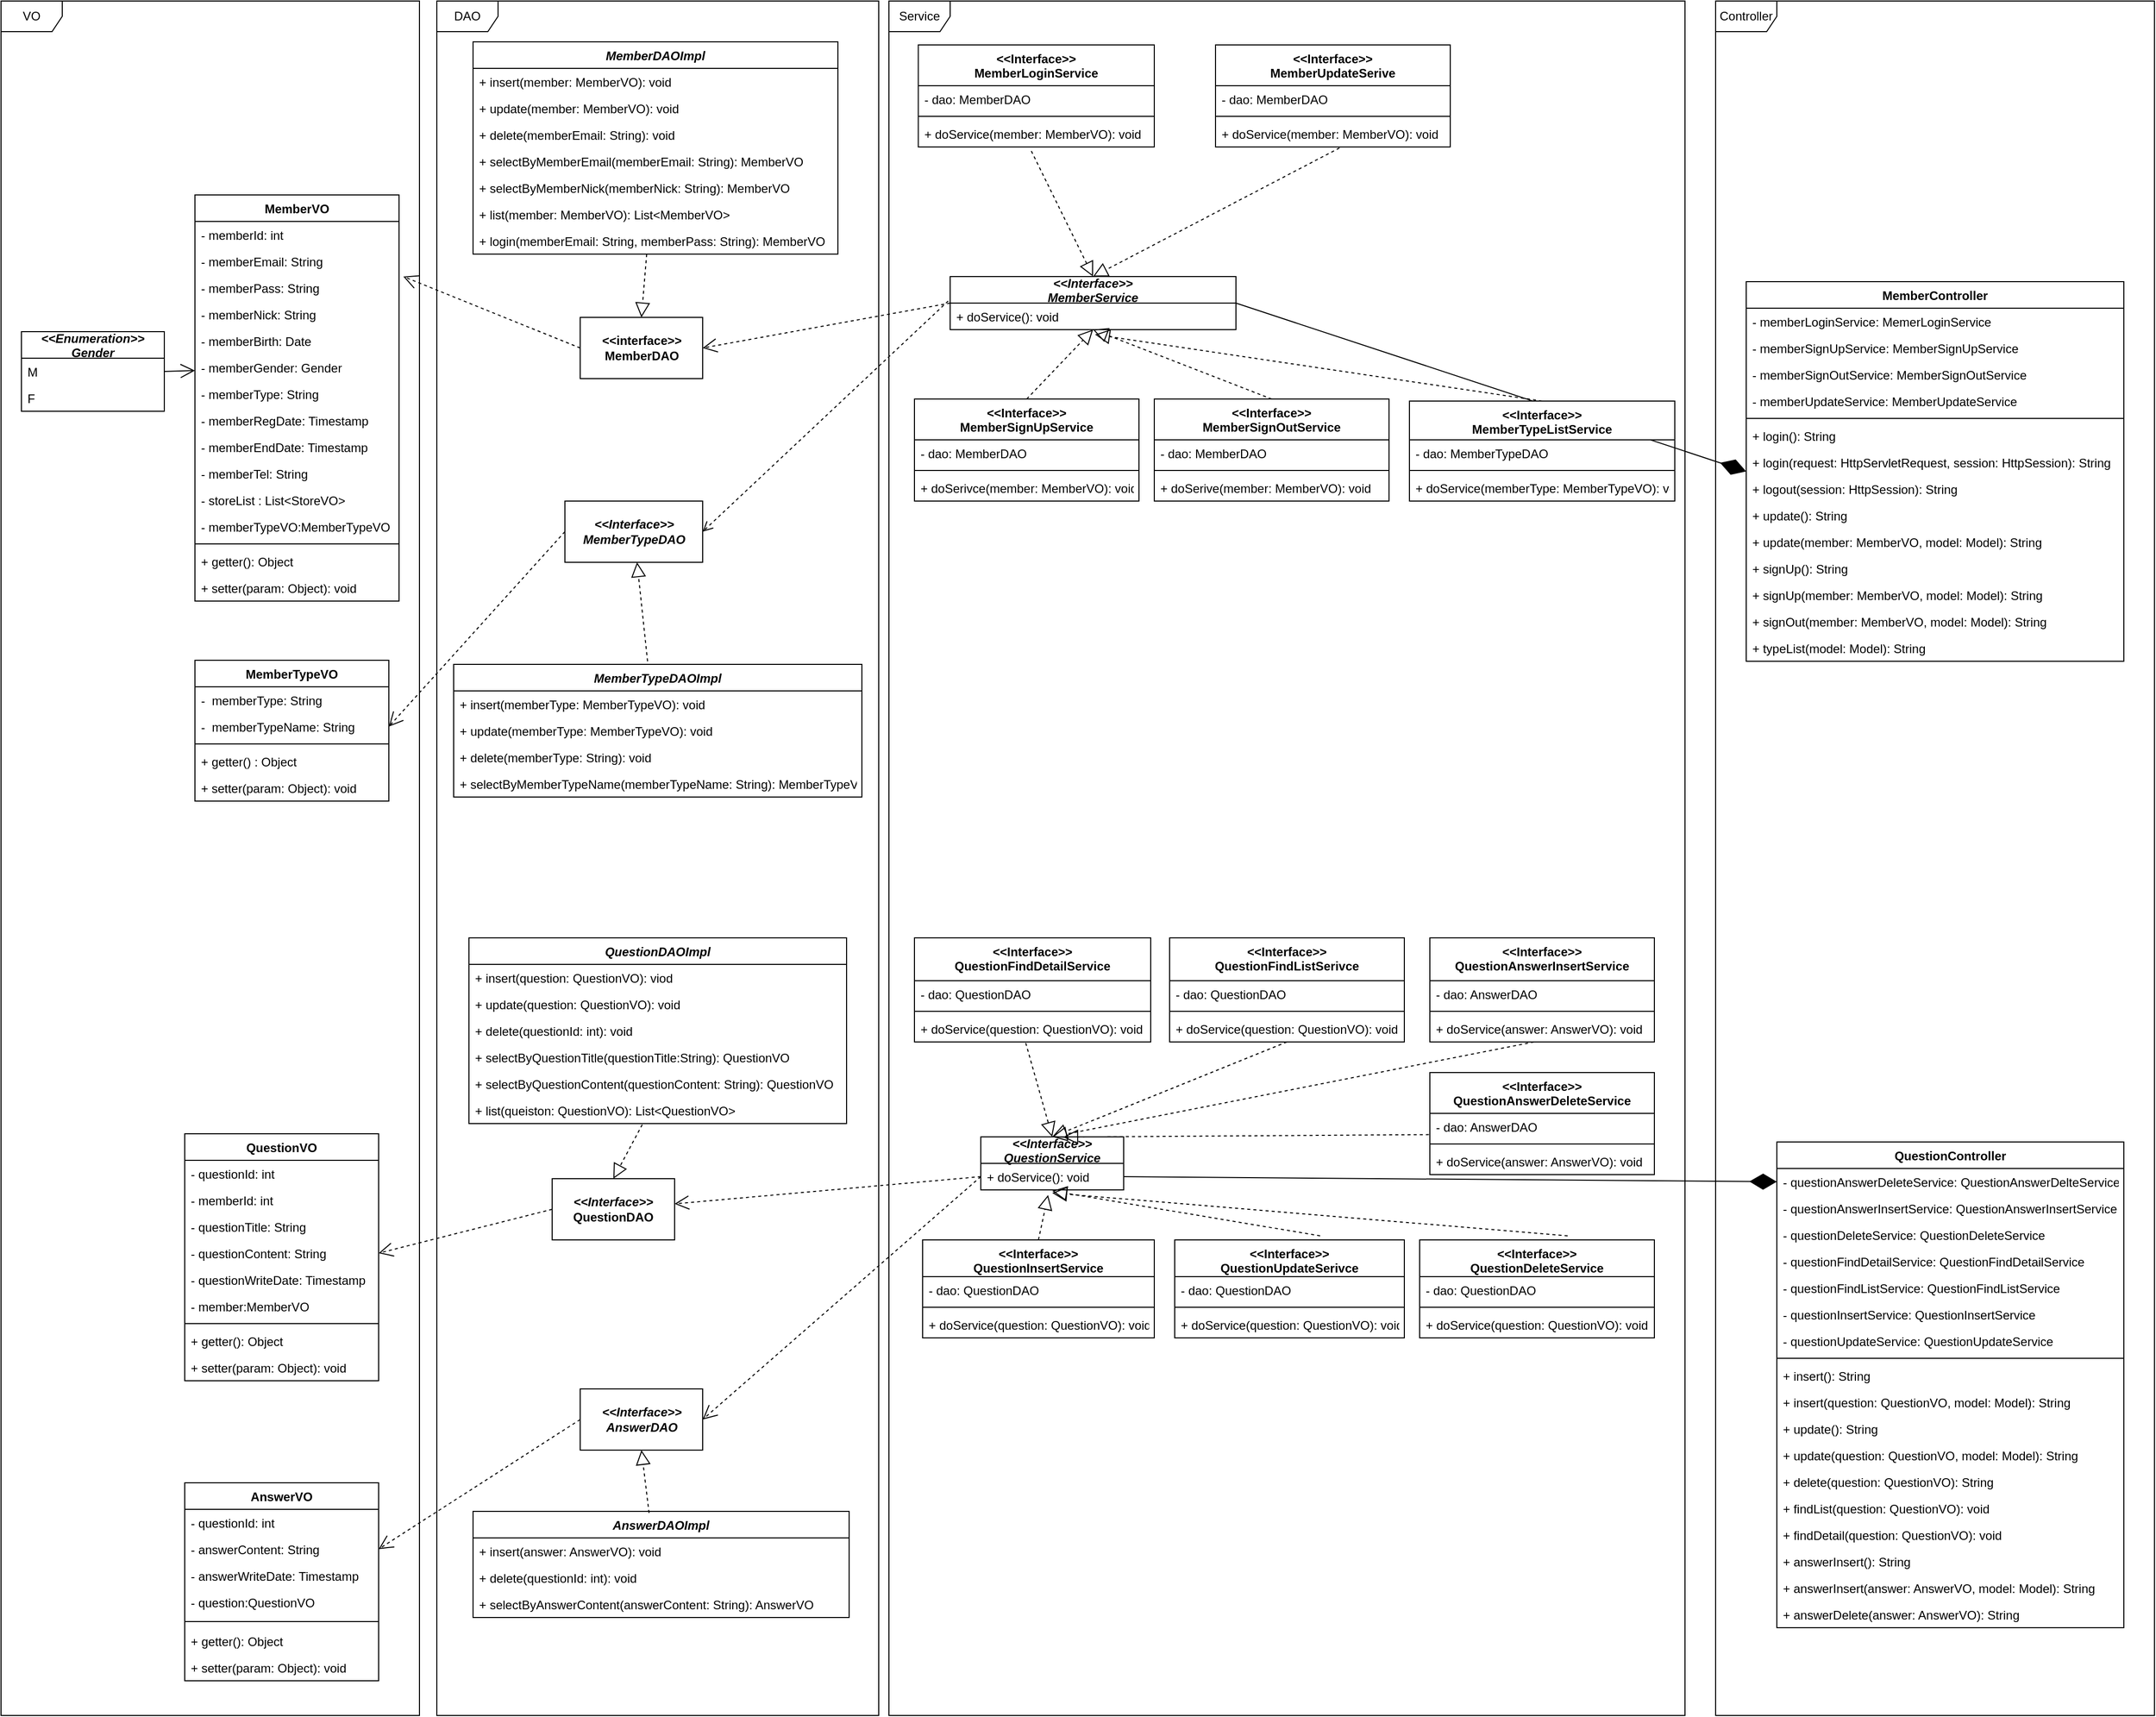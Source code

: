 <mxfile version="13.6.3" type="google" pages="8"><diagram id="C5RBs43oDa-KdzZeNtuy" name="회원 &amp; 문의 (클다)"><mxGraphModel grid="1" gridSize="10" guides="1" tooltips="1" connect="1" arrows="1" page="1" fold="1" pageScale="1" pageWidth="827" pageHeight="1169" math="0" shadow="0"><root><mxCell id="WIyWlLk6GJQsqaUBKTNV-0"/><mxCell id="WIyWlLk6GJQsqaUBKTNV-1" parent="WIyWlLk6GJQsqaUBKTNV-0"/><mxCell id="R10EZxsNemFiaJnPoKoD-4" value="DAO" style="shape=umlFrame;whiteSpace=wrap;html=1;" parent="WIyWlLk6GJQsqaUBKTNV-1" vertex="1"><mxGeometry x="-563" y="-240" width="433" height="1680" as="geometry"/></mxCell><mxCell id="R10EZxsNemFiaJnPoKoD-2" value="VO" style="shape=umlFrame;whiteSpace=wrap;html=1;" parent="WIyWlLk6GJQsqaUBKTNV-1" vertex="1"><mxGeometry x="-990" y="-240" width="410" height="1680" as="geometry"/></mxCell><mxCell id="R10EZxsNemFiaJnPoKoD-6" value="Controller" style="shape=umlFrame;whiteSpace=wrap;html=1;" parent="WIyWlLk6GJQsqaUBKTNV-1" vertex="1"><mxGeometry x="690" y="-240" width="430" height="1680" as="geometry"/></mxCell><mxCell id="R10EZxsNemFiaJnPoKoD-5" value="Service" style="shape=umlFrame;whiteSpace=wrap;html=1;" parent="WIyWlLk6GJQsqaUBKTNV-1" vertex="1"><mxGeometry x="-120" y="-240" width="780" height="1680" as="geometry"/></mxCell><mxCell id="HO1OaNEjqqNijWEI9GSm-7" value="" style="endArrow=block;dashed=1;endFill=0;endSize=12;html=1;entryX=0.5;entryY=1;entryDx=0;entryDy=0;exitX=0.5;exitY=0;exitDx=0;exitDy=0;" parent="WIyWlLk6GJQsqaUBKTNV-1" source="J1IQgr_rb6J-p2VrSiu_-0" target="B8W6ruUtb5wT9sRaTB01-0" edge="1"><mxGeometry width="160" relative="1" as="geometry"><mxPoint x="-285" y="154" as="sourcePoint"/><mxPoint x="-100" y="120" as="targetPoint"/></mxGeometry></mxCell><mxCell id="HO1OaNEjqqNijWEI9GSm-8" value="" style="endArrow=block;dashed=1;endFill=0;endSize=12;html=1;entryX=0.5;entryY=0;entryDx=0;entryDy=0;exitX=0.528;exitY=1.038;exitDx=0;exitDy=0;exitPerimeter=0;" parent="WIyWlLk6GJQsqaUBKTNV-1" source="dlZJ1Wjb2cvpEZF-_PTs-3" target="B8W6ruUtb5wT9sRaTB01-0" edge="1"><mxGeometry width="160" relative="1" as="geometry"><mxPoint x="-117.745" y="290" as="sourcePoint"/><mxPoint x="-100" y="120" as="targetPoint"/></mxGeometry></mxCell><mxCell id="HO1OaNEjqqNijWEI9GSm-10" value="" style="endArrow=block;dashed=1;endFill=0;endSize=12;html=1;entryX=0.5;entryY=1;entryDx=0;entryDy=0;exitX=0.5;exitY=0;exitDx=0;exitDy=0;" parent="WIyWlLk6GJQsqaUBKTNV-1" source="dlZJ1Wjb2cvpEZF-_PTs-8" target="B8W6ruUtb5wT9sRaTB01-0" edge="1"><mxGeometry width="160" relative="1" as="geometry"><mxPoint x="-210" y="250" as="sourcePoint"/><mxPoint x="-100" y="120" as="targetPoint"/></mxGeometry></mxCell><mxCell id="HO1OaNEjqqNijWEI9GSm-11" value="" style="endArrow=block;dashed=1;endFill=0;endSize=12;html=1;exitX=0.479;exitY=1.154;exitDx=0;exitDy=0;entryX=0.5;entryY=0;entryDx=0;entryDy=0;exitPerimeter=0;" parent="WIyWlLk6GJQsqaUBKTNV-1" source="dlZJ1Wjb2cvpEZF-_PTs-7" target="B8W6ruUtb5wT9sRaTB01-0" edge="1"><mxGeometry width="160" relative="1" as="geometry"><mxPoint x="5" y="230" as="sourcePoint"/><mxPoint x="-100" y="120" as="targetPoint"/></mxGeometry></mxCell><mxCell id="HO1OaNEjqqNijWEI9GSm-19" value="" style="endArrow=block;dashed=1;endFill=0;endSize=12;html=1;exitX=0.5;exitY=0;exitDx=0;exitDy=0;entryX=0.471;entryY=1.192;entryDx=0;entryDy=0;entryPerimeter=0;" parent="WIyWlLk6GJQsqaUBKTNV-1" source="dlZJ1Wjb2cvpEZF-_PTs-36" target="B8W6ruUtb5wT9sRaTB01-13" edge="1"><mxGeometry width="160" relative="1" as="geometry"><mxPoint x="-200" y="940" as="sourcePoint"/><mxPoint x="10" y="920" as="targetPoint"/></mxGeometry></mxCell><mxCell id="HO1OaNEjqqNijWEI9GSm-20" value="" style="endArrow=block;dashed=1;endFill=0;endSize=12;html=1;exitX=0.5;exitY=0;exitDx=0;exitDy=0;entryX=0.5;entryY=1.038;entryDx=0;entryDy=0;entryPerimeter=0;" parent="WIyWlLk6GJQsqaUBKTNV-1" target="B8W6ruUtb5wT9sRaTB01-13" edge="1"><mxGeometry width="160" relative="1" as="geometry"><mxPoint x="302.5" y="970" as="sourcePoint"/><mxPoint x="10" y="920" as="targetPoint"/></mxGeometry></mxCell><mxCell id="HO1OaNEjqqNijWEI9GSm-21" value="" style="endArrow=block;dashed=1;endFill=0;endSize=12;html=1;exitX=0.5;exitY=0;exitDx=0;exitDy=0;entryX=0.5;entryY=1.115;entryDx=0;entryDy=0;entryPerimeter=0;" parent="WIyWlLk6GJQsqaUBKTNV-1" target="B8W6ruUtb5wT9sRaTB01-13" edge="1"><mxGeometry width="160" relative="1" as="geometry"><mxPoint x="545" y="970" as="sourcePoint"/><mxPoint x="10" y="920" as="targetPoint"/></mxGeometry></mxCell><mxCell id="HO1OaNEjqqNijWEI9GSm-22" value="" style="endArrow=block;dashed=1;endFill=0;endSize=12;html=1;exitX=0.5;exitY=1;exitDx=0;exitDy=0;entryX=0.5;entryY=0;entryDx=0;entryDy=0;" parent="WIyWlLk6GJQsqaUBKTNV-1" source="dlZJ1Wjb2cvpEZF-_PTs-31" target="B8W6ruUtb5wT9sRaTB01-10" edge="1"><mxGeometry width="160" relative="1" as="geometry"><mxPoint x="286.98" y="751" as="sourcePoint"/><mxPoint x="10" y="920" as="targetPoint"/></mxGeometry></mxCell><mxCell id="HO1OaNEjqqNijWEI9GSm-23" value="" style="endArrow=block;dashed=1;endFill=0;endSize=12;html=1;entryX=0.5;entryY=0;entryDx=0;entryDy=0;exitX=0.471;exitY=1.038;exitDx=0;exitDy=0;exitPerimeter=0;" parent="WIyWlLk6GJQsqaUBKTNV-1" source="dlZJ1Wjb2cvpEZF-_PTs-30" target="B8W6ruUtb5wT9sRaTB01-10" edge="1"><mxGeometry width="160" relative="1" as="geometry"><mxPoint x="80" y="750" as="sourcePoint"/><mxPoint x="10" y="920" as="targetPoint"/></mxGeometry></mxCell><mxCell id="ZJQc-HcOqa5TI5O-AJfe-2" value="" style="endArrow=diamondThin;endFill=1;endSize=24;html=1;exitX=1;exitY=0.75;exitDx=0;exitDy=0;entryX=0;entryY=0.5;entryDx=0;entryDy=0;" parent="WIyWlLk6GJQsqaUBKTNV-1" source="B8W6ruUtb5wT9sRaTB01-10" target="TWfw-PlKxZ8vBXF7-rfL-18" edge="1"><mxGeometry width="160" relative="1" as="geometry"><mxPoint x="90" y="895" as="sourcePoint"/><mxPoint x="180" y="895" as="targetPoint"/></mxGeometry></mxCell><mxCell id="ZJQc-HcOqa5TI5O-AJfe-4" value="" style="endArrow=diamondThin;endFill=1;endSize=24;html=1;entryX=0;entryY=0.5;entryDx=0;entryDy=0;exitX=1;exitY=0.5;exitDx=0;exitDy=0;" parent="WIyWlLk6GJQsqaUBKTNV-1" source="B8W6ruUtb5wT9sRaTB01-0" target="CEg3CcCTFxgdwQwR_rKw-0" edge="1"><mxGeometry width="160" relative="1" as="geometry"><mxPoint x="-10" y="95" as="sourcePoint"/><mxPoint x="80" y="95" as="targetPoint"/></mxGeometry></mxCell><mxCell id="QhuQGW9NZ8VrzzxL0I3A-0" value="&amp;lt;&amp;lt;interface&amp;gt;&amp;gt;&lt;br&gt;MemberDAO" style="rounded=0;whiteSpace=wrap;html=1;fontStyle=1" parent="WIyWlLk6GJQsqaUBKTNV-1" vertex="1"><mxGeometry x="-422.5" y="70" width="120" height="60" as="geometry"/></mxCell><mxCell id="QhuQGW9NZ8VrzzxL0I3A-1" value="&lt;i&gt;&lt;b&gt;&amp;lt;&amp;lt;Interface&amp;gt;&amp;gt;&lt;br&gt;&lt;/b&gt;&lt;/i&gt;&lt;div&gt;&lt;i&gt;&lt;b&gt;MemberTypeDAO&lt;/b&gt;&lt;/i&gt;&lt;/div&gt;" style="rounded=0;whiteSpace=wrap;html=1;" parent="WIyWlLk6GJQsqaUBKTNV-1" vertex="1"><mxGeometry x="-437.5" y="250" width="135" height="60" as="geometry"/></mxCell><mxCell id="QhuQGW9NZ8VrzzxL0I3A-2" value="&lt;i&gt;&lt;b&gt;&amp;lt;&amp;lt;Interface&amp;gt;&amp;gt;&lt;/b&gt;&lt;/i&gt;&lt;br&gt;&lt;div&gt;&lt;b&gt;QuestionDAO&lt;/b&gt;&lt;/div&gt;" style="rounded=0;whiteSpace=wrap;html=1;" parent="WIyWlLk6GJQsqaUBKTNV-1" vertex="1"><mxGeometry x="-450" y="914" width="120" height="60" as="geometry"/></mxCell><mxCell id="QhuQGW9NZ8VrzzxL0I3A-3" value="&lt;i&gt;&amp;lt;&amp;lt;Interface&amp;gt;&amp;gt;&lt;br&gt;&lt;/i&gt;&lt;div&gt;&lt;i&gt;AnswerDAO&lt;/i&gt;&lt;/div&gt;" style="rounded=0;whiteSpace=wrap;html=1;fontStyle=1" parent="WIyWlLk6GJQsqaUBKTNV-1" vertex="1"><mxGeometry x="-422.5" y="1120" width="120" height="60" as="geometry"/></mxCell><mxCell id="QhuQGW9NZ8VrzzxL0I3A-8" value="" style="endArrow=block;dashed=1;endFill=0;endSize=12;html=1;exitX=0.475;exitY=-0.023;exitDx=0;exitDy=0;exitPerimeter=0;" parent="WIyWlLk6GJQsqaUBKTNV-1" source="xvh2ev69rxN2arVFqFmz-11" target="QhuQGW9NZ8VrzzxL0I3A-1" edge="1"><mxGeometry width="160" relative="1" as="geometry"><mxPoint x="-380" y="540" as="sourcePoint"/><mxPoint x="-280" y="580" as="targetPoint"/></mxGeometry></mxCell><mxCell id="QhuQGW9NZ8VrzzxL0I3A-9" value="" style="endArrow=open;endFill=1;endSize=12;html=1;exitX=0;exitY=0.5;exitDx=0;exitDy=0;entryX=1;entryY=0.5;entryDx=0;entryDy=0;dashed=1;" parent="WIyWlLk6GJQsqaUBKTNV-1" source="QhuQGW9NZ8VrzzxL0I3A-3" target="AFHISZxGUE42VDQzgHrl-37" edge="1"><mxGeometry width="160" relative="1" as="geometry"><mxPoint x="-390" y="1127" as="sourcePoint"/><mxPoint x="-230" y="1127" as="targetPoint"/></mxGeometry></mxCell><mxCell id="QhuQGW9NZ8VrzzxL0I3A-10" value="" style="endArrow=open;endFill=1;endSize=12;html=1;exitX=0;exitY=0.5;exitDx=0;exitDy=0;entryX=1;entryY=0.5;entryDx=0;entryDy=0;dashed=1;" parent="WIyWlLk6GJQsqaUBKTNV-1" source="QhuQGW9NZ8VrzzxL0I3A-2" target="AFHISZxGUE42VDQzgHrl-31" edge="1"><mxGeometry width="160" relative="1" as="geometry"><mxPoint x="-390" y="990" as="sourcePoint"/><mxPoint x="-230" y="990" as="targetPoint"/></mxGeometry></mxCell><mxCell id="AFHISZxGUE42VDQzgHrl-25" value="QuestionVO" style="swimlane;fontStyle=1;align=center;verticalAlign=top;childLayout=stackLayout;horizontal=1;startSize=26;horizontalStack=0;resizeParent=1;resizeParentMax=0;resizeLast=0;collapsible=1;marginBottom=0;" parent="WIyWlLk6GJQsqaUBKTNV-1" vertex="1"><mxGeometry x="-810" y="870" width="190" height="242" as="geometry"/></mxCell><mxCell id="AFHISZxGUE42VDQzgHrl-26" value="- questionId: int" style="text;strokeColor=none;fillColor=none;align=left;verticalAlign=top;spacingLeft=4;spacingRight=4;overflow=hidden;rotatable=0;points=[[0,0.5],[1,0.5]];portConstraint=eastwest;" parent="AFHISZxGUE42VDQzgHrl-25" vertex="1"><mxGeometry y="26" width="190" height="26" as="geometry"/></mxCell><mxCell id="AFHISZxGUE42VDQzgHrl-29" value="- memberId: int" style="text;strokeColor=none;fillColor=none;align=left;verticalAlign=top;spacingLeft=4;spacingRight=4;overflow=hidden;rotatable=0;points=[[0,0.5],[1,0.5]];portConstraint=eastwest;" parent="AFHISZxGUE42VDQzgHrl-25" vertex="1"><mxGeometry y="52" width="190" height="26" as="geometry"/></mxCell><mxCell id="AFHISZxGUE42VDQzgHrl-30" value="- questionTitle: String" style="text;strokeColor=none;fillColor=none;align=left;verticalAlign=top;spacingLeft=4;spacingRight=4;overflow=hidden;rotatable=0;points=[[0,0.5],[1,0.5]];portConstraint=eastwest;" parent="AFHISZxGUE42VDQzgHrl-25" vertex="1"><mxGeometry y="78" width="190" height="26" as="geometry"/></mxCell><mxCell id="AFHISZxGUE42VDQzgHrl-31" value="- questionContent: String" style="text;strokeColor=none;fillColor=none;align=left;verticalAlign=top;spacingLeft=4;spacingRight=4;overflow=hidden;rotatable=0;points=[[0,0.5],[1,0.5]];portConstraint=eastwest;" parent="AFHISZxGUE42VDQzgHrl-25" vertex="1"><mxGeometry y="104" width="190" height="26" as="geometry"/></mxCell><mxCell id="AFHISZxGUE42VDQzgHrl-32" value="- questionWriteDate: Timestamp" style="text;strokeColor=none;fillColor=none;align=left;verticalAlign=top;spacingLeft=4;spacingRight=4;overflow=hidden;rotatable=0;points=[[0,0.5],[1,0.5]];portConstraint=eastwest;" parent="AFHISZxGUE42VDQzgHrl-25" vertex="1"><mxGeometry y="130" width="190" height="26" as="geometry"/></mxCell><mxCell id="Zhw3u1E3gbYkmgLPvX2H-2" value="- member:MemberVO" style="text;strokeColor=none;fillColor=none;align=left;verticalAlign=top;spacingLeft=4;spacingRight=4;overflow=hidden;rotatable=0;points=[[0,0.5],[1,0.5]];portConstraint=eastwest;" parent="AFHISZxGUE42VDQzgHrl-25" vertex="1"><mxGeometry y="156" width="190" height="26" as="geometry"/></mxCell><mxCell id="m7mjHqhfOh_VZdj_6x1p-5" value="" style="line;strokeWidth=1;fillColor=none;align=left;verticalAlign=middle;spacingTop=-1;spacingLeft=3;spacingRight=3;rotatable=0;labelPosition=right;points=[];portConstraint=eastwest;" parent="AFHISZxGUE42VDQzgHrl-25" vertex="1"><mxGeometry y="182" width="190" height="8" as="geometry"/></mxCell><mxCell id="m7mjHqhfOh_VZdj_6x1p-6" value="+ getter(): Object" style="text;strokeColor=none;fillColor=none;align=left;verticalAlign=top;spacingLeft=4;spacingRight=4;overflow=hidden;rotatable=0;points=[[0,0.5],[1,0.5]];portConstraint=eastwest;" parent="AFHISZxGUE42VDQzgHrl-25" vertex="1"><mxGeometry y="190" width="190" height="26" as="geometry"/></mxCell><mxCell id="m7mjHqhfOh_VZdj_6x1p-7" value="+ setter(param: Object): void" style="text;strokeColor=none;fillColor=none;align=left;verticalAlign=top;spacingLeft=4;spacingRight=4;overflow=hidden;rotatable=0;points=[[0,0.5],[1,0.5]];portConstraint=eastwest;" parent="AFHISZxGUE42VDQzgHrl-25" vertex="1"><mxGeometry y="216" width="190" height="26" as="geometry"/></mxCell><mxCell id="O_3Vjt2rwr_ex0V1IURc-5" value="" style="endArrow=block;dashed=1;endFill=0;endSize=12;html=1;exitX=0.468;exitY=0.015;exitDx=0;exitDy=0;exitPerimeter=0;entryX=0.5;entryY=1;entryDx=0;entryDy=0;" parent="WIyWlLk6GJQsqaUBKTNV-1" source="O_3Vjt2rwr_ex0V1IURc-0" target="QhuQGW9NZ8VrzzxL0I3A-3" edge="1"><mxGeometry width="160" relative="1" as="geometry"><mxPoint x="-380" y="1177" as="sourcePoint"/><mxPoint x="-370" y="1180" as="targetPoint"/></mxGeometry></mxCell><mxCell id="sAgnsKj91HzvmiDCqwSt-0" value="" style="endArrow=open;endFill=1;endSize=12;html=1;entryX=1.021;entryY=0.077;entryDx=0;entryDy=0;entryPerimeter=0;dashed=1;exitX=0;exitY=0.5;exitDx=0;exitDy=0;" parent="WIyWlLk6GJQsqaUBKTNV-1" source="QhuQGW9NZ8VrzzxL0I3A-0" target="ovbQeezEnHL99AYnJN0Y-21" edge="1"><mxGeometry width="160" relative="1" as="geometry"><mxPoint x="-375" y="141" as="sourcePoint"/><mxPoint x="-572" y="120" as="targetPoint"/></mxGeometry></mxCell><mxCell id="sAgnsKj91HzvmiDCqwSt-1" value="" style="endArrow=open;endFill=1;endSize=12;html=1;dashed=1;exitX=0;exitY=0.5;exitDx=0;exitDy=0;entryX=1;entryY=0.5;entryDx=0;entryDy=0;" parent="WIyWlLk6GJQsqaUBKTNV-1" source="B8W6ruUtb5wT9sRaTB01-0" target="QhuQGW9NZ8VrzzxL0I3A-0" edge="1"><mxGeometry width="160" relative="1" as="geometry"><mxPoint x="-180" y="95" as="sourcePoint"/><mxPoint x="-342" y="95" as="targetPoint"/></mxGeometry></mxCell><mxCell id="Jxouxjkvbp2jExOABAyH-0" value="" style="endArrow=block;dashed=1;endFill=0;endSize=12;html=1;entryX=0.5;entryY=0;entryDx=0;entryDy=0;" parent="WIyWlLk6GJQsqaUBKTNV-1" source="xvh2ev69rxN2arVFqFmz-5" target="QhuQGW9NZ8VrzzxL0I3A-0" edge="1"><mxGeometry width="160" relative="1" as="geometry"><mxPoint x="-300" y="24" as="sourcePoint"/><mxPoint x="-115" y="-10" as="targetPoint"/></mxGeometry></mxCell><mxCell id="Tv-uNOC-TTIKZYP4dgyi-2" value="" style="endArrow=open;endFill=1;endSize=12;html=1;entryX=1;entryY=0.5;entryDx=0;entryDy=0;dashed=1;exitX=0;exitY=0.5;exitDx=0;exitDy=0;" parent="WIyWlLk6GJQsqaUBKTNV-1" source="QhuQGW9NZ8VrzzxL0I3A-1" target="AFHISZxGUE42VDQzgHrl-20" edge="1"><mxGeometry width="160" relative="1" as="geometry"><mxPoint x="-468" y="568" as="sourcePoint"/><mxPoint x="-606.01" y="618.002" as="targetPoint"/></mxGeometry></mxCell><mxCell id="Tv-uNOC-TTIKZYP4dgyi-5" value="" style="endArrow=open;endFill=1;endSize=12;html=1;dashed=1;exitX=0;exitY=0.5;exitDx=0;exitDy=0;" parent="WIyWlLk6GJQsqaUBKTNV-1" source="B8W6ruUtb5wT9sRaTB01-13" target="QhuQGW9NZ8VrzzxL0I3A-2" edge="1"><mxGeometry width="160" relative="1" as="geometry"><mxPoint x="-180" y="895" as="sourcePoint"/><mxPoint x="-340" y="911" as="targetPoint"/></mxGeometry></mxCell><mxCell id="B8W6ruUtb5wT9sRaTB01-5" value="" style="endArrow=block;dashed=1;endFill=0;endSize=12;html=1;exitX=0.459;exitY=1.038;exitDx=0;exitDy=0;exitPerimeter=0;entryX=0.5;entryY=0;entryDx=0;entryDy=0;" parent="WIyWlLk6GJQsqaUBKTNV-1" source="CLcy7sed2HA3pS_4LuRY-0" target="QhuQGW9NZ8VrzzxL0I3A-2" edge="1"><mxGeometry width="160" relative="1" as="geometry"><mxPoint x="-350" y="970" as="sourcePoint"/><mxPoint x="-190" y="970" as="targetPoint"/></mxGeometry></mxCell><mxCell id="ovbQeezEnHL99AYnJN0Y-12" value="MemberVO" style="swimlane;fontStyle=1;align=center;verticalAlign=top;childLayout=stackLayout;horizontal=1;startSize=26;horizontalStack=0;resizeParent=1;resizeParentMax=0;resizeLast=0;collapsible=1;marginBottom=0;" parent="WIyWlLk6GJQsqaUBKTNV-1" vertex="1"><mxGeometry x="-800" y="-50" width="200" height="398" as="geometry"/></mxCell><mxCell id="ovbQeezEnHL99AYnJN0Y-13" value="- memberId: int" style="text;strokeColor=none;fillColor=none;align=left;verticalAlign=top;spacingLeft=4;spacingRight=4;overflow=hidden;rotatable=0;points=[[0,0.5],[1,0.5]];portConstraint=eastwest;" parent="ovbQeezEnHL99AYnJN0Y-12" vertex="1"><mxGeometry y="26" width="200" height="26" as="geometry"/></mxCell><mxCell id="ovbQeezEnHL99AYnJN0Y-20" value="- memberEmail: String" style="text;strokeColor=none;fillColor=none;align=left;verticalAlign=top;spacingLeft=4;spacingRight=4;overflow=hidden;rotatable=0;points=[[0,0.5],[1,0.5]];portConstraint=eastwest;" parent="ovbQeezEnHL99AYnJN0Y-12" vertex="1"><mxGeometry y="52" width="200" height="26" as="geometry"/></mxCell><mxCell id="ovbQeezEnHL99AYnJN0Y-21" value="- memberPass: String" style="text;strokeColor=none;fillColor=none;align=left;verticalAlign=top;spacingLeft=4;spacingRight=4;overflow=hidden;rotatable=0;points=[[0,0.5],[1,0.5]];portConstraint=eastwest;" parent="ovbQeezEnHL99AYnJN0Y-12" vertex="1"><mxGeometry y="78" width="200" height="26" as="geometry"/></mxCell><mxCell id="ovbQeezEnHL99AYnJN0Y-22" value="- memberNick: String" style="text;strokeColor=none;fillColor=none;align=left;verticalAlign=top;spacingLeft=4;spacingRight=4;overflow=hidden;rotatable=0;points=[[0,0.5],[1,0.5]];portConstraint=eastwest;" parent="ovbQeezEnHL99AYnJN0Y-12" vertex="1"><mxGeometry y="104" width="200" height="26" as="geometry"/></mxCell><mxCell id="ovbQeezEnHL99AYnJN0Y-23" value="- memberBirth: Date" style="text;strokeColor=none;fillColor=none;align=left;verticalAlign=top;spacingLeft=4;spacingRight=4;overflow=hidden;rotatable=0;points=[[0,0.5],[1,0.5]];portConstraint=eastwest;" parent="ovbQeezEnHL99AYnJN0Y-12" vertex="1"><mxGeometry y="130" width="200" height="26" as="geometry"/></mxCell><mxCell id="ovbQeezEnHL99AYnJN0Y-24" value="- memberGender: Gender" style="text;strokeColor=none;fillColor=none;align=left;verticalAlign=top;spacingLeft=4;spacingRight=4;overflow=hidden;rotatable=0;points=[[0,0.5],[1,0.5]];portConstraint=eastwest;" parent="ovbQeezEnHL99AYnJN0Y-12" vertex="1"><mxGeometry y="156" width="200" height="26" as="geometry"/></mxCell><mxCell id="aVQPxUsF-qQHmmwHwpPc-1" value="- memberType: String" style="text;strokeColor=none;fillColor=none;align=left;verticalAlign=top;spacingLeft=4;spacingRight=4;overflow=hidden;rotatable=0;points=[[0,0.5],[1,0.5]];portConstraint=eastwest;" parent="ovbQeezEnHL99AYnJN0Y-12" vertex="1"><mxGeometry y="182" width="200" height="26" as="geometry"/></mxCell><mxCell id="aVQPxUsF-qQHmmwHwpPc-2" value="- memberRegDate: Timestamp" style="text;strokeColor=none;fillColor=none;align=left;verticalAlign=top;spacingLeft=4;spacingRight=4;overflow=hidden;rotatable=0;points=[[0,0.5],[1,0.5]];portConstraint=eastwest;" parent="ovbQeezEnHL99AYnJN0Y-12" vertex="1"><mxGeometry y="208" width="200" height="26" as="geometry"/></mxCell><mxCell id="aVQPxUsF-qQHmmwHwpPc-3" value="- memberEndDate: Timestamp" style="text;strokeColor=none;fillColor=none;align=left;verticalAlign=top;spacingLeft=4;spacingRight=4;overflow=hidden;rotatable=0;points=[[0,0.5],[1,0.5]];portConstraint=eastwest;" parent="ovbQeezEnHL99AYnJN0Y-12" vertex="1"><mxGeometry y="234" width="200" height="26" as="geometry"/></mxCell><mxCell id="aVQPxUsF-qQHmmwHwpPc-4" value="- memberTel: String" style="text;strokeColor=none;fillColor=none;align=left;verticalAlign=top;spacingLeft=4;spacingRight=4;overflow=hidden;rotatable=0;points=[[0,0.5],[1,0.5]];portConstraint=eastwest;" parent="ovbQeezEnHL99AYnJN0Y-12" vertex="1"><mxGeometry y="260" width="200" height="26" as="geometry"/></mxCell><mxCell id="TWeUq5xoOhJb9ePcR5vJ-0" value="- storeList : List&lt;StoreVO&gt;" style="text;strokeColor=none;fillColor=none;align=left;verticalAlign=top;spacingLeft=4;spacingRight=4;overflow=hidden;rotatable=0;points=[[0,0.5],[1,0.5]];portConstraint=eastwest;" parent="ovbQeezEnHL99AYnJN0Y-12" vertex="1"><mxGeometry y="286" width="200" height="26" as="geometry"/></mxCell><mxCell id="Zhw3u1E3gbYkmgLPvX2H-0" value="- memberTypeVO:MemberTypeVO" style="text;strokeColor=none;fillColor=none;align=left;verticalAlign=top;spacingLeft=4;spacingRight=4;overflow=hidden;rotatable=0;points=[[0,0.5],[1,0.5]];portConstraint=eastwest;" parent="ovbQeezEnHL99AYnJN0Y-12" vertex="1"><mxGeometry y="312" width="200" height="26" as="geometry"/></mxCell><mxCell id="rJFKUe7OOxj5Mj3Zpnr--4" value="" style="line;strokeWidth=1;fillColor=none;align=left;verticalAlign=middle;spacingTop=-1;spacingLeft=3;spacingRight=3;rotatable=0;labelPosition=right;points=[];portConstraint=eastwest;" parent="ovbQeezEnHL99AYnJN0Y-12" vertex="1"><mxGeometry y="338" width="200" height="8" as="geometry"/></mxCell><mxCell id="rJFKUe7OOxj5Mj3Zpnr--5" value="+ getter(): Object" style="text;strokeColor=none;fillColor=none;align=left;verticalAlign=top;spacingLeft=4;spacingRight=4;overflow=hidden;rotatable=0;points=[[0,0.5],[1,0.5]];portConstraint=eastwest;" parent="ovbQeezEnHL99AYnJN0Y-12" vertex="1"><mxGeometry y="346" width="200" height="26" as="geometry"/></mxCell><mxCell id="rJFKUe7OOxj5Mj3Zpnr--6" value="+ setter(param: Object): void" style="text;strokeColor=none;fillColor=none;align=left;verticalAlign=top;spacingLeft=4;spacingRight=4;overflow=hidden;rotatable=0;points=[[0,0.5],[1,0.5]];portConstraint=eastwest;" parent="ovbQeezEnHL99AYnJN0Y-12" vertex="1"><mxGeometry y="372" width="200" height="26" as="geometry"/></mxCell><mxCell id="AFHISZxGUE42VDQzgHrl-21" value="&lt;&lt;Enumeration&gt;&gt;&#10;Gender" style="swimlane;fontStyle=3;childLayout=stackLayout;horizontal=1;startSize=26;fillColor=none;horizontalStack=0;resizeParent=1;resizeParentMax=0;resizeLast=0;collapsible=1;marginBottom=0;" parent="WIyWlLk6GJQsqaUBKTNV-1" vertex="1"><mxGeometry x="-970" y="84" width="140" height="78" as="geometry"/></mxCell><mxCell id="AFHISZxGUE42VDQzgHrl-22" value="M" style="text;strokeColor=none;fillColor=none;align=left;verticalAlign=top;spacingLeft=4;spacingRight=4;overflow=hidden;rotatable=0;points=[[0,0.5],[1,0.5]];portConstraint=eastwest;" parent="AFHISZxGUE42VDQzgHrl-21" vertex="1"><mxGeometry y="26" width="140" height="26" as="geometry"/></mxCell><mxCell id="AFHISZxGUE42VDQzgHrl-23" value="F" style="text;strokeColor=none;fillColor=none;align=left;verticalAlign=top;spacingLeft=4;spacingRight=4;overflow=hidden;rotatable=0;points=[[0,0.5],[1,0.5]];portConstraint=eastwest;" parent="AFHISZxGUE42VDQzgHrl-21" vertex="1"><mxGeometry y="52" width="140" height="26" as="geometry"/></mxCell><mxCell id="dlZJ1Wjb2cvpEZF-_PTs-18" value="" style="endArrow=open;endFill=1;endSize=12;html=1;exitX=1;exitY=0.5;exitDx=0;exitDy=0;" parent="WIyWlLk6GJQsqaUBKTNV-1" source="AFHISZxGUE42VDQzgHrl-22" target="ovbQeezEnHL99AYnJN0Y-24" edge="1"><mxGeometry width="160" relative="1" as="geometry"><mxPoint x="-560" y="130" as="sourcePoint"/><mxPoint x="-400" y="130" as="targetPoint"/></mxGeometry></mxCell><mxCell id="J1IQgr_rb6J-p2VrSiu_-0" value="&lt;&lt;Interface&gt;&gt;&#10;MemberSignUpService" style="swimlane;fontStyle=1;align=center;verticalAlign=top;childLayout=stackLayout;horizontal=1;startSize=40;horizontalStack=0;resizeParent=1;resizeParentMax=0;resizeLast=0;collapsible=1;marginBottom=0;" parent="WIyWlLk6GJQsqaUBKTNV-1" vertex="1"><mxGeometry x="-95" y="150" width="220" height="100" as="geometry"/></mxCell><mxCell id="J1IQgr_rb6J-p2VrSiu_-1" value="- dao: MemberDAO" style="text;strokeColor=none;fillColor=none;align=left;verticalAlign=top;spacingLeft=4;spacingRight=4;overflow=hidden;rotatable=0;points=[[0,0.5],[1,0.5]];portConstraint=eastwest;" parent="J1IQgr_rb6J-p2VrSiu_-0" vertex="1"><mxGeometry y="40" width="220" height="26" as="geometry"/></mxCell><mxCell id="J1IQgr_rb6J-p2VrSiu_-2" value="" style="line;strokeWidth=1;fillColor=none;align=left;verticalAlign=middle;spacingTop=-1;spacingLeft=3;spacingRight=3;rotatable=0;labelPosition=right;points=[];portConstraint=eastwest;" parent="J1IQgr_rb6J-p2VrSiu_-0" vertex="1"><mxGeometry y="66" width="220" height="8" as="geometry"/></mxCell><mxCell id="J1IQgr_rb6J-p2VrSiu_-3" value="+ doSerivce(member: MemberVO): void" style="text;strokeColor=none;fillColor=none;align=left;verticalAlign=top;spacingLeft=4;spacingRight=4;overflow=hidden;rotatable=0;points=[[0,0.5],[1,0.5]];portConstraint=eastwest;" parent="J1IQgr_rb6J-p2VrSiu_-0" vertex="1"><mxGeometry y="74" width="220" height="26" as="geometry"/></mxCell><mxCell id="xvh2ev69rxN2arVFqFmz-5" value="MemberDAOImpl" style="swimlane;fontStyle=3;childLayout=stackLayout;horizontal=1;startSize=26;fillColor=none;horizontalStack=0;resizeParent=1;resizeParentMax=0;resizeLast=0;collapsible=1;marginBottom=0;" parent="WIyWlLk6GJQsqaUBKTNV-1" vertex="1"><mxGeometry x="-527.5" y="-200" width="357.5" height="208" as="geometry"><mxRectangle x="-473" y="-50" width="130" height="26" as="alternateBounds"/></mxGeometry></mxCell><mxCell id="xvh2ev69rxN2arVFqFmz-6" value="+ insert(member: MemberVO): void" style="text;strokeColor=none;fillColor=none;align=left;verticalAlign=top;spacingLeft=4;spacingRight=4;overflow=hidden;rotatable=0;points=[[0,0.5],[1,0.5]];portConstraint=eastwest;" parent="xvh2ev69rxN2arVFqFmz-5" vertex="1"><mxGeometry y="26" width="357.5" height="26" as="geometry"/></mxCell><mxCell id="xvh2ev69rxN2arVFqFmz-7" value="+ update(member: MemberVO): void" style="text;strokeColor=none;fillColor=none;align=left;verticalAlign=top;spacingLeft=4;spacingRight=4;overflow=hidden;rotatable=0;points=[[0,0.5],[1,0.5]];portConstraint=eastwest;" parent="xvh2ev69rxN2arVFqFmz-5" vertex="1"><mxGeometry y="52" width="357.5" height="26" as="geometry"/></mxCell><mxCell id="xvh2ev69rxN2arVFqFmz-8" value="+ delete(memberEmail: String): void" style="text;strokeColor=none;fillColor=none;align=left;verticalAlign=top;spacingLeft=4;spacingRight=4;overflow=hidden;rotatable=0;points=[[0,0.5],[1,0.5]];portConstraint=eastwest;" parent="xvh2ev69rxN2arVFqFmz-5" vertex="1"><mxGeometry y="78" width="357.5" height="26" as="geometry"/></mxCell><mxCell id="xvh2ev69rxN2arVFqFmz-9" value="+ selectByMemberEmail(memberEmail: String): MemberVO" style="text;strokeColor=none;fillColor=none;align=left;verticalAlign=top;spacingLeft=4;spacingRight=4;overflow=hidden;rotatable=0;points=[[0,0.5],[1,0.5]];portConstraint=eastwest;" parent="xvh2ev69rxN2arVFqFmz-5" vertex="1"><mxGeometry y="104" width="357.5" height="26" as="geometry"/></mxCell><mxCell id="xvh2ev69rxN2arVFqFmz-10" value="+ selectByMemberNick(memberNick: String): MemberVO" style="text;strokeColor=none;fillColor=none;align=left;verticalAlign=top;spacingLeft=4;spacingRight=4;overflow=hidden;rotatable=0;points=[[0,0.5],[1,0.5]];portConstraint=eastwest;" parent="xvh2ev69rxN2arVFqFmz-5" vertex="1"><mxGeometry y="130" width="357.5" height="26" as="geometry"/></mxCell><mxCell id="XLMlBT0C35fRVQ_BRRvi-0" value="+ list(member: MemberVO): List&lt;MemberVO&gt;" style="text;strokeColor=none;fillColor=none;align=left;verticalAlign=top;spacingLeft=4;spacingRight=4;overflow=hidden;rotatable=0;points=[[0,0.5],[1,0.5]];portConstraint=eastwest;" parent="xvh2ev69rxN2arVFqFmz-5" vertex="1"><mxGeometry y="156" width="357.5" height="26" as="geometry"/></mxCell><mxCell id="85xhniLhb98N_rkFobpb-0" value="+ login(memberEmail: String, memberPass: String): MemberVO" style="text;strokeColor=none;fillColor=none;align=left;verticalAlign=top;spacingLeft=4;spacingRight=4;overflow=hidden;rotatable=0;points=[[0,0.5],[1,0.5]];portConstraint=eastwest;" vertex="1" parent="xvh2ev69rxN2arVFqFmz-5"><mxGeometry y="182" width="357.5" height="26" as="geometry"/></mxCell><mxCell id="B8W6ruUtb5wT9sRaTB01-0" value="&lt;&lt;Interface&gt;&gt;&#10;MemberService" style="swimlane;fontStyle=3;childLayout=stackLayout;horizontal=1;startSize=26;fillColor=none;horizontalStack=0;resizeParent=1;resizeParentMax=0;resizeLast=0;collapsible=1;marginBottom=0;" parent="WIyWlLk6GJQsqaUBKTNV-1" vertex="1"><mxGeometry x="-60" y="30" width="280" height="52" as="geometry"/></mxCell><mxCell id="B8W6ruUtb5wT9sRaTB01-1" value="+ doService(): void" style="text;strokeColor=none;fillColor=none;align=left;verticalAlign=top;spacingLeft=4;spacingRight=4;overflow=hidden;rotatable=0;points=[[0,0.5],[1,0.5]];portConstraint=eastwest;" parent="B8W6ruUtb5wT9sRaTB01-0" vertex="1"><mxGeometry y="26" width="280" height="26" as="geometry"/></mxCell><mxCell id="dlZJ1Wjb2cvpEZF-_PTs-36" value="&lt;&lt;Interface&gt;&gt;&#10;QuestionInsertService" style="swimlane;fontStyle=1;align=center;verticalAlign=top;childLayout=stackLayout;horizontal=1;startSize=36;horizontalStack=0;resizeParent=1;resizeParentMax=0;resizeLast=0;collapsible=1;marginBottom=0;" parent="WIyWlLk6GJQsqaUBKTNV-1" vertex="1"><mxGeometry x="-87" y="974" width="227" height="96" as="geometry"/></mxCell><mxCell id="dlZJ1Wjb2cvpEZF-_PTs-37" value="- dao: QuestionDAO" style="text;strokeColor=none;fillColor=none;align=left;verticalAlign=top;spacingLeft=4;spacingRight=4;overflow=hidden;rotatable=0;points=[[0,0.5],[1,0.5]];portConstraint=eastwest;" parent="dlZJ1Wjb2cvpEZF-_PTs-36" vertex="1"><mxGeometry y="36" width="227" height="26" as="geometry"/></mxCell><mxCell id="dlZJ1Wjb2cvpEZF-_PTs-38" value="" style="line;strokeWidth=1;fillColor=none;align=left;verticalAlign=middle;spacingTop=-1;spacingLeft=3;spacingRight=3;rotatable=0;labelPosition=right;points=[];portConstraint=eastwest;" parent="dlZJ1Wjb2cvpEZF-_PTs-36" vertex="1"><mxGeometry y="62" width="227" height="8" as="geometry"/></mxCell><mxCell id="dlZJ1Wjb2cvpEZF-_PTs-39" value="+ doService(question: QuestionVO): void" style="text;strokeColor=none;fillColor=none;align=left;verticalAlign=top;spacingLeft=4;spacingRight=4;overflow=hidden;rotatable=0;points=[[0,0.5],[1,0.5]];portConstraint=eastwest;" parent="dlZJ1Wjb2cvpEZF-_PTs-36" vertex="1"><mxGeometry y="70" width="227" height="26" as="geometry"/></mxCell><mxCell id="dlZJ1Wjb2cvpEZF-_PTs-40" value="&lt;&lt;Interface&gt;&gt;&#10;QuestionUpdateSerivce" style="swimlane;fontStyle=1;align=center;verticalAlign=top;childLayout=stackLayout;horizontal=1;startSize=36;horizontalStack=0;resizeParent=1;resizeParentMax=0;resizeLast=0;collapsible=1;marginBottom=0;" parent="WIyWlLk6GJQsqaUBKTNV-1" vertex="1"><mxGeometry x="160" y="974" width="225" height="96" as="geometry"/></mxCell><mxCell id="dlZJ1Wjb2cvpEZF-_PTs-41" value="- dao: QuestionDAO" style="text;strokeColor=none;fillColor=none;align=left;verticalAlign=top;spacingLeft=4;spacingRight=4;overflow=hidden;rotatable=0;points=[[0,0.5],[1,0.5]];portConstraint=eastwest;" parent="dlZJ1Wjb2cvpEZF-_PTs-40" vertex="1"><mxGeometry y="36" width="225" height="26" as="geometry"/></mxCell><mxCell id="dlZJ1Wjb2cvpEZF-_PTs-42" value="" style="line;strokeWidth=1;fillColor=none;align=left;verticalAlign=middle;spacingTop=-1;spacingLeft=3;spacingRight=3;rotatable=0;labelPosition=right;points=[];portConstraint=eastwest;" parent="dlZJ1Wjb2cvpEZF-_PTs-40" vertex="1"><mxGeometry y="62" width="225" height="8" as="geometry"/></mxCell><mxCell id="dlZJ1Wjb2cvpEZF-_PTs-43" value="+ doService(question: QuestionVO): void" style="text;strokeColor=none;fillColor=none;align=left;verticalAlign=top;spacingLeft=4;spacingRight=4;overflow=hidden;rotatable=0;points=[[0,0.5],[1,0.5]];portConstraint=eastwest;" parent="dlZJ1Wjb2cvpEZF-_PTs-40" vertex="1"><mxGeometry y="70" width="225" height="26" as="geometry"/></mxCell><mxCell id="dlZJ1Wjb2cvpEZF-_PTs-44" value="&lt;&lt;Interface&gt;&gt;&#10;QuestionDeleteService" style="swimlane;fontStyle=1;align=center;verticalAlign=top;childLayout=stackLayout;horizontal=1;startSize=36;horizontalStack=0;resizeParent=1;resizeParentMax=0;resizeLast=0;collapsible=1;marginBottom=0;" parent="WIyWlLk6GJQsqaUBKTNV-1" vertex="1"><mxGeometry x="400" y="974" width="230" height="96" as="geometry"/></mxCell><mxCell id="dlZJ1Wjb2cvpEZF-_PTs-45" value="- dao: QuestionDAO" style="text;strokeColor=none;fillColor=none;align=left;verticalAlign=top;spacingLeft=4;spacingRight=4;overflow=hidden;rotatable=0;points=[[0,0.5],[1,0.5]];portConstraint=eastwest;" parent="dlZJ1Wjb2cvpEZF-_PTs-44" vertex="1"><mxGeometry y="36" width="230" height="26" as="geometry"/></mxCell><mxCell id="dlZJ1Wjb2cvpEZF-_PTs-46" value="" style="line;strokeWidth=1;fillColor=none;align=left;verticalAlign=middle;spacingTop=-1;spacingLeft=3;spacingRight=3;rotatable=0;labelPosition=right;points=[];portConstraint=eastwest;" parent="dlZJ1Wjb2cvpEZF-_PTs-44" vertex="1"><mxGeometry y="62" width="230" height="8" as="geometry"/></mxCell><mxCell id="dlZJ1Wjb2cvpEZF-_PTs-47" value="+ doService(question: QuestionVO): void" style="text;strokeColor=none;fillColor=none;align=left;verticalAlign=top;spacingLeft=4;spacingRight=4;overflow=hidden;rotatable=0;points=[[0,0.5],[1,0.5]];portConstraint=eastwest;" parent="dlZJ1Wjb2cvpEZF-_PTs-44" vertex="1"><mxGeometry y="70" width="230" height="26" as="geometry"/></mxCell><mxCell id="CEg3CcCTFxgdwQwR_rKw-0" value="MemberController" style="swimlane;fontStyle=1;align=center;verticalAlign=top;childLayout=stackLayout;horizontal=1;startSize=26;horizontalStack=0;resizeParent=1;resizeParentMax=0;resizeLast=0;collapsible=1;marginBottom=0;" parent="WIyWlLk6GJQsqaUBKTNV-1" vertex="1"><mxGeometry x="720" y="35" width="370" height="372" as="geometry"/></mxCell><mxCell id="CEg3CcCTFxgdwQwR_rKw-1" value="- memberLoginService: MemerLoginService" style="text;strokeColor=none;fillColor=none;align=left;verticalAlign=top;spacingLeft=4;spacingRight=4;overflow=hidden;rotatable=0;points=[[0,0.5],[1,0.5]];portConstraint=eastwest;" parent="CEg3CcCTFxgdwQwR_rKw-0" vertex="1"><mxGeometry y="26" width="370" height="26" as="geometry"/></mxCell><mxCell id="85xhniLhb98N_rkFobpb-1" value="- memberSignUpService: MemberSignUpService" style="text;strokeColor=none;fillColor=none;align=left;verticalAlign=top;spacingLeft=4;spacingRight=4;overflow=hidden;rotatable=0;points=[[0,0.5],[1,0.5]];portConstraint=eastwest;" vertex="1" parent="CEg3CcCTFxgdwQwR_rKw-0"><mxGeometry y="52" width="370" height="26" as="geometry"/></mxCell><mxCell id="85xhniLhb98N_rkFobpb-2" value="- memberSignOutService: MemberSignOutService" style="text;strokeColor=none;fillColor=none;align=left;verticalAlign=top;spacingLeft=4;spacingRight=4;overflow=hidden;rotatable=0;points=[[0,0.5],[1,0.5]];portConstraint=eastwest;" vertex="1" parent="CEg3CcCTFxgdwQwR_rKw-0"><mxGeometry y="78" width="370" height="26" as="geometry"/></mxCell><mxCell id="85xhniLhb98N_rkFobpb-3" value="- memberUpdateService: MemberUpdateService" style="text;strokeColor=none;fillColor=none;align=left;verticalAlign=top;spacingLeft=4;spacingRight=4;overflow=hidden;rotatable=0;points=[[0,0.5],[1,0.5]];portConstraint=eastwest;" vertex="1" parent="CEg3CcCTFxgdwQwR_rKw-0"><mxGeometry y="104" width="370" height="26" as="geometry"/></mxCell><mxCell id="CEg3CcCTFxgdwQwR_rKw-2" value="" style="line;strokeWidth=1;fillColor=none;align=left;verticalAlign=middle;spacingTop=-1;spacingLeft=3;spacingRight=3;rotatable=0;labelPosition=right;points=[];portConstraint=eastwest;" parent="CEg3CcCTFxgdwQwR_rKw-0" vertex="1"><mxGeometry y="130" width="370" height="8" as="geometry"/></mxCell><mxCell id="85xhniLhb98N_rkFobpb-4" value="+ login(): String" style="text;strokeColor=none;fillColor=none;align=left;verticalAlign=top;spacingLeft=4;spacingRight=4;overflow=hidden;rotatable=0;points=[[0,0.5],[1,0.5]];portConstraint=eastwest;" vertex="1" parent="CEg3CcCTFxgdwQwR_rKw-0"><mxGeometry y="138" width="370" height="26" as="geometry"/></mxCell><mxCell id="CEg3CcCTFxgdwQwR_rKw-3" value="+ login(request: HttpServletRequest, session: HttpSession): String" style="text;strokeColor=none;fillColor=none;align=left;verticalAlign=top;spacingLeft=4;spacingRight=4;overflow=hidden;rotatable=0;points=[[0,0.5],[1,0.5]];portConstraint=eastwest;" parent="CEg3CcCTFxgdwQwR_rKw-0" vertex="1"><mxGeometry y="164" width="370" height="26" as="geometry"/></mxCell><mxCell id="VWnwlqsGcfr-xM_FHlBn-0" value="+ logout(session: HttpSession): String" style="text;strokeColor=none;fillColor=none;align=left;verticalAlign=top;spacingLeft=4;spacingRight=4;overflow=hidden;rotatable=0;points=[[0,0.5],[1,0.5]];portConstraint=eastwest;" parent="CEg3CcCTFxgdwQwR_rKw-0" vertex="1"><mxGeometry y="190" width="370" height="26" as="geometry"/></mxCell><mxCell id="VWnwlqsGcfr-xM_FHlBn-1" value="+ update(): String" style="text;strokeColor=none;fillColor=none;align=left;verticalAlign=top;spacingLeft=4;spacingRight=4;overflow=hidden;rotatable=0;points=[[0,0.5],[1,0.5]];portConstraint=eastwest;" parent="CEg3CcCTFxgdwQwR_rKw-0" vertex="1"><mxGeometry y="216" width="370" height="26" as="geometry"/></mxCell><mxCell id="85xhniLhb98N_rkFobpb-6" value="+ update(member: MemberVO, model: Model): String" style="text;strokeColor=none;fillColor=none;align=left;verticalAlign=top;spacingLeft=4;spacingRight=4;overflow=hidden;rotatable=0;points=[[0,0.5],[1,0.5]];portConstraint=eastwest;" vertex="1" parent="CEg3CcCTFxgdwQwR_rKw-0"><mxGeometry y="242" width="370" height="26" as="geometry"/></mxCell><mxCell id="VWnwlqsGcfr-xM_FHlBn-2" value="+ signUp(): String" style="text;strokeColor=none;fillColor=none;align=left;verticalAlign=top;spacingLeft=4;spacingRight=4;overflow=hidden;rotatable=0;points=[[0,0.5],[1,0.5]];portConstraint=eastwest;" parent="CEg3CcCTFxgdwQwR_rKw-0" vertex="1"><mxGeometry y="268" width="370" height="26" as="geometry"/></mxCell><mxCell id="85xhniLhb98N_rkFobpb-5" value="+ signUp(member: MemberVO, model: Model): String" style="text;strokeColor=none;fillColor=none;align=left;verticalAlign=top;spacingLeft=4;spacingRight=4;overflow=hidden;rotatable=0;points=[[0,0.5],[1,0.5]];portConstraint=eastwest;" vertex="1" parent="CEg3CcCTFxgdwQwR_rKw-0"><mxGeometry y="294" width="370" height="26" as="geometry"/></mxCell><mxCell id="VWnwlqsGcfr-xM_FHlBn-3" value="+ signOut(member: MemberVO, model: Model): String" style="text;strokeColor=none;fillColor=none;align=left;verticalAlign=top;spacingLeft=4;spacingRight=4;overflow=hidden;rotatable=0;points=[[0,0.5],[1,0.5]];portConstraint=eastwest;" parent="CEg3CcCTFxgdwQwR_rKw-0" vertex="1"><mxGeometry y="320" width="370" height="26" as="geometry"/></mxCell><mxCell id="aB_ptK6SrYDi3R4oHFmq-17" value="+ typeList(model: Model): String" style="text;strokeColor=none;fillColor=none;align=left;verticalAlign=top;spacingLeft=4;spacingRight=4;overflow=hidden;rotatable=0;points=[[0,0.5],[1,0.5]];portConstraint=eastwest;" parent="CEg3CcCTFxgdwQwR_rKw-0" vertex="1"><mxGeometry y="346" width="370" height="26" as="geometry"/></mxCell><mxCell id="xvh2ev69rxN2arVFqFmz-17" value="QuestionDAOImpl" style="swimlane;fontStyle=3;childLayout=stackLayout;horizontal=1;startSize=26;fillColor=none;horizontalStack=0;resizeParent=1;resizeParentMax=0;resizeLast=0;collapsible=1;marginBottom=0;" parent="WIyWlLk6GJQsqaUBKTNV-1" vertex="1"><mxGeometry x="-531.5" y="678" width="370" height="182" as="geometry"/></mxCell><mxCell id="xvh2ev69rxN2arVFqFmz-18" value="+ insert(question: QuestionVO): viod" style="text;strokeColor=none;fillColor=none;align=left;verticalAlign=top;spacingLeft=4;spacingRight=4;overflow=hidden;rotatable=0;points=[[0,0.5],[1,0.5]];portConstraint=eastwest;" parent="xvh2ev69rxN2arVFqFmz-17" vertex="1"><mxGeometry y="26" width="370" height="26" as="geometry"/></mxCell><mxCell id="xvh2ev69rxN2arVFqFmz-19" value="+ update(question: QuestionVO): void" style="text;strokeColor=none;fillColor=none;align=left;verticalAlign=top;spacingLeft=4;spacingRight=4;overflow=hidden;rotatable=0;points=[[0,0.5],[1,0.5]];portConstraint=eastwest;" parent="xvh2ev69rxN2arVFqFmz-17" vertex="1"><mxGeometry y="52" width="370" height="26" as="geometry"/></mxCell><mxCell id="xvh2ev69rxN2arVFqFmz-20" value="+ delete(questionId: int): void" style="text;strokeColor=none;fillColor=none;align=left;verticalAlign=top;spacingLeft=4;spacingRight=4;overflow=hidden;rotatable=0;points=[[0,0.5],[1,0.5]];portConstraint=eastwest;" parent="xvh2ev69rxN2arVFqFmz-17" vertex="1"><mxGeometry y="78" width="370" height="26" as="geometry"/></mxCell><mxCell id="O_3Vjt2rwr_ex0V1IURc-8" value="+ selectByQuestionTitle(questionTitle:String): QuestionVO" style="text;strokeColor=none;fillColor=none;align=left;verticalAlign=top;spacingLeft=4;spacingRight=4;overflow=hidden;rotatable=0;points=[[0,0.5],[1,0.5]];portConstraint=eastwest;" parent="xvh2ev69rxN2arVFqFmz-17" vertex="1"><mxGeometry y="104" width="370" height="26" as="geometry"/></mxCell><mxCell id="O_3Vjt2rwr_ex0V1IURc-9" value="+ selectByQuestionContent(questionContent: String): QuestionVO" style="text;strokeColor=none;fillColor=none;align=left;verticalAlign=top;spacingLeft=4;spacingRight=4;overflow=hidden;rotatable=0;points=[[0,0.5],[1,0.5]];portConstraint=eastwest;" parent="xvh2ev69rxN2arVFqFmz-17" vertex="1"><mxGeometry y="130" width="370" height="26" as="geometry"/></mxCell><mxCell id="CLcy7sed2HA3pS_4LuRY-0" value="+ list(queiston: QuestionVO): List&lt;QuestionVO&gt;" style="text;strokeColor=none;fillColor=none;align=left;verticalAlign=top;spacingLeft=4;spacingRight=4;overflow=hidden;rotatable=0;points=[[0,0.5],[1,0.5]];portConstraint=eastwest;" parent="xvh2ev69rxN2arVFqFmz-17" vertex="1"><mxGeometry y="156" width="370" height="26" as="geometry"/></mxCell><mxCell id="AFHISZxGUE42VDQzgHrl-33" value="AnswerVO" style="swimlane;fontStyle=1;align=center;verticalAlign=top;childLayout=stackLayout;horizontal=1;startSize=26;horizontalStack=0;resizeParent=1;resizeParentMax=0;resizeLast=0;collapsible=1;marginBottom=0;" parent="WIyWlLk6GJQsqaUBKTNV-1" vertex="1"><mxGeometry x="-810" y="1212" width="190" height="194" as="geometry"/></mxCell><mxCell id="AFHISZxGUE42VDQzgHrl-34" value="- questionId: int" style="text;strokeColor=none;fillColor=none;align=left;verticalAlign=top;spacingLeft=4;spacingRight=4;overflow=hidden;rotatable=0;points=[[0,0.5],[1,0.5]];portConstraint=eastwest;" parent="AFHISZxGUE42VDQzgHrl-33" vertex="1"><mxGeometry y="26" width="190" height="26" as="geometry"/></mxCell><mxCell id="AFHISZxGUE42VDQzgHrl-37" value="- answerContent: String" style="text;strokeColor=none;fillColor=none;align=left;verticalAlign=top;spacingLeft=4;spacingRight=4;overflow=hidden;rotatable=0;points=[[0,0.5],[1,0.5]];portConstraint=eastwest;" parent="AFHISZxGUE42VDQzgHrl-33" vertex="1"><mxGeometry y="52" width="190" height="26" as="geometry"/></mxCell><mxCell id="AFHISZxGUE42VDQzgHrl-38" value="- answerWriteDate: Timestamp" style="text;strokeColor=none;fillColor=none;align=left;verticalAlign=top;spacingLeft=4;spacingRight=4;overflow=hidden;rotatable=0;points=[[0,0.5],[1,0.5]];portConstraint=eastwest;" parent="AFHISZxGUE42VDQzgHrl-33" vertex="1"><mxGeometry y="78" width="190" height="26" as="geometry"/></mxCell><mxCell id="Zhw3u1E3gbYkmgLPvX2H-1" value="- question:QuestionVO" style="text;strokeColor=none;fillColor=none;align=left;verticalAlign=top;spacingLeft=4;spacingRight=4;overflow=hidden;rotatable=0;points=[[0,0.5],[1,0.5]];portConstraint=eastwest;" parent="AFHISZxGUE42VDQzgHrl-33" vertex="1"><mxGeometry y="104" width="190" height="26" as="geometry"/></mxCell><mxCell id="m7mjHqhfOh_VZdj_6x1p-8" value="" style="line;strokeWidth=1;fillColor=none;align=left;verticalAlign=middle;spacingTop=-1;spacingLeft=3;spacingRight=3;rotatable=0;labelPosition=right;points=[];portConstraint=eastwest;" parent="AFHISZxGUE42VDQzgHrl-33" vertex="1"><mxGeometry y="130" width="190" height="12" as="geometry"/></mxCell><mxCell id="m7mjHqhfOh_VZdj_6x1p-10" value="+ getter(): Object" style="text;strokeColor=none;fillColor=none;align=left;verticalAlign=top;spacingLeft=4;spacingRight=4;overflow=hidden;rotatable=0;points=[[0,0.5],[1,0.5]];portConstraint=eastwest;" parent="AFHISZxGUE42VDQzgHrl-33" vertex="1"><mxGeometry y="142" width="190" height="26" as="geometry"/></mxCell><mxCell id="m7mjHqhfOh_VZdj_6x1p-11" value="+ setter(param: Object): void" style="text;strokeColor=none;fillColor=none;align=left;verticalAlign=top;spacingLeft=4;spacingRight=4;overflow=hidden;rotatable=0;points=[[0,0.5],[1,0.5]];portConstraint=eastwest;" parent="AFHISZxGUE42VDQzgHrl-33" vertex="1"><mxGeometry y="168" width="190" height="26" as="geometry"/></mxCell><mxCell id="O_3Vjt2rwr_ex0V1IURc-0" value="AnswerDAOImpl" style="swimlane;fontStyle=3;childLayout=stackLayout;horizontal=1;startSize=26;fillColor=none;horizontalStack=0;resizeParent=1;resizeParentMax=0;resizeLast=0;collapsible=1;marginBottom=0;" parent="WIyWlLk6GJQsqaUBKTNV-1" vertex="1"><mxGeometry x="-527.5" y="1240" width="368.5" height="104" as="geometry"/></mxCell><mxCell id="O_3Vjt2rwr_ex0V1IURc-1" value="+ insert(answer: AnswerVO): void" style="text;strokeColor=none;fillColor=none;align=left;verticalAlign=top;spacingLeft=4;spacingRight=4;overflow=hidden;rotatable=0;points=[[0,0.5],[1,0.5]];portConstraint=eastwest;" parent="O_3Vjt2rwr_ex0V1IURc-0" vertex="1"><mxGeometry y="26" width="368.5" height="26" as="geometry"/></mxCell><mxCell id="cAmkjv3kz4Gfp7MaotOr-1" value="+ delete(questionId: int): void" style="text;strokeColor=none;fillColor=none;align=left;verticalAlign=top;spacingLeft=4;spacingRight=4;overflow=hidden;rotatable=0;points=[[0,0.5],[1,0.5]];portConstraint=eastwest;" parent="O_3Vjt2rwr_ex0V1IURc-0" vertex="1"><mxGeometry y="52" width="368.5" height="26" as="geometry"/></mxCell><mxCell id="O_3Vjt2rwr_ex0V1IURc-10" value="+ selectByAnswerContent(answerContent: String): AnswerVO" style="text;strokeColor=none;fillColor=none;align=left;verticalAlign=top;spacingLeft=4;spacingRight=4;overflow=hidden;rotatable=0;points=[[0,0.5],[1,0.5]];portConstraint=eastwest;" parent="O_3Vjt2rwr_ex0V1IURc-0" vertex="1"><mxGeometry y="78" width="368.5" height="26" as="geometry"/></mxCell><mxCell id="xvh2ev69rxN2arVFqFmz-11" value="MemberTypeDAOImpl" style="swimlane;fontStyle=3;childLayout=stackLayout;horizontal=1;startSize=26;fillColor=none;horizontalStack=0;resizeParent=1;resizeParentMax=0;resizeLast=0;collapsible=1;marginBottom=0;" parent="WIyWlLk6GJQsqaUBKTNV-1" vertex="1"><mxGeometry x="-546.5" y="410" width="400" height="130" as="geometry"/></mxCell><mxCell id="xvh2ev69rxN2arVFqFmz-12" value="+ insert(memberType: MemberTypeVO): void" style="text;strokeColor=none;fillColor=none;align=left;verticalAlign=top;spacingLeft=4;spacingRight=4;overflow=hidden;rotatable=0;points=[[0,0.5],[1,0.5]];portConstraint=eastwest;" parent="xvh2ev69rxN2arVFqFmz-11" vertex="1"><mxGeometry y="26" width="400" height="26" as="geometry"/></mxCell><mxCell id="xvh2ev69rxN2arVFqFmz-13" value="+ update(memberType: MemberTypeVO): void" style="text;strokeColor=none;fillColor=none;align=left;verticalAlign=top;spacingLeft=4;spacingRight=4;overflow=hidden;rotatable=0;points=[[0,0.5],[1,0.5]];portConstraint=eastwest;" parent="xvh2ev69rxN2arVFqFmz-11" vertex="1"><mxGeometry y="52" width="400" height="26" as="geometry"/></mxCell><mxCell id="cAmkjv3kz4Gfp7MaotOr-0" value="+ delete(memberType: String): void" style="text;strokeColor=none;fillColor=none;align=left;verticalAlign=top;spacingLeft=4;spacingRight=4;overflow=hidden;rotatable=0;points=[[0,0.5],[1,0.5]];portConstraint=eastwest;" parent="xvh2ev69rxN2arVFqFmz-11" vertex="1"><mxGeometry y="78" width="400" height="26" as="geometry"/></mxCell><mxCell id="xvh2ev69rxN2arVFqFmz-16" value="+ selectByMemberTypeName(memberTypeName: String): MemberTypeVO" style="text;strokeColor=none;fillColor=none;align=left;verticalAlign=top;spacingLeft=4;spacingRight=4;overflow=hidden;rotatable=0;points=[[0,0.5],[1,0.5]];portConstraint=eastwest;" parent="xvh2ev69rxN2arVFqFmz-11" vertex="1"><mxGeometry y="104" width="400" height="26" as="geometry"/></mxCell><mxCell id="aB_ptK6SrYDi3R4oHFmq-0" value="&lt;&lt;Interface&gt;&gt;&#10;MemberTypeListService" style="swimlane;fontStyle=1;align=center;verticalAlign=top;childLayout=stackLayout;horizontal=1;startSize=38;horizontalStack=0;resizeParent=1;resizeParentMax=0;resizeLast=0;collapsible=1;marginBottom=0;" parent="WIyWlLk6GJQsqaUBKTNV-1" vertex="1"><mxGeometry x="390" y="152" width="260" height="98" as="geometry"/></mxCell><mxCell id="aB_ptK6SrYDi3R4oHFmq-1" value="- dao: MemberTypeDAO" style="text;strokeColor=none;fillColor=none;align=left;verticalAlign=top;spacingLeft=4;spacingRight=4;overflow=hidden;rotatable=0;points=[[0,0.5],[1,0.5]];portConstraint=eastwest;" parent="aB_ptK6SrYDi3R4oHFmq-0" vertex="1"><mxGeometry y="38" width="260" height="26" as="geometry"/></mxCell><mxCell id="aB_ptK6SrYDi3R4oHFmq-2" value="" style="line;strokeWidth=1;fillColor=none;align=left;verticalAlign=middle;spacingTop=-1;spacingLeft=3;spacingRight=3;rotatable=0;labelPosition=right;points=[];portConstraint=eastwest;" parent="aB_ptK6SrYDi3R4oHFmq-0" vertex="1"><mxGeometry y="64" width="260" height="8" as="geometry"/></mxCell><mxCell id="aB_ptK6SrYDi3R4oHFmq-3" value="+ doService(memberType: MemberTypeVO): void" style="text;strokeColor=none;fillColor=none;align=left;verticalAlign=top;spacingLeft=4;spacingRight=4;overflow=hidden;rotatable=0;points=[[0,0.5],[1,0.5]];portConstraint=eastwest;" parent="aB_ptK6SrYDi3R4oHFmq-0" vertex="1"><mxGeometry y="72" width="260" height="26" as="geometry"/></mxCell><mxCell id="dlZJ1Wjb2cvpEZF-_PTs-8" value="&lt;&lt;Interface&gt;&gt;&#10;MemberSignOutService" style="swimlane;fontStyle=1;align=center;verticalAlign=top;childLayout=stackLayout;horizontal=1;startSize=40;horizontalStack=0;resizeParent=1;resizeParentMax=0;resizeLast=0;collapsible=1;marginBottom=0;" parent="WIyWlLk6GJQsqaUBKTNV-1" vertex="1"><mxGeometry x="140" y="150" width="230" height="100" as="geometry"/></mxCell><mxCell id="dlZJ1Wjb2cvpEZF-_PTs-9" value="- dao: MemberDAO" style="text;strokeColor=none;fillColor=none;align=left;verticalAlign=top;spacingLeft=4;spacingRight=4;overflow=hidden;rotatable=0;points=[[0,0.5],[1,0.5]];portConstraint=eastwest;" parent="dlZJ1Wjb2cvpEZF-_PTs-8" vertex="1"><mxGeometry y="40" width="230" height="26" as="geometry"/></mxCell><mxCell id="dlZJ1Wjb2cvpEZF-_PTs-10" value="" style="line;strokeWidth=1;fillColor=none;align=left;verticalAlign=middle;spacingTop=-1;spacingLeft=3;spacingRight=3;rotatable=0;labelPosition=right;points=[];portConstraint=eastwest;" parent="dlZJ1Wjb2cvpEZF-_PTs-8" vertex="1"><mxGeometry y="66" width="230" height="8" as="geometry"/></mxCell><mxCell id="dlZJ1Wjb2cvpEZF-_PTs-11" value="+ doSerive(member: MemberVO): void" style="text;strokeColor=none;fillColor=none;align=left;verticalAlign=top;spacingLeft=4;spacingRight=4;overflow=hidden;rotatable=0;points=[[0,0.5],[1,0.5]];portConstraint=eastwest;" parent="dlZJ1Wjb2cvpEZF-_PTs-8" vertex="1"><mxGeometry y="74" width="230" height="26" as="geometry"/></mxCell><mxCell id="aB_ptK6SrYDi3R4oHFmq-4" value="" style="endArrow=block;dashed=1;endFill=0;endSize=12;html=1;exitX=0.5;exitY=0;exitDx=0;exitDy=0;entryX=0.507;entryY=1.185;entryDx=0;entryDy=0;entryPerimeter=0;" parent="WIyWlLk6GJQsqaUBKTNV-1" source="aB_ptK6SrYDi3R4oHFmq-0" target="B8W6ruUtb5wT9sRaTB01-1" edge="1"><mxGeometry width="160" relative="1" as="geometry"><mxPoint x="240" y="70" as="sourcePoint"/><mxPoint x="85.04" y="110.99" as="targetPoint"/></mxGeometry></mxCell><mxCell id="aB_ptK6SrYDi3R4oHFmq-5" value="" style="html=1;verticalAlign=bottom;endArrow=open;dashed=1;endSize=8;exitX=-0.007;exitY=-0.077;exitDx=0;exitDy=0;exitPerimeter=0;entryX=1;entryY=0.5;entryDx=0;entryDy=0;" parent="WIyWlLk6GJQsqaUBKTNV-1" source="B8W6ruUtb5wT9sRaTB01-1" target="QhuQGW9NZ8VrzzxL0I3A-1" edge="1"><mxGeometry relative="1" as="geometry"><mxPoint x="-90" y="220" as="sourcePoint"/><mxPoint x="-170" y="220" as="targetPoint"/></mxGeometry></mxCell><mxCell id="aB_ptK6SrYDi3R4oHFmq-8" value="" style="endArrow=open;endFill=1;endSize=12;html=1;dashed=1;exitX=0;exitY=0.5;exitDx=0;exitDy=0;entryX=1;entryY=0.5;entryDx=0;entryDy=0;" parent="WIyWlLk6GJQsqaUBKTNV-1" source="B8W6ruUtb5wT9sRaTB01-13" target="QhuQGW9NZ8VrzzxL0I3A-3" edge="1"><mxGeometry width="160" relative="1" as="geometry"><mxPoint x="-90" y="1080" as="sourcePoint"/><mxPoint x="70" y="1080" as="targetPoint"/></mxGeometry></mxCell><mxCell id="WFCTvG_Qdea4pYQI-mXZ-1" value="" style="endArrow=block;dashed=1;endFill=0;endSize=12;html=1;exitX=0.464;exitY=1;exitDx=0;exitDy=0;exitPerimeter=0;entryX=0.5;entryY=0;entryDx=0;entryDy=0;" parent="WIyWlLk6GJQsqaUBKTNV-1" source="aB_ptK6SrYDi3R4oHFmq-16" target="B8W6ruUtb5wT9sRaTB01-10" edge="1"><mxGeometry width="160" relative="1" as="geometry"><mxPoint x="160" y="950" as="sourcePoint"/><mxPoint x="320" y="950" as="targetPoint"/></mxGeometry></mxCell><mxCell id="AFHISZxGUE42VDQzgHrl-11" value="MemberTypeVO" style="swimlane;fontStyle=1;align=center;verticalAlign=top;childLayout=stackLayout;horizontal=1;startSize=26;horizontalStack=0;resizeParent=1;resizeParentMax=0;resizeLast=0;collapsible=1;marginBottom=0;" parent="WIyWlLk6GJQsqaUBKTNV-1" vertex="1"><mxGeometry x="-800" y="406" width="190" height="138" as="geometry"/></mxCell><mxCell id="AFHISZxGUE42VDQzgHrl-12" value="-  memberType: String" style="text;strokeColor=none;fillColor=none;align=left;verticalAlign=top;spacingLeft=4;spacingRight=4;overflow=hidden;rotatable=0;points=[[0,0.5],[1,0.5]];portConstraint=eastwest;" parent="AFHISZxGUE42VDQzgHrl-11" vertex="1"><mxGeometry y="26" width="190" height="26" as="geometry"/></mxCell><mxCell id="AFHISZxGUE42VDQzgHrl-20" value="-  memberTypeName: String" style="text;strokeColor=none;fillColor=none;align=left;verticalAlign=top;spacingLeft=4;spacingRight=4;overflow=hidden;rotatable=0;points=[[0,0.5],[1,0.5]];portConstraint=eastwest;" parent="AFHISZxGUE42VDQzgHrl-11" vertex="1"><mxGeometry y="52" width="190" height="26" as="geometry"/></mxCell><mxCell id="m7mjHqhfOh_VZdj_6x1p-0" value="" style="line;strokeWidth=1;fillColor=none;align=left;verticalAlign=middle;spacingTop=-1;spacingLeft=3;spacingRight=3;rotatable=0;labelPosition=right;points=[];portConstraint=eastwest;" parent="AFHISZxGUE42VDQzgHrl-11" vertex="1"><mxGeometry y="78" width="190" height="8" as="geometry"/></mxCell><mxCell id="m7mjHqhfOh_VZdj_6x1p-3" value="+ getter() : Object" style="text;strokeColor=none;fillColor=none;align=left;verticalAlign=top;spacingLeft=4;spacingRight=4;overflow=hidden;rotatable=0;points=[[0,0.5],[1,0.5]];portConstraint=eastwest;" parent="AFHISZxGUE42VDQzgHrl-11" vertex="1"><mxGeometry y="86" width="190" height="26" as="geometry"/></mxCell><mxCell id="m7mjHqhfOh_VZdj_6x1p-4" value="+ setter(param: Object): void" style="text;strokeColor=none;fillColor=none;align=left;verticalAlign=top;spacingLeft=4;spacingRight=4;overflow=hidden;rotatable=0;points=[[0,0.5],[1,0.5]];portConstraint=eastwest;" parent="AFHISZxGUE42VDQzgHrl-11" vertex="1"><mxGeometry y="112" width="190" height="26" as="geometry"/></mxCell><mxCell id="B8W6ruUtb5wT9sRaTB01-10" value="&lt;&lt;Interface&gt;&gt;&#10;QuestionService" style="swimlane;fontStyle=3;childLayout=stackLayout;horizontal=1;startSize=26;fillColor=none;horizontalStack=0;resizeParent=1;resizeParentMax=0;resizeLast=0;collapsible=1;marginBottom=0;" parent="WIyWlLk6GJQsqaUBKTNV-1" vertex="1"><mxGeometry x="-30" y="873" width="140" height="52" as="geometry"/></mxCell><mxCell id="B8W6ruUtb5wT9sRaTB01-13" value="+ doService(): void" style="text;strokeColor=none;fillColor=none;align=left;verticalAlign=top;spacingLeft=4;spacingRight=4;overflow=hidden;rotatable=0;points=[[0,0.5],[1,0.5]];portConstraint=eastwest;" parent="B8W6ruUtb5wT9sRaTB01-10" vertex="1"><mxGeometry y="26" width="140" height="26" as="geometry"/></mxCell><mxCell id="dlZJ1Wjb2cvpEZF-_PTs-27" value="&lt;&lt;Interface&gt;&gt;&#10;QuestionFindDetailService" style="swimlane;fontStyle=1;align=center;verticalAlign=top;childLayout=stackLayout;horizontal=1;startSize=42;horizontalStack=0;resizeParent=1;resizeParentMax=0;resizeLast=0;collapsible=1;marginBottom=0;" parent="WIyWlLk6GJQsqaUBKTNV-1" vertex="1"><mxGeometry x="-95" y="678" width="231.5" height="102" as="geometry"/></mxCell><mxCell id="dlZJ1Wjb2cvpEZF-_PTs-28" value="- dao: QuestionDAO" style="text;strokeColor=none;fillColor=none;align=left;verticalAlign=top;spacingLeft=4;spacingRight=4;overflow=hidden;rotatable=0;points=[[0,0.5],[1,0.5]];portConstraint=eastwest;" parent="dlZJ1Wjb2cvpEZF-_PTs-27" vertex="1"><mxGeometry y="42" width="231.5" height="26" as="geometry"/></mxCell><mxCell id="dlZJ1Wjb2cvpEZF-_PTs-29" value="" style="line;strokeWidth=1;fillColor=none;align=left;verticalAlign=middle;spacingTop=-1;spacingLeft=3;spacingRight=3;rotatable=0;labelPosition=right;points=[];portConstraint=eastwest;" parent="dlZJ1Wjb2cvpEZF-_PTs-27" vertex="1"><mxGeometry y="68" width="231.5" height="8" as="geometry"/></mxCell><mxCell id="dlZJ1Wjb2cvpEZF-_PTs-30" value="+ doService(question: QuestionVO): void" style="text;strokeColor=none;fillColor=none;align=left;verticalAlign=top;spacingLeft=4;spacingRight=4;overflow=hidden;rotatable=0;points=[[0,0.5],[1,0.5]];portConstraint=eastwest;" parent="dlZJ1Wjb2cvpEZF-_PTs-27" vertex="1"><mxGeometry y="76" width="231.5" height="26" as="geometry"/></mxCell><mxCell id="dlZJ1Wjb2cvpEZF-_PTs-31" value="&lt;&lt;Interface&gt;&gt;&#10;QuestionFindListSerivce" style="swimlane;fontStyle=1;align=center;verticalAlign=top;childLayout=stackLayout;horizontal=1;startSize=42;horizontalStack=0;resizeParent=1;resizeParentMax=0;resizeLast=0;collapsible=1;marginBottom=0;" parent="WIyWlLk6GJQsqaUBKTNV-1" vertex="1"><mxGeometry x="155" y="678" width="230" height="102" as="geometry"/></mxCell><mxCell id="dlZJ1Wjb2cvpEZF-_PTs-32" value="- dao: QuestionDAO" style="text;strokeColor=none;fillColor=none;align=left;verticalAlign=top;spacingLeft=4;spacingRight=4;overflow=hidden;rotatable=0;points=[[0,0.5],[1,0.5]];portConstraint=eastwest;" parent="dlZJ1Wjb2cvpEZF-_PTs-31" vertex="1"><mxGeometry y="42" width="230" height="26" as="geometry"/></mxCell><mxCell id="dlZJ1Wjb2cvpEZF-_PTs-33" value="" style="line;strokeWidth=1;fillColor=none;align=left;verticalAlign=middle;spacingTop=-1;spacingLeft=3;spacingRight=3;rotatable=0;labelPosition=right;points=[];portConstraint=eastwest;" parent="dlZJ1Wjb2cvpEZF-_PTs-31" vertex="1"><mxGeometry y="68" width="230" height="8" as="geometry"/></mxCell><mxCell id="dlZJ1Wjb2cvpEZF-_PTs-34" value="+ doService(question: QuestionVO): void" style="text;strokeColor=none;fillColor=none;align=left;verticalAlign=top;spacingLeft=4;spacingRight=4;overflow=hidden;rotatable=0;points=[[0,0.5],[1,0.5]];portConstraint=eastwest;" parent="dlZJ1Wjb2cvpEZF-_PTs-31" vertex="1"><mxGeometry y="76" width="230" height="26" as="geometry"/></mxCell><mxCell id="aB_ptK6SrYDi3R4oHFmq-13" value="&lt;&lt;Interface&gt;&gt;&#10;QuestionAnswerInsertService" style="swimlane;fontStyle=1;align=center;verticalAlign=top;childLayout=stackLayout;horizontal=1;startSize=42;horizontalStack=0;resizeParent=1;resizeParentMax=0;resizeLast=0;collapsible=1;marginBottom=0;" parent="WIyWlLk6GJQsqaUBKTNV-1" vertex="1"><mxGeometry x="410" y="678" width="220" height="102" as="geometry"/></mxCell><mxCell id="aB_ptK6SrYDi3R4oHFmq-14" value="- dao: AnswerDAO" style="text;strokeColor=none;fillColor=none;align=left;verticalAlign=top;spacingLeft=4;spacingRight=4;overflow=hidden;rotatable=0;points=[[0,0.5],[1,0.5]];portConstraint=eastwest;" parent="aB_ptK6SrYDi3R4oHFmq-13" vertex="1"><mxGeometry y="42" width="220" height="26" as="geometry"/></mxCell><mxCell id="aB_ptK6SrYDi3R4oHFmq-15" value="" style="line;strokeWidth=1;fillColor=none;align=left;verticalAlign=middle;spacingTop=-1;spacingLeft=3;spacingRight=3;rotatable=0;labelPosition=right;points=[];portConstraint=eastwest;" parent="aB_ptK6SrYDi3R4oHFmq-13" vertex="1"><mxGeometry y="68" width="220" height="8" as="geometry"/></mxCell><mxCell id="aB_ptK6SrYDi3R4oHFmq-16" value="+ doService(answer: AnswerVO): void" style="text;strokeColor=none;fillColor=none;align=left;verticalAlign=top;spacingLeft=4;spacingRight=4;overflow=hidden;rotatable=0;points=[[0,0.5],[1,0.5]];portConstraint=eastwest;" parent="aB_ptK6SrYDi3R4oHFmq-13" vertex="1"><mxGeometry y="76" width="220" height="26" as="geometry"/></mxCell><mxCell id="fkPGqFSmCqv0egWmtpCy-6" value="" style="endArrow=block;dashed=1;endFill=0;endSize=12;html=1;exitX=-0.004;exitY=0.8;exitDx=0;exitDy=0;exitPerimeter=0;entryX=0.577;entryY=0.004;entryDx=0;entryDy=0;entryPerimeter=0;" parent="WIyWlLk6GJQsqaUBKTNV-1" source="fkPGqFSmCqv0egWmtpCy-2" target="B8W6ruUtb5wT9sRaTB01-10" edge="1"><mxGeometry width="160" relative="1" as="geometry"><mxPoint x="450" y="920" as="sourcePoint"/><mxPoint x="610" y="920" as="targetPoint"/></mxGeometry></mxCell><mxCell id="dlZJ1Wjb2cvpEZF-_PTs-4" value="&lt;&lt;Interface&gt;&gt;&#10;MemberLoginService" style="swimlane;fontStyle=1;align=center;verticalAlign=top;childLayout=stackLayout;horizontal=1;startSize=40;horizontalStack=0;resizeParent=1;resizeParentMax=0;resizeLast=0;collapsible=1;marginBottom=0;" parent="WIyWlLk6GJQsqaUBKTNV-1" vertex="1"><mxGeometry x="-91.25" y="-197" width="231.25" height="100" as="geometry"/></mxCell><mxCell id="dlZJ1Wjb2cvpEZF-_PTs-5" value="- dao: MemberDAO" style="text;strokeColor=none;fillColor=none;align=left;verticalAlign=top;spacingLeft=4;spacingRight=4;overflow=hidden;rotatable=0;points=[[0,0.5],[1,0.5]];portConstraint=eastwest;" parent="dlZJ1Wjb2cvpEZF-_PTs-4" vertex="1"><mxGeometry y="40" width="231.25" height="26" as="geometry"/></mxCell><mxCell id="dlZJ1Wjb2cvpEZF-_PTs-6" value="" style="line;strokeWidth=1;fillColor=none;align=left;verticalAlign=middle;spacingTop=-1;spacingLeft=3;spacingRight=3;rotatable=0;labelPosition=right;points=[];portConstraint=eastwest;" parent="dlZJ1Wjb2cvpEZF-_PTs-4" vertex="1"><mxGeometry y="66" width="231.25" height="8" as="geometry"/></mxCell><mxCell id="dlZJ1Wjb2cvpEZF-_PTs-7" value="+ doService(member: MemberVO): void" style="text;strokeColor=none;fillColor=none;align=left;verticalAlign=top;spacingLeft=4;spacingRight=4;overflow=hidden;rotatable=0;points=[[0,0.5],[1,0.5]];portConstraint=eastwest;" parent="dlZJ1Wjb2cvpEZF-_PTs-4" vertex="1"><mxGeometry y="74" width="231.25" height="26" as="geometry"/></mxCell><mxCell id="TWfw-PlKxZ8vBXF7-rfL-17" value="QuestionController" style="swimlane;fontStyle=1;align=center;verticalAlign=top;childLayout=stackLayout;horizontal=1;startSize=26;horizontalStack=0;resizeParent=1;resizeParentMax=0;resizeLast=0;collapsible=1;marginBottom=0;" parent="WIyWlLk6GJQsqaUBKTNV-1" vertex="1"><mxGeometry x="750" y="878" width="340" height="476" as="geometry"/></mxCell><mxCell id="TWfw-PlKxZ8vBXF7-rfL-18" value="- questionAnswerDeleteService: QuestionAnswerDelteService" style="text;strokeColor=none;fillColor=none;align=left;verticalAlign=top;spacingLeft=4;spacingRight=4;overflow=hidden;rotatable=0;points=[[0,0.5],[1,0.5]];portConstraint=eastwest;" parent="TWfw-PlKxZ8vBXF7-rfL-17" vertex="1"><mxGeometry y="26" width="340" height="26" as="geometry"/></mxCell><mxCell id="85xhniLhb98N_rkFobpb-7" value="- questionAnswerInsertService: QuestionAnswerInsertService" style="text;strokeColor=none;fillColor=none;align=left;verticalAlign=top;spacingLeft=4;spacingRight=4;overflow=hidden;rotatable=0;points=[[0,0.5],[1,0.5]];portConstraint=eastwest;" vertex="1" parent="TWfw-PlKxZ8vBXF7-rfL-17"><mxGeometry y="52" width="340" height="26" as="geometry"/></mxCell><mxCell id="85xhniLhb98N_rkFobpb-8" value="- questionDeleteService: QuestionDeleteService" style="text;strokeColor=none;fillColor=none;align=left;verticalAlign=top;spacingLeft=4;spacingRight=4;overflow=hidden;rotatable=0;points=[[0,0.5],[1,0.5]];portConstraint=eastwest;" vertex="1" parent="TWfw-PlKxZ8vBXF7-rfL-17"><mxGeometry y="78" width="340" height="26" as="geometry"/></mxCell><mxCell id="85xhniLhb98N_rkFobpb-9" value="- questionFindDetailService: QuestionFindDetailService" style="text;strokeColor=none;fillColor=none;align=left;verticalAlign=top;spacingLeft=4;spacingRight=4;overflow=hidden;rotatable=0;points=[[0,0.5],[1,0.5]];portConstraint=eastwest;" vertex="1" parent="TWfw-PlKxZ8vBXF7-rfL-17"><mxGeometry y="104" width="340" height="26" as="geometry"/></mxCell><mxCell id="85xhniLhb98N_rkFobpb-10" value="- questionFindListService: QuestionFindListService" style="text;strokeColor=none;fillColor=none;align=left;verticalAlign=top;spacingLeft=4;spacingRight=4;overflow=hidden;rotatable=0;points=[[0,0.5],[1,0.5]];portConstraint=eastwest;" vertex="1" parent="TWfw-PlKxZ8vBXF7-rfL-17"><mxGeometry y="130" width="340" height="26" as="geometry"/></mxCell><mxCell id="85xhniLhb98N_rkFobpb-11" value="- questionInsertService: QuestionInsertService" style="text;strokeColor=none;fillColor=none;align=left;verticalAlign=top;spacingLeft=4;spacingRight=4;overflow=hidden;rotatable=0;points=[[0,0.5],[1,0.5]];portConstraint=eastwest;" vertex="1" parent="TWfw-PlKxZ8vBXF7-rfL-17"><mxGeometry y="156" width="340" height="26" as="geometry"/></mxCell><mxCell id="85xhniLhb98N_rkFobpb-12" value="- questionUpdateService: QuestionUpdateService" style="text;strokeColor=none;fillColor=none;align=left;verticalAlign=top;spacingLeft=4;spacingRight=4;overflow=hidden;rotatable=0;points=[[0,0.5],[1,0.5]];portConstraint=eastwest;" vertex="1" parent="TWfw-PlKxZ8vBXF7-rfL-17"><mxGeometry y="182" width="340" height="26" as="geometry"/></mxCell><mxCell id="TWfw-PlKxZ8vBXF7-rfL-19" value="" style="line;strokeWidth=1;fillColor=none;align=left;verticalAlign=middle;spacingTop=-1;spacingLeft=3;spacingRight=3;rotatable=0;labelPosition=right;points=[];portConstraint=eastwest;" parent="TWfw-PlKxZ8vBXF7-rfL-17" vertex="1"><mxGeometry y="208" width="340" height="8" as="geometry"/></mxCell><mxCell id="85xhniLhb98N_rkFobpb-13" value="+ insert(): String" style="text;strokeColor=none;fillColor=none;align=left;verticalAlign=top;spacingLeft=4;spacingRight=4;overflow=hidden;rotatable=0;points=[[0,0.5],[1,0.5]];portConstraint=eastwest;" vertex="1" parent="TWfw-PlKxZ8vBXF7-rfL-17"><mxGeometry y="216" width="340" height="26" as="geometry"/></mxCell><mxCell id="TWfw-PlKxZ8vBXF7-rfL-20" value="+ insert(question: QuestionVO, model: Model): String" style="text;strokeColor=none;fillColor=none;align=left;verticalAlign=top;spacingLeft=4;spacingRight=4;overflow=hidden;rotatable=0;points=[[0,0.5],[1,0.5]];portConstraint=eastwest;" parent="TWfw-PlKxZ8vBXF7-rfL-17" vertex="1"><mxGeometry y="242" width="340" height="26" as="geometry"/></mxCell><mxCell id="DFx-O4_hyyV-XthaAuXT-9" value="+ update(): String" style="text;strokeColor=none;fillColor=none;align=left;verticalAlign=top;spacingLeft=4;spacingRight=4;overflow=hidden;rotatable=0;points=[[0,0.5],[1,0.5]];portConstraint=eastwest;" parent="TWfw-PlKxZ8vBXF7-rfL-17" vertex="1"><mxGeometry y="268" width="340" height="26" as="geometry"/></mxCell><mxCell id="85xhniLhb98N_rkFobpb-14" value="+ update(question: QuestionVO, model: Model): String" style="text;strokeColor=none;fillColor=none;align=left;verticalAlign=top;spacingLeft=4;spacingRight=4;overflow=hidden;rotatable=0;points=[[0,0.5],[1,0.5]];portConstraint=eastwest;" vertex="1" parent="TWfw-PlKxZ8vBXF7-rfL-17"><mxGeometry y="294" width="340" height="26" as="geometry"/></mxCell><mxCell id="DFx-O4_hyyV-XthaAuXT-10" value="+ delete(question: QuestionVO): String" style="text;strokeColor=none;fillColor=none;align=left;verticalAlign=top;spacingLeft=4;spacingRight=4;overflow=hidden;rotatable=0;points=[[0,0.5],[1,0.5]];portConstraint=eastwest;" parent="TWfw-PlKxZ8vBXF7-rfL-17" vertex="1"><mxGeometry y="320" width="340" height="26" as="geometry"/></mxCell><mxCell id="DFx-O4_hyyV-XthaAuXT-11" value="+ findList(question: QuestionVO): void" style="text;strokeColor=none;fillColor=none;align=left;verticalAlign=top;spacingLeft=4;spacingRight=4;overflow=hidden;rotatable=0;points=[[0,0.5],[1,0.5]];portConstraint=eastwest;" parent="TWfw-PlKxZ8vBXF7-rfL-17" vertex="1"><mxGeometry y="346" width="340" height="26" as="geometry"/></mxCell><mxCell id="DFx-O4_hyyV-XthaAuXT-12" value="+ findDetail(question: QuestionVO): void" style="text;strokeColor=none;fillColor=none;align=left;verticalAlign=top;spacingLeft=4;spacingRight=4;overflow=hidden;rotatable=0;points=[[0,0.5],[1,0.5]];portConstraint=eastwest;" parent="TWfw-PlKxZ8vBXF7-rfL-17" vertex="1"><mxGeometry y="372" width="340" height="26" as="geometry"/></mxCell><mxCell id="85xhniLhb98N_rkFobpb-15" value="+ answerInsert(): String" style="text;strokeColor=none;fillColor=none;align=left;verticalAlign=top;spacingLeft=4;spacingRight=4;overflow=hidden;rotatable=0;points=[[0,0.5],[1,0.5]];portConstraint=eastwest;" vertex="1" parent="TWfw-PlKxZ8vBXF7-rfL-17"><mxGeometry y="398" width="340" height="26" as="geometry"/></mxCell><mxCell id="DFx-O4_hyyV-XthaAuXT-13" value="+ answerInsert(answer: AnswerVO, model: Model): String" style="text;strokeColor=none;fillColor=none;align=left;verticalAlign=top;spacingLeft=4;spacingRight=4;overflow=hidden;rotatable=0;points=[[0,0.5],[1,0.5]];portConstraint=eastwest;" parent="TWfw-PlKxZ8vBXF7-rfL-17" vertex="1"><mxGeometry y="424" width="340" height="26" as="geometry"/></mxCell><mxCell id="fkPGqFSmCqv0egWmtpCy-5" value="+ answerDelete(answer: AnswerVO): String" style="text;strokeColor=none;fillColor=none;align=left;verticalAlign=top;spacingLeft=4;spacingRight=4;overflow=hidden;rotatable=0;points=[[0,0.5],[1,0.5]];portConstraint=eastwest;" parent="TWfw-PlKxZ8vBXF7-rfL-17" vertex="1"><mxGeometry y="450" width="340" height="26" as="geometry"/></mxCell><mxCell id="fkPGqFSmCqv0egWmtpCy-1" value="&lt;&lt;Interface&gt;&gt;&#10;QuestionAnswerDeleteService" style="swimlane;fontStyle=1;align=center;verticalAlign=top;childLayout=stackLayout;horizontal=1;startSize=40;horizontalStack=0;resizeParent=1;resizeParentMax=0;resizeLast=0;collapsible=1;marginBottom=0;" parent="WIyWlLk6GJQsqaUBKTNV-1" vertex="1"><mxGeometry x="410" y="810" width="220" height="100" as="geometry"/></mxCell><mxCell id="fkPGqFSmCqv0egWmtpCy-2" value="- dao: AnswerDAO" style="text;strokeColor=none;fillColor=none;align=left;verticalAlign=top;spacingLeft=4;spacingRight=4;overflow=hidden;rotatable=0;points=[[0,0.5],[1,0.5]];portConstraint=eastwest;" parent="fkPGqFSmCqv0egWmtpCy-1" vertex="1"><mxGeometry y="40" width="220" height="26" as="geometry"/></mxCell><mxCell id="fkPGqFSmCqv0egWmtpCy-3" value="" style="line;strokeWidth=1;fillColor=none;align=left;verticalAlign=middle;spacingTop=-1;spacingLeft=3;spacingRight=3;rotatable=0;labelPosition=right;points=[];portConstraint=eastwest;" parent="fkPGqFSmCqv0egWmtpCy-1" vertex="1"><mxGeometry y="66" width="220" height="8" as="geometry"/></mxCell><mxCell id="fkPGqFSmCqv0egWmtpCy-4" value="+ doService(answer: AnswerVO): void" style="text;strokeColor=none;fillColor=none;align=left;verticalAlign=top;spacingLeft=4;spacingRight=4;overflow=hidden;rotatable=0;points=[[0,0.5],[1,0.5]];portConstraint=eastwest;" parent="fkPGqFSmCqv0egWmtpCy-1" vertex="1"><mxGeometry y="74" width="220" height="26" as="geometry"/></mxCell><mxCell id="dlZJ1Wjb2cvpEZF-_PTs-0" value="&lt;&lt;Interface&gt;&gt;&#10;MemberUpdateSerive" style="swimlane;fontStyle=1;align=center;verticalAlign=top;childLayout=stackLayout;horizontal=1;startSize=40;horizontalStack=0;resizeParent=1;resizeParentMax=0;resizeLast=0;collapsible=1;marginBottom=0;" parent="WIyWlLk6GJQsqaUBKTNV-1" vertex="1"><mxGeometry x="200" y="-197" width="230" height="100" as="geometry"/></mxCell><mxCell id="dlZJ1Wjb2cvpEZF-_PTs-1" value="- dao: MemberDAO" style="text;strokeColor=none;fillColor=none;align=left;verticalAlign=top;spacingLeft=4;spacingRight=4;overflow=hidden;rotatable=0;points=[[0,0.5],[1,0.5]];portConstraint=eastwest;" parent="dlZJ1Wjb2cvpEZF-_PTs-0" vertex="1"><mxGeometry y="40" width="230" height="26" as="geometry"/></mxCell><mxCell id="dlZJ1Wjb2cvpEZF-_PTs-2" value="" style="line;strokeWidth=1;fillColor=none;align=left;verticalAlign=middle;spacingTop=-1;spacingLeft=3;spacingRight=3;rotatable=0;labelPosition=right;points=[];portConstraint=eastwest;" parent="dlZJ1Wjb2cvpEZF-_PTs-0" vertex="1"><mxGeometry y="66" width="230" height="8" as="geometry"/></mxCell><mxCell id="dlZJ1Wjb2cvpEZF-_PTs-3" value="+ doService(member: MemberVO): void" style="text;strokeColor=none;fillColor=none;align=left;verticalAlign=top;spacingLeft=4;spacingRight=4;overflow=hidden;rotatable=0;points=[[0,0.5],[1,0.5]];portConstraint=eastwest;" parent="dlZJ1Wjb2cvpEZF-_PTs-0" vertex="1"><mxGeometry y="74" width="230" height="26" as="geometry"/></mxCell></root></mxGraphModel></diagram><diagram id="MenKgHmm9kIOuMX7lZQv" name="쿠폰, 미션, 라인"><mxGraphModel grid="1" gridSize="10" guides="1" tooltips="1" connect="1" arrows="1" page="1" fold="1" pageScale="1" pageWidth="827" pageHeight="1169" math="0" shadow="0"><root><mxCell id="PMBgPtcW1QxnCgG3h74H-0"/><mxCell id="PMBgPtcW1QxnCgG3h74H-1" parent="PMBgPtcW1QxnCgG3h74H-0"/><mxCell id="07TcwIkPKc4qXJ3jdSfX-3" value="" style="endArrow=block;dashed=1;endFill=0;endSize=12;html=1;entryX=0.5;entryY=1;entryDx=0;entryDy=0;exitX=0.5;exitY=0;exitDx=0;exitDy=0;" parent="PMBgPtcW1QxnCgG3h74H-1" source="KQsTUkEzHw_KdpcpZA5p-48" target="mUUW1VQU_0yMrkPs6rOE-28" edge="1"><mxGeometry width="160" relative="1" as="geometry"><mxPoint x="792" y="140" as="sourcePoint"/><mxPoint x="822" y="161" as="targetPoint"/></mxGeometry></mxCell><mxCell id="07TcwIkPKc4qXJ3jdSfX-4" value="" style="endArrow=block;dashed=1;endFill=0;endSize=12;html=1;exitX=0.5;exitY=0;exitDx=0;exitDy=0;entryX=0.5;entryY=1;entryDx=0;entryDy=0;" parent="PMBgPtcW1QxnCgG3h74H-1" source="KQsTUkEzHw_KdpcpZA5p-52" target="mUUW1VQU_0yMrkPs6rOE-28" edge="1"><mxGeometry width="160" relative="1" as="geometry"><mxPoint x="982" y="90" as="sourcePoint"/><mxPoint x="952" y="110" as="targetPoint"/></mxGeometry></mxCell><mxCell id="07TcwIkPKc4qXJ3jdSfX-5" value="" style="endArrow=block;dashed=1;endFill=0;endSize=12;html=1;exitX=0.5;exitY=0;exitDx=0;exitDy=0;entryX=0.5;entryY=1;entryDx=0;entryDy=0;" parent="PMBgPtcW1QxnCgG3h74H-1" source="KQsTUkEzHw_KdpcpZA5p-60" target="mUUW1VQU_0yMrkPs6rOE-28" edge="1"><mxGeometry width="160" relative="1" as="geometry"><mxPoint x="982" y="90" as="sourcePoint"/><mxPoint x="1142" y="90" as="targetPoint"/></mxGeometry></mxCell><mxCell id="07TcwIkPKc4qXJ3jdSfX-6" value="" style="endArrow=block;dashed=1;endFill=0;endSize=12;html=1;exitX=0.5;exitY=0;exitDx=0;exitDy=0;entryX=0.5;entryY=1;entryDx=0;entryDy=0;" parent="PMBgPtcW1QxnCgG3h74H-1" source="KQsTUkEzHw_KdpcpZA5p-56" target="mUUW1VQU_0yMrkPs6rOE-28" edge="1"><mxGeometry width="160" relative="1" as="geometry"><mxPoint x="982" y="90" as="sourcePoint"/><mxPoint x="1142" y="90" as="targetPoint"/></mxGeometry></mxCell><mxCell id="07TcwIkPKc4qXJ3jdSfX-8" value="" style="endArrow=block;dashed=1;endFill=0;endSize=12;html=1;exitX=0.5;exitY=0;exitDx=0;exitDy=0;entryX=0.5;entryY=1;entryDx=0;entryDy=0;" parent="PMBgPtcW1QxnCgG3h74H-1" source="mUUW1VQU_0yMrkPs6rOE-36" target="mUUW1VQU_0yMrkPs6rOE-24" edge="1"><mxGeometry width="160" relative="1" as="geometry"><mxPoint x="894.5" y="332" as="sourcePoint"/><mxPoint x="1054.5" y="332" as="targetPoint"/></mxGeometry></mxCell><mxCell id="07TcwIkPKc4qXJ3jdSfX-9" value="" style="endArrow=block;dashed=1;endFill=0;endSize=12;html=1;exitX=0.5;exitY=0;exitDx=0;exitDy=0;entryX=0.5;entryY=1;entryDx=0;entryDy=0;" parent="PMBgPtcW1QxnCgG3h74H-1" source="mUUW1VQU_0yMrkPs6rOE-32" target="mUUW1VQU_0yMrkPs6rOE-24" edge="1"><mxGeometry width="160" relative="1" as="geometry"><mxPoint x="829.5" y="542" as="sourcePoint"/><mxPoint x="824.5" y="518" as="targetPoint"/></mxGeometry></mxCell><mxCell id="07TcwIkPKc4qXJ3jdSfX-10" value="" style="endArrow=block;dashed=1;endFill=0;endSize=12;html=1;exitX=0.5;exitY=0;exitDx=0;exitDy=0;entryX=0.5;entryY=1;entryDx=0;entryDy=0;" parent="PMBgPtcW1QxnCgG3h74H-1" source="KQsTUkEzHw_KdpcpZA5p-72" target="mUUW1VQU_0yMrkPs6rOE-24" edge="1"><mxGeometry width="160" relative="1" as="geometry"><mxPoint x="934.5" y="527" as="sourcePoint"/><mxPoint x="924.5" y="463" as="targetPoint"/></mxGeometry></mxCell><mxCell id="07TcwIkPKc4qXJ3jdSfX-12" value="" style="endArrow=block;dashed=1;endFill=0;endSize=12;html=1;exitX=0.5;exitY=0;exitDx=0;exitDy=0;entryX=0.5;entryY=1;entryDx=0;entryDy=0;" parent="PMBgPtcW1QxnCgG3h74H-1" source="mUUW1VQU_0yMrkPs6rOE-0" target="mUUW1VQU_0yMrkPs6rOE-20" edge="1"><mxGeometry width="160" relative="1" as="geometry"><mxPoint x="914.5" y="946" as="sourcePoint"/><mxPoint x="1074.5" y="946" as="targetPoint"/></mxGeometry></mxCell><mxCell id="07TcwIkPKc4qXJ3jdSfX-14" value="" style="endArrow=block;dashed=1;endFill=0;endSize=12;html=1;exitX=0.5;exitY=0;exitDx=0;exitDy=0;entryX=0.5;entryY=1;entryDx=0;entryDy=0;" parent="PMBgPtcW1QxnCgG3h74H-1" source="mUUW1VQU_0yMrkPs6rOE-8" target="mUUW1VQU_0yMrkPs6rOE-20" edge="1"><mxGeometry width="160" relative="1" as="geometry"><mxPoint x="914.5" y="946" as="sourcePoint"/><mxPoint x="1074.5" y="946" as="targetPoint"/></mxGeometry></mxCell><mxCell id="07TcwIkPKc4qXJ3jdSfX-15" value="" style="endArrow=block;dashed=1;endFill=0;endSize=12;html=1;exitX=0.5;exitY=0;exitDx=0;exitDy=0;entryX=0.5;entryY=1;entryDx=0;entryDy=0;" parent="PMBgPtcW1QxnCgG3h74H-1" source="mUUW1VQU_0yMrkPs6rOE-4" target="mUUW1VQU_0yMrkPs6rOE-20" edge="1"><mxGeometry width="160" relative="1" as="geometry"><mxPoint x="914.5" y="946" as="sourcePoint"/><mxPoint x="1074.5" y="946" as="targetPoint"/></mxGeometry></mxCell><mxCell id="07TcwIkPKc4qXJ3jdSfX-16" value="" style="endArrow=diamondThin;endFill=1;endSize=24;html=1;entryX=0;entryY=0.5;entryDx=0;entryDy=0;exitX=1;exitY=0.5;exitDx=0;exitDy=0;" parent="PMBgPtcW1QxnCgG3h74H-1" source="mUUW1VQU_0yMrkPs6rOE-24" target="hSKL3qhxJZfzQLElLct8-4" edge="1"><mxGeometry width="160" relative="1" as="geometry"><mxPoint x="977" y="700" as="sourcePoint"/><mxPoint x="1137" y="700" as="targetPoint"/></mxGeometry></mxCell><mxCell id="07TcwIkPKc4qXJ3jdSfX-17" value="" style="endArrow=diamondThin;endFill=1;endSize=24;html=1;entryX=0;entryY=0.5;entryDx=0;entryDy=0;exitX=1;exitY=0.5;exitDx=0;exitDy=0;" parent="PMBgPtcW1QxnCgG3h74H-1" source="mUUW1VQU_0yMrkPs6rOE-20" target="hSKL3qhxJZfzQLElLct8-9" edge="1"><mxGeometry width="160" relative="1" as="geometry"><mxPoint x="914.5" y="932" as="sourcePoint"/><mxPoint x="954.5" y="1135" as="targetPoint"/></mxGeometry></mxCell><mxCell id="07TcwIkPKc4qXJ3jdSfX-18" value="" style="endArrow=diamondThin;endFill=1;endSize=24;html=1;entryX=0;entryY=0.5;entryDx=0;entryDy=0;exitX=1;exitY=0.5;exitDx=0;exitDy=0;" parent="PMBgPtcW1QxnCgG3h74H-1" source="mUUW1VQU_0yMrkPs6rOE-28" target="hSKL3qhxJZfzQLElLct8-0" edge="1"><mxGeometry width="160" relative="1" as="geometry"><mxPoint x="982" y="400" as="sourcePoint"/><mxPoint x="1142" y="400" as="targetPoint"/></mxGeometry></mxCell><mxCell id="jV5nYWGf6oMGcaktOFZO-16" value="" style="endArrow=block;dashed=1;endFill=0;endSize=12;html=1;entryX=0.5;entryY=1;entryDx=0;entryDy=0;exitX=0.5;exitY=0;exitDx=0;exitDy=0;" parent="PMBgPtcW1QxnCgG3h74H-1" source="KQsTUkEzHw_KdpcpZA5p-43" target="jV5nYWGf6oMGcaktOFZO-12" edge="1"><mxGeometry width="160" relative="1" as="geometry"><mxPoint x="278" y="762" as="sourcePoint"/><mxPoint x="438" y="762" as="targetPoint"/></mxGeometry></mxCell><mxCell id="jV5nYWGf6oMGcaktOFZO-17" value="" style="endArrow=block;dashed=1;endFill=0;endSize=12;html=1;entryX=0.5;entryY=1;entryDx=0;entryDy=0;exitX=0.5;exitY=0;exitDx=0;exitDy=0;" parent="PMBgPtcW1QxnCgG3h74H-1" source="KQsTUkEzHw_KdpcpZA5p-39" target="jV5nYWGf6oMGcaktOFZO-8" edge="1"><mxGeometry width="160" relative="1" as="geometry"><mxPoint x="275.5" y="660" as="sourcePoint"/><mxPoint x="272.5" y="616" as="targetPoint"/></mxGeometry></mxCell><mxCell id="jV5nYWGf6oMGcaktOFZO-18" value="" style="endArrow=block;dashed=1;endFill=0;endSize=12;html=1;entryX=0.5;entryY=1;entryDx=0;entryDy=0;exitX=0.5;exitY=0;exitDx=0;exitDy=0;" parent="PMBgPtcW1QxnCgG3h74H-1" source="KQsTUkEzHw_KdpcpZA5p-35" target="jV5nYWGf6oMGcaktOFZO-4" edge="1"><mxGeometry width="160" relative="1" as="geometry"><mxPoint x="240" y="330" as="sourcePoint"/><mxPoint x="240" y="286" as="targetPoint"/></mxGeometry></mxCell><mxCell id="mUUW1VQU_0yMrkPs6rOE-28" value="&lt;&lt;Interface&gt;&gt;&#xa;CouponService" style="swimlane;fontStyle=2;childLayout=stackLayout;horizontal=1;startSize=26;fillColor=none;horizontalStack=0;resizeParent=1;resizeParentMax=0;resizeLast=0;collapsible=1;marginBottom=0;" parent="PMBgPtcW1QxnCgG3h74H-1" vertex="1"><mxGeometry x="832" y="38" width="140" height="52" as="geometry"><mxRectangle x="465" y="80" width="100" height="26" as="alternateBounds"/></mxGeometry></mxCell><mxCell id="mUUW1VQU_0yMrkPs6rOE-31" value="+ doService():void" style="text;strokeColor=none;fillColor=none;align=left;verticalAlign=top;spacingLeft=4;spacingRight=4;overflow=hidden;rotatable=0;points=[[0,0.5],[1,0.5]];portConstraint=eastwest;" parent="mUUW1VQU_0yMrkPs6rOE-28" vertex="1"><mxGeometry y="26" width="140" height="26" as="geometry"/></mxCell><mxCell id="KQsTUkEzHw_KdpcpZA5p-48" value="CouponInsertServiceImpl" style="swimlane;fontStyle=1;align=center;verticalAlign=top;childLayout=stackLayout;horizontal=1;startSize=26;horizontalStack=0;resizeParent=1;resizeParentMax=0;resizeLast=0;collapsible=1;marginBottom=0;" parent="PMBgPtcW1QxnCgG3h74H-1" collapsed="1" vertex="1"><mxGeometry x="570" y="186" width="150" height="26" as="geometry"><mxRectangle x="570" y="186" width="210" height="86" as="alternateBounds"/></mxGeometry></mxCell><mxCell id="KQsTUkEzHw_KdpcpZA5p-49" value="- dao:CouponDAO" style="text;strokeColor=none;fillColor=none;align=left;verticalAlign=top;spacingLeft=4;spacingRight=4;overflow=hidden;rotatable=0;points=[[0,0.5],[1,0.5]];portConstraint=eastwest;" parent="KQsTUkEzHw_KdpcpZA5p-48" vertex="1"><mxGeometry y="26" width="150" height="26" as="geometry"/></mxCell><mxCell id="KQsTUkEzHw_KdpcpZA5p-50" value="" style="line;strokeWidth=1;fillColor=none;align=left;verticalAlign=middle;spacingTop=-1;spacingLeft=3;spacingRight=3;rotatable=0;labelPosition=right;points=[];portConstraint=eastwest;" parent="KQsTUkEzHw_KdpcpZA5p-48" vertex="1"><mxGeometry y="52" width="150" height="8" as="geometry"/></mxCell><mxCell id="KQsTUkEzHw_KdpcpZA5p-51" value="+ doService(coupon:CouponVO):void" style="text;strokeColor=none;fillColor=none;align=left;verticalAlign=top;spacingLeft=4;spacingRight=4;overflow=hidden;rotatable=0;points=[[0,0.5],[1,0.5]];portConstraint=eastwest;" parent="KQsTUkEzHw_KdpcpZA5p-48" vertex="1"><mxGeometry y="60" width="150" height="26" as="geometry"/></mxCell><mxCell id="C1HDsWZP-FgwJL8buZ6v-5" value="라인을 삭제하면 미션도 삭제해야 한다." style="text;html=1;strokeColor=none;fillColor=none;align=center;verticalAlign=middle;whiteSpace=wrap;rounded=0;" parent="PMBgPtcW1QxnCgG3h74H-1" vertex="1"><mxGeometry x="427" y="734" width="143" height="70" as="geometry"/></mxCell><mxCell id="mUUW1VQU_0yMrkPs6rOE-24" value="&lt;&lt;Interface&gt;&gt;&#xa;MissionService" style="swimlane;fontStyle=2;childLayout=stackLayout;horizontal=1;startSize=26;fillColor=none;horizontalStack=0;resizeParent=1;resizeParentMax=0;resizeLast=0;collapsible=1;marginBottom=0;" parent="PMBgPtcW1QxnCgG3h74H-1" vertex="1"><mxGeometry x="749.5" y="450" width="140" height="52" as="geometry"><mxRectangle x="470" y="450" width="100" height="26" as="alternateBounds"/></mxGeometry></mxCell><mxCell id="mUUW1VQU_0yMrkPs6rOE-27" value="+ doService():void" style="text;strokeColor=none;fillColor=none;align=left;verticalAlign=top;spacingLeft=4;spacingRight=4;overflow=hidden;rotatable=0;points=[[0,0.5],[1,0.5]];portConstraint=eastwest;" parent="mUUW1VQU_0yMrkPs6rOE-24" vertex="1"><mxGeometry y="26" width="140" height="26" as="geometry"/></mxCell><mxCell id="hSKL3qhxJZfzQLElLct8-0" value="CouponController" style="swimlane;fontStyle=1;align=center;verticalAlign=top;childLayout=stackLayout;horizontal=1;startSize=26;horizontalStack=0;resizeParent=1;resizeParentMax=0;resizeLast=0;collapsible=1;marginBottom=0;" parent="PMBgPtcW1QxnCgG3h74H-1" vertex="1"><mxGeometry x="1449" y="164" width="331" height="138" as="geometry"><mxRectangle x="660" y="245" width="140" height="26" as="alternateBounds"/></mxGeometry></mxCell><mxCell id="hSKL3qhxJZfzQLElLct8-1" value="- service:CouponService" style="text;strokeColor=none;fillColor=none;align=left;verticalAlign=top;spacingLeft=4;spacingRight=4;overflow=hidden;rotatable=0;points=[[0,0.5],[1,0.5]];portConstraint=eastwest;" parent="hSKL3qhxJZfzQLElLct8-0" vertex="1"><mxGeometry y="26" width="331" height="26" as="geometry"/></mxCell><mxCell id="hSKL3qhxJZfzQLElLct8-2" value="" style="line;strokeWidth=1;fillColor=none;align=left;verticalAlign=middle;spacingTop=-1;spacingLeft=3;spacingRight=3;rotatable=0;labelPosition=right;points=[];portConstraint=eastwest;" parent="hSKL3qhxJZfzQLElLct8-0" vertex="1"><mxGeometry y="52" width="331" height="8" as="geometry"/></mxCell><mxCell id="ncIpgrpVs9XNYYVyn7ID-0" value="+ delete(session:HttpSession, model:Model):String" style="text;strokeColor=none;fillColor=none;align=left;verticalAlign=top;spacingLeft=4;spacingRight=4;overflow=hidden;rotatable=0;points=[[0,0.5],[1,0.5]];portConstraint=eastwest;" parent="hSKL3qhxJZfzQLElLct8-0" vertex="1"><mxGeometry y="60" width="331" height="26" as="geometry"/></mxCell><mxCell id="ncIpgrpVs9XNYYVyn7ID-1" value="+ view(session:HttpSession):String" style="text;strokeColor=none;fillColor=none;align=left;verticalAlign=top;spacingLeft=4;spacingRight=4;overflow=hidden;rotatable=0;points=[[0,0.5],[1,0.5]];portConstraint=eastwest;" parent="hSKL3qhxJZfzQLElLct8-0" vertex="1"><mxGeometry y="86" width="331" height="26" as="geometry"/></mxCell><mxCell id="ncIpgrpVs9XNYYVyn7ID-2" value="+ list(session:HttpSession):String" style="text;strokeColor=none;fillColor=none;align=left;verticalAlign=top;spacingLeft=4;spacingRight=4;overflow=hidden;rotatable=0;points=[[0,0.5],[1,0.5]];portConstraint=eastwest;" parent="hSKL3qhxJZfzQLElLct8-0" vertex="1"><mxGeometry y="112" width="331" height="26" as="geometry"/></mxCell><mxCell id="hSKL3qhxJZfzQLElLct8-4" value="MissionController" style="swimlane;fontStyle=1;align=center;verticalAlign=top;childLayout=stackLayout;horizontal=1;startSize=26;horizontalStack=0;resizeParent=1;resizeParentMax=0;resizeLast=0;collapsible=1;marginBottom=0;" parent="PMBgPtcW1QxnCgG3h74H-1" vertex="1"><mxGeometry x="1440" y="544" width="350" height="164" as="geometry"><mxRectangle x="660" y="540" width="130" height="26" as="alternateBounds"/></mxGeometry></mxCell><mxCell id="hSKL3qhxJZfzQLElLct8-5" value="- service:MissionService" style="text;strokeColor=none;fillColor=none;align=left;verticalAlign=top;spacingLeft=4;spacingRight=4;overflow=hidden;rotatable=0;points=[[0,0.5],[1,0.5]];portConstraint=eastwest;" parent="hSKL3qhxJZfzQLElLct8-4" vertex="1"><mxGeometry y="26" width="350" height="26" as="geometry"/></mxCell><mxCell id="hSKL3qhxJZfzQLElLct8-6" value="" style="line;strokeWidth=1;fillColor=none;align=left;verticalAlign=middle;spacingTop=-1;spacingLeft=3;spacingRight=3;rotatable=0;labelPosition=right;points=[];portConstraint=eastwest;" parent="hSKL3qhxJZfzQLElLct8-4" vertex="1"><mxGeometry y="52" width="350" height="8" as="geometry"/></mxCell><mxCell id="hSKL3qhxJZfzQLElLct8-7" value="+ insert(session:HttpSession, model:Model):String" style="text;strokeColor=none;fillColor=none;align=left;verticalAlign=top;spacingLeft=4;spacingRight=4;overflow=hidden;rotatable=0;points=[[0,0.5],[1,0.5]];portConstraint=eastwest;" parent="hSKL3qhxJZfzQLElLct8-4" vertex="1"><mxGeometry y="60" width="350" height="26" as="geometry"/></mxCell><mxCell id="dP4HGXLfzq3qOLxd5Wqf-0" value="+ update(session:HttpSession, model:Model):String" style="text;strokeColor=none;fillColor=none;align=left;verticalAlign=top;spacingLeft=4;spacingRight=4;overflow=hidden;rotatable=0;points=[[0,0.5],[1,0.5]];portConstraint=eastwest;" parent="hSKL3qhxJZfzQLElLct8-4" vertex="1"><mxGeometry y="86" width="350" height="26" as="geometry"/></mxCell><mxCell id="dP4HGXLfzq3qOLxd5Wqf-1" value="+ delete(session:HttpSession, model:Model):String" style="text;strokeColor=none;fillColor=none;align=left;verticalAlign=top;spacingLeft=4;spacingRight=4;overflow=hidden;rotatable=0;points=[[0,0.5],[1,0.5]];portConstraint=eastwest;" parent="hSKL3qhxJZfzQLElLct8-4" vertex="1"><mxGeometry y="112" width="350" height="26" as="geometry"/></mxCell><mxCell id="OmHcIrhhfKZbSP9nNdoH-6" value="+ view(session:HttpSession, model:Model):String" style="text;strokeColor=none;fillColor=none;align=left;verticalAlign=top;spacingLeft=4;spacingRight=4;overflow=hidden;rotatable=0;points=[[0,0.5],[1,0.5]];portConstraint=eastwest;" parent="hSKL3qhxJZfzQLElLct8-4" vertex="1"><mxGeometry y="138" width="350" height="26" as="geometry"/></mxCell><mxCell id="jV5nYWGf6oMGcaktOFZO-4" value="&lt;&lt;Interface&gt;&gt;&#xa;CouponDAO" style="swimlane;fontStyle=2;childLayout=stackLayout;horizontal=1;startSize=26;fillColor=none;horizontalStack=0;resizeParent=1;resizeParentMax=0;resizeLast=0;collapsible=1;marginBottom=0;" parent="PMBgPtcW1QxnCgG3h74H-1" vertex="1"><mxGeometry x="180" y="116" width="300" height="156" as="geometry"><mxRectangle x="310" y="116" width="100" height="26" as="alternateBounds"/></mxGeometry></mxCell><mxCell id="jV5nYWGf6oMGcaktOFZO-5" value="+ insert(coupon:CouponVO):void" style="text;strokeColor=none;fillColor=none;align=left;verticalAlign=top;spacingLeft=4;spacingRight=4;overflow=hidden;rotatable=0;points=[[0,0.5],[1,0.5]];portConstraint=eastwest;" parent="jV5nYWGf6oMGcaktOFZO-4" vertex="1"><mxGeometry y="26" width="300" height="26" as="geometry"/></mxCell><mxCell id="jV5nYWGf6oMGcaktOFZO-6" value="+ delete(coupon:CouponVO):void" style="text;strokeColor=none;fillColor=none;align=left;verticalAlign=top;spacingLeft=4;spacingRight=4;overflow=hidden;rotatable=0;points=[[0,0.5],[1,0.5]];portConstraint=eastwest;" parent="jV5nYWGf6oMGcaktOFZO-4" vertex="1"><mxGeometry y="52" width="300" height="26" as="geometry"/></mxCell><mxCell id="jV5nYWGf6oMGcaktOFZO-7" value="+ view(coupon:CouponVO):void" style="text;strokeColor=none;fillColor=none;align=left;verticalAlign=top;spacingLeft=4;spacingRight=4;overflow=hidden;rotatable=0;points=[[0,0.5],[1,0.5]];portConstraint=eastwest;" parent="jV5nYWGf6oMGcaktOFZO-4" vertex="1"><mxGeometry y="78" width="300" height="26" as="geometry"/></mxCell><mxCell id="Kbtm9JaQbCA_50XwRueR-2" value="+ list(condition:String, word:String):List&lt;CouponVO&gt;" style="text;strokeColor=none;fillColor=none;align=left;verticalAlign=top;spacingLeft=4;spacingRight=4;overflow=hidden;rotatable=0;points=[[0,0.5],[1,0.5]];portConstraint=eastwest;" parent="jV5nYWGf6oMGcaktOFZO-4" vertex="1"><mxGeometry y="104" width="300" height="26" as="geometry"/></mxCell><mxCell id="3_G3mXPga1IEIptEwafX-0" value="+ createQr(coupon:CouponVO):BufferedImage" style="text;strokeColor=none;fillColor=none;align=left;verticalAlign=top;spacingLeft=4;spacingRight=4;overflow=hidden;rotatable=0;points=[[0,0.5],[1,0.5]];portConstraint=eastwest;" parent="jV5nYWGf6oMGcaktOFZO-4" vertex="1"><mxGeometry y="130" width="300" height="26" as="geometry"/></mxCell><mxCell id="KQsTUkEzHw_KdpcpZA5p-18" value="CouponVO" style="swimlane;fontStyle=1;align=center;verticalAlign=top;childLayout=stackLayout;horizontal=1;startSize=26;horizontalStack=0;resizeParent=1;resizeParentMax=0;resizeLast=0;collapsible=1;marginBottom=0;" parent="PMBgPtcW1QxnCgG3h74H-1" vertex="1"><mxGeometry x="-150" y="67" width="240" height="372" as="geometry"/></mxCell><mxCell id="KQsTUkEzHw_KdpcpZA5p-19" value="- lineId:int" style="text;strokeColor=none;fillColor=none;align=left;verticalAlign=top;spacingLeft=4;spacingRight=4;overflow=hidden;rotatable=0;points=[[0,0.5],[1,0.5]];portConstraint=eastwest;" parent="KQsTUkEzHw_KdpcpZA5p-18" vertex="1"><mxGeometry y="26" width="240" height="26" as="geometry"/></mxCell><mxCell id="KQsTUkEzHw_KdpcpZA5p-22" value="- memberId:int" style="text;strokeColor=none;fillColor=none;align=left;verticalAlign=top;spacingLeft=4;spacingRight=4;overflow=hidden;rotatable=0;points=[[0,0.5],[1,0.5]];portConstraint=eastwest;" parent="KQsTUkEzHw_KdpcpZA5p-18" vertex="1"><mxGeometry y="52" width="240" height="26" as="geometry"/></mxCell><mxCell id="KQsTUkEzHw_KdpcpZA5p-23" value="- couponUsedStoreId:int" style="text;strokeColor=none;fillColor=none;align=left;verticalAlign=top;spacingLeft=4;spacingRight=4;overflow=hidden;rotatable=0;points=[[0,0.5],[1,0.5]];portConstraint=eastwest;" parent="KQsTUkEzHw_KdpcpZA5p-18" vertex="1"><mxGeometry y="78" width="240" height="26" as="geometry"/></mxCell><mxCell id="KQsTUkEzHw_KdpcpZA5p-25" value="- couponStart:Timestamp" style="text;strokeColor=none;fillColor=none;align=left;verticalAlign=top;spacingLeft=4;spacingRight=4;overflow=hidden;rotatable=0;points=[[0,0.5],[1,0.5]];portConstraint=eastwest;" parent="KQsTUkEzHw_KdpcpZA5p-18" vertex="1"><mxGeometry y="104" width="240" height="26" as="geometry"/></mxCell><mxCell id="jGXglyqXVUyWCK_8Ciz6-0" value="- line:LineVO" style="text;strokeColor=none;fillColor=none;align=left;verticalAlign=top;spacingLeft=4;spacingRight=4;overflow=hidden;rotatable=0;points=[[0,0.5],[1,0.5]];portConstraint=eastwest;" parent="KQsTUkEzHw_KdpcpZA5p-18" vertex="1"><mxGeometry y="130" width="240" height="26" as="geometry"/></mxCell><mxCell id="jGXglyqXVUyWCK_8Ciz6-1" value="- member:MemberVO" style="text;strokeColor=none;fillColor=none;align=left;verticalAlign=top;spacingLeft=4;spacingRight=4;overflow=hidden;rotatable=0;points=[[0,0.5],[1,0.5]];portConstraint=eastwest;" parent="KQsTUkEzHw_KdpcpZA5p-18" vertex="1"><mxGeometry y="156" width="240" height="26" as="geometry"/></mxCell><mxCell id="jGXglyqXVUyWCK_8Ciz6-2" value="- couponUsedStore:StoreVO" style="text;strokeColor=none;fillColor=none;align=left;verticalAlign=top;spacingLeft=4;spacingRight=4;overflow=hidden;rotatable=0;points=[[0,0.5],[1,0.5]];portConstraint=eastwest;" parent="KQsTUkEzHw_KdpcpZA5p-18" vertex="1"><mxGeometry y="182" width="240" height="26" as="geometry"/></mxCell><mxCell id="KQsTUkEzHw_KdpcpZA5p-20" value="" style="line;strokeWidth=1;fillColor=none;align=left;verticalAlign=middle;spacingTop=-1;spacingLeft=3;spacingRight=3;rotatable=0;labelPosition=right;points=[];portConstraint=eastwest;" parent="KQsTUkEzHw_KdpcpZA5p-18" vertex="1"><mxGeometry y="208" width="240" height="8" as="geometry"/></mxCell><mxCell id="KQsTUkEzHw_KdpcpZA5p-21" value="+ getter():Object" style="text;strokeColor=none;fillColor=none;align=left;verticalAlign=top;spacingLeft=4;spacingRight=4;overflow=hidden;rotatable=0;points=[[0,0.5],[1,0.5]];portConstraint=eastwest;" parent="KQsTUkEzHw_KdpcpZA5p-18" vertex="1"><mxGeometry y="216" width="240" height="26" as="geometry"/></mxCell><mxCell id="fEaOIdzwh2fpaAW4sb1x-0" value="+ setter():void" style="text;strokeColor=none;fillColor=none;align=left;verticalAlign=top;spacingLeft=4;spacingRight=4;overflow=hidden;rotatable=0;points=[[0,0.5],[1,0.5]];portConstraint=eastwest;" parent="KQsTUkEzHw_KdpcpZA5p-18" vertex="1"><mxGeometry y="242" width="240" height="26" as="geometry"/></mxCell><mxCell id="jV5nYWGf6oMGcaktOFZO-20" value="+ hashCode():int" style="text;strokeColor=none;fillColor=none;align=left;verticalAlign=top;spacingLeft=4;spacingRight=4;overflow=hidden;rotatable=0;points=[[0,0.5],[1,0.5]];portConstraint=eastwest;" parent="KQsTUkEzHw_KdpcpZA5p-18" vertex="1"><mxGeometry y="268" width="240" height="26" as="geometry"/></mxCell><mxCell id="jV5nYWGf6oMGcaktOFZO-21" value="+ toString():String" style="text;strokeColor=none;fillColor=none;align=left;verticalAlign=top;spacingLeft=4;spacingRight=4;overflow=hidden;rotatable=0;points=[[0,0.5],[1,0.5]];portConstraint=eastwest;" parent="KQsTUkEzHw_KdpcpZA5p-18" vertex="1"><mxGeometry y="294" width="240" height="26" as="geometry"/></mxCell><mxCell id="jV5nYWGf6oMGcaktOFZO-22" value="+ equals(Object obj):boolean" style="text;strokeColor=none;fillColor=none;align=left;verticalAlign=top;spacingLeft=4;spacingRight=4;overflow=hidden;rotatable=0;points=[[0,0.5],[1,0.5]];portConstraint=eastwest;" parent="KQsTUkEzHw_KdpcpZA5p-18" vertex="1"><mxGeometry y="320" width="240" height="26" as="geometry"/></mxCell><mxCell id="jV5nYWGf6oMGcaktOFZO-23" value="+ convertMap():HashMap&lt;String,Object&gt;" style="text;strokeColor=none;fillColor=none;align=left;verticalAlign=top;spacingLeft=4;spacingRight=4;overflow=hidden;rotatable=0;points=[[0,0.5],[1,0.5]];portConstraint=eastwest;" parent="KQsTUkEzHw_KdpcpZA5p-18" vertex="1"><mxGeometry y="346" width="240" height="26" as="geometry"/></mxCell><mxCell id="hSKL3qhxJZfzQLElLct8-8" value="LineController" style="swimlane;fontStyle=1;align=center;verticalAlign=top;childLayout=stackLayout;horizontal=1;startSize=26;horizontalStack=0;resizeParent=1;resizeParentMax=0;resizeLast=0;collapsible=1;marginBottom=0;" parent="PMBgPtcW1QxnCgG3h74H-1" vertex="1"><mxGeometry x="1440" y="904" width="330" height="190" as="geometry"><mxRectangle x="640" y="820" width="110" height="26" as="alternateBounds"/></mxGeometry></mxCell><mxCell id="hSKL3qhxJZfzQLElLct8-9" value="- service:LineService" style="text;strokeColor=none;fillColor=none;align=left;verticalAlign=top;spacingLeft=4;spacingRight=4;overflow=hidden;rotatable=0;points=[[0,0.5],[1,0.5]];portConstraint=eastwest;" parent="hSKL3qhxJZfzQLElLct8-8" vertex="1"><mxGeometry y="26" width="330" height="26" as="geometry"/></mxCell><mxCell id="hSKL3qhxJZfzQLElLct8-10" value="" style="line;strokeWidth=1;fillColor=none;align=left;verticalAlign=middle;spacingTop=-1;spacingLeft=3;spacingRight=3;rotatable=0;labelPosition=right;points=[];portConstraint=eastwest;" parent="hSKL3qhxJZfzQLElLct8-8" vertex="1"><mxGeometry y="52" width="330" height="8" as="geometry"/></mxCell><mxCell id="hSKL3qhxJZfzQLElLct8-11" value="+ insert(session:HttpSession, model:Model):String" style="text;strokeColor=none;fillColor=none;align=left;verticalAlign=top;spacingLeft=4;spacingRight=4;overflow=hidden;rotatable=0;points=[[0,0.5],[1,0.5]];portConstraint=eastwest;" parent="hSKL3qhxJZfzQLElLct8-8" vertex="1"><mxGeometry y="60" width="330" height="26" as="geometry"/></mxCell><mxCell id="dP4HGXLfzq3qOLxd5Wqf-3" value="+ update(session:HttpSession, model:Model):String" style="text;strokeColor=none;fillColor=none;align=left;verticalAlign=top;spacingLeft=4;spacingRight=4;overflow=hidden;rotatable=0;points=[[0,0.5],[1,0.5]];portConstraint=eastwest;" parent="hSKL3qhxJZfzQLElLct8-8" vertex="1"><mxGeometry y="86" width="330" height="26" as="geometry"/></mxCell><mxCell id="dP4HGXLfzq3qOLxd5Wqf-4" value="+ delete(session:HttpSession, model:Model):String" style="text;strokeColor=none;fillColor=none;align=left;verticalAlign=top;spacingLeft=4;spacingRight=4;overflow=hidden;rotatable=0;points=[[0,0.5],[1,0.5]];portConstraint=eastwest;" parent="hSKL3qhxJZfzQLElLct8-8" vertex="1"><mxGeometry y="112" width="330" height="26" as="geometry"/></mxCell><mxCell id="e6QqBXvNSHXGIsRNP08E-12" value="+ view(session:HttpSession, model:Model):String" style="text;strokeColor=none;fillColor=none;align=left;verticalAlign=top;spacingLeft=4;spacingRight=4;overflow=hidden;rotatable=0;points=[[0,0.5],[1,0.5]];portConstraint=eastwest;" parent="hSKL3qhxJZfzQLElLct8-8" vertex="1"><mxGeometry y="138" width="330" height="26" as="geometry"/></mxCell><mxCell id="euE6v_S0uub_aK22Ql7x-0" value="+ list(session:HttpSession):String" style="text;strokeColor=none;fillColor=none;align=left;verticalAlign=top;spacingLeft=4;spacingRight=4;overflow=hidden;rotatable=0;points=[[0,0.5],[1,0.5]];portConstraint=eastwest;" parent="hSKL3qhxJZfzQLElLct8-8" vertex="1"><mxGeometry y="164" width="330" height="26" as="geometry"/></mxCell><mxCell id="KQsTUkEzHw_KdpcpZA5p-56" value="CouponListServiceImpl" style="swimlane;fontStyle=1;align=center;verticalAlign=top;childLayout=stackLayout;horizontal=1;startSize=26;horizontalStack=0;resizeParent=1;resizeParentMax=0;resizeLast=0;collapsible=1;marginBottom=0;" parent="PMBgPtcW1QxnCgG3h74H-1" collapsed="1" vertex="1"><mxGeometry x="1030" y="240" width="140" height="26" as="geometry"><mxRectangle x="1030" y="240" width="210" height="86" as="alternateBounds"/></mxGeometry></mxCell><mxCell id="KQsTUkEzHw_KdpcpZA5p-57" value="- dao:CouponDAO" style="text;strokeColor=none;fillColor=none;align=left;verticalAlign=top;spacingLeft=4;spacingRight=4;overflow=hidden;rotatable=0;points=[[0,0.5],[1,0.5]];portConstraint=eastwest;" parent="KQsTUkEzHw_KdpcpZA5p-56" vertex="1"><mxGeometry y="26" width="140" height="26" as="geometry"/></mxCell><mxCell id="KQsTUkEzHw_KdpcpZA5p-58" value="" style="line;strokeWidth=1;fillColor=none;align=left;verticalAlign=middle;spacingTop=-1;spacingLeft=3;spacingRight=3;rotatable=0;labelPosition=right;points=[];portConstraint=eastwest;" parent="KQsTUkEzHw_KdpcpZA5p-56" vertex="1"><mxGeometry y="52" width="140" height="8" as="geometry"/></mxCell><mxCell id="KQsTUkEzHw_KdpcpZA5p-59" value="+ doService(coupon:CouponVO):void" style="text;strokeColor=none;fillColor=none;align=left;verticalAlign=top;spacingLeft=4;spacingRight=4;overflow=hidden;rotatable=0;points=[[0,0.5],[1,0.5]];portConstraint=eastwest;" parent="KQsTUkEzHw_KdpcpZA5p-56" vertex="1"><mxGeometry y="60" width="140" height="26" as="geometry"/></mxCell><mxCell id="KQsTUkEzHw_KdpcpZA5p-60" value="CouponViewServiceImpl" style="swimlane;fontStyle=1;align=center;verticalAlign=top;childLayout=stackLayout;horizontal=1;startSize=26;horizontalStack=0;resizeParent=1;resizeParentMax=0;resizeLast=0;collapsible=1;marginBottom=0;" parent="PMBgPtcW1QxnCgG3h74H-1" collapsed="1" vertex="1"><mxGeometry x="860" y="240" width="150" height="26" as="geometry"><mxRectangle x="860" y="240" width="218" height="86" as="alternateBounds"/></mxGeometry></mxCell><mxCell id="KQsTUkEzHw_KdpcpZA5p-61" value="- dao:CouponDAO" style="text;strokeColor=none;fillColor=none;align=left;verticalAlign=top;spacingLeft=4;spacingRight=4;overflow=hidden;rotatable=0;points=[[0,0.5],[1,0.5]];portConstraint=eastwest;" parent="KQsTUkEzHw_KdpcpZA5p-60" vertex="1"><mxGeometry y="26" width="150" height="26" as="geometry"/></mxCell><mxCell id="KQsTUkEzHw_KdpcpZA5p-62" value="" style="line;strokeWidth=1;fillColor=none;align=left;verticalAlign=middle;spacingTop=-1;spacingLeft=3;spacingRight=3;rotatable=0;labelPosition=right;points=[];portConstraint=eastwest;" parent="KQsTUkEzHw_KdpcpZA5p-60" vertex="1"><mxGeometry y="52" width="150" height="8" as="geometry"/></mxCell><mxCell id="KQsTUkEzHw_KdpcpZA5p-63" value="+ doService(coupon:CouponVO):void" style="text;strokeColor=none;fillColor=none;align=left;verticalAlign=top;spacingLeft=4;spacingRight=4;overflow=hidden;rotatable=0;points=[[0,0.5],[1,0.5]];portConstraint=eastwest;" parent="KQsTUkEzHw_KdpcpZA5p-60" vertex="1"><mxGeometry y="60" width="150" height="26" as="geometry"/></mxCell><mxCell id="KQsTUkEzHw_KdpcpZA5p-52" value="CouponDeleteServiceImpl" style="swimlane;fontStyle=1;align=center;verticalAlign=top;childLayout=stackLayout;horizontal=1;startSize=26;horizontalStack=0;resizeParent=1;resizeParentMax=0;resizeLast=0;collapsible=1;marginBottom=0;" parent="PMBgPtcW1QxnCgG3h74H-1" collapsed="1" vertex="1"><mxGeometry x="670" y="240" width="150" height="26" as="geometry"><mxRectangle x="660" y="290" width="222" height="86" as="alternateBounds"/></mxGeometry></mxCell><mxCell id="KQsTUkEzHw_KdpcpZA5p-53" value="- dao:CouponDAO" style="text;strokeColor=none;fillColor=none;align=left;verticalAlign=top;spacingLeft=4;spacingRight=4;overflow=hidden;rotatable=0;points=[[0,0.5],[1,0.5]];portConstraint=eastwest;" parent="KQsTUkEzHw_KdpcpZA5p-52" vertex="1"><mxGeometry y="26" width="150" height="26" as="geometry"/></mxCell><mxCell id="KQsTUkEzHw_KdpcpZA5p-54" value="" style="line;strokeWidth=1;fillColor=none;align=left;verticalAlign=middle;spacingTop=-1;spacingLeft=3;spacingRight=3;rotatable=0;labelPosition=right;points=[];portConstraint=eastwest;" parent="KQsTUkEzHw_KdpcpZA5p-52" vertex="1"><mxGeometry y="52" width="150" height="8" as="geometry"/></mxCell><mxCell id="KQsTUkEzHw_KdpcpZA5p-55" value="+ doService(coupon:CouponVO):void" style="text;strokeColor=none;fillColor=none;align=left;verticalAlign=top;spacingLeft=4;spacingRight=4;overflow=hidden;rotatable=0;points=[[0,0.5],[1,0.5]];portConstraint=eastwest;" parent="KQsTUkEzHw_KdpcpZA5p-52" vertex="1"><mxGeometry y="60" width="150" height="26" as="geometry"/></mxCell><mxCell id="KQsTUkEzHw_KdpcpZA5p-4" value="LineVO" style="swimlane;fontStyle=1;align=center;verticalAlign=top;childLayout=stackLayout;horizontal=1;startSize=26;horizontalStack=0;resizeParent=1;resizeParentMax=0;resizeLast=0;collapsible=1;marginBottom=0;" parent="PMBgPtcW1QxnCgG3h74H-1" vertex="1"><mxGeometry x="-150" y="892" width="240" height="346" as="geometry"/></mxCell><mxCell id="KQsTUkEzHw_KdpcpZA5p-5" value="- lineId:int" style="text;strokeColor=none;fillColor=none;align=left;verticalAlign=top;spacingLeft=4;spacingRight=4;overflow=hidden;rotatable=0;points=[[0,0.5],[1,0.5]];portConstraint=eastwest;" parent="KQsTUkEzHw_KdpcpZA5p-4" vertex="1"><mxGeometry y="26" width="240" height="26" as="geometry"/></mxCell><mxCell id="KQsTUkEzHw_KdpcpZA5p-33" value="- memberId:int" style="text;strokeColor=none;fillColor=none;align=left;verticalAlign=top;spacingLeft=4;spacingRight=4;overflow=hidden;rotatable=0;points=[[0,0.5],[1,0.5]];portConstraint=eastwest;" parent="KQsTUkEzHw_KdpcpZA5p-4" vertex="1"><mxGeometry y="52" width="240" height="26" as="geometry"/></mxCell><mxCell id="KQsTUkEzHw_KdpcpZA5p-34" value="- lineCreateTime:Timestamp" style="text;strokeColor=none;fillColor=none;align=left;verticalAlign=top;spacingLeft=4;spacingRight=4;overflow=hidden;rotatable=0;points=[[0,0.5],[1,0.5]];portConstraint=eastwest;" parent="KQsTUkEzHw_KdpcpZA5p-4" vertex="1"><mxGeometry y="78" width="240" height="26" as="geometry"/></mxCell><mxCell id="I9rcS2A40_Z4CxcheWVK-0" value="- coupon:CouponVO" style="text;strokeColor=none;fillColor=none;align=left;verticalAlign=top;spacingLeft=4;spacingRight=4;overflow=hidden;rotatable=0;points=[[0,0.5],[1,0.5]];portConstraint=eastwest;" parent="KQsTUkEzHw_KdpcpZA5p-4" vertex="1"><mxGeometry y="104" width="240" height="26" as="geometry"/></mxCell><mxCell id="jGXglyqXVUyWCK_8Ciz6-6" value="- member:MemberVO" style="text;strokeColor=none;fillColor=none;align=left;verticalAlign=top;spacingLeft=4;spacingRight=4;overflow=hidden;rotatable=0;points=[[0,0.5],[1,0.5]];portConstraint=eastwest;" parent="KQsTUkEzHw_KdpcpZA5p-4" vertex="1"><mxGeometry y="130" width="240" height="26" as="geometry"/></mxCell><mxCell id="I9rcS2A40_Z4CxcheWVK-1" value="- missionList:List&lt;MissionVO&gt;" style="text;strokeColor=none;fillColor=none;align=left;verticalAlign=top;spacingLeft=4;spacingRight=4;overflow=hidden;rotatable=0;points=[[0,0.5],[1,0.5]];portConstraint=eastwest;" parent="KQsTUkEzHw_KdpcpZA5p-4" vertex="1"><mxGeometry y="156" width="240" height="26" as="geometry"/></mxCell><mxCell id="KQsTUkEzHw_KdpcpZA5p-6" value="" style="line;strokeWidth=1;fillColor=none;align=left;verticalAlign=middle;spacingTop=-1;spacingLeft=3;spacingRight=3;rotatable=0;labelPosition=right;points=[];portConstraint=eastwest;" parent="KQsTUkEzHw_KdpcpZA5p-4" vertex="1"><mxGeometry y="182" width="240" height="8" as="geometry"/></mxCell><mxCell id="KQsTUkEzHw_KdpcpZA5p-7" value="+ getter():Object" style="text;strokeColor=none;fillColor=none;align=left;verticalAlign=top;spacingLeft=4;spacingRight=4;overflow=hidden;rotatable=0;points=[[0,0.5],[1,0.5]];portConstraint=eastwest;" parent="KQsTUkEzHw_KdpcpZA5p-4" vertex="1"><mxGeometry y="190" width="240" height="26" as="geometry"/></mxCell><mxCell id="07TcwIkPKc4qXJ3jdSfX-1" value="+ setter():void" style="text;strokeColor=none;fillColor=none;align=left;verticalAlign=top;spacingLeft=4;spacingRight=4;overflow=hidden;rotatable=0;points=[[0,0.5],[1,0.5]];portConstraint=eastwest;" parent="KQsTUkEzHw_KdpcpZA5p-4" vertex="1"><mxGeometry y="216" width="240" height="26" as="geometry"/></mxCell><mxCell id="jV5nYWGf6oMGcaktOFZO-28" value="+ hashCode():int" style="text;strokeColor=none;fillColor=none;align=left;verticalAlign=top;spacingLeft=4;spacingRight=4;overflow=hidden;rotatable=0;points=[[0,0.5],[1,0.5]];portConstraint=eastwest;" parent="KQsTUkEzHw_KdpcpZA5p-4" vertex="1"><mxGeometry y="242" width="240" height="26" as="geometry"/></mxCell><mxCell id="jV5nYWGf6oMGcaktOFZO-29" value="+ toString():String" style="text;strokeColor=none;fillColor=none;align=left;verticalAlign=top;spacingLeft=4;spacingRight=4;overflow=hidden;rotatable=0;points=[[0,0.5],[1,0.5]];portConstraint=eastwest;" parent="KQsTUkEzHw_KdpcpZA5p-4" vertex="1"><mxGeometry y="268" width="240" height="26" as="geometry"/></mxCell><mxCell id="jV5nYWGf6oMGcaktOFZO-30" value="+ equals(Object obj):boolean" style="text;strokeColor=none;fillColor=none;align=left;verticalAlign=top;spacingLeft=4;spacingRight=4;overflow=hidden;rotatable=0;points=[[0,0.5],[1,0.5]];portConstraint=eastwest;" parent="KQsTUkEzHw_KdpcpZA5p-4" vertex="1"><mxGeometry y="294" width="240" height="26" as="geometry"/></mxCell><mxCell id="jV5nYWGf6oMGcaktOFZO-31" value="+ convertMap():HashMap&lt;String,Object&gt;" style="text;strokeColor=none;fillColor=none;align=left;verticalAlign=top;spacingLeft=4;spacingRight=4;overflow=hidden;rotatable=0;points=[[0,0.5],[1,0.5]];portConstraint=eastwest;" parent="KQsTUkEzHw_KdpcpZA5p-4" vertex="1"><mxGeometry y="320" width="240" height="26" as="geometry"/></mxCell><mxCell id="mUUW1VQU_0yMrkPs6rOE-20" value="&lt;&lt;Interface&gt;&gt;&#xa;LineService" style="swimlane;fontStyle=2;childLayout=stackLayout;horizontal=1;startSize=26;fillColor=none;horizontalStack=0;resizeParent=1;resizeParentMax=0;resizeLast=0;collapsible=1;marginBottom=0;" parent="PMBgPtcW1QxnCgG3h74H-1" vertex="1"><mxGeometry x="759.5" y="804" width="140" height="52" as="geometry"><mxRectangle x="460" y="740" width="100" height="26" as="alternateBounds"/></mxGeometry></mxCell><mxCell id="mUUW1VQU_0yMrkPs6rOE-21" value="+ doService():void" style="text;strokeColor=none;fillColor=none;align=left;verticalAlign=top;spacingLeft=4;spacingRight=4;overflow=hidden;rotatable=0;points=[[0,0.5],[1,0.5]];portConstraint=eastwest;" parent="mUUW1VQU_0yMrkPs6rOE-20" vertex="1"><mxGeometry y="26" width="140" height="26" as="geometry"/></mxCell><mxCell id="mUUW1VQU_0yMrkPs6rOE-0" value="LineInsertServiceImpl" style="swimlane;fontStyle=1;align=center;verticalAlign=top;childLayout=stackLayout;horizontal=1;startSize=26;horizontalStack=0;resizeParent=1;resizeParentMax=0;resizeLast=0;collapsible=1;marginBottom=0;" parent="PMBgPtcW1QxnCgG3h74H-1" collapsed="1" vertex="1"><mxGeometry x="500" y="900" width="140" height="26" as="geometry"><mxRectangle x="500" y="900" width="180" height="86" as="alternateBounds"/></mxGeometry></mxCell><mxCell id="mUUW1VQU_0yMrkPs6rOE-1" value="- dao:LineDAO" style="text;strokeColor=none;fillColor=none;align=left;verticalAlign=top;spacingLeft=4;spacingRight=4;overflow=hidden;rotatable=0;points=[[0,0.5],[1,0.5]];portConstraint=eastwest;" parent="mUUW1VQU_0yMrkPs6rOE-0" vertex="1"><mxGeometry y="26" width="140" height="26" as="geometry"/></mxCell><mxCell id="mUUW1VQU_0yMrkPs6rOE-2" value="" style="line;strokeWidth=1;fillColor=none;align=left;verticalAlign=middle;spacingTop=-1;spacingLeft=3;spacingRight=3;rotatable=0;labelPosition=right;points=[];portConstraint=eastwest;" parent="mUUW1VQU_0yMrkPs6rOE-0" vertex="1"><mxGeometry y="52" width="140" height="8" as="geometry"/></mxCell><mxCell id="mUUW1VQU_0yMrkPs6rOE-3" value="+ doService(line:LineVO):void" style="text;strokeColor=none;fillColor=none;align=left;verticalAlign=top;spacingLeft=4;spacingRight=4;overflow=hidden;rotatable=0;points=[[0,0.5],[1,0.5]];portConstraint=eastwest;" parent="mUUW1VQU_0yMrkPs6rOE-0" vertex="1"><mxGeometry y="60" width="140" height="26" as="geometry"/></mxCell><mxCell id="jV5nYWGf6oMGcaktOFZO-12" value="&lt;&lt;Interface&gt;&gt;&#xa;LineDAO" style="swimlane;fontStyle=2;childLayout=stackLayout;horizontal=1;startSize=26;fillColor=none;horizontalStack=0;resizeParent=1;resizeParentMax=0;resizeLast=0;collapsible=1;marginBottom=0;" parent="PMBgPtcW1QxnCgG3h74H-1" vertex="1"><mxGeometry x="170" y="866" width="270" height="156" as="geometry"><mxRectangle x="305" y="866" width="100" height="26" as="alternateBounds"/></mxGeometry></mxCell><mxCell id="jV5nYWGf6oMGcaktOFZO-13" value="+ insert(line:LineVO):void" style="text;strokeColor=none;fillColor=none;align=left;verticalAlign=top;spacingLeft=4;spacingRight=4;overflow=hidden;rotatable=0;points=[[0,0.5],[1,0.5]];portConstraint=eastwest;" parent="jV5nYWGf6oMGcaktOFZO-12" vertex="1"><mxGeometry y="26" width="270" height="26" as="geometry"/></mxCell><mxCell id="jV5nYWGf6oMGcaktOFZO-14" value="+ update(line:LineVO):void" style="text;strokeColor=none;fillColor=none;align=left;verticalAlign=top;spacingLeft=4;spacingRight=4;overflow=hidden;rotatable=0;points=[[0,0.5],[1,0.5]];portConstraint=eastwest;" parent="jV5nYWGf6oMGcaktOFZO-12" vertex="1"><mxGeometry y="52" width="270" height="26" as="geometry"/></mxCell><mxCell id="jV5nYWGf6oMGcaktOFZO-15" value="+ delete(line:LineVO):void" style="text;strokeColor=none;fillColor=none;align=left;verticalAlign=top;spacingLeft=4;spacingRight=4;overflow=hidden;rotatable=0;points=[[0,0.5],[1,0.5]];portConstraint=eastwest;" parent="jV5nYWGf6oMGcaktOFZO-12" vertex="1"><mxGeometry y="78" width="270" height="26" as="geometry"/></mxCell><mxCell id="e6QqBXvNSHXGIsRNP08E-0" value="+ view(line:LineVO):LineVO" style="text;strokeColor=none;fillColor=none;align=left;verticalAlign=top;spacingLeft=4;spacingRight=4;overflow=hidden;rotatable=0;points=[[0,0.5],[1,0.5]];portConstraint=eastwest;" parent="jV5nYWGf6oMGcaktOFZO-12" vertex="1"><mxGeometry y="104" width="270" height="26" as="geometry"/></mxCell><mxCell id="e6QqBXvNSHXGIsRNP08E-1" value="+ list(condition:String, word:String):List&lt;LineVO&gt;" style="text;strokeColor=none;fillColor=none;align=left;verticalAlign=top;spacingLeft=4;spacingRight=4;overflow=hidden;rotatable=0;points=[[0,0.5],[1,0.5]];portConstraint=eastwest;" parent="jV5nYWGf6oMGcaktOFZO-12" vertex="1"><mxGeometry y="130" width="270" height="26" as="geometry"/></mxCell><mxCell id="KQsTUkEzHw_KdpcpZA5p-43" value="LineDAOImpl" style="swimlane;fontStyle=1;align=center;verticalAlign=top;childLayout=stackLayout;horizontal=1;startSize=26;horizontalStack=0;resizeParent=1;resizeParentMax=0;resizeLast=0;collapsible=1;marginBottom=0;" parent="PMBgPtcW1QxnCgG3h74H-1" collapsed="1" vertex="1"><mxGeometry x="270" y="1060" width="80" height="26" as="geometry"><mxRectangle x="270" y="1060" width="200" height="164" as="alternateBounds"/></mxGeometry></mxCell><mxCell id="KQsTUkEzHw_KdpcpZA5p-45" value="" style="line;strokeWidth=1;fillColor=none;align=left;verticalAlign=middle;spacingTop=-1;spacingLeft=3;spacingRight=3;rotatable=0;labelPosition=right;points=[];portConstraint=eastwest;" parent="KQsTUkEzHw_KdpcpZA5p-43" vertex="1"><mxGeometry y="26" width="80" height="8" as="geometry"/></mxCell><mxCell id="KQsTUkEzHw_KdpcpZA5p-46" value="+ insert(line:LineVO):void" style="text;strokeColor=none;fillColor=none;align=left;verticalAlign=top;spacingLeft=4;spacingRight=4;overflow=hidden;rotatable=0;points=[[0,0.5],[1,0.5]];portConstraint=eastwest;" parent="KQsTUkEzHw_KdpcpZA5p-43" vertex="1"><mxGeometry y="34" width="80" height="26" as="geometry"/></mxCell><mxCell id="C1HDsWZP-FgwJL8buZ6v-3" value="+ update(line:LineVO):void" style="text;strokeColor=none;fillColor=none;align=left;verticalAlign=top;spacingLeft=4;spacingRight=4;overflow=hidden;rotatable=0;points=[[0,0.5],[1,0.5]];portConstraint=eastwest;" parent="KQsTUkEzHw_KdpcpZA5p-43" vertex="1"><mxGeometry y="60" width="80" height="26" as="geometry"/></mxCell><mxCell id="C1HDsWZP-FgwJL8buZ6v-4" value="+ delete(line:LineVO):void" style="text;strokeColor=none;fillColor=none;align=left;verticalAlign=top;spacingLeft=4;spacingRight=4;overflow=hidden;rotatable=0;points=[[0,0.5],[1,0.5]];portConstraint=eastwest;" parent="KQsTUkEzHw_KdpcpZA5p-43" vertex="1"><mxGeometry y="86" width="80" height="26" as="geometry"/></mxCell><mxCell id="PtyCeBF-EF4PhGscM2pu-0" value="+ view(line:LineVO):void" style="text;strokeColor=none;fillColor=none;align=left;verticalAlign=top;spacingLeft=4;spacingRight=4;overflow=hidden;rotatable=0;points=[[0,0.5],[1,0.5]];portConstraint=eastwest;" parent="KQsTUkEzHw_KdpcpZA5p-43" vertex="1"><mxGeometry y="112" width="80" height="26" as="geometry"/></mxCell><mxCell id="PtyCeBF-EF4PhGscM2pu-1" value="+ list(line:LineVO):void" style="text;strokeColor=none;fillColor=none;align=left;verticalAlign=top;spacingLeft=4;spacingRight=4;overflow=hidden;rotatable=0;points=[[0,0.5],[1,0.5]];portConstraint=eastwest;" parent="KQsTUkEzHw_KdpcpZA5p-43" vertex="1"><mxGeometry y="138" width="80" height="26" as="geometry"/></mxCell><mxCell id="OmHcIrhhfKZbSP9nNdoH-5" value="" style="endArrow=block;dashed=1;endFill=0;endSize=12;html=1;entryX=0.475;entryY=1;entryDx=0;entryDy=0;entryPerimeter=0;exitX=0.5;exitY=0;exitDx=0;exitDy=0;" parent="PMBgPtcW1QxnCgG3h74H-1" source="OmHcIrhhfKZbSP9nNdoH-1" target="mUUW1VQU_0yMrkPs6rOE-27" edge="1"><mxGeometry width="160" relative="1" as="geometry"><mxPoint x="620" y="600" as="sourcePoint"/><mxPoint x="829.5" y="512" as="targetPoint"/></mxGeometry></mxCell><mxCell id="mUUW1VQU_0yMrkPs6rOE-36" value="MissionInsertServiceImpl" style="swimlane;fontStyle=1;align=center;verticalAlign=top;childLayout=stackLayout;horizontal=1;startSize=26;horizontalStack=0;resizeParent=1;resizeParentMax=0;resizeLast=0;collapsible=1;marginBottom=0;" parent="PMBgPtcW1QxnCgG3h74H-1" collapsed="1" vertex="1"><mxGeometry x="530" y="590" width="150" height="26" as="geometry"><mxRectangle x="520" y="520" width="230" height="86" as="alternateBounds"/></mxGeometry></mxCell><mxCell id="mUUW1VQU_0yMrkPs6rOE-37" value="- dao:MissionDAO" style="text;strokeColor=none;fillColor=none;align=left;verticalAlign=top;spacingLeft=4;spacingRight=4;overflow=hidden;rotatable=0;points=[[0,0.5],[1,0.5]];portConstraint=eastwest;" parent="mUUW1VQU_0yMrkPs6rOE-36" vertex="1"><mxGeometry y="26" width="150" height="26" as="geometry"/></mxCell><mxCell id="mUUW1VQU_0yMrkPs6rOE-38" value="" style="line;strokeWidth=1;fillColor=none;align=left;verticalAlign=middle;spacingTop=-1;spacingLeft=3;spacingRight=3;rotatable=0;labelPosition=right;points=[];portConstraint=eastwest;" parent="mUUW1VQU_0yMrkPs6rOE-36" vertex="1"><mxGeometry y="52" width="150" height="8" as="geometry"/></mxCell><mxCell id="mUUW1VQU_0yMrkPs6rOE-39" value="+ doService(mission:MissionVO):void" style="text;strokeColor=none;fillColor=none;align=left;verticalAlign=top;spacingLeft=4;spacingRight=4;overflow=hidden;rotatable=0;points=[[0,0.5],[1,0.5]];portConstraint=eastwest;" parent="mUUW1VQU_0yMrkPs6rOE-36" vertex="1"><mxGeometry y="60" width="150" height="26" as="geometry"/></mxCell><mxCell id="mUUW1VQU_0yMrkPs6rOE-8" value="LineUpdateServiceImpl" style="swimlane;fontStyle=1;align=center;verticalAlign=top;childLayout=stackLayout;horizontal=1;startSize=26;horizontalStack=0;resizeParent=1;resizeParentMax=0;resizeLast=0;collapsible=1;marginBottom=0;" parent="PMBgPtcW1QxnCgG3h74H-1" collapsed="1" vertex="1"><mxGeometry x="570" y="960" width="150" height="26" as="geometry"><mxRectangle x="590" y="1022" width="180" height="86" as="alternateBounds"/></mxGeometry></mxCell><mxCell id="mUUW1VQU_0yMrkPs6rOE-9" value="- dao:LineDAO" style="text;strokeColor=none;fillColor=none;align=left;verticalAlign=top;spacingLeft=4;spacingRight=4;overflow=hidden;rotatable=0;points=[[0,0.5],[1,0.5]];portConstraint=eastwest;" parent="mUUW1VQU_0yMrkPs6rOE-8" vertex="1"><mxGeometry y="26" width="150" height="26" as="geometry"/></mxCell><mxCell id="mUUW1VQU_0yMrkPs6rOE-10" value="" style="line;strokeWidth=1;fillColor=none;align=left;verticalAlign=middle;spacingTop=-1;spacingLeft=3;spacingRight=3;rotatable=0;labelPosition=right;points=[];portConstraint=eastwest;" parent="mUUW1VQU_0yMrkPs6rOE-8" vertex="1"><mxGeometry y="52" width="150" height="8" as="geometry"/></mxCell><mxCell id="mUUW1VQU_0yMrkPs6rOE-11" value="+ doService(line:LineVO):void" style="text;strokeColor=none;fillColor=none;align=left;verticalAlign=top;spacingLeft=4;spacingRight=4;overflow=hidden;rotatable=0;points=[[0,0.5],[1,0.5]];portConstraint=eastwest;" parent="mUUW1VQU_0yMrkPs6rOE-8" vertex="1"><mxGeometry y="60" width="150" height="26" as="geometry"/></mxCell><mxCell id="mUUW1VQU_0yMrkPs6rOE-4" value="LineDeleteServiceImpl" style="swimlane;fontStyle=1;align=center;verticalAlign=top;childLayout=stackLayout;horizontal=1;startSize=26;horizontalStack=0;resizeParent=1;resizeParentMax=0;resizeLast=0;collapsible=1;marginBottom=0;" parent="PMBgPtcW1QxnCgG3h74H-1" collapsed="1" vertex="1"><mxGeometry x="754.5" y="1000" width="150" height="26" as="geometry"><mxRectangle x="770" y="904" width="190" height="86" as="alternateBounds"/></mxGeometry></mxCell><mxCell id="mUUW1VQU_0yMrkPs6rOE-5" value="- dao:LineDAO" style="text;strokeColor=none;fillColor=none;align=left;verticalAlign=top;spacingLeft=4;spacingRight=4;overflow=hidden;rotatable=0;points=[[0,0.5],[1,0.5]];portConstraint=eastwest;" parent="mUUW1VQU_0yMrkPs6rOE-4" vertex="1"><mxGeometry y="26" width="150" height="26" as="geometry"/></mxCell><mxCell id="mUUW1VQU_0yMrkPs6rOE-6" value="" style="line;strokeWidth=1;fillColor=none;align=left;verticalAlign=middle;spacingTop=-1;spacingLeft=3;spacingRight=3;rotatable=0;labelPosition=right;points=[];portConstraint=eastwest;" parent="mUUW1VQU_0yMrkPs6rOE-4" vertex="1"><mxGeometry y="52" width="150" height="8" as="geometry"/></mxCell><mxCell id="mUUW1VQU_0yMrkPs6rOE-7" value="+ doService(line:LineVO):void" style="text;strokeColor=none;fillColor=none;align=left;verticalAlign=top;spacingLeft=4;spacingRight=4;overflow=hidden;rotatable=0;points=[[0,0.5],[1,0.5]];portConstraint=eastwest;" parent="mUUW1VQU_0yMrkPs6rOE-4" vertex="1"><mxGeometry y="60" width="150" height="26" as="geometry"/></mxCell><mxCell id="e6QqBXvNSHXGIsRNP08E-6" value="LineViewServiceImpl" style="swimlane;fontStyle=1;align=center;verticalAlign=top;childLayout=stackLayout;horizontal=1;startSize=26;horizontalStack=0;resizeParent=1;resizeParentMax=0;resizeLast=0;collapsible=1;marginBottom=0;" parent="PMBgPtcW1QxnCgG3h74H-1" collapsed="1" vertex="1"><mxGeometry x="940" y="960" width="150" height="26" as="geometry"><mxRectangle x="940" y="960" width="210" height="86" as="alternateBounds"/></mxGeometry></mxCell><mxCell id="e6QqBXvNSHXGIsRNP08E-7" value="- dao:LineDAO" style="text;strokeColor=none;fillColor=none;align=left;verticalAlign=top;spacingLeft=4;spacingRight=4;overflow=hidden;rotatable=0;points=[[0,0.5],[1,0.5]];portConstraint=eastwest;" parent="e6QqBXvNSHXGIsRNP08E-6" vertex="1"><mxGeometry y="26" width="150" height="26" as="geometry"/></mxCell><mxCell id="e6QqBXvNSHXGIsRNP08E-8" value="" style="line;strokeWidth=1;fillColor=none;align=left;verticalAlign=middle;spacingTop=-1;spacingLeft=3;spacingRight=3;rotatable=0;labelPosition=right;points=[];portConstraint=eastwest;" parent="e6QqBXvNSHXGIsRNP08E-6" vertex="1"><mxGeometry y="52" width="150" height="8" as="geometry"/></mxCell><mxCell id="e6QqBXvNSHXGIsRNP08E-9" value="+ doService(line:LineVO):void" style="text;strokeColor=none;fillColor=none;align=left;verticalAlign=top;spacingLeft=4;spacingRight=4;overflow=hidden;rotatable=0;points=[[0,0.5],[1,0.5]];portConstraint=eastwest;" parent="e6QqBXvNSHXGIsRNP08E-6" vertex="1"><mxGeometry y="60" width="150" height="26" as="geometry"/></mxCell><mxCell id="e6QqBXvNSHXGIsRNP08E-2" value="LineListServiceImpl" style="swimlane;fontStyle=1;align=center;verticalAlign=top;childLayout=stackLayout;horizontal=1;startSize=26;horizontalStack=0;resizeParent=1;resizeParentMax=0;resizeLast=0;collapsible=1;marginBottom=0;" parent="PMBgPtcW1QxnCgG3h74H-1" collapsed="1" vertex="1"><mxGeometry x="1070" y="910" width="150" height="26" as="geometry"><mxRectangle x="770" y="904" width="190" height="86" as="alternateBounds"/></mxGeometry></mxCell><mxCell id="e6QqBXvNSHXGIsRNP08E-3" value="- dao:LineDAO" style="text;strokeColor=none;fillColor=none;align=left;verticalAlign=top;spacingLeft=4;spacingRight=4;overflow=hidden;rotatable=0;points=[[0,0.5],[1,0.5]];portConstraint=eastwest;" parent="e6QqBXvNSHXGIsRNP08E-2" vertex="1"><mxGeometry y="26" width="150" height="26" as="geometry"/></mxCell><mxCell id="e6QqBXvNSHXGIsRNP08E-4" value="" style="line;strokeWidth=1;fillColor=none;align=left;verticalAlign=middle;spacingTop=-1;spacingLeft=3;spacingRight=3;rotatable=0;labelPosition=right;points=[];portConstraint=eastwest;" parent="e6QqBXvNSHXGIsRNP08E-2" vertex="1"><mxGeometry y="52" width="150" height="8" as="geometry"/></mxCell><mxCell id="e6QqBXvNSHXGIsRNP08E-5" value="+ doService(line:LineVO):void" style="text;strokeColor=none;fillColor=none;align=left;verticalAlign=top;spacingLeft=4;spacingRight=4;overflow=hidden;rotatable=0;points=[[0,0.5],[1,0.5]];portConstraint=eastwest;" parent="e6QqBXvNSHXGIsRNP08E-2" vertex="1"><mxGeometry y="60" width="150" height="26" as="geometry"/></mxCell><mxCell id="e6QqBXvNSHXGIsRNP08E-10" value="" style="endArrow=block;dashed=1;endFill=0;endSize=12;html=1;exitX=0.5;exitY=0;exitDx=0;exitDy=0;entryX=0.432;entryY=1.038;entryDx=0;entryDy=0;entryPerimeter=0;" parent="PMBgPtcW1QxnCgG3h74H-1" source="e6QqBXvNSHXGIsRNP08E-6" target="mUUW1VQU_0yMrkPs6rOE-21" edge="1"><mxGeometry width="160" relative="1" as="geometry"><mxPoint x="896.5" y="1010" as="sourcePoint"/><mxPoint x="896.5" y="866" as="targetPoint"/></mxGeometry></mxCell><mxCell id="e6QqBXvNSHXGIsRNP08E-11" value="" style="endArrow=block;dashed=1;endFill=0;endSize=12;html=1;exitX=0.5;exitY=0;exitDx=0;exitDy=0;entryX=0.389;entryY=1.038;entryDx=0;entryDy=0;entryPerimeter=0;" parent="PMBgPtcW1QxnCgG3h74H-1" source="e6QqBXvNSHXGIsRNP08E-2" target="mUUW1VQU_0yMrkPs6rOE-21" edge="1"><mxGeometry width="160" relative="1" as="geometry"><mxPoint x="1025" y="970" as="sourcePoint"/><mxPoint x="829.98" y="866.988" as="targetPoint"/></mxGeometry></mxCell><mxCell id="KQsTUkEzHw_KdpcpZA5p-39" value="MissionDAOImpl" style="swimlane;fontStyle=1;align=center;verticalAlign=top;childLayout=stackLayout;horizontal=1;startSize=26;horizontalStack=0;resizeParent=1;resizeParentMax=0;resizeLast=0;collapsible=1;marginBottom=0;" parent="PMBgPtcW1QxnCgG3h74H-1" collapsed="1" vertex="1"><mxGeometry x="286.5" y="690" width="106" height="26" as="geometry"><mxRectangle x="286.5" y="690" width="220" height="190" as="alternateBounds"/></mxGeometry></mxCell><mxCell id="KQsTUkEzHw_KdpcpZA5p-41" value="" style="line;strokeWidth=1;fillColor=none;align=left;verticalAlign=middle;spacingTop=-1;spacingLeft=3;spacingRight=3;rotatable=0;labelPosition=right;points=[];portConstraint=eastwest;" parent="KQsTUkEzHw_KdpcpZA5p-39" vertex="1"><mxGeometry y="26" width="106" height="8" as="geometry"/></mxCell><mxCell id="KQsTUkEzHw_KdpcpZA5p-42" value="+ insert(mission:MissionVO):void" style="text;strokeColor=none;fillColor=none;align=left;verticalAlign=top;spacingLeft=4;spacingRight=4;overflow=hidden;rotatable=0;points=[[0,0.5],[1,0.5]];portConstraint=eastwest;" parent="KQsTUkEzHw_KdpcpZA5p-39" vertex="1"><mxGeometry y="34" width="106" height="26" as="geometry"/></mxCell><mxCell id="C1HDsWZP-FgwJL8buZ6v-0" value="+ update(mission:MissionVO):void" style="text;strokeColor=none;fillColor=none;align=left;verticalAlign=top;spacingLeft=4;spacingRight=4;overflow=hidden;rotatable=0;points=[[0,0.5],[1,0.5]];portConstraint=eastwest;" parent="KQsTUkEzHw_KdpcpZA5p-39" vertex="1"><mxGeometry y="60" width="106" height="26" as="geometry"/></mxCell><mxCell id="C1HDsWZP-FgwJL8buZ6v-1" value="+ delete(mission:MissionVO):void" style="text;strokeColor=none;fillColor=none;align=left;verticalAlign=top;spacingLeft=4;spacingRight=4;overflow=hidden;rotatable=0;points=[[0,0.5],[1,0.5]];portConstraint=eastwest;" parent="KQsTUkEzHw_KdpcpZA5p-39" vertex="1"><mxGeometry y="86" width="106" height="26" as="geometry"/></mxCell><mxCell id="jp7DSG-jRvW5Qg1TPfa5-6" value="+ view(mission:MissionVO):void" style="text;strokeColor=none;fillColor=none;align=left;verticalAlign=top;spacingLeft=4;spacingRight=4;overflow=hidden;rotatable=0;points=[[0,0.5],[1,0.5]];portConstraint=eastwest;" parent="KQsTUkEzHw_KdpcpZA5p-39" vertex="1"><mxGeometry y="112" width="106" height="26" as="geometry"/></mxCell><mxCell id="jp7DSG-jRvW5Qg1TPfa5-7" value="+ list(mission:MissionVO):void" style="text;strokeColor=none;fillColor=none;align=left;verticalAlign=top;spacingLeft=4;spacingRight=4;overflow=hidden;rotatable=0;points=[[0,0.5],[1,0.5]];portConstraint=eastwest;" parent="KQsTUkEzHw_KdpcpZA5p-39" vertex="1"><mxGeometry y="138" width="106" height="26" as="geometry"/></mxCell><mxCell id="nhB2JlcZFFpGTzAnG6jn-1" value="+ createQr(mission:MissionVO):void" style="text;strokeColor=none;fillColor=none;align=left;verticalAlign=top;spacingLeft=4;spacingRight=4;overflow=hidden;rotatable=0;points=[[0,0.5],[1,0.5]];portConstraint=eastwest;" parent="KQsTUkEzHw_KdpcpZA5p-39" vertex="1"><mxGeometry y="164" width="106" height="26" as="geometry"/></mxCell><mxCell id="KQsTUkEzHw_KdpcpZA5p-35" value="CouponDAOImpl" style="swimlane;fontStyle=1;align=center;verticalAlign=top;childLayout=stackLayout;horizontal=1;startSize=26;horizontalStack=0;resizeParent=1;resizeParentMax=0;resizeLast=0;collapsible=1;marginBottom=0;" parent="PMBgPtcW1QxnCgG3h74H-1" collapsed="1" vertex="1"><mxGeometry x="286.5" y="316" width="100" height="26" as="geometry"><mxRectangle x="286.5" y="330" width="330" height="164" as="alternateBounds"/></mxGeometry></mxCell><mxCell id="KQsTUkEzHw_KdpcpZA5p-37" value="" style="line;strokeWidth=1;fillColor=none;align=left;verticalAlign=middle;spacingTop=-1;spacingLeft=3;spacingRight=3;rotatable=0;labelPosition=right;points=[];portConstraint=eastwest;" parent="KQsTUkEzHw_KdpcpZA5p-35" vertex="1"><mxGeometry y="26" width="100" height="8" as="geometry"/></mxCell><mxCell id="KQsTUkEzHw_KdpcpZA5p-38" value="+ insert(coupon:CouponVO):void" style="text;strokeColor=none;fillColor=none;align=left;verticalAlign=top;spacingLeft=4;spacingRight=4;overflow=hidden;rotatable=0;points=[[0,0.5],[1,0.5]];portConstraint=eastwest;" parent="KQsTUkEzHw_KdpcpZA5p-35" vertex="1"><mxGeometry y="34" width="100" height="26" as="geometry"/></mxCell><mxCell id="CDoVNoQmSJUJgMndu030-0" value="+ delete(coupon:CouponVO):void" style="text;strokeColor=none;fillColor=none;align=left;verticalAlign=top;spacingLeft=4;spacingRight=4;overflow=hidden;rotatable=0;points=[[0,0.5],[1,0.5]];portConstraint=eastwest;" parent="KQsTUkEzHw_KdpcpZA5p-35" vertex="1"><mxGeometry y="60" width="100" height="26" as="geometry"/></mxCell><mxCell id="CDoVNoQmSJUJgMndu030-1" value="+ view(coupon:CouponVO):CouponVO" style="text;strokeColor=none;fillColor=none;align=left;verticalAlign=top;spacingLeft=4;spacingRight=4;overflow=hidden;rotatable=0;points=[[0,0.5],[1,0.5]];portConstraint=eastwest;" parent="KQsTUkEzHw_KdpcpZA5p-35" vertex="1"><mxGeometry y="86" width="100" height="26" as="geometry"/></mxCell><mxCell id="CDoVNoQmSJUJgMndu030-2" value="+ list(coupon:CouponVO):List&lt;CouponVO&gt;" style="text;strokeColor=none;fillColor=none;align=left;verticalAlign=top;spacingLeft=4;spacingRight=4;overflow=hidden;rotatable=0;points=[[0,0.5],[1,0.5]];portConstraint=eastwest;" parent="KQsTUkEzHw_KdpcpZA5p-35" vertex="1"><mxGeometry y="112" width="100" height="26" as="geometry"/></mxCell><mxCell id="3_G3mXPga1IEIptEwafX-2" value="+ createQr(coupon:CouponVO):void" style="text;strokeColor=none;fillColor=none;align=left;verticalAlign=top;spacingLeft=4;spacingRight=4;overflow=hidden;rotatable=0;points=[[0,0.5],[1,0.5]];portConstraint=eastwest;" parent="KQsTUkEzHw_KdpcpZA5p-35" vertex="1"><mxGeometry y="138" width="100" height="26" as="geometry"/></mxCell><mxCell id="KQsTUkEzHw_KdpcpZA5p-72" value="MissionDeleteServiceImpl" style="swimlane;fontStyle=1;align=center;verticalAlign=top;childLayout=stackLayout;horizontal=1;startSize=26;horizontalStack=0;resizeParent=1;resizeParentMax=0;resizeLast=0;collapsible=1;marginBottom=0;" parent="PMBgPtcW1QxnCgG3h74H-1" collapsed="1" vertex="1"><mxGeometry x="780" y="690" width="150" height="26" as="geometry"><mxRectangle x="860" y="640" width="240" height="86" as="alternateBounds"/></mxGeometry></mxCell><mxCell id="KQsTUkEzHw_KdpcpZA5p-73" value="- dao:MissionDAO" style="text;strokeColor=none;fillColor=none;align=left;verticalAlign=top;spacingLeft=4;spacingRight=4;overflow=hidden;rotatable=0;points=[[0,0.5],[1,0.5]];portConstraint=eastwest;" parent="KQsTUkEzHw_KdpcpZA5p-72" vertex="1"><mxGeometry y="26" width="150" height="26" as="geometry"/></mxCell><mxCell id="KQsTUkEzHw_KdpcpZA5p-74" value="" style="line;strokeWidth=1;fillColor=none;align=left;verticalAlign=middle;spacingTop=-1;spacingLeft=3;spacingRight=3;rotatable=0;labelPosition=right;points=[];portConstraint=eastwest;" parent="KQsTUkEzHw_KdpcpZA5p-72" vertex="1"><mxGeometry y="52" width="150" height="8" as="geometry"/></mxCell><mxCell id="KQsTUkEzHw_KdpcpZA5p-75" value="+ doService(mission:MissionVO):void" style="text;strokeColor=none;fillColor=none;align=left;verticalAlign=top;spacingLeft=4;spacingRight=4;overflow=hidden;rotatable=0;points=[[0,0.5],[1,0.5]];portConstraint=eastwest;" parent="KQsTUkEzHw_KdpcpZA5p-72" vertex="1"><mxGeometry y="60" width="150" height="26" as="geometry"/></mxCell><mxCell id="mUUW1VQU_0yMrkPs6rOE-32" value="MissionUpdateServiceImpl" style="swimlane;fontStyle=1;align=center;verticalAlign=top;childLayout=stackLayout;horizontal=1;startSize=26;horizontalStack=0;resizeParent=1;resizeParentMax=0;resizeLast=0;collapsible=1;marginBottom=0;" parent="PMBgPtcW1QxnCgG3h74H-1" collapsed="1" vertex="1"><mxGeometry x="630" y="642" width="160" height="26" as="geometry"><mxRectangle x="590" y="640" width="220" height="86" as="alternateBounds"/></mxGeometry></mxCell><mxCell id="mUUW1VQU_0yMrkPs6rOE-33" value="- dao:MissionDAO" style="text;strokeColor=none;fillColor=none;align=left;verticalAlign=top;spacingLeft=4;spacingRight=4;overflow=hidden;rotatable=0;points=[[0,0.5],[1,0.5]];portConstraint=eastwest;" parent="mUUW1VQU_0yMrkPs6rOE-32" vertex="1"><mxGeometry y="26" width="160" height="26" as="geometry"/></mxCell><mxCell id="mUUW1VQU_0yMrkPs6rOE-34" value="" style="line;strokeWidth=1;fillColor=none;align=left;verticalAlign=middle;spacingTop=-1;spacingLeft=3;spacingRight=3;rotatable=0;labelPosition=right;points=[];portConstraint=eastwest;" parent="mUUW1VQU_0yMrkPs6rOE-32" vertex="1"><mxGeometry y="52" width="160" height="8" as="geometry"/></mxCell><mxCell id="mUUW1VQU_0yMrkPs6rOE-35" value="+ doService(mission:MissionVO):void" style="text;strokeColor=none;fillColor=none;align=left;verticalAlign=top;spacingLeft=4;spacingRight=4;overflow=hidden;rotatable=0;points=[[0,0.5],[1,0.5]];portConstraint=eastwest;" parent="mUUW1VQU_0yMrkPs6rOE-32" vertex="1"><mxGeometry y="60" width="160" height="26" as="geometry"/></mxCell><mxCell id="jp7DSG-jRvW5Qg1TPfa5-1" value="MissionListServiceImpl" style="swimlane;fontStyle=1;align=center;verticalAlign=top;childLayout=stackLayout;horizontal=1;startSize=26;horizontalStack=0;resizeParent=1;resizeParentMax=0;resizeLast=0;collapsible=1;marginBottom=0;" parent="PMBgPtcW1QxnCgG3h74H-1" collapsed="1" vertex="1"><mxGeometry x="1030" y="572" width="180" height="26" as="geometry"><mxRectangle x="520" y="520" width="230" height="86" as="alternateBounds"/></mxGeometry></mxCell><mxCell id="jp7DSG-jRvW5Qg1TPfa5-2" value="- dao:MissionDAO" style="text;strokeColor=none;fillColor=none;align=left;verticalAlign=top;spacingLeft=4;spacingRight=4;overflow=hidden;rotatable=0;points=[[0,0.5],[1,0.5]];portConstraint=eastwest;" parent="jp7DSG-jRvW5Qg1TPfa5-1" vertex="1"><mxGeometry y="26" width="180" height="26" as="geometry"/></mxCell><mxCell id="jp7DSG-jRvW5Qg1TPfa5-3" value="" style="line;strokeWidth=1;fillColor=none;align=left;verticalAlign=middle;spacingTop=-1;spacingLeft=3;spacingRight=3;rotatable=0;labelPosition=right;points=[];portConstraint=eastwest;" parent="jp7DSG-jRvW5Qg1TPfa5-1" vertex="1"><mxGeometry y="52" width="180" height="8" as="geometry"/></mxCell><mxCell id="jp7DSG-jRvW5Qg1TPfa5-4" value="+ doService(mission:MissionVO):void" style="text;strokeColor=none;fillColor=none;align=left;verticalAlign=top;spacingLeft=4;spacingRight=4;overflow=hidden;rotatable=0;points=[[0,0.5],[1,0.5]];portConstraint=eastwest;" parent="jp7DSG-jRvW5Qg1TPfa5-1" vertex="1"><mxGeometry y="60" width="180" height="26" as="geometry"/></mxCell><mxCell id="OmHcIrhhfKZbSP9nNdoH-1" value="MissionViewServiceImpl" style="swimlane;fontStyle=1;align=center;verticalAlign=top;childLayout=stackLayout;horizontal=1;startSize=26;horizontalStack=0;resizeParent=1;resizeParentMax=0;resizeLast=0;collapsible=1;marginBottom=0;" parent="PMBgPtcW1QxnCgG3h74H-1" collapsed="1" vertex="1"><mxGeometry x="899.5" y="642" width="180" height="26" as="geometry"><mxRectangle x="520" y="520" width="230" height="86" as="alternateBounds"/></mxGeometry></mxCell><mxCell id="OmHcIrhhfKZbSP9nNdoH-2" value="- dao:MissionDAO" style="text;strokeColor=none;fillColor=none;align=left;verticalAlign=top;spacingLeft=4;spacingRight=4;overflow=hidden;rotatable=0;points=[[0,0.5],[1,0.5]];portConstraint=eastwest;" parent="OmHcIrhhfKZbSP9nNdoH-1" vertex="1"><mxGeometry y="26" width="180" height="26" as="geometry"/></mxCell><mxCell id="OmHcIrhhfKZbSP9nNdoH-3" value="" style="line;strokeWidth=1;fillColor=none;align=left;verticalAlign=middle;spacingTop=-1;spacingLeft=3;spacingRight=3;rotatable=0;labelPosition=right;points=[];portConstraint=eastwest;" parent="OmHcIrhhfKZbSP9nNdoH-1" vertex="1"><mxGeometry y="52" width="180" height="8" as="geometry"/></mxCell><mxCell id="OmHcIrhhfKZbSP9nNdoH-4" value="+ doService(mission:MissionVO):void" style="text;strokeColor=none;fillColor=none;align=left;verticalAlign=top;spacingLeft=4;spacingRight=4;overflow=hidden;rotatable=0;points=[[0,0.5],[1,0.5]];portConstraint=eastwest;" parent="OmHcIrhhfKZbSP9nNdoH-1" vertex="1"><mxGeometry y="60" width="180" height="26" as="geometry"/></mxCell><mxCell id="jp7DSG-jRvW5Qg1TPfa5-5" value="" style="endArrow=block;dashed=1;endFill=0;endSize=12;html=1;entryX=0.504;entryY=0.962;entryDx=0;entryDy=0;entryPerimeter=0;exitX=0.5;exitY=0;exitDx=0;exitDy=0;" parent="PMBgPtcW1QxnCgG3h74H-1" source="jp7DSG-jRvW5Qg1TPfa5-1" target="mUUW1VQU_0yMrkPs6rOE-27" edge="1"><mxGeometry width="160" relative="1" as="geometry"><mxPoint x="999.5" y="652" as="sourcePoint"/><mxPoint x="826" y="512" as="targetPoint"/></mxGeometry></mxCell><mxCell id="KQsTUkEzHw_KdpcpZA5p-26" value="MissionVO" style="swimlane;fontStyle=1;align=center;verticalAlign=top;childLayout=stackLayout;horizontal=1;startSize=26;horizontalStack=0;resizeParent=1;resizeParentMax=0;resizeLast=0;collapsible=1;marginBottom=0;" parent="PMBgPtcW1QxnCgG3h74H-1" vertex="1"><mxGeometry x="-150" y="486" width="240" height="346" as="geometry"/></mxCell><mxCell id="KQsTUkEzHw_KdpcpZA5p-27" value="- lineId:int" style="text;strokeColor=none;fillColor=none;align=left;verticalAlign=top;spacingLeft=4;spacingRight=4;overflow=hidden;rotatable=0;points=[[0,0.5],[1,0.5]];portConstraint=eastwest;" parent="KQsTUkEzHw_KdpcpZA5p-26" vertex="1"><mxGeometry y="26" width="240" height="26" as="geometry"/></mxCell><mxCell id="KQsTUkEzHw_KdpcpZA5p-30" value="- storeId:int" style="text;strokeColor=none;fillColor=none;align=left;verticalAlign=top;spacingLeft=4;spacingRight=4;overflow=hidden;rotatable=0;points=[[0,0.5],[1,0.5]];portConstraint=eastwest;" parent="KQsTUkEzHw_KdpcpZA5p-26" vertex="1"><mxGeometry y="52" width="240" height="26" as="geometry"/></mxCell><mxCell id="KQsTUkEzHw_KdpcpZA5p-31" value="- missionOrder:int" style="text;strokeColor=none;fillColor=none;align=left;verticalAlign=top;spacingLeft=4;spacingRight=4;overflow=hidden;rotatable=0;points=[[0,0.5],[1,0.5]];portConstraint=eastwest;" parent="KQsTUkEzHw_KdpcpZA5p-26" vertex="1"><mxGeometry y="78" width="240" height="26" as="geometry"/></mxCell><mxCell id="KQsTUkEzHw_KdpcpZA5p-32" value="- missionSuccessTime:Timestamp" style="text;strokeColor=none;fillColor=none;align=left;verticalAlign=top;spacingLeft=4;spacingRight=4;overflow=hidden;rotatable=0;points=[[0,0.5],[1,0.5]];portConstraint=eastwest;" parent="KQsTUkEzHw_KdpcpZA5p-26" vertex="1"><mxGeometry y="104" width="240" height="26" as="geometry"/></mxCell><mxCell id="jGXglyqXVUyWCK_8Ciz6-3" value="- line:LineVO" style="text;strokeColor=none;fillColor=none;align=left;verticalAlign=top;spacingLeft=4;spacingRight=4;overflow=hidden;rotatable=0;points=[[0,0.5],[1,0.5]];portConstraint=eastwest;" parent="KQsTUkEzHw_KdpcpZA5p-26" vertex="1"><mxGeometry y="130" width="240" height="26" as="geometry"/></mxCell><mxCell id="jGXglyqXVUyWCK_8Ciz6-4" value="- store:StoreVO" style="text;strokeColor=none;fillColor=none;align=left;verticalAlign=top;spacingLeft=4;spacingRight=4;overflow=hidden;rotatable=0;points=[[0,0.5],[1,0.5]];portConstraint=eastwest;" parent="KQsTUkEzHw_KdpcpZA5p-26" vertex="1"><mxGeometry y="156" width="240" height="26" as="geometry"/></mxCell><mxCell id="KQsTUkEzHw_KdpcpZA5p-28" value="" style="line;strokeWidth=1;fillColor=none;align=left;verticalAlign=middle;spacingTop=-1;spacingLeft=3;spacingRight=3;rotatable=0;labelPosition=right;points=[];portConstraint=eastwest;" parent="KQsTUkEzHw_KdpcpZA5p-26" vertex="1"><mxGeometry y="182" width="240" height="8" as="geometry"/></mxCell><mxCell id="KQsTUkEzHw_KdpcpZA5p-29" value="+ getter():Object" style="text;strokeColor=none;fillColor=none;align=left;verticalAlign=top;spacingLeft=4;spacingRight=4;overflow=hidden;rotatable=0;points=[[0,0.5],[1,0.5]];portConstraint=eastwest;" parent="KQsTUkEzHw_KdpcpZA5p-26" vertex="1"><mxGeometry y="190" width="240" height="26" as="geometry"/></mxCell><mxCell id="07TcwIkPKc4qXJ3jdSfX-0" value="+ setter():void" style="text;strokeColor=none;fillColor=none;align=left;verticalAlign=top;spacingLeft=4;spacingRight=4;overflow=hidden;rotatable=0;points=[[0,0.5],[1,0.5]];portConstraint=eastwest;" parent="KQsTUkEzHw_KdpcpZA5p-26" vertex="1"><mxGeometry y="216" width="240" height="26" as="geometry"/></mxCell><mxCell id="jV5nYWGf6oMGcaktOFZO-24" value="+ hashCode():int" style="text;strokeColor=none;fillColor=none;align=left;verticalAlign=top;spacingLeft=4;spacingRight=4;overflow=hidden;rotatable=0;points=[[0,0.5],[1,0.5]];portConstraint=eastwest;" parent="KQsTUkEzHw_KdpcpZA5p-26" vertex="1"><mxGeometry y="242" width="240" height="26" as="geometry"/></mxCell><mxCell id="jV5nYWGf6oMGcaktOFZO-25" value="+ toString():String" style="text;strokeColor=none;fillColor=none;align=left;verticalAlign=top;spacingLeft=4;spacingRight=4;overflow=hidden;rotatable=0;points=[[0,0.5],[1,0.5]];portConstraint=eastwest;" parent="KQsTUkEzHw_KdpcpZA5p-26" vertex="1"><mxGeometry y="268" width="240" height="26" as="geometry"/></mxCell><mxCell id="jV5nYWGf6oMGcaktOFZO-26" value="+ equals(Object obj):boolean" style="text;strokeColor=none;fillColor=none;align=left;verticalAlign=top;spacingLeft=4;spacingRight=4;overflow=hidden;rotatable=0;points=[[0,0.5],[1,0.5]];portConstraint=eastwest;" parent="KQsTUkEzHw_KdpcpZA5p-26" vertex="1"><mxGeometry y="294" width="240" height="26" as="geometry"/></mxCell><mxCell id="jV5nYWGf6oMGcaktOFZO-27" value="+ convertMap():HashMap&lt;String,Obejct&gt;" style="text;strokeColor=none;fillColor=none;align=left;verticalAlign=top;spacingLeft=4;spacingRight=4;overflow=hidden;rotatable=0;points=[[0,0.5],[1,0.5]];portConstraint=eastwest;" parent="KQsTUkEzHw_KdpcpZA5p-26" vertex="1"><mxGeometry y="320" width="240" height="26" as="geometry"/></mxCell><mxCell id="jV5nYWGf6oMGcaktOFZO-8" value="&lt;&lt;Interface&gt;&gt;&#xa;MissionDAO" style="swimlane;fontStyle=2;childLayout=stackLayout;horizontal=1;startSize=26;fillColor=none;horizontalStack=0;resizeParent=1;resizeParentMax=0;resizeLast=0;collapsible=1;marginBottom=0;" parent="PMBgPtcW1QxnCgG3h74H-1" vertex="1"><mxGeometry x="190" y="486" width="293.5" height="182" as="geometry"><mxRectangle x="308" y="460" width="100" height="26" as="alternateBounds"/></mxGeometry></mxCell><mxCell id="jV5nYWGf6oMGcaktOFZO-9" value="+ insert(mission:MissionVO):void" style="text;strokeColor=none;fillColor=none;align=left;verticalAlign=top;spacingLeft=4;spacingRight=4;overflow=hidden;rotatable=0;points=[[0,0.5],[1,0.5]];portConstraint=eastwest;" parent="jV5nYWGf6oMGcaktOFZO-8" vertex="1"><mxGeometry y="26" width="293.5" height="26" as="geometry"/></mxCell><mxCell id="jV5nYWGf6oMGcaktOFZO-10" value="+ update(mission:MissionVO):void" style="text;strokeColor=none;fillColor=none;align=left;verticalAlign=top;spacingLeft=4;spacingRight=4;overflow=hidden;rotatable=0;points=[[0,0.5],[1,0.5]];portConstraint=eastwest;" parent="jV5nYWGf6oMGcaktOFZO-8" vertex="1"><mxGeometry y="52" width="293.5" height="26" as="geometry"/></mxCell><mxCell id="jV5nYWGf6oMGcaktOFZO-11" value="+ delete(mission:MissionVO):void" style="text;strokeColor=none;fillColor=none;align=left;verticalAlign=top;spacingLeft=4;spacingRight=4;overflow=hidden;rotatable=0;points=[[0,0.5],[1,0.5]];portConstraint=eastwest;" parent="jV5nYWGf6oMGcaktOFZO-8" vertex="1"><mxGeometry y="78" width="293.5" height="26" as="geometry"/></mxCell><mxCell id="jp7DSG-jRvW5Qg1TPfa5-0" value="+ view(mission:MissionVO):MissionVO" style="text;strokeColor=none;fillColor=none;align=left;verticalAlign=top;spacingLeft=4;spacingRight=4;overflow=hidden;rotatable=0;points=[[0,0.5],[1,0.5]];portConstraint=eastwest;" parent="jV5nYWGf6oMGcaktOFZO-8" vertex="1"><mxGeometry y="104" width="293.5" height="26" as="geometry"/></mxCell><mxCell id="Nyi22LCguYCVo8nrUjhT-0" value="+ list(condition:String, word:String):List&lt;MissionVO&gt;" style="text;strokeColor=none;fillColor=none;align=left;verticalAlign=top;spacingLeft=4;spacingRight=4;overflow=hidden;rotatable=0;points=[[0,0.5],[1,0.5]];portConstraint=eastwest;" parent="jV5nYWGf6oMGcaktOFZO-8" vertex="1"><mxGeometry y="130" width="293.5" height="26" as="geometry"/></mxCell><mxCell id="nhB2JlcZFFpGTzAnG6jn-0" value="+ createQr(mission:MissionVO):BufferedImage" style="text;strokeColor=none;fillColor=none;align=left;verticalAlign=top;spacingLeft=4;spacingRight=4;overflow=hidden;rotatable=0;points=[[0,0.5],[1,0.5]];portConstraint=eastwest;" parent="jV5nYWGf6oMGcaktOFZO-8" vertex="1"><mxGeometry y="156" width="293.5" height="26" as="geometry"/></mxCell></root></mxGraphModel></diagram><diagram id="hgSCLtzwstl9xZk0pNQp" name="매장"><mxGraphModel dx="2637" dy="2351" grid="1" gridSize="10" guides="1" tooltips="1" connect="1" arrows="1" fold="1" page="1" pageScale="1" pageWidth="827" pageHeight="1169" math="0" shadow="0"><root><mxCell id="aXwgooAAflvx29Tr02js-0"/><mxCell id="aXwgooAAflvx29Tr02js-1" parent="aXwgooAAflvx29Tr02js-0"/><mxCell id="SYMQHrXnUcoJnrbD-jaL-3" value="visitVO" style="shape=umlFrame;whiteSpace=wrap;html=1;" parent="aXwgooAAflvx29Tr02js-1" vertex="1"><mxGeometry x="1770" y="1179" width="250" height="160" as="geometry"/></mxCell><mxCell id="r0QjO2uqJ1CVfkbW6kVS-0" value="" style="endArrow=block;dashed=1;endFill=0;endSize=12;html=1;exitX=0.5;exitY=0;exitDx=0;exitDy=0;entryX=0.5;entryY=1;entryDx=0;entryDy=0;" parent="aXwgooAAflvx29Tr02js-1" source="CMtqtN0wrDGh8eW1Py3z-28" target="CMtqtN0wrDGh8eW1Py3z-24" edge="1"><mxGeometry width="160" relative="1" as="geometry"><mxPoint x="865" y="1221.5" as="sourcePoint"/><mxPoint x="1025" y="1221.5" as="targetPoint"/></mxGeometry></mxCell><mxCell id="r0QjO2uqJ1CVfkbW6kVS-1" value="" style="endArrow=block;dashed=1;endFill=0;endSize=12;html=1;exitX=0.5;exitY=0;exitDx=0;exitDy=0;entryX=0.5;entryY=1;entryDx=0;entryDy=0;" parent="aXwgooAAflvx29Tr02js-1" source="CMtqtN0wrDGh8eW1Py3z-16" target="CMtqtN0wrDGh8eW1Py3z-4" edge="1"><mxGeometry width="160" relative="1" as="geometry"><mxPoint x="992.5" y="314" as="sourcePoint"/><mxPoint x="1152.5" y="314" as="targetPoint"/></mxGeometry></mxCell><mxCell id="r0QjO2uqJ1CVfkbW6kVS-2" value="" style="endArrow=block;dashed=1;endFill=0;endSize=12;html=1;exitX=0.5;exitY=0;exitDx=0;exitDy=0;entryX=0.5;entryY=1;entryDx=0;entryDy=0;" parent="aXwgooAAflvx29Tr02js-1" source="CMtqtN0wrDGh8eW1Py3z-12" target="CMtqtN0wrDGh8eW1Py3z-4" edge="1"><mxGeometry width="160" relative="1" as="geometry"><mxPoint x="967.5" y="304" as="sourcePoint"/><mxPoint x="1127.5" y="304" as="targetPoint"/></mxGeometry></mxCell><mxCell id="r0QjO2uqJ1CVfkbW6kVS-10" value="" style="endArrow=block;dashed=1;endFill=0;endSize=12;html=1;exitX=0.5;exitY=0;exitDx=0;exitDy=0;entryX=0.5;entryY=1;entryDx=0;entryDy=0;" parent="aXwgooAAflvx29Tr02js-1" source="0WcuOIJg5wBtDFGTEtdk-17" target="7kUQvmq8ojWBk-HdmwH9-58" edge="1"><mxGeometry width="160" relative="1" as="geometry"><mxPoint x="785" y="-130.0" as="sourcePoint"/><mxPoint x="810" y="80" as="targetPoint"/></mxGeometry></mxCell><mxCell id="r0QjO2uqJ1CVfkbW6kVS-11" value="" style="endArrow=block;dashed=1;endFill=0;endSize=12;html=1;exitX=0.5;exitY=0;exitDx=0;exitDy=0;entryX=0.5;entryY=1;entryDx=0;entryDy=0;" parent="aXwgooAAflvx29Tr02js-1" source="CMtqtN0wrDGh8eW1Py3z-8" target="CMtqtN0wrDGh8eW1Py3z-4" edge="1"><mxGeometry width="160" relative="1" as="geometry"><mxPoint x="1002.5" y="374.0" as="sourcePoint"/><mxPoint x="1007.5" y="280" as="targetPoint"/></mxGeometry></mxCell><mxCell id="r0QjO2uqJ1CVfkbW6kVS-12" value="" style="endArrow=block;dashed=1;endFill=0;endSize=12;html=1;exitX=0.5;exitY=0;exitDx=0;exitDy=0;entryX=0.5;entryY=1;entryDx=0;entryDy=0;" parent="aXwgooAAflvx29Tr02js-1" source="CMtqtN0wrDGh8eW1Py3z-32" target="CMtqtN0wrDGh8eW1Py3z-24" edge="1"><mxGeometry width="160" relative="1" as="geometry"><mxPoint x="742.5" y="1205.5" as="sourcePoint"/><mxPoint x="765" y="1181.5" as="targetPoint"/></mxGeometry></mxCell><mxCell id="r0QjO2uqJ1CVfkbW6kVS-13" value="" style="endArrow=block;dashed=1;endFill=0;endSize=12;html=1;exitX=0.5;exitY=0;exitDx=0;exitDy=0;entryX=0.5;entryY=1;entryDx=0;entryDy=0;" parent="aXwgooAAflvx29Tr02js-1" source="CMtqtN0wrDGh8eW1Py3z-36" target="CMtqtN0wrDGh8eW1Py3z-24" edge="1"><mxGeometry width="160" relative="1" as="geometry"><mxPoint x="760" y="1239.5" as="sourcePoint"/><mxPoint x="765" y="1181.5" as="targetPoint"/></mxGeometry></mxCell><mxCell id="r0QjO2uqJ1CVfkbW6kVS-14" value="" style="endArrow=block;dashed=1;endFill=0;endSize=12;html=1;exitX=0.5;exitY=0;exitDx=0;exitDy=0;entryX=0.5;entryY=1;entryDx=0;entryDy=0;" parent="aXwgooAAflvx29Tr02js-1" source="CMtqtN0wrDGh8eW1Py3z-44" target="CMtqtN0wrDGh8eW1Py3z-24" edge="1"><mxGeometry width="160" relative="1" as="geometry"><mxPoint x="770" y="1249.5" as="sourcePoint"/><mxPoint x="785" y="1185.5" as="targetPoint"/></mxGeometry></mxCell><mxCell id="r0QjO2uqJ1CVfkbW6kVS-16" value="" style="endArrow=block;dashed=1;endFill=0;endSize=12;html=1;exitX=0.5;exitY=0;exitDx=0;exitDy=0;entryX=0.5;entryY=1;entryDx=0;entryDy=0;" parent="aXwgooAAflvx29Tr02js-1" source="CMtqtN0wrDGh8eW1Py3z-48" target="CMtqtN0wrDGh8eW1Py3z-24" edge="1"><mxGeometry width="160" relative="1" as="geometry"><mxPoint x="695" y="1115.5" as="sourcePoint"/><mxPoint x="855" y="1115.5" as="targetPoint"/></mxGeometry></mxCell><mxCell id="CMtqtN0wrDGh8eW1Py3z-16" value="StoreUpdateServiceImpl" style="swimlane;fontStyle=1;align=center;verticalAlign=top;childLayout=stackLayout;horizontal=1;startSize=26;horizontalStack=0;resizeParent=1;resizeParentMax=0;resizeLast=0;collapsible=1;marginBottom=0;" parent="aXwgooAAflvx29Tr02js-1" vertex="1"><mxGeometry x="600" y="610" width="205" height="86" as="geometry"><mxRectangle x="1031" y="440" width="210" height="26" as="alternateBounds"/></mxGeometry></mxCell><mxCell id="bIGE1voQyLI7yHwtuCv_-3" value="-dao: StoreDAO" style="text;strokeColor=none;fillColor=none;align=left;verticalAlign=top;spacingLeft=4;spacingRight=4;overflow=hidden;rotatable=0;points=[[0,0.5],[1,0.5]];portConstraint=eastwest;" parent="CMtqtN0wrDGh8eW1Py3z-16" vertex="1"><mxGeometry y="26" width="205" height="26" as="geometry"/></mxCell><mxCell id="CMtqtN0wrDGh8eW1Py3z-18" value="" style="line;strokeWidth=1;fillColor=none;align=left;verticalAlign=middle;spacingTop=-1;spacingLeft=3;spacingRight=3;rotatable=0;labelPosition=right;points=[];portConstraint=eastwest;" parent="CMtqtN0wrDGh8eW1Py3z-16" vertex="1"><mxGeometry y="52" width="205" height="8" as="geometry"/></mxCell><mxCell id="Z27WrsUYYmpiXWtLDZdj-3" value="doService(store: StoreVO):void" style="text;strokeColor=none;fillColor=none;align=left;verticalAlign=top;spacingLeft=4;spacingRight=4;overflow=hidden;rotatable=0;points=[[0,0.5],[1,0.5]];portConstraint=eastwest;" parent="CMtqtN0wrDGh8eW1Py3z-16" vertex="1"><mxGeometry y="60" width="205" height="26" as="geometry"/></mxCell><mxCell id="CMtqtN0wrDGh8eW1Py3z-12" value="StoreDeleteServiceImpl" style="swimlane;fontStyle=1;align=center;verticalAlign=top;childLayout=stackLayout;horizontal=1;startSize=26;horizontalStack=0;resizeParent=1;resizeParentMax=0;resizeLast=0;collapsible=1;marginBottom=0;" parent="aXwgooAAflvx29Tr02js-1" vertex="1"><mxGeometry x="600" y="490" width="185" height="86" as="geometry"><mxRectangle x="1040" y="326" width="210" height="26" as="alternateBounds"/></mxGeometry></mxCell><mxCell id="bIGE1voQyLI7yHwtuCv_-4" value="-dao: StoreDAO" style="text;strokeColor=none;fillColor=none;align=left;verticalAlign=top;spacingLeft=4;spacingRight=4;overflow=hidden;rotatable=0;points=[[0,0.5],[1,0.5]];portConstraint=eastwest;" parent="CMtqtN0wrDGh8eW1Py3z-12" vertex="1"><mxGeometry y="26" width="185" height="26" as="geometry"/></mxCell><mxCell id="CMtqtN0wrDGh8eW1Py3z-14" value="" style="line;strokeWidth=1;fillColor=none;align=left;verticalAlign=middle;spacingTop=-1;spacingLeft=3;spacingRight=3;rotatable=0;labelPosition=right;points=[];portConstraint=eastwest;" parent="CMtqtN0wrDGh8eW1Py3z-12" vertex="1"><mxGeometry y="52" width="185" height="8" as="geometry"/></mxCell><mxCell id="Z27WrsUYYmpiXWtLDZdj-2" value="doService(store: StoreVO):void" style="text;strokeColor=none;fillColor=none;align=left;verticalAlign=top;spacingLeft=4;spacingRight=4;overflow=hidden;rotatable=0;points=[[0,0.5],[1,0.5]];portConstraint=eastwest;" parent="CMtqtN0wrDGh8eW1Py3z-12" vertex="1"><mxGeometry y="60" width="185" height="26" as="geometry"/></mxCell><mxCell id="bIGE1voQyLI7yHwtuCv_-16" value="StoreTypeInsertServiceImpl" style="swimlane;fontStyle=1;align=center;verticalAlign=top;childLayout=stackLayout;horizontal=1;startSize=26;horizontalStack=0;resizeParent=1;resizeParentMax=0;resizeLast=0;collapsible=1;marginBottom=0;" parent="aXwgooAAflvx29Tr02js-1" vertex="1"><mxGeometry x="890" y="369" width="240" height="86" as="geometry"><mxRectangle x="1040" y="326" width="210" height="26" as="alternateBounds"/></mxGeometry></mxCell><mxCell id="bIGE1voQyLI7yHwtuCv_-17" value="-dao: StoreTypeDAO" style="text;strokeColor=none;fillColor=none;align=left;verticalAlign=top;spacingLeft=4;spacingRight=4;overflow=hidden;rotatable=0;points=[[0,0.5],[1,0.5]];portConstraint=eastwest;" parent="bIGE1voQyLI7yHwtuCv_-16" vertex="1"><mxGeometry y="26" width="240" height="26" as="geometry"/></mxCell><mxCell id="bIGE1voQyLI7yHwtuCv_-18" value="" style="line;strokeWidth=1;fillColor=none;align=left;verticalAlign=middle;spacingTop=-1;spacingLeft=3;spacingRight=3;rotatable=0;labelPosition=right;points=[];portConstraint=eastwest;" parent="bIGE1voQyLI7yHwtuCv_-16" vertex="1"><mxGeometry y="52" width="240" height="8" as="geometry"/></mxCell><mxCell id="bIGE1voQyLI7yHwtuCv_-19" value="doService(storeType: StoreTypeVO):void" style="text;strokeColor=none;fillColor=none;align=left;verticalAlign=top;spacingLeft=4;spacingRight=4;overflow=hidden;rotatable=0;points=[[0,0.5],[1,0.5]];portConstraint=eastwest;" parent="bIGE1voQyLI7yHwtuCv_-16" vertex="1"><mxGeometry y="60" width="240" height="26" as="geometry"/></mxCell><mxCell id="bIGE1voQyLI7yHwtuCv_-26" value="StoreTypeUpdateServiceImpl" style="swimlane;fontStyle=1;align=center;verticalAlign=top;childLayout=stackLayout;horizontal=1;startSize=26;horizontalStack=0;resizeParent=1;resizeParentMax=0;resizeLast=0;collapsible=1;marginBottom=0;" parent="aXwgooAAflvx29Tr02js-1" vertex="1"><mxGeometry x="890" y="590" width="240" height="86" as="geometry"><mxRectangle x="1040" y="326" width="210" height="26" as="alternateBounds"/></mxGeometry></mxCell><mxCell id="bIGE1voQyLI7yHwtuCv_-27" value="-dao: StoreTypeDAO" style="text;strokeColor=none;fillColor=none;align=left;verticalAlign=top;spacingLeft=4;spacingRight=4;overflow=hidden;rotatable=0;points=[[0,0.5],[1,0.5]];portConstraint=eastwest;" parent="bIGE1voQyLI7yHwtuCv_-26" vertex="1"><mxGeometry y="26" width="240" height="26" as="geometry"/></mxCell><mxCell id="bIGE1voQyLI7yHwtuCv_-28" value="" style="line;strokeWidth=1;fillColor=none;align=left;verticalAlign=middle;spacingTop=-1;spacingLeft=3;spacingRight=3;rotatable=0;labelPosition=right;points=[];portConstraint=eastwest;" parent="bIGE1voQyLI7yHwtuCv_-26" vertex="1"><mxGeometry y="52" width="240" height="8" as="geometry"/></mxCell><mxCell id="bIGE1voQyLI7yHwtuCv_-29" value="doService(storeType: StoreTypeVO):void" style="text;strokeColor=none;fillColor=none;align=left;verticalAlign=top;spacingLeft=4;spacingRight=4;overflow=hidden;rotatable=0;points=[[0,0.5],[1,0.5]];portConstraint=eastwest;" parent="bIGE1voQyLI7yHwtuCv_-26" vertex="1"><mxGeometry y="60" width="240" height="26" as="geometry"/></mxCell><mxCell id="bIGE1voQyLI7yHwtuCv_-22" value="StoreTypeDeleteServiceImpl" style="swimlane;fontStyle=1;align=center;verticalAlign=top;childLayout=stackLayout;horizontal=1;startSize=26;horizontalStack=0;resizeParent=1;resizeParentMax=0;resizeLast=0;collapsible=1;marginBottom=0;" parent="aXwgooAAflvx29Tr02js-1" vertex="1"><mxGeometry x="890" y="490" width="240" height="86" as="geometry"><mxRectangle x="1040" y="326" width="210" height="26" as="alternateBounds"/></mxGeometry></mxCell><mxCell id="bIGE1voQyLI7yHwtuCv_-23" value="-dao: StoreTypeDAO" style="text;strokeColor=none;fillColor=none;align=left;verticalAlign=top;spacingLeft=4;spacingRight=4;overflow=hidden;rotatable=0;points=[[0,0.5],[1,0.5]];portConstraint=eastwest;" parent="bIGE1voQyLI7yHwtuCv_-22" vertex="1"><mxGeometry y="26" width="240" height="26" as="geometry"/></mxCell><mxCell id="bIGE1voQyLI7yHwtuCv_-24" value="" style="line;strokeWidth=1;fillColor=none;align=left;verticalAlign=middle;spacingTop=-1;spacingLeft=3;spacingRight=3;rotatable=0;labelPosition=right;points=[];portConstraint=eastwest;" parent="bIGE1voQyLI7yHwtuCv_-22" vertex="1"><mxGeometry y="52" width="240" height="8" as="geometry"/></mxCell><mxCell id="bIGE1voQyLI7yHwtuCv_-25" value="doService(storeType: StoreTypeVO):void" style="text;strokeColor=none;fillColor=none;align=left;verticalAlign=top;spacingLeft=4;spacingRight=4;overflow=hidden;rotatable=0;points=[[0,0.5],[1,0.5]];portConstraint=eastwest;" parent="bIGE1voQyLI7yHwtuCv_-22" vertex="1"><mxGeometry y="60" width="240" height="26" as="geometry"/></mxCell><mxCell id="bIGE1voQyLI7yHwtuCv_-38" value="StoreTypeViewServiceImpl" style="swimlane;fontStyle=1;align=center;verticalAlign=top;childLayout=stackLayout;horizontal=1;startSize=26;horizontalStack=0;resizeParent=1;resizeParentMax=0;resizeLast=0;collapsible=1;marginBottom=0;" parent="aXwgooAAflvx29Tr02js-1" vertex="1"><mxGeometry x="890" y="720" width="240" height="86" as="geometry"><mxRectangle x="1040" y="326" width="210" height="26" as="alternateBounds"/></mxGeometry></mxCell><mxCell id="bIGE1voQyLI7yHwtuCv_-39" value="-dao: StoreTypeDAO" style="text;strokeColor=none;fillColor=none;align=left;verticalAlign=top;spacingLeft=4;spacingRight=4;overflow=hidden;rotatable=0;points=[[0,0.5],[1,0.5]];portConstraint=eastwest;" parent="bIGE1voQyLI7yHwtuCv_-38" vertex="1"><mxGeometry y="26" width="240" height="26" as="geometry"/></mxCell><mxCell id="bIGE1voQyLI7yHwtuCv_-40" value="" style="line;strokeWidth=1;fillColor=none;align=left;verticalAlign=middle;spacingTop=-1;spacingLeft=3;spacingRight=3;rotatable=0;labelPosition=right;points=[];portConstraint=eastwest;" parent="bIGE1voQyLI7yHwtuCv_-38" vertex="1"><mxGeometry y="52" width="240" height="8" as="geometry"/></mxCell><mxCell id="bIGE1voQyLI7yHwtuCv_-41" value="doService(storeType: StoreTypeVO):void" style="text;strokeColor=none;fillColor=none;align=left;verticalAlign=top;spacingLeft=4;spacingRight=4;overflow=hidden;rotatable=0;points=[[0,0.5],[1,0.5]];portConstraint=eastwest;" parent="bIGE1voQyLI7yHwtuCv_-38" vertex="1"><mxGeometry y="60" width="240" height="26" as="geometry"/></mxCell><mxCell id="bIGE1voQyLI7yHwtuCv_-34" value="StoreTypeListServiceImpl" style="swimlane;fontStyle=1;align=center;verticalAlign=top;childLayout=stackLayout;horizontal=1;startSize=26;horizontalStack=0;resizeParent=1;resizeParentMax=0;resizeLast=0;collapsible=1;marginBottom=0;" parent="aXwgooAAflvx29Tr02js-1" vertex="1"><mxGeometry x="890" y="840" width="250" height="86" as="geometry"><mxRectangle x="1040" y="326" width="210" height="26" as="alternateBounds"/></mxGeometry></mxCell><mxCell id="bIGE1voQyLI7yHwtuCv_-35" value="-dao: StoreTypeDAO" style="text;strokeColor=none;fillColor=none;align=left;verticalAlign=top;spacingLeft=4;spacingRight=4;overflow=hidden;rotatable=0;points=[[0,0.5],[1,0.5]];portConstraint=eastwest;" parent="bIGE1voQyLI7yHwtuCv_-34" vertex="1"><mxGeometry y="26" width="250" height="26" as="geometry"/></mxCell><mxCell id="bIGE1voQyLI7yHwtuCv_-36" value="" style="line;strokeWidth=1;fillColor=none;align=left;verticalAlign=middle;spacingTop=-1;spacingLeft=3;spacingRight=3;rotatable=0;labelPosition=right;points=[];portConstraint=eastwest;" parent="bIGE1voQyLI7yHwtuCv_-34" vertex="1"><mxGeometry y="52" width="250" height="8" as="geometry"/></mxCell><mxCell id="bIGE1voQyLI7yHwtuCv_-37" value="doService(storeType: StoreTypeVO):void" style="text;strokeColor=none;fillColor=none;align=left;verticalAlign=top;spacingLeft=4;spacingRight=4;overflow=hidden;rotatable=0;points=[[0,0.5],[1,0.5]];portConstraint=eastwest;" parent="bIGE1voQyLI7yHwtuCv_-34" vertex="1"><mxGeometry y="60" width="250" height="26" as="geometry"/></mxCell><mxCell id="m32yoXCbjTma-q_VZE8v-7" value="StoreStateInsertServiceImpl" style="swimlane;fontStyle=1;align=center;verticalAlign=top;childLayout=stackLayout;horizontal=1;startSize=26;horizontalStack=0;resizeParent=1;resizeParentMax=0;resizeLast=0;collapsible=1;marginBottom=0;" parent="aXwgooAAflvx29Tr02js-1" vertex="1"><mxGeometry x="1210" y="369" width="240" height="86" as="geometry"><mxRectangle x="1040" y="326" width="210" height="26" as="alternateBounds"/></mxGeometry></mxCell><mxCell id="m32yoXCbjTma-q_VZE8v-8" value="-dao: StoreStateDAO" style="text;strokeColor=none;fillColor=none;align=left;verticalAlign=top;spacingLeft=4;spacingRight=4;overflow=hidden;rotatable=0;points=[[0,0.5],[1,0.5]];portConstraint=eastwest;" parent="m32yoXCbjTma-q_VZE8v-7" vertex="1"><mxGeometry y="26" width="240" height="26" as="geometry"/></mxCell><mxCell id="m32yoXCbjTma-q_VZE8v-9" value="" style="line;strokeWidth=1;fillColor=none;align=left;verticalAlign=middle;spacingTop=-1;spacingLeft=3;spacingRight=3;rotatable=0;labelPosition=right;points=[];portConstraint=eastwest;" parent="m32yoXCbjTma-q_VZE8v-7" vertex="1"><mxGeometry y="52" width="240" height="8" as="geometry"/></mxCell><mxCell id="m32yoXCbjTma-q_VZE8v-10" value="doService(storeState: StoreStateVO):void" style="text;strokeColor=none;fillColor=none;align=left;verticalAlign=top;spacingLeft=4;spacingRight=4;overflow=hidden;rotatable=0;points=[[0,0.5],[1,0.5]];portConstraint=eastwest;" parent="m32yoXCbjTma-q_VZE8v-7" vertex="1"><mxGeometry y="60" width="240" height="26" as="geometry"/></mxCell><mxCell id="m32yoXCbjTma-q_VZE8v-15" value="StoreStateUpdateServiceImpl" style="swimlane;fontStyle=1;align=center;verticalAlign=top;childLayout=stackLayout;horizontal=1;startSize=26;horizontalStack=0;resizeParent=1;resizeParentMax=0;resizeLast=0;collapsible=1;marginBottom=0;" parent="aXwgooAAflvx29Tr02js-1" vertex="1"><mxGeometry x="1210" y="590" width="240" height="86" as="geometry"><mxRectangle x="1040" y="326" width="210" height="26" as="alternateBounds"/></mxGeometry></mxCell><mxCell id="m32yoXCbjTma-q_VZE8v-16" value="-dao: StoreStateDAO" style="text;strokeColor=none;fillColor=none;align=left;verticalAlign=top;spacingLeft=4;spacingRight=4;overflow=hidden;rotatable=0;points=[[0,0.5],[1,0.5]];portConstraint=eastwest;" parent="m32yoXCbjTma-q_VZE8v-15" vertex="1"><mxGeometry y="26" width="240" height="26" as="geometry"/></mxCell><mxCell id="m32yoXCbjTma-q_VZE8v-17" value="" style="line;strokeWidth=1;fillColor=none;align=left;verticalAlign=middle;spacingTop=-1;spacingLeft=3;spacingRight=3;rotatable=0;labelPosition=right;points=[];portConstraint=eastwest;" parent="m32yoXCbjTma-q_VZE8v-15" vertex="1"><mxGeometry y="52" width="240" height="8" as="geometry"/></mxCell><mxCell id="m32yoXCbjTma-q_VZE8v-18" value="doService(storeState: StoreStateVO):void" style="text;strokeColor=none;fillColor=none;align=left;verticalAlign=top;spacingLeft=4;spacingRight=4;overflow=hidden;rotatable=0;points=[[0,0.5],[1,0.5]];portConstraint=eastwest;" parent="m32yoXCbjTma-q_VZE8v-15" vertex="1"><mxGeometry y="60" width="240" height="26" as="geometry"/></mxCell><mxCell id="m32yoXCbjTma-q_VZE8v-11" value="StoreStateDeleteServiceImpl" style="swimlane;fontStyle=1;align=center;verticalAlign=top;childLayout=stackLayout;horizontal=1;startSize=26;horizontalStack=0;resizeParent=1;resizeParentMax=0;resizeLast=0;collapsible=1;marginBottom=0;" parent="aXwgooAAflvx29Tr02js-1" vertex="1"><mxGeometry x="1210" y="490" width="240" height="86" as="geometry"><mxRectangle x="1040" y="326" width="210" height="26" as="alternateBounds"/></mxGeometry></mxCell><mxCell id="m32yoXCbjTma-q_VZE8v-12" value="-dao: StoreStateDAO" style="text;strokeColor=none;fillColor=none;align=left;verticalAlign=top;spacingLeft=4;spacingRight=4;overflow=hidden;rotatable=0;points=[[0,0.5],[1,0.5]];portConstraint=eastwest;" parent="m32yoXCbjTma-q_VZE8v-11" vertex="1"><mxGeometry y="26" width="240" height="26" as="geometry"/></mxCell><mxCell id="m32yoXCbjTma-q_VZE8v-13" value="" style="line;strokeWidth=1;fillColor=none;align=left;verticalAlign=middle;spacingTop=-1;spacingLeft=3;spacingRight=3;rotatable=0;labelPosition=right;points=[];portConstraint=eastwest;" parent="m32yoXCbjTma-q_VZE8v-11" vertex="1"><mxGeometry y="52" width="240" height="8" as="geometry"/></mxCell><mxCell id="m32yoXCbjTma-q_VZE8v-14" value="doService(storeState: StoreStateVO):void" style="text;strokeColor=none;fillColor=none;align=left;verticalAlign=top;spacingLeft=4;spacingRight=4;overflow=hidden;rotatable=0;points=[[0,0.5],[1,0.5]];portConstraint=eastwest;" parent="m32yoXCbjTma-q_VZE8v-11" vertex="1"><mxGeometry y="60" width="240" height="26" as="geometry"/></mxCell><mxCell id="m32yoXCbjTma-q_VZE8v-19" value="StoreStateViewServiceImpl" style="swimlane;fontStyle=1;align=center;verticalAlign=top;childLayout=stackLayout;horizontal=1;startSize=26;horizontalStack=0;resizeParent=1;resizeParentMax=0;resizeLast=0;collapsible=1;marginBottom=0;" parent="aXwgooAAflvx29Tr02js-1" vertex="1"><mxGeometry x="1210" y="720" width="240" height="86" as="geometry"><mxRectangle x="1040" y="326" width="210" height="26" as="alternateBounds"/></mxGeometry></mxCell><mxCell id="m32yoXCbjTma-q_VZE8v-20" value="-dao: StoreStateDAO" style="text;strokeColor=none;fillColor=none;align=left;verticalAlign=top;spacingLeft=4;spacingRight=4;overflow=hidden;rotatable=0;points=[[0,0.5],[1,0.5]];portConstraint=eastwest;" parent="m32yoXCbjTma-q_VZE8v-19" vertex="1"><mxGeometry y="26" width="240" height="26" as="geometry"/></mxCell><mxCell id="m32yoXCbjTma-q_VZE8v-21" value="" style="line;strokeWidth=1;fillColor=none;align=left;verticalAlign=middle;spacingTop=-1;spacingLeft=3;spacingRight=3;rotatable=0;labelPosition=right;points=[];portConstraint=eastwest;" parent="m32yoXCbjTma-q_VZE8v-19" vertex="1"><mxGeometry y="52" width="240" height="8" as="geometry"/></mxCell><mxCell id="m32yoXCbjTma-q_VZE8v-22" value="doService(storeState: StoreStateVO):void" style="text;strokeColor=none;fillColor=none;align=left;verticalAlign=top;spacingLeft=4;spacingRight=4;overflow=hidden;rotatable=0;points=[[0,0.5],[1,0.5]];portConstraint=eastwest;" parent="m32yoXCbjTma-q_VZE8v-19" vertex="1"><mxGeometry y="60" width="240" height="26" as="geometry"/></mxCell><mxCell id="m32yoXCbjTma-q_VZE8v-23" value="StoreStateListServiceImpl" style="swimlane;fontStyle=1;align=center;verticalAlign=top;childLayout=stackLayout;horizontal=1;startSize=26;horizontalStack=0;resizeParent=1;resizeParentMax=0;resizeLast=0;collapsible=1;marginBottom=0;" parent="aXwgooAAflvx29Tr02js-1" vertex="1"><mxGeometry x="1210" y="840" width="240" height="86" as="geometry"><mxRectangle x="1040" y="326" width="210" height="26" as="alternateBounds"/></mxGeometry></mxCell><mxCell id="m32yoXCbjTma-q_VZE8v-24" value="-dao: StoreStateDAO" style="text;strokeColor=none;fillColor=none;align=left;verticalAlign=top;spacingLeft=4;spacingRight=4;overflow=hidden;rotatable=0;points=[[0,0.5],[1,0.5]];portConstraint=eastwest;" parent="m32yoXCbjTma-q_VZE8v-23" vertex="1"><mxGeometry y="26" width="240" height="26" as="geometry"/></mxCell><mxCell id="m32yoXCbjTma-q_VZE8v-25" value="" style="line;strokeWidth=1;fillColor=none;align=left;verticalAlign=middle;spacingTop=-1;spacingLeft=3;spacingRight=3;rotatable=0;labelPosition=right;points=[];portConstraint=eastwest;" parent="m32yoXCbjTma-q_VZE8v-23" vertex="1"><mxGeometry y="52" width="240" height="8" as="geometry"/></mxCell><mxCell id="m32yoXCbjTma-q_VZE8v-26" value="doService(storeState: StoreStateVO):void" style="text;strokeColor=none;fillColor=none;align=left;verticalAlign=top;spacingLeft=4;spacingRight=4;overflow=hidden;rotatable=0;points=[[0,0.5],[1,0.5]];portConstraint=eastwest;" parent="m32yoXCbjTma-q_VZE8v-23" vertex="1"><mxGeometry y="60" width="240" height="26" as="geometry"/></mxCell><mxCell id="m32yoXCbjTma-q_VZE8v-40" value="PolicyUpdateServiceImpl" style="swimlane;fontStyle=1;align=center;verticalAlign=top;childLayout=stackLayout;horizontal=1;startSize=26;horizontalStack=0;resizeParent=1;resizeParentMax=0;resizeLast=0;collapsible=1;marginBottom=0;" parent="aXwgooAAflvx29Tr02js-1" vertex="1"><mxGeometry x="1510" y="592.5" width="240" height="86" as="geometry"><mxRectangle x="1040" y="326" width="210" height="26" as="alternateBounds"/></mxGeometry></mxCell><mxCell id="m32yoXCbjTma-q_VZE8v-41" value="-dao: PolicyDAO" style="text;strokeColor=none;fillColor=none;align=left;verticalAlign=top;spacingLeft=4;spacingRight=4;overflow=hidden;rotatable=0;points=[[0,0.5],[1,0.5]];portConstraint=eastwest;" parent="m32yoXCbjTma-q_VZE8v-40" vertex="1"><mxGeometry y="26" width="240" height="26" as="geometry"/></mxCell><mxCell id="m32yoXCbjTma-q_VZE8v-42" value="" style="line;strokeWidth=1;fillColor=none;align=left;verticalAlign=middle;spacingTop=-1;spacingLeft=3;spacingRight=3;rotatable=0;labelPosition=right;points=[];portConstraint=eastwest;" parent="m32yoXCbjTma-q_VZE8v-40" vertex="1"><mxGeometry y="52" width="240" height="8" as="geometry"/></mxCell><mxCell id="m32yoXCbjTma-q_VZE8v-43" value="doService(police: PolicyVO):void" style="text;strokeColor=none;fillColor=none;align=left;verticalAlign=top;spacingLeft=4;spacingRight=4;overflow=hidden;rotatable=0;points=[[0,0.5],[1,0.5]];portConstraint=eastwest;" parent="m32yoXCbjTma-q_VZE8v-40" vertex="1"><mxGeometry y="60" width="240" height="26" as="geometry"/></mxCell><mxCell id="m32yoXCbjTma-q_VZE8v-32" value="PolicyInsertServiceImpl" style="swimlane;fontStyle=1;align=center;verticalAlign=top;childLayout=stackLayout;horizontal=1;startSize=26;horizontalStack=0;resizeParent=1;resizeParentMax=0;resizeLast=0;collapsible=1;marginBottom=0;" parent="aXwgooAAflvx29Tr02js-1" vertex="1"><mxGeometry x="1510" y="369" width="240" height="86" as="geometry"><mxRectangle x="1040" y="326" width="210" height="26" as="alternateBounds"/></mxGeometry></mxCell><mxCell id="m32yoXCbjTma-q_VZE8v-33" value="-dao: PolicyDAO" style="text;strokeColor=none;fillColor=none;align=left;verticalAlign=top;spacingLeft=4;spacingRight=4;overflow=hidden;rotatable=0;points=[[0,0.5],[1,0.5]];portConstraint=eastwest;" parent="m32yoXCbjTma-q_VZE8v-32" vertex="1"><mxGeometry y="26" width="240" height="26" as="geometry"/></mxCell><mxCell id="m32yoXCbjTma-q_VZE8v-34" value="" style="line;strokeWidth=1;fillColor=none;align=left;verticalAlign=middle;spacingTop=-1;spacingLeft=3;spacingRight=3;rotatable=0;labelPosition=right;points=[];portConstraint=eastwest;" parent="m32yoXCbjTma-q_VZE8v-32" vertex="1"><mxGeometry y="52" width="240" height="8" as="geometry"/></mxCell><mxCell id="m32yoXCbjTma-q_VZE8v-35" value="doService(police: PolicyVO):void" style="text;strokeColor=none;fillColor=none;align=left;verticalAlign=top;spacingLeft=4;spacingRight=4;overflow=hidden;rotatable=0;points=[[0,0.5],[1,0.5]];portConstraint=eastwest;" parent="m32yoXCbjTma-q_VZE8v-32" vertex="1"><mxGeometry y="60" width="240" height="26" as="geometry"/></mxCell><mxCell id="m32yoXCbjTma-q_VZE8v-36" value="PolicyDeleteServiceImpl" style="swimlane;fontStyle=1;align=center;verticalAlign=top;childLayout=stackLayout;horizontal=1;startSize=26;horizontalStack=0;resizeParent=1;resizeParentMax=0;resizeLast=0;collapsible=1;marginBottom=0;" parent="aXwgooAAflvx29Tr02js-1" vertex="1"><mxGeometry x="1508.5" y="490" width="240" height="86" as="geometry"><mxRectangle x="1040" y="326" width="210" height="26" as="alternateBounds"/></mxGeometry></mxCell><mxCell id="m32yoXCbjTma-q_VZE8v-37" value="-dao: PolicyDAO" style="text;strokeColor=none;fillColor=none;align=left;verticalAlign=top;spacingLeft=4;spacingRight=4;overflow=hidden;rotatable=0;points=[[0,0.5],[1,0.5]];portConstraint=eastwest;" parent="m32yoXCbjTma-q_VZE8v-36" vertex="1"><mxGeometry y="26" width="240" height="26" as="geometry"/></mxCell><mxCell id="m32yoXCbjTma-q_VZE8v-38" value="" style="line;strokeWidth=1;fillColor=none;align=left;verticalAlign=middle;spacingTop=-1;spacingLeft=3;spacingRight=3;rotatable=0;labelPosition=right;points=[];portConstraint=eastwest;" parent="m32yoXCbjTma-q_VZE8v-36" vertex="1"><mxGeometry y="52" width="240" height="8" as="geometry"/></mxCell><mxCell id="m32yoXCbjTma-q_VZE8v-39" value="doService(police: PolicyVO):void" style="text;strokeColor=none;fillColor=none;align=left;verticalAlign=top;spacingLeft=4;spacingRight=4;overflow=hidden;rotatable=0;points=[[0,0.5],[1,0.5]];portConstraint=eastwest;" parent="m32yoXCbjTma-q_VZE8v-36" vertex="1"><mxGeometry y="60" width="240" height="26" as="geometry"/></mxCell><mxCell id="xE0P_mRGMOIo0WPdn1HA-6" value="&lt;&lt;Interface&gt;&gt;&#10;StoreStateDAO" style="swimlane;fontStyle=2;childLayout=stackLayout;horizontal=1;startSize=26;fillColor=none;horizontalStack=0;resizeParent=1;resizeParentMax=0;resizeLast=0;collapsible=1;marginBottom=0;" parent="aXwgooAAflvx29Tr02js-1" collapsed="1" vertex="1"><mxGeometry x="1989" y="533" width="100" height="26" as="geometry"><mxRectangle x="1570" y="60" width="270" height="156" as="alternateBounds"/></mxGeometry></mxCell><mxCell id="FWy1RFITv1p29Xune54e-22" value="+insert(StoreState: StoreStateVO): void" style="text;strokeColor=none;fillColor=none;align=left;verticalAlign=top;spacingLeft=4;spacingRight=4;overflow=hidden;rotatable=0;points=[[0,0.5],[1,0.5]];portConstraint=eastwest;" parent="xE0P_mRGMOIo0WPdn1HA-6" vertex="1"><mxGeometry y="26" width="100" height="26" as="geometry"/></mxCell><mxCell id="FWy1RFITv1p29Xune54e-23" value="+delete(StoreState: StoreStateVO): void" style="text;strokeColor=none;fillColor=none;align=left;verticalAlign=top;spacingLeft=4;spacingRight=4;overflow=hidden;rotatable=0;points=[[0,0.5],[1,0.5]];portConstraint=eastwest;" parent="xE0P_mRGMOIo0WPdn1HA-6" vertex="1"><mxGeometry y="52" width="100" height="26" as="geometry"/></mxCell><mxCell id="FWy1RFITv1p29Xune54e-24" value="+update(StoreState: StoreStateVO): void" style="text;strokeColor=none;fillColor=none;align=left;verticalAlign=top;spacingLeft=4;spacingRight=4;overflow=hidden;rotatable=0;points=[[0,0.5],[1,0.5]];portConstraint=eastwest;" parent="xE0P_mRGMOIo0WPdn1HA-6" vertex="1"><mxGeometry y="78" width="100" height="26" as="geometry"/></mxCell><mxCell id="FWy1RFITv1p29Xune54e-25" value="+view(StoreState: StoreStateVO): StoreStateVO" style="text;strokeColor=none;fillColor=none;align=left;verticalAlign=top;spacingLeft=4;spacingRight=4;overflow=hidden;rotatable=0;points=[[0,0.5],[1,0.5]];portConstraint=eastwest;" parent="xE0P_mRGMOIo0WPdn1HA-6" vertex="1"><mxGeometry y="104" width="100" height="26" as="geometry"/></mxCell><mxCell id="FWy1RFITv1p29Xune54e-26" value="+list():List&lt;StoreStateVO&gt;" style="text;strokeColor=none;fillColor=none;align=left;verticalAlign=top;spacingLeft=4;spacingRight=4;overflow=hidden;rotatable=0;points=[[0,0.5],[1,0.5]];portConstraint=eastwest;" parent="xE0P_mRGMOIo0WPdn1HA-6" vertex="1"><mxGeometry y="130" width="100" height="26" as="geometry"/></mxCell><mxCell id="OsxbraxSNheR58GzrZ98-1" value="&lt;&lt;Interface&gt;&gt;&#10;PolicyDAO" style="swimlane;fontStyle=2;childLayout=stackLayout;horizontal=1;startSize=26;fillColor=none;horizontalStack=0;resizeParent=1;resizeParentMax=0;resizeLast=0;collapsible=1;marginBottom=0;" parent="aXwgooAAflvx29Tr02js-1" collapsed="1" vertex="1"><mxGeometry x="1989" y="584" width="100" height="26" as="geometry"><mxRectangle x="2209" y="622.5" width="270" height="156" as="alternateBounds"/></mxGeometry></mxCell><mxCell id="FWy1RFITv1p29Xune54e-32" value="+insert(Policy: PolicyVO): void" style="text;strokeColor=none;fillColor=none;align=left;verticalAlign=top;spacingLeft=4;spacingRight=4;overflow=hidden;rotatable=0;points=[[0,0.5],[1,0.5]];portConstraint=eastwest;" parent="OsxbraxSNheR58GzrZ98-1" vertex="1"><mxGeometry y="26" width="100" height="26" as="geometry"/></mxCell><mxCell id="FWy1RFITv1p29Xune54e-33" value="+delete(Policy: PolicyVO): void" style="text;strokeColor=none;fillColor=none;align=left;verticalAlign=top;spacingLeft=4;spacingRight=4;overflow=hidden;rotatable=0;points=[[0,0.5],[1,0.5]];portConstraint=eastwest;" parent="OsxbraxSNheR58GzrZ98-1" vertex="1"><mxGeometry y="52" width="100" height="26" as="geometry"/></mxCell><mxCell id="FWy1RFITv1p29Xune54e-34" value="+update(Policy: PolicyVO): void" style="text;strokeColor=none;fillColor=none;align=left;verticalAlign=top;spacingLeft=4;spacingRight=4;overflow=hidden;rotatable=0;points=[[0,0.5],[1,0.5]];portConstraint=eastwest;" parent="OsxbraxSNheR58GzrZ98-1" vertex="1"><mxGeometry y="78" width="100" height="26" as="geometry"/></mxCell><mxCell id="FWy1RFITv1p29Xune54e-35" value="+view(Policy:PolicyVO): PolicyVO" style="text;strokeColor=none;fillColor=none;align=left;verticalAlign=top;spacingLeft=4;spacingRight=4;overflow=hidden;rotatable=0;points=[[0,0.5],[1,0.5]];portConstraint=eastwest;" parent="OsxbraxSNheR58GzrZ98-1" vertex="1"><mxGeometry y="104" width="100" height="26" as="geometry"/></mxCell><mxCell id="FWy1RFITv1p29Xune54e-36" value="+list():List&lt;PolicyVO&gt;" style="text;strokeColor=none;fillColor=none;align=left;verticalAlign=top;spacingLeft=4;spacingRight=4;overflow=hidden;rotatable=0;points=[[0,0.5],[1,0.5]];portConstraint=eastwest;" parent="OsxbraxSNheR58GzrZ98-1" vertex="1"><mxGeometry y="130" width="100" height="26" as="geometry"/></mxCell><mxCell id="CMtqtN0wrDGh8eW1Py3z-4" value="&lt;&lt;Interface&gt;&gt;&#10;ManagerStoreService" style="swimlane;fontStyle=2;childLayout=stackLayout;horizontal=1;startSize=26;fillColor=none;horizontalStack=0;resizeParent=1;resizeParentMax=0;resizeLast=0;collapsible=1;marginBottom=0;" parent="aXwgooAAflvx29Tr02js-1" vertex="1"><mxGeometry x="840" y="190" width="262.5" height="130" as="geometry"><mxRectangle x="857.5" y="277.5" width="100" height="26" as="alternateBounds"/></mxGeometry></mxCell><mxCell id="CMtqtN0wrDGh8eW1Py3z-5" value="doService(store: StoreVO):void" style="text;strokeColor=none;fillColor=none;align=left;verticalAlign=top;spacingLeft=4;spacingRight=4;overflow=hidden;rotatable=0;points=[[0,0.5],[1,0.5]];portConstraint=eastwest;" parent="CMtqtN0wrDGh8eW1Py3z-4" vertex="1"><mxGeometry y="26" width="262.5" height="26" as="geometry"/></mxCell><mxCell id="bIGE1voQyLI7yHwtuCv_-21" value="doService(storeType: StoreTypeVO):void" style="text;strokeColor=none;fillColor=none;align=left;verticalAlign=top;spacingLeft=4;spacingRight=4;overflow=hidden;rotatable=0;points=[[0,0.5],[1,0.5]];portConstraint=eastwest;" parent="CMtqtN0wrDGh8eW1Py3z-4" vertex="1"><mxGeometry y="52" width="262.5" height="26" as="geometry"/></mxCell><mxCell id="m32yoXCbjTma-q_VZE8v-56" value="doService(storeState: StoreStateVO):void" style="text;strokeColor=none;fillColor=none;align=left;verticalAlign=top;spacingLeft=4;spacingRight=4;overflow=hidden;rotatable=0;points=[[0,0.5],[1,0.5]];portConstraint=eastwest;" parent="CMtqtN0wrDGh8eW1Py3z-4" vertex="1"><mxGeometry y="78" width="262.5" height="26" as="geometry"/></mxCell><mxCell id="m32yoXCbjTma-q_VZE8v-57" value="doService(policy: PolicyVO):void" style="text;strokeColor=none;fillColor=none;align=left;verticalAlign=top;spacingLeft=4;spacingRight=4;overflow=hidden;rotatable=0;points=[[0,0.5],[1,0.5]];portConstraint=eastwest;" parent="CMtqtN0wrDGh8eW1Py3z-4" vertex="1"><mxGeometry y="104" width="262.5" height="26" as="geometry"/></mxCell><mxCell id="SYMQHrXnUcoJnrbD-jaL-0" value="" style="endArrow=diamondThin;endFill=1;endSize=24;html=1;entryX=1;entryY=0.5;entryDx=0;entryDy=0;exitX=0;exitY=0.5;exitDx=0;exitDy=0;" parent="aXwgooAAflvx29Tr02js-1" source="CMtqtN0wrDGh8eW1Py3z-24" target="6hZ-nnK6rsr7krq7Hvko-0" edge="1"><mxGeometry width="160" relative="1" as="geometry"><mxPoint x="450" y="865.5" as="sourcePoint"/><mxPoint x="610" y="865.5" as="targetPoint"/></mxGeometry></mxCell><mxCell id="SYMQHrXnUcoJnrbD-jaL-1" value="" style="endArrow=diamondThin;endFill=1;endSize=24;html=1;entryX=1;entryY=0.25;entryDx=0;entryDy=0;exitX=0;exitY=0.5;exitDx=0;exitDy=0;" parent="aXwgooAAflvx29Tr02js-1" source="CMtqtN0wrDGh8eW1Py3z-4" target="0WcuOIJg5wBtDFGTEtdk-0" edge="1"><mxGeometry width="160" relative="1" as="geometry"><mxPoint x="805" y="246" as="sourcePoint"/><mxPoint x="650" y="256" as="targetPoint"/></mxGeometry></mxCell><mxCell id="SYMQHrXnUcoJnrbD-jaL-2" value="" style="endArrow=diamondThin;endFill=1;endSize=24;html=1;entryX=1;entryY=0.5;entryDx=0;entryDy=0;exitX=0;exitY=0.5;exitDx=0;exitDy=0;" parent="aXwgooAAflvx29Tr02js-1" source="7kUQvmq8ojWBk-HdmwH9-48" target="6hZ-nnK6rsr7krq7Hvko-5" edge="1"><mxGeometry width="160" relative="1" as="geometry"><mxPoint x="750" y="-207.0" as="sourcePoint"/><mxPoint x="570" y="-172.5" as="targetPoint"/></mxGeometry></mxCell><mxCell id="OsxbraxSNheR58GzrZ98-5" value="" style="endArrow=block;dashed=1;endFill=0;endSize=12;html=1;exitX=0;exitY=0.25;exitDx=0;exitDy=0;entryX=1;entryY=0.5;entryDx=0;entryDy=0;" parent="aXwgooAAflvx29Tr02js-1" source="0WcuOIJg5wBtDFGTEtdk-83" target="FWy1RFITv1p29Xune54e-5" edge="1"><mxGeometry width="160" relative="1" as="geometry"><mxPoint x="2194" y="360" as="sourcePoint"/><mxPoint x="2089" y="494" as="targetPoint"/></mxGeometry></mxCell><mxCell id="OsxbraxSNheR58GzrZ98-6" value="" style="endArrow=block;dashed=1;endFill=0;endSize=12;html=1;exitX=0;exitY=0.5;exitDx=0;exitDy=0;entryX=1;entryY=0.5;entryDx=0;entryDy=0;" parent="aXwgooAAflvx29Tr02js-1" source="0WcuOIJg5wBtDFGTEtdk-87" target="xE0P_mRGMOIo0WPdn1HA-6" edge="1"><mxGeometry width="160" relative="1" as="geometry"><mxPoint x="2116" y="394" as="sourcePoint"/><mxPoint x="2122" y="354.0" as="targetPoint"/></mxGeometry></mxCell><mxCell id="OsxbraxSNheR58GzrZ98-7" value="" style="endArrow=block;dashed=1;endFill=0;endSize=12;html=1;exitX=0;exitY=0.5;exitDx=0;exitDy=0;entryX=1;entryY=0.5;entryDx=0;entryDy=0;" parent="aXwgooAAflvx29Tr02js-1" source="fakz0pUJR6wdU4xk_rdf-34" target="OsxbraxSNheR58GzrZ98-1" edge="1"><mxGeometry width="160" relative="1" as="geometry"><mxPoint x="2294" y="555" as="sourcePoint"/><mxPoint x="2300" y="515.0" as="targetPoint"/></mxGeometry></mxCell><mxCell id="FWy1RFITv1p29Xune54e-21" value="&lt;h1&gt;매장상태&lt;/h1&gt;&lt;p&gt;승인요청&lt;/p&gt;&lt;p&gt;수정요청&lt;/p&gt;&lt;p&gt;삭제요청&lt;/p&gt;&lt;p&gt;기본&lt;/p&gt;&lt;p&gt;탈퇴&lt;/p&gt;" style="text;html=1;strokeColor=none;fillColor=none;spacing=5;spacingTop=-20;whiteSpace=wrap;overflow=hidden;rounded=0;" parent="aXwgooAAflvx29Tr02js-1" vertex="1"><mxGeometry x="2850" y="640" width="106" height="171" as="geometry"/></mxCell><mxCell id="FWy1RFITv1p29Xune54e-37" value="" style="endArrow=block;dashed=1;endFill=0;endSize=12;html=1;exitX=0;exitY=0.5;exitDx=0;exitDy=0;entryX=1;entryY=0.5;entryDx=0;entryDy=0;" parent="aXwgooAAflvx29Tr02js-1" source="FWy1RFITv1p29Xune54e-38" target="FWy1RFITv1p29Xune54e-46" edge="1"><mxGeometry width="160" relative="1" as="geometry"><mxPoint x="2245" y="546" as="sourcePoint"/><mxPoint x="2165" y="613.0" as="targetPoint"/></mxGeometry></mxCell><mxCell id="FWy1RFITv1p29Xune54e-52" value="" style="endArrow=block;dashed=1;endFill=0;endSize=12;html=1;exitX=0;exitY=0.5;exitDx=0;exitDy=0;entryX=1;entryY=0.5;entryDx=0;entryDy=0;" parent="aXwgooAAflvx29Tr02js-1" source="FWy1RFITv1p29Xune54e-53" target="FWy1RFITv1p29Xune54e-57" edge="1"><mxGeometry width="160" relative="1" as="geometry"><mxPoint x="356" y="1580.75" as="sourcePoint"/><mxPoint x="362" y="1540.75" as="targetPoint"/></mxGeometry></mxCell><mxCell id="FWy1RFITv1p29Xune54e-71" value="" style="endArrow=block;dashed=1;endFill=0;endSize=12;html=1;entryX=0.5;entryY=1;entryDx=0;entryDy=0;exitX=0.75;exitY=0;exitDx=0;exitDy=0;" parent="aXwgooAAflvx29Tr02js-1" source="FWy1RFITv1p29Xune54e-63" target="CMtqtN0wrDGh8eW1Py3z-4" edge="1"><mxGeometry width="160" relative="1" as="geometry"><mxPoint x="912.5" y="464" as="sourcePoint"/><mxPoint x="897.5" y="350" as="targetPoint"/></mxGeometry></mxCell><mxCell id="FWy1RFITv1p29Xune54e-72" value="" style="endArrow=block;dashed=1;endFill=0;endSize=12;html=1;exitX=0.5;exitY=0;exitDx=0;exitDy=0;entryX=0.5;entryY=1;entryDx=0;entryDy=0;" parent="aXwgooAAflvx29Tr02js-1" source="FWy1RFITv1p29Xune54e-67" target="CMtqtN0wrDGh8eW1Py3z-4" edge="1"><mxGeometry width="160" relative="1" as="geometry"><mxPoint x="927.5" y="449" as="sourcePoint"/><mxPoint x="907.5" y="360" as="targetPoint"/></mxGeometry></mxCell><mxCell id="FWy1RFITv1p29Xune54e-79" value="" style="endArrow=block;dashed=1;endFill=0;endSize=12;html=1;exitX=0;exitY=0.5;exitDx=0;exitDy=0;entryX=1;entryY=0.5;entryDx=0;entryDy=0;" parent="aXwgooAAflvx29Tr02js-1" source="FWy1RFITv1p29Xune54e-89" target="FWy1RFITv1p29Xune54e-80" edge="1"><mxGeometry width="160" relative="1" as="geometry"><mxPoint x="230" y="1477.75" as="sourcePoint"/><mxPoint x="150" y="1544.75" as="targetPoint"/></mxGeometry></mxCell><mxCell id="CMtqtN0wrDGh8eW1Py3z-8" value="StoreInsertServiceImpl" style="swimlane;fontStyle=1;align=center;verticalAlign=top;childLayout=stackLayout;horizontal=1;startSize=26;horizontalStack=0;resizeParent=1;resizeParentMax=0;resizeLast=0;collapsible=1;marginBottom=0;" parent="aXwgooAAflvx29Tr02js-1" vertex="1"><mxGeometry x="600" y="364" width="200" height="86" as="geometry"><mxRectangle x="620" y="380" width="175" height="26" as="alternateBounds"/></mxGeometry></mxCell><mxCell id="CMtqtN0wrDGh8eW1Py3z-9" value="-dao: StoreDAO" style="text;strokeColor=none;fillColor=none;align=left;verticalAlign=top;spacingLeft=4;spacingRight=4;overflow=hidden;rotatable=0;points=[[0,0.5],[1,0.5]];portConstraint=eastwest;" parent="CMtqtN0wrDGh8eW1Py3z-8" vertex="1"><mxGeometry y="26" width="200" height="26" as="geometry"/></mxCell><mxCell id="CMtqtN0wrDGh8eW1Py3z-10" value="" style="line;strokeWidth=1;fillColor=none;align=left;verticalAlign=middle;spacingTop=-1;spacingLeft=3;spacingRight=3;rotatable=0;labelPosition=right;points=[];portConstraint=eastwest;" parent="CMtqtN0wrDGh8eW1Py3z-8" vertex="1"><mxGeometry y="52" width="200" height="8" as="geometry"/></mxCell><mxCell id="Z27WrsUYYmpiXWtLDZdj-0" value="doService(store: StoreVO):void" style="text;strokeColor=none;fillColor=none;align=left;verticalAlign=top;spacingLeft=4;spacingRight=4;overflow=hidden;rotatable=0;points=[[0,0.5],[1,0.5]];portConstraint=eastwest;" parent="CMtqtN0wrDGh8eW1Py3z-8" vertex="1"><mxGeometry y="60" width="200" height="26" as="geometry"/></mxCell><mxCell id="CMtqtN0wrDGh8eW1Py3z-28" value="StoreInsertRequestServiceImpl" style="swimlane;fontStyle=1;align=center;verticalAlign=top;childLayout=stackLayout;horizontal=1;startSize=26;horizontalStack=0;resizeParent=1;resizeParentMax=0;resizeLast=0;collapsible=1;marginBottom=0;" parent="aXwgooAAflvx29Tr02js-1" vertex="1"><mxGeometry x="350" y="1216" width="210" height="86" as="geometry"><mxRectangle x="540" y="754" width="215" height="26" as="alternateBounds"/></mxGeometry></mxCell><mxCell id="bIGE1voQyLI7yHwtuCv_-9" value="-dao: StoreDAO" style="text;strokeColor=none;fillColor=none;align=left;verticalAlign=top;spacingLeft=4;spacingRight=4;overflow=hidden;rotatable=0;points=[[0,0.5],[1,0.5]];portConstraint=eastwest;" parent="CMtqtN0wrDGh8eW1Py3z-28" vertex="1"><mxGeometry y="26" width="210" height="26" as="geometry"/></mxCell><mxCell id="CMtqtN0wrDGh8eW1Py3z-30" value="" style="line;strokeWidth=1;fillColor=none;align=left;verticalAlign=middle;spacingTop=-1;spacingLeft=3;spacingRight=3;rotatable=0;labelPosition=right;points=[];portConstraint=eastwest;" parent="CMtqtN0wrDGh8eW1Py3z-28" vertex="1"><mxGeometry y="52" width="210" height="8" as="geometry"/></mxCell><mxCell id="bIGE1voQyLI7yHwtuCv_-15" value="doService(store: StoreVO):void" style="text;strokeColor=none;fillColor=none;align=left;verticalAlign=top;spacingLeft=4;spacingRight=4;overflow=hidden;rotatable=0;points=[[0,0.5],[1,0.5]];portConstraint=eastwest;" parent="CMtqtN0wrDGh8eW1Py3z-28" vertex="1"><mxGeometry y="60" width="210" height="26" as="geometry"/></mxCell><mxCell id="CMtqtN0wrDGh8eW1Py3z-32" value="StoreDeleteRequestServiceImpl" style="swimlane;fontStyle=1;align=center;verticalAlign=top;childLayout=stackLayout;horizontal=1;startSize=26;horizontalStack=0;resizeParent=1;resizeParentMax=0;resizeLast=0;collapsible=1;marginBottom=0;" parent="aXwgooAAflvx29Tr02js-1" vertex="1"><mxGeometry x="350" y="1328" width="185" height="86" as="geometry"><mxRectangle x="595" y="862" width="210" height="26" as="alternateBounds"/></mxGeometry></mxCell><mxCell id="bIGE1voQyLI7yHwtuCv_-8" value="-dao: StoreDAO" style="text;strokeColor=none;fillColor=none;align=left;verticalAlign=top;spacingLeft=4;spacingRight=4;overflow=hidden;rotatable=0;points=[[0,0.5],[1,0.5]];portConstraint=eastwest;" parent="CMtqtN0wrDGh8eW1Py3z-32" vertex="1"><mxGeometry y="26" width="185" height="26" as="geometry"/></mxCell><mxCell id="CMtqtN0wrDGh8eW1Py3z-34" value="" style="line;strokeWidth=1;fillColor=none;align=left;verticalAlign=middle;spacingTop=-1;spacingLeft=3;spacingRight=3;rotatable=0;labelPosition=right;points=[];portConstraint=eastwest;" parent="CMtqtN0wrDGh8eW1Py3z-32" vertex="1"><mxGeometry y="52" width="185" height="8" as="geometry"/></mxCell><mxCell id="bIGE1voQyLI7yHwtuCv_-14" value="doService(store: StoreVO):void" style="text;strokeColor=none;fillColor=none;align=left;verticalAlign=top;spacingLeft=4;spacingRight=4;overflow=hidden;rotatable=0;points=[[0,0.5],[1,0.5]];portConstraint=eastwest;" parent="CMtqtN0wrDGh8eW1Py3z-32" vertex="1"><mxGeometry y="60" width="185" height="26" as="geometry"/></mxCell><mxCell id="FWy1RFITv1p29Xune54e-63" value="StoreViewServiceImpl" style="swimlane;fontStyle=1;align=center;verticalAlign=top;childLayout=stackLayout;horizontal=1;startSize=26;horizontalStack=0;resizeParent=1;resizeParentMax=0;resizeLast=0;collapsible=1;marginBottom=0;" parent="aXwgooAAflvx29Tr02js-1" vertex="1"><mxGeometry x="600" y="720" width="205" height="86" as="geometry"><mxRectangle x="630" y="520" width="210" height="26" as="alternateBounds"/></mxGeometry></mxCell><mxCell id="bIGE1voQyLI7yHwtuCv_-0" value="-dao: StoreDAO" style="text;strokeColor=none;fillColor=none;align=left;verticalAlign=top;spacingLeft=4;spacingRight=4;overflow=hidden;rotatable=0;points=[[0,0.5],[1,0.5]];portConstraint=eastwest;" parent="FWy1RFITv1p29Xune54e-63" vertex="1"><mxGeometry y="26" width="205" height="26" as="geometry"/></mxCell><mxCell id="FWy1RFITv1p29Xune54e-65" value="" style="line;strokeWidth=1;fillColor=none;align=left;verticalAlign=middle;spacingTop=-1;spacingLeft=3;spacingRight=3;rotatable=0;labelPosition=right;points=[];portConstraint=eastwest;" parent="FWy1RFITv1p29Xune54e-63" vertex="1"><mxGeometry y="52" width="205" height="8" as="geometry"/></mxCell><mxCell id="Z27WrsUYYmpiXWtLDZdj-5" value="doService(store: StoreVO):void" style="text;strokeColor=none;fillColor=none;align=left;verticalAlign=top;spacingLeft=4;spacingRight=4;overflow=hidden;rotatable=0;points=[[0,0.5],[1,0.5]];portConstraint=eastwest;" parent="FWy1RFITv1p29Xune54e-63" vertex="1"><mxGeometry y="60" width="205" height="26" as="geometry"/></mxCell><mxCell id="m32yoXCbjTma-q_VZE8v-44" value="PolicyViewServiceImpl" style="swimlane;fontStyle=1;align=center;verticalAlign=top;childLayout=stackLayout;horizontal=1;startSize=26;horizontalStack=0;resizeParent=1;resizeParentMax=0;resizeLast=0;collapsible=1;marginBottom=0;" parent="aXwgooAAflvx29Tr02js-1" vertex="1"><mxGeometry x="1508.5" y="720" width="240" height="86" as="geometry"><mxRectangle x="1040" y="326" width="210" height="26" as="alternateBounds"/></mxGeometry></mxCell><mxCell id="m32yoXCbjTma-q_VZE8v-45" value="-dao: PolicyDAO" style="text;strokeColor=none;fillColor=none;align=left;verticalAlign=top;spacingLeft=4;spacingRight=4;overflow=hidden;rotatable=0;points=[[0,0.5],[1,0.5]];portConstraint=eastwest;" parent="m32yoXCbjTma-q_VZE8v-44" vertex="1"><mxGeometry y="26" width="240" height="26" as="geometry"/></mxCell><mxCell id="m32yoXCbjTma-q_VZE8v-46" value="" style="line;strokeWidth=1;fillColor=none;align=left;verticalAlign=middle;spacingTop=-1;spacingLeft=3;spacingRight=3;rotatable=0;labelPosition=right;points=[];portConstraint=eastwest;" parent="m32yoXCbjTma-q_VZE8v-44" vertex="1"><mxGeometry y="52" width="240" height="8" as="geometry"/></mxCell><mxCell id="m32yoXCbjTma-q_VZE8v-47" value="doService(police: PolicyVO):void" style="text;strokeColor=none;fillColor=none;align=left;verticalAlign=top;spacingLeft=4;spacingRight=4;overflow=hidden;rotatable=0;points=[[0,0.5],[1,0.5]];portConstraint=eastwest;" parent="m32yoXCbjTma-q_VZE8v-44" vertex="1"><mxGeometry y="60" width="240" height="26" as="geometry"/></mxCell><mxCell id="CMtqtN0wrDGh8eW1Py3z-36" value="StoreUpdateRequestServiceImpl" style="swimlane;fontStyle=1;align=center;verticalAlign=top;childLayout=stackLayout;horizontal=1;startSize=26;horizontalStack=0;resizeParent=1;resizeParentMax=0;resizeLast=0;collapsible=1;marginBottom=0;" parent="aXwgooAAflvx29Tr02js-1" vertex="1"><mxGeometry x="352.5" y="1431.5" width="205" height="86" as="geometry"><mxRectangle x="1010" y="720" width="210" height="26" as="alternateBounds"/></mxGeometry></mxCell><mxCell id="bIGE1voQyLI7yHwtuCv_-5" value="-dao: StoreDAO" style="text;strokeColor=none;fillColor=none;align=left;verticalAlign=top;spacingLeft=4;spacingRight=4;overflow=hidden;rotatable=0;points=[[0,0.5],[1,0.5]];portConstraint=eastwest;" parent="CMtqtN0wrDGh8eW1Py3z-36" vertex="1"><mxGeometry y="26" width="205" height="26" as="geometry"/></mxCell><mxCell id="CMtqtN0wrDGh8eW1Py3z-38" value="" style="line;strokeWidth=1;fillColor=none;align=left;verticalAlign=middle;spacingTop=-1;spacingLeft=3;spacingRight=3;rotatable=0;labelPosition=right;points=[];portConstraint=eastwest;" parent="CMtqtN0wrDGh8eW1Py3z-36" vertex="1"><mxGeometry y="52" width="205" height="8" as="geometry"/></mxCell><mxCell id="bIGE1voQyLI7yHwtuCv_-11" value="doService(store: StoreVO):void" style="text;strokeColor=none;fillColor=none;align=left;verticalAlign=top;spacingLeft=4;spacingRight=4;overflow=hidden;rotatable=0;points=[[0,0.5],[1,0.5]];portConstraint=eastwest;" parent="CMtqtN0wrDGh8eW1Py3z-36" vertex="1"><mxGeometry y="60" width="205" height="26" as="geometry"/></mxCell><mxCell id="CMtqtN0wrDGh8eW1Py3z-48" value="StoreStatisticsServiceImpl" style="swimlane;fontStyle=1;align=center;verticalAlign=top;childLayout=stackLayout;horizontal=1;startSize=26;horizontalStack=0;resizeParent=1;resizeParentMax=0;resizeLast=0;collapsible=1;marginBottom=0;" parent="aXwgooAAflvx29Tr02js-1" vertex="1"><mxGeometry x="665" y="1379.5" width="345" height="86" as="geometry"><mxRectangle x="808.75" y="920" width="210" height="26" as="alternateBounds"/></mxGeometry></mxCell><mxCell id="bIGE1voQyLI7yHwtuCv_-7" value="-dao: StoreStatisticsDAO" style="text;strokeColor=none;fillColor=none;align=left;verticalAlign=top;spacingLeft=4;spacingRight=4;overflow=hidden;rotatable=0;points=[[0,0.5],[1,0.5]];portConstraint=eastwest;" parent="CMtqtN0wrDGh8eW1Py3z-48" vertex="1"><mxGeometry y="26" width="345" height="26" as="geometry"/></mxCell><mxCell id="CMtqtN0wrDGh8eW1Py3z-50" value="" style="line;strokeWidth=1;fillColor=none;align=left;verticalAlign=middle;spacingTop=-1;spacingLeft=3;spacingRight=3;rotatable=0;labelPosition=right;points=[];portConstraint=eastwest;" parent="CMtqtN0wrDGh8eW1Py3z-48" vertex="1"><mxGeometry y="52" width="345" height="8" as="geometry"/></mxCell><mxCell id="bIGE1voQyLI7yHwtuCv_-13" value="doService(storeStatistics: StoreStatisticsVO):void" style="text;strokeColor=none;fillColor=none;align=left;verticalAlign=top;spacingLeft=4;spacingRight=4;overflow=hidden;rotatable=0;points=[[0,0.5],[1,0.5]];portConstraint=eastwest;" parent="CMtqtN0wrDGh8eW1Py3z-48" vertex="1"><mxGeometry y="60" width="345" height="26" as="geometry"/></mxCell><mxCell id="FWy1RFITv1p29Xune54e-67" value="StoreListServiceImpl" style="swimlane;fontStyle=1;align=center;verticalAlign=top;childLayout=stackLayout;horizontal=1;startSize=26;horizontalStack=0;resizeParent=1;resizeParentMax=0;resizeLast=0;collapsible=1;marginBottom=0;" parent="aXwgooAAflvx29Tr02js-1" vertex="1"><mxGeometry x="600" y="830" width="205" height="86" as="geometry"><mxRectangle x="990" y="559" width="210" height="26" as="alternateBounds"/></mxGeometry></mxCell><mxCell id="bIGE1voQyLI7yHwtuCv_-1" value="-dao: StoreDAO" style="text;strokeColor=none;fillColor=none;align=left;verticalAlign=top;spacingLeft=4;spacingRight=4;overflow=hidden;rotatable=0;points=[[0,0.5],[1,0.5]];portConstraint=eastwest;" parent="FWy1RFITv1p29Xune54e-67" vertex="1"><mxGeometry y="26" width="205" height="26" as="geometry"/></mxCell><mxCell id="FWy1RFITv1p29Xune54e-69" value="" style="line;strokeWidth=1;fillColor=none;align=left;verticalAlign=middle;spacingTop=-1;spacingLeft=3;spacingRight=3;rotatable=0;labelPosition=right;points=[];portConstraint=eastwest;" parent="FWy1RFITv1p29Xune54e-67" vertex="1"><mxGeometry y="52" width="205" height="8" as="geometry"/></mxCell><mxCell id="Z27WrsUYYmpiXWtLDZdj-4" value="doService(store: StoreVO):void" style="text;strokeColor=none;fillColor=none;align=left;verticalAlign=top;spacingLeft=4;spacingRight=4;overflow=hidden;rotatable=0;points=[[0,0.5],[1,0.5]];portConstraint=eastwest;" parent="FWy1RFITv1p29Xune54e-67" vertex="1"><mxGeometry y="60" width="205" height="26" as="geometry"/></mxCell><mxCell id="m32yoXCbjTma-q_VZE8v-0" value="" style="endArrow=block;dashed=1;endFill=0;endSize=12;html=1;exitX=0.5;exitY=0;exitDx=0;exitDy=0;entryX=1;entryY=0.5;entryDx=0;entryDy=0;" parent="aXwgooAAflvx29Tr02js-1" source="bIGE1voQyLI7yHwtuCv_-16" target="m32yoXCbjTma-q_VZE8v-57" edge="1"><mxGeometry width="160" relative="1" as="geometry"><mxPoint x="1071.25" y="350" as="sourcePoint"/><mxPoint x="1320" y="312" as="targetPoint"/></mxGeometry></mxCell><mxCell id="m32yoXCbjTma-q_VZE8v-1" value="" style="endArrow=block;dashed=1;endFill=0;endSize=12;html=1;exitX=0.5;exitY=0;exitDx=0;exitDy=0;entryX=1;entryY=0.5;entryDx=0;entryDy=0;" parent="aXwgooAAflvx29Tr02js-1" source="bIGE1voQyLI7yHwtuCv_-22" target="m32yoXCbjTma-q_VZE8v-57" edge="1"><mxGeometry width="160" relative="1" as="geometry"><mxPoint x="1200" y="638" as="sourcePoint"/><mxPoint x="1448.75" y="600.0" as="targetPoint"/></mxGeometry></mxCell><mxCell id="m32yoXCbjTma-q_VZE8v-2" value="" style="endArrow=block;dashed=1;endFill=0;endSize=12;html=1;exitX=0.5;exitY=0;exitDx=0;exitDy=0;entryX=1;entryY=0.5;entryDx=0;entryDy=0;" parent="aXwgooAAflvx29Tr02js-1" source="bIGE1voQyLI7yHwtuCv_-26" target="m32yoXCbjTma-q_VZE8v-57" edge="1"><mxGeometry width="160" relative="1" as="geometry"><mxPoint x="1210" y="648" as="sourcePoint"/><mxPoint x="960" y="330" as="targetPoint"/></mxGeometry></mxCell><mxCell id="m32yoXCbjTma-q_VZE8v-3" value="" style="endArrow=block;dashed=1;endFill=0;endSize=12;html=1;exitX=0.5;exitY=0;exitDx=0;exitDy=0;entryX=1;entryY=0.5;entryDx=0;entryDy=0;" parent="aXwgooAAflvx29Tr02js-1" source="bIGE1voQyLI7yHwtuCv_-38" target="m32yoXCbjTma-q_VZE8v-57" edge="1"><mxGeometry width="160" relative="1" as="geometry"><mxPoint x="1220" y="658" as="sourcePoint"/><mxPoint x="941" y="326" as="targetPoint"/></mxGeometry></mxCell><mxCell id="m32yoXCbjTma-q_VZE8v-4" value="" style="endArrow=block;dashed=1;endFill=0;endSize=12;html=1;exitX=0.5;exitY=0;exitDx=0;exitDy=0;entryX=1;entryY=0.5;entryDx=0;entryDy=0;" parent="aXwgooAAflvx29Tr02js-1" source="bIGE1voQyLI7yHwtuCv_-34" target="m32yoXCbjTma-q_VZE8v-57" edge="1"><mxGeometry width="160" relative="1" as="geometry"><mxPoint x="1230" y="668" as="sourcePoint"/><mxPoint x="1478.75" y="630.0" as="targetPoint"/></mxGeometry></mxCell><mxCell id="m32yoXCbjTma-q_VZE8v-6" value="" style="endArrow=block;dashed=1;endFill=0;endSize=12;html=1;exitX=0;exitY=0.25;exitDx=0;exitDy=0;entryX=1;entryY=0.5;entryDx=0;entryDy=0;" parent="aXwgooAAflvx29Tr02js-1" source="m32yoXCbjTma-q_VZE8v-48" target="CMtqtN0wrDGh8eW1Py3z-5" edge="1"><mxGeometry width="160" relative="1" as="geometry"><mxPoint x="1250" y="268" as="sourcePoint"/><mxPoint x="1498.75" y="230.0" as="targetPoint"/></mxGeometry></mxCell><mxCell id="m32yoXCbjTma-q_VZE8v-27" value="" style="endArrow=block;dashed=1;endFill=0;endSize=12;html=1;exitX=0;exitY=0.25;exitDx=0;exitDy=0;entryX=1;entryY=0.5;entryDx=0;entryDy=0;" parent="aXwgooAAflvx29Tr02js-1" source="m32yoXCbjTma-q_VZE8v-23" target="bIGE1voQyLI7yHwtuCv_-21" edge="1"><mxGeometry width="160" relative="1" as="geometry"><mxPoint x="1260" y="278" as="sourcePoint"/><mxPoint x="1508.75" y="240.0" as="targetPoint"/></mxGeometry></mxCell><mxCell id="m32yoXCbjTma-q_VZE8v-28" value="" style="endArrow=block;dashed=1;endFill=0;endSize=12;html=1;exitX=0.015;exitY=-0.136;exitDx=0;exitDy=0;entryX=1;entryY=0.5;entryDx=0;entryDy=0;exitPerimeter=0;" parent="aXwgooAAflvx29Tr02js-1" source="m32yoXCbjTma-q_VZE8v-20" target="bIGE1voQyLI7yHwtuCv_-21" edge="1"><mxGeometry width="160" relative="1" as="geometry"><mxPoint x="1270" y="288" as="sourcePoint"/><mxPoint x="1518.75" y="250.0" as="targetPoint"/></mxGeometry></mxCell><mxCell id="m32yoXCbjTma-q_VZE8v-29" value="" style="endArrow=block;dashed=1;endFill=0;endSize=12;html=1;exitX=0;exitY=0.25;exitDx=0;exitDy=0;entryX=1;entryY=0.5;entryDx=0;entryDy=0;" parent="aXwgooAAflvx29Tr02js-1" source="m32yoXCbjTma-q_VZE8v-15" target="bIGE1voQyLI7yHwtuCv_-21" edge="1"><mxGeometry width="160" relative="1" as="geometry"><mxPoint x="1280" y="298" as="sourcePoint"/><mxPoint x="1528.75" y="260.0" as="targetPoint"/></mxGeometry></mxCell><mxCell id="m32yoXCbjTma-q_VZE8v-30" value="" style="endArrow=block;dashed=1;endFill=0;endSize=12;html=1;exitX=0;exitY=0.25;exitDx=0;exitDy=0;entryX=1;entryY=0.5;entryDx=0;entryDy=0;" parent="aXwgooAAflvx29Tr02js-1" source="m32yoXCbjTma-q_VZE8v-11" target="bIGE1voQyLI7yHwtuCv_-21" edge="1"><mxGeometry width="160" relative="1" as="geometry"><mxPoint x="1290" y="308" as="sourcePoint"/><mxPoint x="1538.75" y="270.0" as="targetPoint"/></mxGeometry></mxCell><mxCell id="m32yoXCbjTma-q_VZE8v-31" value="" style="endArrow=block;dashed=1;endFill=0;endSize=12;html=1;exitX=0.25;exitY=0;exitDx=0;exitDy=0;entryX=1;entryY=0.5;entryDx=0;entryDy=0;" parent="aXwgooAAflvx29Tr02js-1" source="m32yoXCbjTma-q_VZE8v-7" target="bIGE1voQyLI7yHwtuCv_-21" edge="1"><mxGeometry width="160" relative="1" as="geometry"><mxPoint x="1300" y="318" as="sourcePoint"/><mxPoint x="1548.75" y="280.0" as="targetPoint"/></mxGeometry></mxCell><mxCell id="m32yoXCbjTma-q_VZE8v-48" value="PolicyListServiceImpl" style="swimlane;fontStyle=1;align=center;verticalAlign=top;childLayout=stackLayout;horizontal=1;startSize=26;horizontalStack=0;resizeParent=1;resizeParentMax=0;resizeLast=0;collapsible=1;marginBottom=0;" parent="aXwgooAAflvx29Tr02js-1" vertex="1"><mxGeometry x="1510" y="840" width="240" height="86" as="geometry"><mxRectangle x="1040" y="326" width="210" height="26" as="alternateBounds"/></mxGeometry></mxCell><mxCell id="m32yoXCbjTma-q_VZE8v-49" value="-dao: PolicyDAO" style="text;strokeColor=none;fillColor=none;align=left;verticalAlign=top;spacingLeft=4;spacingRight=4;overflow=hidden;rotatable=0;points=[[0,0.5],[1,0.5]];portConstraint=eastwest;" parent="m32yoXCbjTma-q_VZE8v-48" vertex="1"><mxGeometry y="26" width="240" height="26" as="geometry"/></mxCell><mxCell id="m32yoXCbjTma-q_VZE8v-50" value="" style="line;strokeWidth=1;fillColor=none;align=left;verticalAlign=middle;spacingTop=-1;spacingLeft=3;spacingRight=3;rotatable=0;labelPosition=right;points=[];portConstraint=eastwest;" parent="m32yoXCbjTma-q_VZE8v-48" vertex="1"><mxGeometry y="52" width="240" height="8" as="geometry"/></mxCell><mxCell id="m32yoXCbjTma-q_VZE8v-51" value="doService(police: PolicyVO):void" style="text;strokeColor=none;fillColor=none;align=left;verticalAlign=top;spacingLeft=4;spacingRight=4;overflow=hidden;rotatable=0;points=[[0,0.5],[1,0.5]];portConstraint=eastwest;" parent="m32yoXCbjTma-q_VZE8v-48" vertex="1"><mxGeometry y="60" width="240" height="26" as="geometry"/></mxCell><mxCell id="m32yoXCbjTma-q_VZE8v-52" value="" style="endArrow=block;dashed=1;endFill=0;endSize=12;html=1;exitX=0;exitY=0;exitDx=0;exitDy=0;entryX=1;entryY=0.5;entryDx=0;entryDy=0;" parent="aXwgooAAflvx29Tr02js-1" source="m32yoXCbjTma-q_VZE8v-44" target="CMtqtN0wrDGh8eW1Py3z-5" edge="1"><mxGeometry width="160" relative="1" as="geometry"><mxPoint x="1260" y="278" as="sourcePoint"/><mxPoint x="1508.75" y="240.0" as="targetPoint"/></mxGeometry></mxCell><mxCell id="m32yoXCbjTma-q_VZE8v-53" value="" style="endArrow=block;dashed=1;endFill=0;endSize=12;html=1;exitX=0;exitY=0.25;exitDx=0;exitDy=0;entryX=1;entryY=0.5;entryDx=0;entryDy=0;" parent="aXwgooAAflvx29Tr02js-1" source="m32yoXCbjTma-q_VZE8v-40" target="CMtqtN0wrDGh8eW1Py3z-5" edge="1"><mxGeometry width="160" relative="1" as="geometry"><mxPoint x="1270" y="288" as="sourcePoint"/><mxPoint x="1518.75" y="250.0" as="targetPoint"/></mxGeometry></mxCell><mxCell id="m32yoXCbjTma-q_VZE8v-54" value="" style="endArrow=block;dashed=1;endFill=0;endSize=12;html=1;exitX=0;exitY=0.25;exitDx=0;exitDy=0;entryX=1;entryY=0.5;entryDx=0;entryDy=0;" parent="aXwgooAAflvx29Tr02js-1" source="m32yoXCbjTma-q_VZE8v-36" target="CMtqtN0wrDGh8eW1Py3z-5" edge="1"><mxGeometry width="160" relative="1" as="geometry"><mxPoint x="1520" y="318" as="sourcePoint"/><mxPoint x="1768.75" y="280.0" as="targetPoint"/></mxGeometry></mxCell><mxCell id="m32yoXCbjTma-q_VZE8v-55" value="" style="endArrow=block;dashed=1;endFill=0;endSize=12;html=1;exitX=0;exitY=0.25;exitDx=0;exitDy=0;entryX=1;entryY=0.5;entryDx=0;entryDy=0;" parent="aXwgooAAflvx29Tr02js-1" source="m32yoXCbjTma-q_VZE8v-32" target="CMtqtN0wrDGh8eW1Py3z-5" edge="1"><mxGeometry width="160" relative="1" as="geometry"><mxPoint x="1290" y="308" as="sourcePoint"/><mxPoint x="1538.75" y="270.0" as="targetPoint"/></mxGeometry></mxCell><mxCell id="0WcuOIJg5wBtDFGTEtdk-0" value="ManagerController" style="swimlane;fontStyle=1;align=center;verticalAlign=top;childLayout=stackLayout;horizontal=1;startSize=26;horizontalStack=0;resizeParent=1;resizeParentMax=0;resizeLast=0;collapsible=1;marginBottom=0;" parent="aXwgooAAflvx29Tr02js-1" vertex="1"><mxGeometry x="10" y="270" width="350" height="580" as="geometry"><mxRectangle x="380" y="324" width="190" height="26" as="alternateBounds"/></mxGeometry></mxCell><mxCell id="0WcuOIJg5wBtDFGTEtdk-1" value="-service: ManagerStoreService" style="text;strokeColor=none;fillColor=none;align=left;verticalAlign=top;spacingLeft=4;spacingRight=4;overflow=hidden;rotatable=0;points=[[0,0.5],[1,0.5]];portConstraint=eastwest;" parent="0WcuOIJg5wBtDFGTEtdk-0" vertex="1"><mxGeometry y="26" width="350" height="26" as="geometry"/></mxCell><mxCell id="0WcuOIJg5wBtDFGTEtdk-2" value="" style="line;strokeWidth=1;fillColor=none;align=left;verticalAlign=middle;spacingTop=-1;spacingLeft=3;spacingRight=3;rotatable=0;labelPosition=right;points=[];portConstraint=eastwest;" parent="0WcuOIJg5wBtDFGTEtdk-0" vertex="1"><mxGeometry y="52" width="350" height="8" as="geometry"/></mxCell><mxCell id="0WcuOIJg5wBtDFGTEtdk-3" value="+storeInsert(session: HttpSession, model: Model): String" style="text;strokeColor=none;fillColor=none;align=left;verticalAlign=top;spacingLeft=4;spacingRight=4;overflow=hidden;rotatable=0;points=[[0,0.5],[1,0.5]];portConstraint=eastwest;" parent="0WcuOIJg5wBtDFGTEtdk-0" vertex="1"><mxGeometry y="60" width="350" height="26" as="geometry"/></mxCell><mxCell id="QSesIHfMR4wJerYZO7Il-0" value="+storeDelete(session: HttpSession, model: Model): String" style="text;strokeColor=none;fillColor=none;align=left;verticalAlign=top;spacingLeft=4;spacingRight=4;overflow=hidden;rotatable=0;points=[[0,0.5],[1,0.5]];portConstraint=eastwest;" parent="0WcuOIJg5wBtDFGTEtdk-0" vertex="1"><mxGeometry y="86" width="350" height="26" as="geometry"/></mxCell><mxCell id="QSesIHfMR4wJerYZO7Il-1" value="+storeUpdate(session: HttpSession, model: Model): String" style="text;strokeColor=none;fillColor=none;align=left;verticalAlign=top;spacingLeft=4;spacingRight=4;overflow=hidden;rotatable=0;points=[[0,0.5],[1,0.5]];portConstraint=eastwest;" parent="0WcuOIJg5wBtDFGTEtdk-0" vertex="1"><mxGeometry y="112" width="350" height="26" as="geometry"/></mxCell><mxCell id="QSesIHfMR4wJerYZO7Il-2" value="+storeView(session: HttpSession, model: Model): String" style="text;strokeColor=none;fillColor=none;align=left;verticalAlign=top;spacingLeft=4;spacingRight=4;overflow=hidden;rotatable=0;points=[[0,0.5],[1,0.5]];portConstraint=eastwest;" parent="0WcuOIJg5wBtDFGTEtdk-0" vertex="1"><mxGeometry y="138" width="350" height="26" as="geometry"/></mxCell><mxCell id="QSesIHfMR4wJerYZO7Il-3" value="+storeList(session: HttpSession, model: Model): String" style="text;strokeColor=none;fillColor=none;align=left;verticalAlign=top;spacingLeft=4;spacingRight=4;overflow=hidden;rotatable=0;points=[[0,0.5],[1,0.5]];portConstraint=eastwest;" parent="0WcuOIJg5wBtDFGTEtdk-0" vertex="1"><mxGeometry y="164" width="350" height="26" as="geometry"/></mxCell><mxCell id="AulfeREvjgs23e2F6Ucb-0" value="+storeTypeInsert(session: HttpSession, model: Model): String" style="text;strokeColor=none;fillColor=none;align=left;verticalAlign=top;spacingLeft=4;spacingRight=4;overflow=hidden;rotatable=0;points=[[0,0.5],[1,0.5]];portConstraint=eastwest;" parent="0WcuOIJg5wBtDFGTEtdk-0" vertex="1"><mxGeometry y="190" width="350" height="26" as="geometry"/></mxCell><mxCell id="AulfeREvjgs23e2F6Ucb-1" value="+storeTypeDelete(session: HttpSession, model: Model): String" style="text;strokeColor=none;fillColor=none;align=left;verticalAlign=top;spacingLeft=4;spacingRight=4;overflow=hidden;rotatable=0;points=[[0,0.5],[1,0.5]];portConstraint=eastwest;" parent="0WcuOIJg5wBtDFGTEtdk-0" vertex="1"><mxGeometry y="216" width="350" height="26" as="geometry"/></mxCell><mxCell id="AulfeREvjgs23e2F6Ucb-2" value="+storeTypeUpdate(session: HttpSession, model: Model): String" style="text;strokeColor=none;fillColor=none;align=left;verticalAlign=top;spacingLeft=4;spacingRight=4;overflow=hidden;rotatable=0;points=[[0,0.5],[1,0.5]];portConstraint=eastwest;" parent="0WcuOIJg5wBtDFGTEtdk-0" vertex="1"><mxGeometry y="242" width="350" height="26" as="geometry"/></mxCell><mxCell id="AulfeREvjgs23e2F6Ucb-3" value="+storeTypeView(session: HttpSession, model: Model): String" style="text;strokeColor=none;fillColor=none;align=left;verticalAlign=top;spacingLeft=4;spacingRight=4;overflow=hidden;rotatable=0;points=[[0,0.5],[1,0.5]];portConstraint=eastwest;" parent="0WcuOIJg5wBtDFGTEtdk-0" vertex="1"><mxGeometry y="268" width="350" height="26" as="geometry"/></mxCell><mxCell id="AulfeREvjgs23e2F6Ucb-4" value="+storeTypeList(session: HttpSession, model: Model): String" style="text;strokeColor=none;fillColor=none;align=left;verticalAlign=top;spacingLeft=4;spacingRight=4;overflow=hidden;rotatable=0;points=[[0,0.5],[1,0.5]];portConstraint=eastwest;" parent="0WcuOIJg5wBtDFGTEtdk-0" vertex="1"><mxGeometry y="294" width="350" height="26" as="geometry"/></mxCell><mxCell id="AulfeREvjgs23e2F6Ucb-5" value="+storeStateInsert(session: HttpSession, model: Model): String" style="text;strokeColor=none;fillColor=none;align=left;verticalAlign=top;spacingLeft=4;spacingRight=4;overflow=hidden;rotatable=0;points=[[0,0.5],[1,0.5]];portConstraint=eastwest;" parent="0WcuOIJg5wBtDFGTEtdk-0" vertex="1"><mxGeometry y="320" width="350" height="26" as="geometry"/></mxCell><mxCell id="AulfeREvjgs23e2F6Ucb-6" value="+storeStateDelete(session: HttpSession, model: Model): String" style="text;strokeColor=none;fillColor=none;align=left;verticalAlign=top;spacingLeft=4;spacingRight=4;overflow=hidden;rotatable=0;points=[[0,0.5],[1,0.5]];portConstraint=eastwest;" parent="0WcuOIJg5wBtDFGTEtdk-0" vertex="1"><mxGeometry y="346" width="350" height="26" as="geometry"/></mxCell><mxCell id="AulfeREvjgs23e2F6Ucb-7" value="+storeStateUpdate(session: HttpSession, model: Model): String" style="text;strokeColor=none;fillColor=none;align=left;verticalAlign=top;spacingLeft=4;spacingRight=4;overflow=hidden;rotatable=0;points=[[0,0.5],[1,0.5]];portConstraint=eastwest;" parent="0WcuOIJg5wBtDFGTEtdk-0" vertex="1"><mxGeometry y="372" width="350" height="26" as="geometry"/></mxCell><mxCell id="AulfeREvjgs23e2F6Ucb-8" value="+storeStateView(session: HttpSession, model: Model): String" style="text;strokeColor=none;fillColor=none;align=left;verticalAlign=top;spacingLeft=4;spacingRight=4;overflow=hidden;rotatable=0;points=[[0,0.5],[1,0.5]];portConstraint=eastwest;" parent="0WcuOIJg5wBtDFGTEtdk-0" vertex="1"><mxGeometry y="398" width="350" height="26" as="geometry"/></mxCell><mxCell id="AulfeREvjgs23e2F6Ucb-9" value="+storeStateList(session: HttpSession, model: Model): String" style="text;strokeColor=none;fillColor=none;align=left;verticalAlign=top;spacingLeft=4;spacingRight=4;overflow=hidden;rotatable=0;points=[[0,0.5],[1,0.5]];portConstraint=eastwest;" parent="0WcuOIJg5wBtDFGTEtdk-0" vertex="1"><mxGeometry y="424" width="350" height="26" as="geometry"/></mxCell><mxCell id="AulfeREvjgs23e2F6Ucb-10" value="+policyInsert(session: HttpSession, model: Model): String" style="text;strokeColor=none;fillColor=none;align=left;verticalAlign=top;spacingLeft=4;spacingRight=4;overflow=hidden;rotatable=0;points=[[0,0.5],[1,0.5]];portConstraint=eastwest;" parent="0WcuOIJg5wBtDFGTEtdk-0" vertex="1"><mxGeometry y="450" width="350" height="26" as="geometry"/></mxCell><mxCell id="AulfeREvjgs23e2F6Ucb-11" value="+policyDelete(session: HttpSession, model: Model): String" style="text;strokeColor=none;fillColor=none;align=left;verticalAlign=top;spacingLeft=4;spacingRight=4;overflow=hidden;rotatable=0;points=[[0,0.5],[1,0.5]];portConstraint=eastwest;" parent="0WcuOIJg5wBtDFGTEtdk-0" vertex="1"><mxGeometry y="476" width="350" height="26" as="geometry"/></mxCell><mxCell id="AulfeREvjgs23e2F6Ucb-12" value="+policyUpdate(session: HttpSession, model: Model): String" style="text;strokeColor=none;fillColor=none;align=left;verticalAlign=top;spacingLeft=4;spacingRight=4;overflow=hidden;rotatable=0;points=[[0,0.5],[1,0.5]];portConstraint=eastwest;" parent="0WcuOIJg5wBtDFGTEtdk-0" vertex="1"><mxGeometry y="502" width="350" height="26" as="geometry"/></mxCell><mxCell id="AulfeREvjgs23e2F6Ucb-13" value="+policyView(session: HttpSession, model: Model): String" style="text;strokeColor=none;fillColor=none;align=left;verticalAlign=top;spacingLeft=4;spacingRight=4;overflow=hidden;rotatable=0;points=[[0,0.5],[1,0.5]];portConstraint=eastwest;" parent="0WcuOIJg5wBtDFGTEtdk-0" vertex="1"><mxGeometry y="528" width="350" height="26" as="geometry"/></mxCell><mxCell id="AulfeREvjgs23e2F6Ucb-14" value="+policyList(session: HttpSession, model: Model): String" style="text;strokeColor=none;fillColor=none;align=left;verticalAlign=top;spacingLeft=4;spacingRight=4;overflow=hidden;rotatable=0;points=[[0,0.5],[1,0.5]];portConstraint=eastwest;" parent="0WcuOIJg5wBtDFGTEtdk-0" vertex="1"><mxGeometry y="554" width="350" height="26" as="geometry"/></mxCell><mxCell id="6hZ-nnK6rsr7krq7Hvko-0" value="StoreController" style="swimlane;fontStyle=1;align=center;verticalAlign=top;childLayout=stackLayout;horizontal=1;startSize=26;horizontalStack=0;resizeParent=1;resizeParentMax=0;resizeLast=0;collapsible=1;marginBottom=0;" parent="aXwgooAAflvx29Tr02js-1" vertex="1"><mxGeometry x="-220" y="1103.5" width="390" height="190" as="geometry"><mxRectangle x="80" y="1040" width="190" height="26" as="alternateBounds"/></mxGeometry></mxCell><mxCell id="6hZ-nnK6rsr7krq7Hvko-1" value="-service: StoreManageService" style="text;strokeColor=none;fillColor=none;align=left;verticalAlign=top;spacingLeft=4;spacingRight=4;overflow=hidden;rotatable=0;points=[[0,0.5],[1,0.5]];portConstraint=eastwest;" parent="6hZ-nnK6rsr7krq7Hvko-0" vertex="1"><mxGeometry y="26" width="390" height="26" as="geometry"/></mxCell><mxCell id="6hZ-nnK6rsr7krq7Hvko-2" value="" style="line;strokeWidth=1;fillColor=none;align=left;verticalAlign=middle;spacingTop=-1;spacingLeft=3;spacingRight=3;rotatable=0;labelPosition=right;points=[];portConstraint=eastwest;" parent="6hZ-nnK6rsr7krq7Hvko-0" vertex="1"><mxGeometry y="52" width="390" height="8" as="geometry"/></mxCell><mxCell id="6hZ-nnK6rsr7krq7Hvko-3" value="+insertRequest(session: HttpSession, model: Model): String" style="text;strokeColor=none;fillColor=none;align=left;verticalAlign=top;spacingLeft=4;spacingRight=4;overflow=hidden;rotatable=0;points=[[0,0.5],[1,0.5]];portConstraint=eastwest;" parent="6hZ-nnK6rsr7krq7Hvko-0" vertex="1"><mxGeometry y="60" width="390" height="26" as="geometry"/></mxCell><mxCell id="G4UIf2I-YaKoB0MRfg_R-0" value="+deleteRequest(session: HttpSession, model: Model): String" style="text;strokeColor=none;fillColor=none;align=left;verticalAlign=top;spacingLeft=4;spacingRight=4;overflow=hidden;rotatable=0;points=[[0,0.5],[1,0.5]];portConstraint=eastwest;" parent="6hZ-nnK6rsr7krq7Hvko-0" vertex="1"><mxGeometry y="86" width="390" height="26" as="geometry"/></mxCell><mxCell id="G4UIf2I-YaKoB0MRfg_R-1" value="+updateRequest(session: HttpSession, model: Model): String" style="text;strokeColor=none;fillColor=none;align=left;verticalAlign=top;spacingLeft=4;spacingRight=4;overflow=hidden;rotatable=0;points=[[0,0.5],[1,0.5]];portConstraint=eastwest;" parent="6hZ-nnK6rsr7krq7Hvko-0" vertex="1"><mxGeometry y="112" width="390" height="26" as="geometry"/></mxCell><mxCell id="G4UIf2I-YaKoB0MRfg_R-2" value="+visitHistory(session: HttpSession, model: Model): String" style="text;strokeColor=none;fillColor=none;align=left;verticalAlign=top;spacingLeft=4;spacingRight=4;overflow=hidden;rotatable=0;points=[[0,0.5],[1,0.5]];portConstraint=eastwest;" parent="6hZ-nnK6rsr7krq7Hvko-0" vertex="1"><mxGeometry y="138" width="390" height="26" as="geometry"/></mxCell><mxCell id="G4UIf2I-YaKoB0MRfg_R-3" value="+statistics(session: HttpSession, model: Model): String" style="text;strokeColor=none;fillColor=none;align=left;verticalAlign=top;spacingLeft=4;spacingRight=4;overflow=hidden;rotatable=0;points=[[0,0.5],[1,0.5]];portConstraint=eastwest;" parent="6hZ-nnK6rsr7krq7Hvko-0" vertex="1"><mxGeometry y="164" width="390" height="26" as="geometry"/></mxCell><mxCell id="7kUQvmq8ojWBk-HdmwH9-48" value="&lt;&lt;Interface&gt;&gt;&#10;QRCodeScanService" style="swimlane;fontStyle=2;childLayout=stackLayout;horizontal=1;startSize=26;fillColor=none;horizontalStack=0;resizeParent=1;resizeParentMax=0;resizeLast=0;collapsible=1;marginBottom=0;" parent="aXwgooAAflvx29Tr02js-1" collapsed="1" vertex="1"><mxGeometry x="1020" y="-360" width="100" height="26" as="geometry"><mxRectangle x="1980" y="434" width="300" height="234" as="alternateBounds"/></mxGeometry></mxCell><mxCell id="7kUQvmq8ojWBk-HdmwH9-49" value="+insert(store: StoreVO): void" style="text;strokeColor=none;fillColor=none;align=left;verticalAlign=top;spacingLeft=4;spacingRight=4;overflow=hidden;rotatable=0;points=[[0,0.5],[1,0.5]];portConstraint=eastwest;" parent="7kUQvmq8ojWBk-HdmwH9-48" vertex="1"><mxGeometry y="26" width="100" height="26" as="geometry"/></mxCell><mxCell id="7kUQvmq8ojWBk-HdmwH9-50" value="+delete(store: StoreVO): void" style="text;strokeColor=none;fillColor=none;align=left;verticalAlign=top;spacingLeft=4;spacingRight=4;overflow=hidden;rotatable=0;points=[[0,0.5],[1,0.5]];portConstraint=eastwest;" parent="7kUQvmq8ojWBk-HdmwH9-48" vertex="1"><mxGeometry y="52" width="100" height="26" as="geometry"/></mxCell><mxCell id="7kUQvmq8ojWBk-HdmwH9-51" value="+update(store: StoreVO): void" style="text;strokeColor=none;fillColor=none;align=left;verticalAlign=top;spacingLeft=4;spacingRight=4;overflow=hidden;rotatable=0;points=[[0,0.5],[1,0.5]];portConstraint=eastwest;" parent="7kUQvmq8ojWBk-HdmwH9-48" vertex="1"><mxGeometry y="78" width="100" height="26" as="geometry"/></mxCell><mxCell id="7kUQvmq8ojWBk-HdmwH9-52" value="+view(store: StroreVO): StoreVO" style="text;strokeColor=none;fillColor=none;align=left;verticalAlign=top;spacingLeft=4;spacingRight=4;overflow=hidden;rotatable=0;points=[[0,0.5],[1,0.5]];portConstraint=eastwest;" parent="7kUQvmq8ojWBk-HdmwH9-48" vertex="1"><mxGeometry y="104" width="100" height="26" as="geometry"/></mxCell><mxCell id="7kUQvmq8ojWBk-HdmwH9-53" value="+list(memberId: MemberVO): List&lt;StoreVO&gt;" style="text;strokeColor=none;fillColor=none;align=left;verticalAlign=top;spacingLeft=4;spacingRight=4;overflow=hidden;rotatable=0;points=[[0,0.5],[1,0.5]];portConstraint=eastwest;" parent="7kUQvmq8ojWBk-HdmwH9-48" vertex="1"><mxGeometry y="130" width="100" height="26" as="geometry"/></mxCell><mxCell id="7kUQvmq8ojWBk-HdmwH9-54" value="+insertRequest(store: StoreVO): void" style="text;strokeColor=none;fillColor=none;align=left;verticalAlign=top;spacingLeft=4;spacingRight=4;overflow=hidden;rotatable=0;points=[[0,0.5],[1,0.5]];portConstraint=eastwest;" parent="7kUQvmq8ojWBk-HdmwH9-48" vertex="1"><mxGeometry y="156" width="100" height="26" as="geometry"/></mxCell><mxCell id="7kUQvmq8ojWBk-HdmwH9-55" value="+deleteRequest(store: StoreVO): void" style="text;strokeColor=none;fillColor=none;align=left;verticalAlign=top;spacingLeft=4;spacingRight=4;overflow=hidden;rotatable=0;points=[[0,0.5],[1,0.5]];portConstraint=eastwest;" parent="7kUQvmq8ojWBk-HdmwH9-48" vertex="1"><mxGeometry y="182" width="100" height="26" as="geometry"/></mxCell><mxCell id="7kUQvmq8ojWBk-HdmwH9-56" value="+updateRequest(store: StoreVO): void" style="text;strokeColor=none;fillColor=none;align=left;verticalAlign=top;spacingLeft=4;spacingRight=4;overflow=hidden;rotatable=0;points=[[0,0.5],[1,0.5]];portConstraint=eastwest;" parent="7kUQvmq8ojWBk-HdmwH9-48" vertex="1"><mxGeometry y="208" width="100" height="26" as="geometry"/></mxCell><mxCell id="7kUQvmq8ojWBk-HdmwH9-25" value="&lt;&lt;Interface&gt;&gt;&#10;QRCodeDAO" style="swimlane;fontStyle=2;childLayout=stackLayout;horizontal=1;startSize=26;fillColor=none;horizontalStack=0;resizeParent=1;resizeParentMax=0;resizeLast=0;collapsible=1;marginBottom=0;" parent="aXwgooAAflvx29Tr02js-1" collapsed="1" vertex="1"><mxGeometry x="1456.5" y="-360" width="100" height="26" as="geometry"><mxRectangle x="1980" y="434" width="300" height="234" as="alternateBounds"/></mxGeometry></mxCell><mxCell id="7kUQvmq8ojWBk-HdmwH9-26" value="+insert(store: StoreVO): void" style="text;strokeColor=none;fillColor=none;align=left;verticalAlign=top;spacingLeft=4;spacingRight=4;overflow=hidden;rotatable=0;points=[[0,0.5],[1,0.5]];portConstraint=eastwest;" parent="7kUQvmq8ojWBk-HdmwH9-25" vertex="1"><mxGeometry y="26" width="100" height="26" as="geometry"/></mxCell><mxCell id="7kUQvmq8ojWBk-HdmwH9-27" value="+delete(store: StoreVO): void" style="text;strokeColor=none;fillColor=none;align=left;verticalAlign=top;spacingLeft=4;spacingRight=4;overflow=hidden;rotatable=0;points=[[0,0.5],[1,0.5]];portConstraint=eastwest;" parent="7kUQvmq8ojWBk-HdmwH9-25" vertex="1"><mxGeometry y="52" width="100" height="26" as="geometry"/></mxCell><mxCell id="7kUQvmq8ojWBk-HdmwH9-28" value="+update(store: StoreVO): void" style="text;strokeColor=none;fillColor=none;align=left;verticalAlign=top;spacingLeft=4;spacingRight=4;overflow=hidden;rotatable=0;points=[[0,0.5],[1,0.5]];portConstraint=eastwest;" parent="7kUQvmq8ojWBk-HdmwH9-25" vertex="1"><mxGeometry y="78" width="100" height="26" as="geometry"/></mxCell><mxCell id="7kUQvmq8ojWBk-HdmwH9-29" value="+view(store: StroreVO): StoreVO" style="text;strokeColor=none;fillColor=none;align=left;verticalAlign=top;spacingLeft=4;spacingRight=4;overflow=hidden;rotatable=0;points=[[0,0.5],[1,0.5]];portConstraint=eastwest;" parent="7kUQvmq8ojWBk-HdmwH9-25" vertex="1"><mxGeometry y="104" width="100" height="26" as="geometry"/></mxCell><mxCell id="7kUQvmq8ojWBk-HdmwH9-30" value="+list(memberId: MemberVO): List&lt;StoreVO&gt;" style="text;strokeColor=none;fillColor=none;align=left;verticalAlign=top;spacingLeft=4;spacingRight=4;overflow=hidden;rotatable=0;points=[[0,0.5],[1,0.5]];portConstraint=eastwest;" parent="7kUQvmq8ojWBk-HdmwH9-25" vertex="1"><mxGeometry y="130" width="100" height="26" as="geometry"/></mxCell><mxCell id="7kUQvmq8ojWBk-HdmwH9-31" value="+insertRequest(store: StoreVO): void" style="text;strokeColor=none;fillColor=none;align=left;verticalAlign=top;spacingLeft=4;spacingRight=4;overflow=hidden;rotatable=0;points=[[0,0.5],[1,0.5]];portConstraint=eastwest;" parent="7kUQvmq8ojWBk-HdmwH9-25" vertex="1"><mxGeometry y="156" width="100" height="26" as="geometry"/></mxCell><mxCell id="7kUQvmq8ojWBk-HdmwH9-32" value="+deleteRequest(store: StoreVO): void" style="text;strokeColor=none;fillColor=none;align=left;verticalAlign=top;spacingLeft=4;spacingRight=4;overflow=hidden;rotatable=0;points=[[0,0.5],[1,0.5]];portConstraint=eastwest;" parent="7kUQvmq8ojWBk-HdmwH9-25" vertex="1"><mxGeometry y="182" width="100" height="26" as="geometry"/></mxCell><mxCell id="7kUQvmq8ojWBk-HdmwH9-33" value="+updateRequest(store: StoreVO): void" style="text;strokeColor=none;fillColor=none;align=left;verticalAlign=top;spacingLeft=4;spacingRight=4;overflow=hidden;rotatable=0;points=[[0,0.5],[1,0.5]];portConstraint=eastwest;" parent="7kUQvmq8ojWBk-HdmwH9-25" vertex="1"><mxGeometry y="208" width="100" height="26" as="geometry"/></mxCell><mxCell id="0WcuOIJg5wBtDFGTEtdk-21" value="StoreVO&#10;" style="swimlane;fontStyle=1;align=center;verticalAlign=top;childLayout=stackLayout;horizontal=1;startSize=26;horizontalStack=0;resizeParent=1;resizeParentMax=0;resizeLast=0;collapsible=1;marginBottom=0;" parent="aXwgooAAflvx29Tr02js-1" collapsed="1" vertex="1"><mxGeometry x="431" y="1559.75" width="80" height="26" as="geometry"><mxRectangle x="431" y="1559.75" width="175" height="554" as="alternateBounds"/></mxGeometry></mxCell><mxCell id="0WcuOIJg5wBtDFGTEtdk-22" value="-storeId: unsigned int" style="text;strokeColor=none;fillColor=none;align=left;verticalAlign=top;spacingLeft=4;spacingRight=4;overflow=hidden;rotatable=0;points=[[0,0.5],[1,0.5]];portConstraint=eastwest;" parent="0WcuOIJg5wBtDFGTEtdk-21" vertex="1"><mxGeometry y="26" width="80" height="26" as="geometry"/></mxCell><mxCell id="0WcuOIJg5wBtDFGTEtdk-29" value="-memberId: MemberVO" style="text;strokeColor=none;fillColor=none;align=left;verticalAlign=top;spacingLeft=4;spacingRight=4;overflow=hidden;rotatable=0;points=[[0,0.5],[1,0.5]];portConstraint=eastwest;" parent="0WcuOIJg5wBtDFGTEtdk-21" vertex="1"><mxGeometry y="52" width="80" height="26" as="geometry"/></mxCell><mxCell id="0WcuOIJg5wBtDFGTEtdk-30" value="-store_businessNum: String" style="text;strokeColor=none;fillColor=none;align=left;verticalAlign=top;spacingLeft=4;spacingRight=4;overflow=hidden;rotatable=0;points=[[0,0.5],[1,0.5]];portConstraint=eastwest;" parent="0WcuOIJg5wBtDFGTEtdk-21" vertex="1"><mxGeometry y="78" width="80" height="26" as="geometry"/></mxCell><mxCell id="0WcuOIJg5wBtDFGTEtdk-31" value="-store_name: String" style="text;strokeColor=none;fillColor=none;align=left;verticalAlign=top;spacingLeft=4;spacingRight=4;overflow=hidden;rotatable=0;points=[[0,0.5],[1,0.5]];portConstraint=eastwest;" parent="0WcuOIJg5wBtDFGTEtdk-21" vertex="1"><mxGeometry y="104" width="80" height="26" as="geometry"/></mxCell><mxCell id="0WcuOIJg5wBtDFGTEtdk-32" value="-store_type: StoreTypeVO" style="text;strokeColor=none;fillColor=none;align=left;verticalAlign=top;spacingLeft=4;spacingRight=4;overflow=hidden;rotatable=0;points=[[0,0.5],[1,0.5]];portConstraint=eastwest;" parent="0WcuOIJg5wBtDFGTEtdk-21" vertex="1"><mxGeometry y="130" width="80" height="26" as="geometry"/></mxCell><mxCell id="0WcuOIJg5wBtDFGTEtdk-33" value="-store_address: String" style="text;strokeColor=none;fillColor=none;align=left;verticalAlign=top;spacingLeft=4;spacingRight=4;overflow=hidden;rotatable=0;points=[[0,0.5],[1,0.5]];portConstraint=eastwest;" parent="0WcuOIJg5wBtDFGTEtdk-21" vertex="1"><mxGeometry y="156" width="80" height="26" as="geometry"/></mxCell><mxCell id="0WcuOIJg5wBtDFGTEtdk-34" value="-store_address_detail: String" style="text;strokeColor=none;fillColor=none;align=left;verticalAlign=top;spacingLeft=4;spacingRight=4;overflow=hidden;rotatable=0;points=[[0,0.5],[1,0.5]];portConstraint=eastwest;" parent="0WcuOIJg5wBtDFGTEtdk-21" vertex="1"><mxGeometry y="182" width="80" height="26" as="geometry"/></mxCell><mxCell id="0WcuOIJg5wBtDFGTEtdk-35" value="-store_owner: String" style="text;strokeColor=none;fillColor=none;align=left;verticalAlign=top;spacingLeft=4;spacingRight=4;overflow=hidden;rotatable=0;points=[[0,0.5],[1,0.5]];portConstraint=eastwest;" parent="0WcuOIJg5wBtDFGTEtdk-21" vertex="1"><mxGeometry y="208" width="80" height="26" as="geometry"/></mxCell><mxCell id="0WcuOIJg5wBtDFGTEtdk-36" value="-store_tel: String" style="text;strokeColor=none;fillColor=none;align=left;verticalAlign=top;spacingLeft=4;spacingRight=4;overflow=hidden;rotatable=0;points=[[0,0.5],[1,0.5]];portConstraint=eastwest;" parent="0WcuOIJg5wBtDFGTEtdk-21" vertex="1"><mxGeometry y="234" width="80" height="26" as="geometry"/></mxCell><mxCell id="0WcuOIJg5wBtDFGTEtdk-37" value="-store_fax: String" style="text;strokeColor=none;fillColor=none;align=left;verticalAlign=top;spacingLeft=4;spacingRight=4;overflow=hidden;rotatable=0;points=[[0,0.5],[1,0.5]];portConstraint=eastwest;" parent="0WcuOIJg5wBtDFGTEtdk-21" vertex="1"><mxGeometry y="260" width="80" height="26" as="geometry"/></mxCell><mxCell id="0WcuOIJg5wBtDFGTEtdk-38" value="-store_state_type: StoreStateVO" style="text;strokeColor=none;fillColor=none;align=left;verticalAlign=top;spacingLeft=4;spacingRight=4;overflow=hidden;rotatable=0;points=[[0,0.5],[1,0.5]];portConstraint=eastwest;" parent="0WcuOIJg5wBtDFGTEtdk-21" vertex="1"><mxGeometry y="286" width="80" height="26" as="geometry"/></mxCell><mxCell id="0WcuOIJg5wBtDFGTEtdk-41" value="-store_end_date: String" style="text;strokeColor=none;fillColor=none;align=left;verticalAlign=top;spacingLeft=4;spacingRight=4;overflow=hidden;rotatable=0;points=[[0,0.5],[1,0.5]];portConstraint=eastwest;" parent="0WcuOIJg5wBtDFGTEtdk-21" vertex="1"><mxGeometry y="312" width="80" height="26" as="geometry"/></mxCell><mxCell id="0WcuOIJg5wBtDFGTEtdk-39" value="-store_latitude: double" style="text;strokeColor=none;fillColor=none;align=left;verticalAlign=top;spacingLeft=4;spacingRight=4;overflow=hidden;rotatable=0;points=[[0,0.5],[1,0.5]];portConstraint=eastwest;" parent="0WcuOIJg5wBtDFGTEtdk-21" vertex="1"><mxGeometry y="338" width="80" height="26" as="geometry"/></mxCell><mxCell id="0WcuOIJg5wBtDFGTEtdk-40" value="-store_longitude: double" style="text;strokeColor=none;fillColor=none;align=left;verticalAlign=top;spacingLeft=4;spacingRight=4;overflow=hidden;rotatable=0;points=[[0,0.5],[1,0.5]];portConstraint=eastwest;" parent="0WcuOIJg5wBtDFGTEtdk-21" vertex="1"><mxGeometry y="364" width="80" height="26" as="geometry"/></mxCell><mxCell id="0WcuOIJg5wBtDFGTEtdk-23" value="" style="line;strokeWidth=1;fillColor=none;align=left;verticalAlign=middle;spacingTop=-1;spacingLeft=3;spacingRight=3;rotatable=0;labelPosition=right;points=[];portConstraint=eastwest;" parent="0WcuOIJg5wBtDFGTEtdk-21" vertex="1"><mxGeometry y="390" width="80" height="8" as="geometry"/></mxCell><mxCell id="0WcuOIJg5wBtDFGTEtdk-24" value="+getter(): Object&#10;" style="text;strokeColor=none;fillColor=none;align=left;verticalAlign=top;spacingLeft=4;spacingRight=4;overflow=hidden;rotatable=0;points=[[0,0.5],[1,0.5]];portConstraint=eastwest;" parent="0WcuOIJg5wBtDFGTEtdk-21" vertex="1"><mxGeometry y="398" width="80" height="26" as="geometry"/></mxCell><mxCell id="0WcuOIJg5wBtDFGTEtdk-42" value="+setter(store: StoreVO): void" style="text;strokeColor=none;fillColor=none;align=left;verticalAlign=top;spacingLeft=4;spacingRight=4;overflow=hidden;rotatable=0;points=[[0,0.5],[1,0.5]];portConstraint=eastwest;" parent="0WcuOIJg5wBtDFGTEtdk-21" vertex="1"><mxGeometry y="424" width="80" height="26" as="geometry"/></mxCell><mxCell id="0WcuOIJg5wBtDFGTEtdk-43" value="+toString: String" style="text;strokeColor=none;fillColor=none;align=left;verticalAlign=top;spacingLeft=4;spacingRight=4;overflow=hidden;rotatable=0;points=[[0,0.5],[1,0.5]];portConstraint=eastwest;" parent="0WcuOIJg5wBtDFGTEtdk-21" vertex="1"><mxGeometry y="450" width="80" height="26" as="geometry"/></mxCell><mxCell id="SYMQHrXnUcoJnrbD-jaL-19" value="hashCode(): int " style="text;strokeColor=none;fillColor=none;align=left;verticalAlign=top;spacingLeft=4;spacingRight=4;overflow=hidden;rotatable=0;points=[[0,0.5],[1,0.5]];portConstraint=eastwest;" parent="0WcuOIJg5wBtDFGTEtdk-21" vertex="1"><mxGeometry y="476" width="80" height="26" as="geometry"/></mxCell><mxCell id="SYMQHrXnUcoJnrbD-jaL-21" value="convertMap(): HashMap&lt;String, Object&gt;" style="text;strokeColor=none;fillColor=none;align=left;verticalAlign=top;spacingLeft=4;spacingRight=4;overflow=hidden;rotatable=0;points=[[0,0.5],[1,0.5]];portConstraint=eastwest;" parent="0WcuOIJg5wBtDFGTEtdk-21" vertex="1"><mxGeometry y="502" width="80" height="26" as="geometry"/></mxCell><mxCell id="SYMQHrXnUcoJnrbD-jaL-20" value="equals(Object: obj): boolean" style="text;strokeColor=none;fillColor=none;align=left;verticalAlign=top;spacingLeft=4;spacingRight=4;overflow=hidden;rotatable=0;points=[[0,0.5],[1,0.5]];portConstraint=eastwest;" parent="0WcuOIJg5wBtDFGTEtdk-21" vertex="1"><mxGeometry y="528" width="80" height="26" as="geometry"/></mxCell><mxCell id="7kUQvmq8ojWBk-HdmwH9-72" value="QRCodeVO" style="swimlane;fontStyle=1;align=center;verticalAlign=top;childLayout=stackLayout;horizontal=1;startSize=26;horizontalStack=0;resizeParent=1;resizeParentMax=0;resizeLast=0;collapsible=1;marginBottom=0;shadow=1;" parent="aXwgooAAflvx29Tr02js-1" vertex="1"><mxGeometry x="1840" y="-320.5" width="250" height="345" as="geometry"><mxRectangle x="1840" y="-320.5" width="100" height="26" as="alternateBounds"/></mxGeometry></mxCell><mxCell id="7kUQvmq8ojWBk-HdmwH9-73" value="-mission: MissionVO" style="text;strokeColor=none;fillColor=none;align=left;verticalAlign=top;spacingLeft=4;spacingRight=4;overflow=hidden;rotatable=0;points=[[0,0.5],[1,0.5]];portConstraint=eastwest;" parent="7kUQvmq8ojWBk-HdmwH9-72" vertex="1"><mxGeometry y="26" width="250" height="26" as="geometry"/></mxCell><mxCell id="ruG5IeW8M9XuJFqveAcz-30" value="-missionId: unsigned int" style="text;strokeColor=none;fillColor=none;align=left;verticalAlign=top;spacingLeft=4;spacingRight=4;overflow=hidden;rotatable=0;points=[[0,0.5],[1,0.5]];portConstraint=eastwest;" parent="7kUQvmq8ojWBk-HdmwH9-72" vertex="1"><mxGeometry y="52" width="250" height="26" as="geometry"/></mxCell><mxCell id="7kUQvmq8ojWBk-HdmwH9-76" value="-coupon: CouponVO" style="text;strokeColor=none;fillColor=none;align=left;verticalAlign=top;spacingLeft=4;spacingRight=4;overflow=hidden;rotatable=0;points=[[0,0.5],[1,0.5]];portConstraint=eastwest;" parent="7kUQvmq8ojWBk-HdmwH9-72" vertex="1"><mxGeometry y="78" width="250" height="26" as="geometry"/></mxCell><mxCell id="ruG5IeW8M9XuJFqveAcz-31" value="-couponId: unsigned int" style="text;strokeColor=none;fillColor=none;align=left;verticalAlign=top;spacingLeft=4;spacingRight=4;overflow=hidden;rotatable=0;points=[[0,0.5],[1,0.5]];portConstraint=eastwest;" parent="7kUQvmq8ojWBk-HdmwH9-72" vertex="1"><mxGeometry y="104" width="250" height="26" as="geometry"/></mxCell><mxCell id="7kUQvmq8ojWBk-HdmwH9-77" value="-policy: PolicyVO" style="text;strokeColor=none;fillColor=none;align=left;verticalAlign=top;spacingLeft=4;spacingRight=4;overflow=hidden;rotatable=0;points=[[0,0.5],[1,0.5]];portConstraint=eastwest;" parent="7kUQvmq8ojWBk-HdmwH9-72" vertex="1"><mxGeometry y="130" width="250" height="26" as="geometry"/></mxCell><mxCell id="ruG5IeW8M9XuJFqveAcz-32" value="-policyId: unsigned int" style="text;strokeColor=none;fillColor=none;align=left;verticalAlign=top;spacingLeft=4;spacingRight=4;overflow=hidden;rotatable=0;points=[[0,0.5],[1,0.5]];portConstraint=eastwest;" parent="7kUQvmq8ojWBk-HdmwH9-72" vertex="1"><mxGeometry y="156" width="250" height="26" as="geometry"/></mxCell><mxCell id="7kUQvmq8ojWBk-HdmwH9-74" value="" style="line;strokeWidth=1;fillColor=none;align=left;verticalAlign=middle;spacingTop=-1;spacingLeft=3;spacingRight=3;rotatable=0;labelPosition=right;points=[];portConstraint=eastwest;" parent="7kUQvmq8ojWBk-HdmwH9-72" vertex="1"><mxGeometry y="182" width="250" height="8" as="geometry"/></mxCell><mxCell id="7kUQvmq8ojWBk-HdmwH9-78" value="+getter(): Object" style="text;strokeColor=none;fillColor=none;align=left;verticalAlign=top;spacingLeft=4;spacingRight=4;overflow=hidden;rotatable=0;points=[[0,0.5],[1,0.5]];portConstraint=eastwest;" parent="7kUQvmq8ojWBk-HdmwH9-72" vertex="1"><mxGeometry y="190" width="250" height="26" as="geometry"/></mxCell><mxCell id="7kUQvmq8ojWBk-HdmwH9-79" value="+setter(qrCode: QRCodeVO): void" style="text;strokeColor=none;fillColor=none;align=left;verticalAlign=top;spacingLeft=4;spacingRight=4;overflow=hidden;rotatable=0;points=[[0,0.5],[1,0.5]];portConstraint=eastwest;" parent="7kUQvmq8ojWBk-HdmwH9-72" vertex="1"><mxGeometry y="216" width="250" height="25" as="geometry"/></mxCell><mxCell id="7kUQvmq8ojWBk-HdmwH9-83" value="convertMap(): HashMap&lt;String, Object&gt;" style="text;strokeColor=none;fillColor=none;align=left;verticalAlign=top;spacingLeft=4;spacingRight=4;overflow=hidden;rotatable=0;points=[[0,0.5],[1,0.5]];portConstraint=eastwest;" parent="7kUQvmq8ojWBk-HdmwH9-72" vertex="1"><mxGeometry y="241" width="250" height="26" as="geometry"/></mxCell><mxCell id="7kUQvmq8ojWBk-HdmwH9-82" value="hashCode(): int " style="text;strokeColor=none;fillColor=none;align=left;verticalAlign=top;spacingLeft=4;spacingRight=4;overflow=hidden;rotatable=0;points=[[0,0.5],[1,0.5]];portConstraint=eastwest;" parent="7kUQvmq8ojWBk-HdmwH9-72" vertex="1"><mxGeometry y="267" width="250" height="26" as="geometry"/></mxCell><mxCell id="7kUQvmq8ojWBk-HdmwH9-81" value="equals(Object: obj): boolean" style="text;strokeColor=none;fillColor=none;align=left;verticalAlign=top;spacingLeft=4;spacingRight=4;overflow=hidden;rotatable=0;points=[[0,0.5],[1,0.5]];portConstraint=eastwest;" parent="7kUQvmq8ojWBk-HdmwH9-72" vertex="1"><mxGeometry y="293" width="250" height="26" as="geometry"/></mxCell><mxCell id="7kUQvmq8ojWBk-HdmwH9-80" value="+toString(): String" style="text;strokeColor=none;fillColor=none;align=left;verticalAlign=top;spacingLeft=4;spacingRight=4;overflow=hidden;rotatable=0;points=[[0,0.5],[1,0.5]];portConstraint=eastwest;" parent="7kUQvmq8ojWBk-HdmwH9-72" vertex="1"><mxGeometry y="319" width="250" height="26" as="geometry"/></mxCell><mxCell id="FWy1RFITv1p29Xune54e-53" value="PolicyDAOImpl" style="swimlane;fontStyle=1;align=center;verticalAlign=top;childLayout=stackLayout;horizontal=1;startSize=26;horizontalStack=0;resizeParent=1;resizeParentMax=0;resizeLast=0;collapsible=1;marginBottom=0;" parent="aXwgooAAflvx29Tr02js-1" collapsed="1" vertex="1"><mxGeometry x="206" y="1609.75" width="90" height="26" as="geometry"><mxRectangle x="1266" y="1195.5" width="160" height="86" as="alternateBounds"/></mxGeometry></mxCell><mxCell id="FWy1RFITv1p29Xune54e-54" value="+ field: type" style="text;strokeColor=none;fillColor=none;align=left;verticalAlign=top;spacingLeft=4;spacingRight=4;overflow=hidden;rotatable=0;points=[[0,0.5],[1,0.5]];portConstraint=eastwest;" parent="FWy1RFITv1p29Xune54e-53" vertex="1"><mxGeometry y="26" width="90" height="26" as="geometry"/></mxCell><mxCell id="FWy1RFITv1p29Xune54e-55" value="" style="line;strokeWidth=1;fillColor=none;align=left;verticalAlign=middle;spacingTop=-1;spacingLeft=3;spacingRight=3;rotatable=0;labelPosition=right;points=[];portConstraint=eastwest;" parent="FWy1RFITv1p29Xune54e-53" vertex="1"><mxGeometry y="52" width="90" height="8" as="geometry"/></mxCell><mxCell id="FWy1RFITv1p29Xune54e-56" value="+ method(type): type" style="text;strokeColor=none;fillColor=none;align=left;verticalAlign=top;spacingLeft=4;spacingRight=4;overflow=hidden;rotatable=0;points=[[0,0.5],[1,0.5]];portConstraint=eastwest;" parent="FWy1RFITv1p29Xune54e-53" vertex="1"><mxGeometry y="60" width="90" height="26" as="geometry"/></mxCell><mxCell id="FWy1RFITv1p29Xune54e-57" value="&lt;&lt;Interface&gt;&gt;&#10;PolicyDAO" style="swimlane;fontStyle=2;childLayout=stackLayout;horizontal=1;startSize=26;fillColor=none;horizontalStack=0;resizeParent=1;resizeParentMax=0;resizeLast=0;collapsible=1;marginBottom=0;" parent="aXwgooAAflvx29Tr02js-1" collapsed="1" vertex="1"><mxGeometry x="51" y="1609.75" width="100" height="26" as="geometry"><mxRectangle x="1570" y="300" width="270" height="156" as="alternateBounds"/></mxGeometry></mxCell><mxCell id="FWy1RFITv1p29Xune54e-58" value="+insert(Policy: PolicyVO): void" style="text;strokeColor=none;fillColor=none;align=left;verticalAlign=top;spacingLeft=4;spacingRight=4;overflow=hidden;rotatable=0;points=[[0,0.5],[1,0.5]];portConstraint=eastwest;" parent="FWy1RFITv1p29Xune54e-57" vertex="1"><mxGeometry y="26" width="100" height="26" as="geometry"/></mxCell><mxCell id="FWy1RFITv1p29Xune54e-59" value="+delete(Policy: PolicyVO): void" style="text;strokeColor=none;fillColor=none;align=left;verticalAlign=top;spacingLeft=4;spacingRight=4;overflow=hidden;rotatable=0;points=[[0,0.5],[1,0.5]];portConstraint=eastwest;" parent="FWy1RFITv1p29Xune54e-57" vertex="1"><mxGeometry y="52" width="100" height="26" as="geometry"/></mxCell><mxCell id="FWy1RFITv1p29Xune54e-60" value="+update(Policy: PolicyVO): void" style="text;strokeColor=none;fillColor=none;align=left;verticalAlign=top;spacingLeft=4;spacingRight=4;overflow=hidden;rotatable=0;points=[[0,0.5],[1,0.5]];portConstraint=eastwest;" parent="FWy1RFITv1p29Xune54e-57" vertex="1"><mxGeometry y="78" width="100" height="26" as="geometry"/></mxCell><mxCell id="FWy1RFITv1p29Xune54e-61" value="+view(Policy:PolicyVO): PolicyVO" style="text;strokeColor=none;fillColor=none;align=left;verticalAlign=top;spacingLeft=4;spacingRight=4;overflow=hidden;rotatable=0;points=[[0,0.5],[1,0.5]];portConstraint=eastwest;" parent="FWy1RFITv1p29Xune54e-57" vertex="1"><mxGeometry y="104" width="100" height="26" as="geometry"/></mxCell><mxCell id="FWy1RFITv1p29Xune54e-62" value="+list():List&lt;PolicyVO&gt;" style="text;strokeColor=none;fillColor=none;align=left;verticalAlign=top;spacingLeft=4;spacingRight=4;overflow=hidden;rotatable=0;points=[[0,0.5],[1,0.5]];portConstraint=eastwest;" parent="FWy1RFITv1p29Xune54e-57" vertex="1"><mxGeometry y="130" width="100" height="26" as="geometry"/></mxCell><mxCell id="FWy1RFITv1p29Xune54e-80" value="&lt;&lt;Interface&gt;&gt;&#10;StoreDAO" style="swimlane;fontStyle=2;childLayout=stackLayout;horizontal=1;startSize=26;fillColor=none;horizontalStack=0;resizeParent=1;resizeParentMax=0;resizeLast=0;collapsible=1;marginBottom=0;" parent="aXwgooAAflvx29Tr02js-1" collapsed="1" vertex="1"><mxGeometry x="50" y="1563.75" width="100" height="26" as="geometry"><mxRectangle x="1760" y="462" width="300" height="234" as="alternateBounds"/></mxGeometry></mxCell><mxCell id="FWy1RFITv1p29Xune54e-81" value="+insert(store: StoreVO): void" style="text;strokeColor=none;fillColor=none;align=left;verticalAlign=top;spacingLeft=4;spacingRight=4;overflow=hidden;rotatable=0;points=[[0,0.5],[1,0.5]];portConstraint=eastwest;" parent="FWy1RFITv1p29Xune54e-80" vertex="1"><mxGeometry y="26" width="100" height="26" as="geometry"/></mxCell><mxCell id="FWy1RFITv1p29Xune54e-82" value="+delete(store: StoreVO): void" style="text;strokeColor=none;fillColor=none;align=left;verticalAlign=top;spacingLeft=4;spacingRight=4;overflow=hidden;rotatable=0;points=[[0,0.5],[1,0.5]];portConstraint=eastwest;" parent="FWy1RFITv1p29Xune54e-80" vertex="1"><mxGeometry y="52" width="100" height="26" as="geometry"/></mxCell><mxCell id="FWy1RFITv1p29Xune54e-83" value="+update(store: StoreVO): void" style="text;strokeColor=none;fillColor=none;align=left;verticalAlign=top;spacingLeft=4;spacingRight=4;overflow=hidden;rotatable=0;points=[[0,0.5],[1,0.5]];portConstraint=eastwest;" parent="FWy1RFITv1p29Xune54e-80" vertex="1"><mxGeometry y="78" width="100" height="26" as="geometry"/></mxCell><mxCell id="FWy1RFITv1p29Xune54e-84" value="+view(store: StroreVO): StoreVO" style="text;strokeColor=none;fillColor=none;align=left;verticalAlign=top;spacingLeft=4;spacingRight=4;overflow=hidden;rotatable=0;points=[[0,0.5],[1,0.5]];portConstraint=eastwest;" parent="FWy1RFITv1p29Xune54e-80" vertex="1"><mxGeometry y="104" width="100" height="26" as="geometry"/></mxCell><mxCell id="FWy1RFITv1p29Xune54e-85" value="+list(memberId: MemberVO): List&lt;StoreVO&gt;" style="text;strokeColor=none;fillColor=none;align=left;verticalAlign=top;spacingLeft=4;spacingRight=4;overflow=hidden;rotatable=0;points=[[0,0.5],[1,0.5]];portConstraint=eastwest;" parent="FWy1RFITv1p29Xune54e-80" vertex="1"><mxGeometry y="130" width="100" height="26" as="geometry"/></mxCell><mxCell id="FWy1RFITv1p29Xune54e-86" value="+insertRequest(store: StoreVO): void" style="text;strokeColor=none;fillColor=none;align=left;verticalAlign=top;spacingLeft=4;spacingRight=4;overflow=hidden;rotatable=0;points=[[0,0.5],[1,0.5]];portConstraint=eastwest;" parent="FWy1RFITv1p29Xune54e-80" vertex="1"><mxGeometry y="156" width="100" height="26" as="geometry"/></mxCell><mxCell id="FWy1RFITv1p29Xune54e-87" value="+deleteRequest(store: StoreVO): void" style="text;strokeColor=none;fillColor=none;align=left;verticalAlign=top;spacingLeft=4;spacingRight=4;overflow=hidden;rotatable=0;points=[[0,0.5],[1,0.5]];portConstraint=eastwest;" parent="FWy1RFITv1p29Xune54e-80" vertex="1"><mxGeometry y="182" width="100" height="26" as="geometry"/></mxCell><mxCell id="FWy1RFITv1p29Xune54e-88" value="+updateRequest(store: StoreVO): void" style="text;strokeColor=none;fillColor=none;align=left;verticalAlign=top;spacingLeft=4;spacingRight=4;overflow=hidden;rotatable=0;points=[[0,0.5],[1,0.5]];portConstraint=eastwest;" parent="FWy1RFITv1p29Xune54e-80" vertex="1"><mxGeometry y="208" width="100" height="26" as="geometry"/></mxCell><mxCell id="FWy1RFITv1p29Xune54e-89" value="StoreDAOImpl" style="swimlane;fontStyle=1;align=center;verticalAlign=top;childLayout=stackLayout;horizontal=1;startSize=26;horizontalStack=0;resizeParent=1;resizeParentMax=0;resizeLast=0;collapsible=1;marginBottom=0;" parent="aXwgooAAflvx29Tr02js-1" collapsed="1" vertex="1"><mxGeometry x="260" y="1563.75" width="90" height="26" as="geometry"><mxRectangle x="1320" y="1149.5" width="360" height="268" as="alternateBounds"/></mxGeometry></mxCell><mxCell id="FWy1RFITv1p29Xune54e-90" value="+ field: type" style="text;strokeColor=none;fillColor=none;align=left;verticalAlign=top;spacingLeft=4;spacingRight=4;overflow=hidden;rotatable=0;points=[[0,0.5],[1,0.5]];portConstraint=eastwest;" parent="FWy1RFITv1p29Xune54e-89" vertex="1"><mxGeometry y="26" width="90" height="26" as="geometry"/></mxCell><mxCell id="FWy1RFITv1p29Xune54e-91" value="" style="line;strokeWidth=1;fillColor=none;align=left;verticalAlign=middle;spacingTop=-1;spacingLeft=3;spacingRight=3;rotatable=0;labelPosition=right;points=[];portConstraint=eastwest;" parent="FWy1RFITv1p29Xune54e-89" vertex="1"><mxGeometry y="52" width="90" height="8" as="geometry"/></mxCell><mxCell id="FWy1RFITv1p29Xune54e-92" value="+insert(store: StoreVO): void" style="text;strokeColor=none;fillColor=none;align=left;verticalAlign=top;spacingLeft=4;spacingRight=4;overflow=hidden;rotatable=0;points=[[0,0.5],[1,0.5]];portConstraint=eastwest;" parent="FWy1RFITv1p29Xune54e-89" vertex="1"><mxGeometry y="60" width="90" height="26" as="geometry"/></mxCell><mxCell id="FWy1RFITv1p29Xune54e-93" value="+delete(store: StoreVO): void" style="text;strokeColor=none;fillColor=none;align=left;verticalAlign=top;spacingLeft=4;spacingRight=4;overflow=hidden;rotatable=0;points=[[0,0.5],[1,0.5]];portConstraint=eastwest;" parent="FWy1RFITv1p29Xune54e-89" vertex="1"><mxGeometry y="86" width="90" height="26" as="geometry"/></mxCell><mxCell id="FWy1RFITv1p29Xune54e-94" value="+update(store: StoreVO): void" style="text;strokeColor=none;fillColor=none;align=left;verticalAlign=top;spacingLeft=4;spacingRight=4;overflow=hidden;rotatable=0;points=[[0,0.5],[1,0.5]];portConstraint=eastwest;" parent="FWy1RFITv1p29Xune54e-89" vertex="1"><mxGeometry y="112" width="90" height="26" as="geometry"/></mxCell><mxCell id="FWy1RFITv1p29Xune54e-95" value="+view(store: StroreVO): StoreVO" style="text;strokeColor=none;fillColor=none;align=left;verticalAlign=top;spacingLeft=4;spacingRight=4;overflow=hidden;rotatable=0;points=[[0,0.5],[1,0.5]];portConstraint=eastwest;" parent="FWy1RFITv1p29Xune54e-89" vertex="1"><mxGeometry y="138" width="90" height="26" as="geometry"/></mxCell><mxCell id="FWy1RFITv1p29Xune54e-96" value="+list(memberId: MemberVO): List&lt;StoreVO&gt;" style="text;strokeColor=none;fillColor=none;align=left;verticalAlign=top;spacingLeft=4;spacingRight=4;overflow=hidden;rotatable=0;points=[[0,0.5],[1,0.5]];portConstraint=eastwest;" parent="FWy1RFITv1p29Xune54e-89" vertex="1"><mxGeometry y="164" width="90" height="26" as="geometry"/></mxCell><mxCell id="FWy1RFITv1p29Xune54e-97" value="+insertRequest(store: StoreVO): void" style="text;strokeColor=none;fillColor=none;align=left;verticalAlign=top;spacingLeft=4;spacingRight=4;overflow=hidden;rotatable=0;points=[[0,0.5],[1,0.5]];portConstraint=eastwest;" parent="FWy1RFITv1p29Xune54e-89" vertex="1"><mxGeometry y="190" width="90" height="26" as="geometry"/></mxCell><mxCell id="FWy1RFITv1p29Xune54e-98" value="+updateRequest(store: StoreVO): void" style="text;strokeColor=none;fillColor=none;align=left;verticalAlign=top;spacingLeft=4;spacingRight=4;overflow=hidden;rotatable=0;points=[[0,0.5],[1,0.5]];portConstraint=eastwest;" parent="FWy1RFITv1p29Xune54e-89" vertex="1"><mxGeometry y="216" width="90" height="26" as="geometry"/></mxCell><mxCell id="FWy1RFITv1p29Xune54e-99" value="+deleteRequest(store: StoreVO): void" style="text;strokeColor=none;fillColor=none;align=left;verticalAlign=top;spacingLeft=4;spacingRight=4;overflow=hidden;rotatable=0;points=[[0,0.5],[1,0.5]];portConstraint=eastwest;" parent="FWy1RFITv1p29Xune54e-89" vertex="1"><mxGeometry y="242" width="90" height="26" as="geometry"/></mxCell><mxCell id="WyfSlGvqL97nolYDYHUJ-4" value="VisitDAO" style="swimlane;fontStyle=1;align=center;verticalAlign=top;childLayout=stackLayout;horizontal=1;startSize=26;horizontalStack=0;resizeParent=1;resizeParentMax=0;resizeLast=0;collapsible=1;marginBottom=0;" parent="aXwgooAAflvx29Tr02js-1" vertex="1"><mxGeometry x="1117" y="1155.5" width="310" height="86" as="geometry"><mxRectangle x="1347.5" y="1295.5" width="90" height="26" as="alternateBounds"/></mxGeometry></mxCell><mxCell id="WyfSlGvqL97nolYDYHUJ-6" value="" style="line;strokeWidth=1;fillColor=none;align=left;verticalAlign=middle;spacingTop=-1;spacingLeft=3;spacingRight=3;rotatable=0;labelPosition=right;points=[];portConstraint=eastwest;" parent="WyfSlGvqL97nolYDYHUJ-4" vertex="1"><mxGeometry y="26" width="310" height="8" as="geometry"/></mxCell><mxCell id="syEpgG9v8inPpfXMm4jj-17" value="+howManyVisits(visit: VisitVO): int" style="text;strokeColor=none;fillColor=none;align=left;verticalAlign=top;spacingLeft=4;spacingRight=4;overflow=hidden;rotatable=0;points=[[0,0.5],[1,0.5]];portConstraint=eastwest;" parent="WyfSlGvqL97nolYDYHUJ-4" vertex="1"><mxGeometry y="34" width="310" height="26" as="geometry"/></mxCell><mxCell id="syEpgG9v8inPpfXMm4jj-18" value="+list(visit: VisitVO): List&lt;VisitVO&gt;" style="text;strokeColor=none;fillColor=none;align=left;verticalAlign=top;spacingLeft=4;spacingRight=4;overflow=hidden;rotatable=0;points=[[0,0.5],[1,0.5]];portConstraint=eastwest;" parent="WyfSlGvqL97nolYDYHUJ-4" vertex="1"><mxGeometry y="60" width="310" height="26" as="geometry"/></mxCell><mxCell id="syEpgG9v8inPpfXMm4jj-42" value="StoreStatisticsViewDAO" style="swimlane;fontStyle=1;align=center;verticalAlign=top;childLayout=stackLayout;horizontal=1;startSize=26;horizontalStack=0;resizeParent=1;resizeParentMax=0;resizeLast=0;collapsible=1;marginBottom=0;" parent="aXwgooAAflvx29Tr02js-1" vertex="1"><mxGeometry x="668.75" y="1510" width="510" height="60" as="geometry"/></mxCell><mxCell id="syEpgG9v8inPpfXMm4jj-44" value="" style="line;strokeWidth=1;fillColor=none;align=left;verticalAlign=middle;spacingTop=-1;spacingLeft=3;spacingRight=3;rotatable=0;labelPosition=right;points=[];portConstraint=eastwest;" parent="syEpgG9v8inPpfXMm4jj-42" vertex="1"><mxGeometry y="26" width="510" height="8" as="geometry"/></mxCell><mxCell id="fzpcMrFeLkHwiVYmxODK-3" value="+view(storeStatistics: StoreStatisticsVO): StoreStatisticsViewVO" style="text;strokeColor=none;fillColor=none;align=left;verticalAlign=top;spacingLeft=4;spacingRight=4;overflow=hidden;rotatable=0;points=[[0,0.5],[1,0.5]];portConstraint=eastwest;" parent="syEpgG9v8inPpfXMm4jj-42" vertex="1"><mxGeometry y="34" width="510" height="26" as="geometry"/></mxCell><mxCell id="7kUQvmq8ojWBk-HdmwH9-34" value="" style="endArrow=block;dashed=1;endFill=0;endSize=12;html=1;exitX=0.5;exitY=0;exitDx=0;exitDy=0;entryX=0.5;entryY=1;entryDx=0;entryDy=0;" parent="aXwgooAAflvx29Tr02js-1" source="7kUQvmq8ojWBk-HdmwH9-21" target="7kUQvmq8ojWBk-HdmwH9-25" edge="1"><mxGeometry width="160" relative="1" as="geometry"><mxPoint x="1739" y="-370" as="sourcePoint"/><mxPoint x="1629" y="-370" as="targetPoint"/></mxGeometry></mxCell><mxCell id="7kUQvmq8ojWBk-HdmwH9-4" value="PhoneNumberScanDAO" style="swimlane;fontStyle=1;align=center;verticalAlign=top;childLayout=stackLayout;horizontal=1;startSize=26;horizontalStack=0;resizeParent=1;resizeParentMax=0;resizeLast=0;collapsible=1;marginBottom=0;" parent="aXwgooAAflvx29Tr02js-1" vertex="1"><mxGeometry x="1300" y="-40" width="160" height="86" as="geometry"/></mxCell><mxCell id="7kUQvmq8ojWBk-HdmwH9-5" value="+ field: type" style="text;strokeColor=none;fillColor=none;align=left;verticalAlign=top;spacingLeft=4;spacingRight=4;overflow=hidden;rotatable=0;points=[[0,0.5],[1,0.5]];portConstraint=eastwest;" parent="7kUQvmq8ojWBk-HdmwH9-4" vertex="1"><mxGeometry y="26" width="160" height="26" as="geometry"/></mxCell><mxCell id="7kUQvmq8ojWBk-HdmwH9-6" value="" style="line;strokeWidth=1;fillColor=none;align=left;verticalAlign=middle;spacingTop=-1;spacingLeft=3;spacingRight=3;rotatable=0;labelPosition=right;points=[];portConstraint=eastwest;" parent="7kUQvmq8ojWBk-HdmwH9-4" vertex="1"><mxGeometry y="52" width="160" height="8" as="geometry"/></mxCell><mxCell id="7kUQvmq8ojWBk-HdmwH9-7" value="+ method(type): type" style="text;strokeColor=none;fillColor=none;align=left;verticalAlign=top;spacingLeft=4;spacingRight=4;overflow=hidden;rotatable=0;points=[[0,0.5],[1,0.5]];portConstraint=eastwest;" parent="7kUQvmq8ojWBk-HdmwH9-4" vertex="1"><mxGeometry y="60" width="160" height="26" as="geometry"/></mxCell><mxCell id="0WcuOIJg5wBtDFGTEtdk-13" value="QRCodeScanServiceImpl" style="swimlane;fontStyle=1;align=center;verticalAlign=top;childLayout=stackLayout;horizontal=1;startSize=26;horizontalStack=0;resizeParent=1;resizeParentMax=0;resizeLast=0;collapsible=1;marginBottom=0;" parent="aXwgooAAflvx29Tr02js-1" vertex="1"><mxGeometry x="980" y="-230" width="230" height="86" as="geometry"><mxRectangle x="980" y="-230" width="150" height="26" as="alternateBounds"/></mxGeometry></mxCell><mxCell id="0WcuOIJg5wBtDFGTEtdk-14" value="-dao: QRCodeDAO" style="text;strokeColor=none;fillColor=none;align=left;verticalAlign=top;spacingLeft=4;spacingRight=4;overflow=hidden;rotatable=0;points=[[0,0.5],[1,0.5]];portConstraint=eastwest;" parent="0WcuOIJg5wBtDFGTEtdk-13" vertex="1"><mxGeometry y="26" width="230" height="26" as="geometry"/></mxCell><mxCell id="0WcuOIJg5wBtDFGTEtdk-15" value="" style="line;strokeWidth=1;fillColor=none;align=left;verticalAlign=middle;spacingTop=-1;spacingLeft=3;spacingRight=3;rotatable=0;labelPosition=right;points=[];portConstraint=eastwest;" parent="0WcuOIJg5wBtDFGTEtdk-13" vertex="1"><mxGeometry y="52" width="230" height="8" as="geometry"/></mxCell><mxCell id="0WcuOIJg5wBtDFGTEtdk-16" value="+doService(qrCode: QRCodeVO): void" style="text;strokeColor=none;fillColor=none;align=left;verticalAlign=top;spacingLeft=4;spacingRight=4;overflow=hidden;rotatable=0;points=[[0,0.5],[1,0.5]];portConstraint=eastwest;" parent="0WcuOIJg5wBtDFGTEtdk-13" vertex="1"><mxGeometry y="60" width="230" height="26" as="geometry"/></mxCell><mxCell id="7kUQvmq8ojWBk-HdmwH9-57" value="" style="endArrow=block;dashed=1;endFill=0;endSize=12;html=1;exitX=0.5;exitY=0;exitDx=0;exitDy=0;entryX=0.5;entryY=1;entryDx=0;entryDy=0;" parent="aXwgooAAflvx29Tr02js-1" source="0WcuOIJg5wBtDFGTEtdk-13" target="7kUQvmq8ojWBk-HdmwH9-48" edge="1"><mxGeometry width="160" relative="1" as="geometry"><mxPoint x="1180.0" y="-246" as="sourcePoint"/><mxPoint x="1180" y="-350.0" as="targetPoint"/></mxGeometry></mxCell><mxCell id="7kUQvmq8ojWBk-HdmwH9-21" value="QRCodeDAOImpl" style="swimlane;fontStyle=1;align=center;verticalAlign=top;childLayout=stackLayout;horizontal=1;startSize=26;horizontalStack=0;resizeParent=1;resizeParentMax=0;resizeLast=0;collapsible=1;marginBottom=0;" parent="aXwgooAAflvx29Tr02js-1" vertex="1"><mxGeometry x="1332" y="-220" width="349" height="60" as="geometry"/></mxCell><mxCell id="7kUQvmq8ojWBk-HdmwH9-23" value="" style="line;strokeWidth=1;fillColor=none;align=left;verticalAlign=middle;spacingTop=-1;spacingLeft=3;spacingRight=3;rotatable=0;labelPosition=right;points=[];portConstraint=eastwest;" parent="7kUQvmq8ojWBk-HdmwH9-21" vertex="1"><mxGeometry y="26" width="349" height="8" as="geometry"/></mxCell><mxCell id="7kUQvmq8ojWBk-HdmwH9-24" value="+scan(qrCode: QRCodeVO): QRCodeVO " style="text;strokeColor=none;fillColor=none;align=left;verticalAlign=top;spacingLeft=4;spacingRight=4;overflow=hidden;rotatable=0;points=[[0,0.5],[1,0.5]];portConstraint=eastwest;" parent="7kUQvmq8ojWBk-HdmwH9-21" vertex="1"><mxGeometry y="34" width="349" height="26" as="geometry"/></mxCell><mxCell id="7kUQvmq8ojWBk-HdmwH9-58" value="&lt;&lt;Interface&gt;&gt;&#10;PhoneNumberScanService" style="swimlane;fontStyle=2;childLayout=stackLayout;horizontal=1;startSize=26;fillColor=none;horizontalStack=0;resizeParent=1;resizeParentMax=0;resizeLast=0;collapsible=1;marginBottom=0;" parent="aXwgooAAflvx29Tr02js-1" collapsed="1" vertex="1"><mxGeometry x="1007.5" y="-80" width="100" height="26" as="geometry"><mxRectangle x="1980" y="434" width="300" height="234" as="alternateBounds"/></mxGeometry></mxCell><mxCell id="7kUQvmq8ojWBk-HdmwH9-59" value="+insert(store: StoreVO): void" style="text;strokeColor=none;fillColor=none;align=left;verticalAlign=top;spacingLeft=4;spacingRight=4;overflow=hidden;rotatable=0;points=[[0,0.5],[1,0.5]];portConstraint=eastwest;" parent="7kUQvmq8ojWBk-HdmwH9-58" vertex="1"><mxGeometry y="26" width="100" height="26" as="geometry"/></mxCell><mxCell id="7kUQvmq8ojWBk-HdmwH9-60" value="+delete(store: StoreVO): void" style="text;strokeColor=none;fillColor=none;align=left;verticalAlign=top;spacingLeft=4;spacingRight=4;overflow=hidden;rotatable=0;points=[[0,0.5],[1,0.5]];portConstraint=eastwest;" parent="7kUQvmq8ojWBk-HdmwH9-58" vertex="1"><mxGeometry y="52" width="100" height="26" as="geometry"/></mxCell><mxCell id="7kUQvmq8ojWBk-HdmwH9-61" value="+update(store: StoreVO): void" style="text;strokeColor=none;fillColor=none;align=left;verticalAlign=top;spacingLeft=4;spacingRight=4;overflow=hidden;rotatable=0;points=[[0,0.5],[1,0.5]];portConstraint=eastwest;" parent="7kUQvmq8ojWBk-HdmwH9-58" vertex="1"><mxGeometry y="78" width="100" height="26" as="geometry"/></mxCell><mxCell id="7kUQvmq8ojWBk-HdmwH9-62" value="+view(store: StroreVO): StoreVO" style="text;strokeColor=none;fillColor=none;align=left;verticalAlign=top;spacingLeft=4;spacingRight=4;overflow=hidden;rotatable=0;points=[[0,0.5],[1,0.5]];portConstraint=eastwest;" parent="7kUQvmq8ojWBk-HdmwH9-58" vertex="1"><mxGeometry y="104" width="100" height="26" as="geometry"/></mxCell><mxCell id="7kUQvmq8ojWBk-HdmwH9-63" value="+list(memberId: MemberVO): List&lt;StoreVO&gt;" style="text;strokeColor=none;fillColor=none;align=left;verticalAlign=top;spacingLeft=4;spacingRight=4;overflow=hidden;rotatable=0;points=[[0,0.5],[1,0.5]];portConstraint=eastwest;" parent="7kUQvmq8ojWBk-HdmwH9-58" vertex="1"><mxGeometry y="130" width="100" height="26" as="geometry"/></mxCell><mxCell id="7kUQvmq8ojWBk-HdmwH9-64" value="+insertRequest(store: StoreVO): void" style="text;strokeColor=none;fillColor=none;align=left;verticalAlign=top;spacingLeft=4;spacingRight=4;overflow=hidden;rotatable=0;points=[[0,0.5],[1,0.5]];portConstraint=eastwest;" parent="7kUQvmq8ojWBk-HdmwH9-58" vertex="1"><mxGeometry y="156" width="100" height="26" as="geometry"/></mxCell><mxCell id="7kUQvmq8ojWBk-HdmwH9-65" value="+deleteRequest(store: StoreVO): void" style="text;strokeColor=none;fillColor=none;align=left;verticalAlign=top;spacingLeft=4;spacingRight=4;overflow=hidden;rotatable=0;points=[[0,0.5],[1,0.5]];portConstraint=eastwest;" parent="7kUQvmq8ojWBk-HdmwH9-58" vertex="1"><mxGeometry y="182" width="100" height="26" as="geometry"/></mxCell><mxCell id="7kUQvmq8ojWBk-HdmwH9-66" value="+updateRequest(store: StoreVO): void" style="text;strokeColor=none;fillColor=none;align=left;verticalAlign=top;spacingLeft=4;spacingRight=4;overflow=hidden;rotatable=0;points=[[0,0.5],[1,0.5]];portConstraint=eastwest;" parent="7kUQvmq8ojWBk-HdmwH9-58" vertex="1"><mxGeometry y="208" width="100" height="26" as="geometry"/></mxCell><mxCell id="0WcuOIJg5wBtDFGTEtdk-17" value="PhoneNumberScanServiceImpl" style="swimlane;fontStyle=1;align=center;verticalAlign=top;childLayout=stackLayout;horizontal=1;startSize=26;horizontalStack=0;resizeParent=1;resizeParentMax=0;resizeLast=0;collapsible=1;marginBottom=0;" parent="aXwgooAAflvx29Tr02js-1" vertex="1"><mxGeometry x="1005" y="10" width="160" height="86" as="geometry"><mxRectangle x="962.5" y="70" width="190" height="26" as="alternateBounds"/></mxGeometry></mxCell><mxCell id="0WcuOIJg5wBtDFGTEtdk-18" value="+ field: type" style="text;strokeColor=none;fillColor=none;align=left;verticalAlign=top;spacingLeft=4;spacingRight=4;overflow=hidden;rotatable=0;points=[[0,0.5],[1,0.5]];portConstraint=eastwest;" parent="0WcuOIJg5wBtDFGTEtdk-17" vertex="1"><mxGeometry y="26" width="160" height="26" as="geometry"/></mxCell><mxCell id="0WcuOIJg5wBtDFGTEtdk-19" value="" style="line;strokeWidth=1;fillColor=none;align=left;verticalAlign=middle;spacingTop=-1;spacingLeft=3;spacingRight=3;rotatable=0;labelPosition=right;points=[];portConstraint=eastwest;" parent="0WcuOIJg5wBtDFGTEtdk-17" vertex="1"><mxGeometry y="52" width="160" height="8" as="geometry"/></mxCell><mxCell id="0WcuOIJg5wBtDFGTEtdk-20" value="+ method(type): type" style="text;strokeColor=none;fillColor=none;align=left;verticalAlign=top;spacingLeft=4;spacingRight=4;overflow=hidden;rotatable=0;points=[[0,0.5],[1,0.5]];portConstraint=eastwest;" parent="0WcuOIJg5wBtDFGTEtdk-17" vertex="1"><mxGeometry y="60" width="160" height="26" as="geometry"/></mxCell><mxCell id="7kUQvmq8ojWBk-HdmwH9-68" value="" style="endArrow=diamondThin;endFill=1;endSize=24;html=1;entryX=1;entryY=0.5;entryDx=0;entryDy=0;exitX=0;exitY=0.5;exitDx=0;exitDy=0;" parent="aXwgooAAflvx29Tr02js-1" source="7kUQvmq8ojWBk-HdmwH9-58" target="6hZ-nnK6rsr7krq7Hvko-5" edge="1"><mxGeometry width="160" relative="1" as="geometry"><mxPoint x="1030" y="-337.0" as="sourcePoint"/><mxPoint x="590" y="-154.0" as="targetPoint"/></mxGeometry></mxCell><mxCell id="6hZ-nnK6rsr7krq7Hvko-4" value="ScanController" style="swimlane;fontStyle=1;align=center;verticalAlign=top;childLayout=stackLayout;horizontal=1;startSize=26;horizontalStack=0;resizeParent=1;resizeParentMax=0;resizeLast=0;collapsible=1;marginBottom=0;" parent="aXwgooAAflvx29Tr02js-1" vertex="1"><mxGeometry x="220" y="-218" width="370" height="138" as="geometry"><mxRectangle x="380" y="20" width="190" height="26" as="alternateBounds"/></mxGeometry></mxCell><mxCell id="6hZ-nnK6rsr7krq7Hvko-5" value="-service: QRCodeScanService" style="text;strokeColor=none;fillColor=none;align=left;verticalAlign=top;spacingLeft=4;spacingRight=4;overflow=hidden;rotatable=0;points=[[0,0.5],[1,0.5]];portConstraint=eastwest;" parent="6hZ-nnK6rsr7krq7Hvko-4" vertex="1"><mxGeometry y="26" width="370" height="26" as="geometry"/></mxCell><mxCell id="7kUQvmq8ojWBk-HdmwH9-67" value="-service: PhoneNumberScanService" style="text;strokeColor=none;fillColor=none;align=left;verticalAlign=top;spacingLeft=4;spacingRight=4;overflow=hidden;rotatable=0;points=[[0,0.5],[1,0.5]];portConstraint=eastwest;" parent="6hZ-nnK6rsr7krq7Hvko-4" vertex="1"><mxGeometry y="52" width="370" height="26" as="geometry"/></mxCell><mxCell id="6hZ-nnK6rsr7krq7Hvko-6" value="" style="line;strokeWidth=1;fillColor=none;align=left;verticalAlign=middle;spacingTop=-1;spacingLeft=3;spacingRight=3;rotatable=0;labelPosition=right;points=[];portConstraint=eastwest;" parent="6hZ-nnK6rsr7krq7Hvko-4" vertex="1"><mxGeometry y="78" width="370" height="8" as="geometry"/></mxCell><mxCell id="6hZ-nnK6rsr7krq7Hvko-7" value="+qrCodeScan(session: HttpSession, model: Model): String" style="text;strokeColor=none;fillColor=none;align=left;verticalAlign=top;spacingLeft=4;spacingRight=4;overflow=hidden;rotatable=0;points=[[0,0.5],[1,0.5]];portConstraint=eastwest;" parent="6hZ-nnK6rsr7krq7Hvko-4" vertex="1"><mxGeometry y="86" width="370" height="26" as="geometry"/></mxCell><mxCell id="7kUQvmq8ojWBk-HdmwH9-69" value="+phoneNumberScan(session: HttpSession, model: Model): String" style="text;strokeColor=none;fillColor=none;align=left;verticalAlign=top;spacingLeft=4;spacingRight=4;overflow=hidden;rotatable=0;points=[[0,0.5],[1,0.5]];portConstraint=eastwest;" parent="6hZ-nnK6rsr7krq7Hvko-4" vertex="1"><mxGeometry y="112" width="370" height="26" as="geometry"/></mxCell><mxCell id="7kUQvmq8ojWBk-HdmwH9-70" value="" style="endArrow=diamondThin;endFill=1;endSize=24;html=1;entryX=1;entryY=0.5;entryDx=0;entryDy=0;exitX=0;exitY=0.5;exitDx=0;exitDy=0;" parent="aXwgooAAflvx29Tr02js-1" source="7kUQvmq8ojWBk-HdmwH9-25" target="0WcuOIJg5wBtDFGTEtdk-14" edge="1"><mxGeometry width="160" relative="1" as="geometry"><mxPoint x="1440" y="-340" as="sourcePoint"/><mxPoint x="855" y="-192.0" as="targetPoint"/></mxGeometry></mxCell><mxCell id="7kUQvmq8ojWBk-HdmwH9-71" value="" style="endArrow=diamondThin;endFill=1;endSize=24;html=1;entryX=1;entryY=0.5;entryDx=0;entryDy=0;exitX=0;exitY=0.5;exitDx=0;exitDy=0;" parent="aXwgooAAflvx29Tr02js-1" source="7kUQvmq8ojWBk-HdmwH9-5" target="0WcuOIJg5wBtDFGTEtdk-18" edge="1"><mxGeometry width="160" relative="1" as="geometry"><mxPoint x="1436.5" y="-144.0" as="sourcePoint"/><mxPoint x="1190" y="12" as="targetPoint"/></mxGeometry></mxCell><mxCell id="CMtqtN0wrDGh8eW1Py3z-24" value="&lt;&lt;Interface&gt;&gt;&#10;StoreManageService" style="swimlane;fontStyle=2;childLayout=stackLayout;horizontal=1;startSize=26;fillColor=none;horizontalStack=0;resizeParent=1;resizeParentMax=0;resizeLast=0;collapsible=1;marginBottom=0;" parent="aXwgooAAflvx29Tr02js-1" vertex="1"><mxGeometry x="650" y="970" width="360" height="104" as="geometry"><mxRectangle x="820" y="660" width="150" height="26" as="alternateBounds"/></mxGeometry></mxCell><mxCell id="CMtqtN0wrDGh8eW1Py3z-25" value="doService(store: StoreVO): void" style="text;strokeColor=none;fillColor=none;align=left;verticalAlign=top;spacingLeft=4;spacingRight=4;overflow=hidden;rotatable=0;points=[[0,0.5],[1,0.5]];portConstraint=eastwest;" parent="CMtqtN0wrDGh8eW1Py3z-24" vertex="1"><mxGeometry y="26" width="360" height="26" as="geometry"/></mxCell><mxCell id="PT-sGxTqR7zFC9blcpur-0" value="doService(visit: VisitVO): void" style="text;strokeColor=none;fillColor=none;align=left;verticalAlign=top;spacingLeft=4;spacingRight=4;overflow=hidden;rotatable=0;points=[[0,0.5],[1,0.5]];portConstraint=eastwest;" parent="CMtqtN0wrDGh8eW1Py3z-24" vertex="1"><mxGeometry y="52" width="360" height="26" as="geometry"/></mxCell><mxCell id="PT-sGxTqR7zFC9blcpur-1" value="doService(storeStatistics: StoreStatisticsVO): void" style="text;strokeColor=none;fillColor=none;align=left;verticalAlign=top;spacingLeft=4;spacingRight=4;overflow=hidden;rotatable=0;points=[[0,0.5],[1,0.5]];portConstraint=eastwest;" parent="CMtqtN0wrDGh8eW1Py3z-24" vertex="1"><mxGeometry y="78" width="360" height="26" as="geometry"/></mxCell><mxCell id="fakz0pUJR6wdU4xk_rdf-46" value="StoreVO&#10;" style="swimlane;fontStyle=1;align=center;verticalAlign=top;childLayout=stackLayout;horizontal=1;startSize=26;horizontalStack=0;resizeParent=1;resizeParentMax=0;resizeLast=0;collapsible=1;marginBottom=0;shadow=1;" parent="aXwgooAAflvx29Tr02js-1" vertex="1"><mxGeometry x="2720" y="-274" width="251" height="580" as="geometry"><mxRectangle x="2740" y="-30" width="80" height="26" as="alternateBounds"/></mxGeometry></mxCell><mxCell id="fakz0pUJR6wdU4xk_rdf-47" value="-storeId: unsigned int" style="text;strokeColor=none;fillColor=none;align=left;verticalAlign=top;spacingLeft=4;spacingRight=4;overflow=hidden;rotatable=0;points=[[0,0.5],[1,0.5]];portConstraint=eastwest;" parent="fakz0pUJR6wdU4xk_rdf-46" vertex="1"><mxGeometry y="26" width="251" height="26" as="geometry"/></mxCell><mxCell id="fakz0pUJR6wdU4xk_rdf-48" value="-memberId: MemberVO" style="text;strokeColor=none;fillColor=none;align=left;verticalAlign=top;spacingLeft=4;spacingRight=4;overflow=hidden;rotatable=0;points=[[0,0.5],[1,0.5]];portConstraint=eastwest;" parent="fakz0pUJR6wdU4xk_rdf-46" vertex="1"><mxGeometry y="52" width="251" height="26" as="geometry"/></mxCell><mxCell id="fakz0pUJR6wdU4xk_rdf-49" value="-storeBusinessNum: String" style="text;strokeColor=none;fillColor=none;align=left;verticalAlign=top;spacingLeft=4;spacingRight=4;overflow=hidden;rotatable=0;points=[[0,0.5],[1,0.5]];portConstraint=eastwest;" parent="fakz0pUJR6wdU4xk_rdf-46" vertex="1"><mxGeometry y="78" width="251" height="26" as="geometry"/></mxCell><mxCell id="fakz0pUJR6wdU4xk_rdf-50" value="-storeName: String" style="text;strokeColor=none;fillColor=none;align=left;verticalAlign=top;spacingLeft=4;spacingRight=4;overflow=hidden;rotatable=0;points=[[0,0.5],[1,0.5]];portConstraint=eastwest;" parent="fakz0pUJR6wdU4xk_rdf-46" vertex="1"><mxGeometry y="104" width="251" height="26" as="geometry"/></mxCell><mxCell id="fakz0pUJR6wdU4xk_rdf-51" value="-storeTypeType: String" style="text;strokeColor=none;fillColor=none;align=left;verticalAlign=top;spacingLeft=4;spacingRight=4;overflow=hidden;rotatable=0;points=[[0,0.5],[1,0.5]];portConstraint=eastwest;" parent="fakz0pUJR6wdU4xk_rdf-46" vertex="1"><mxGeometry y="130" width="251" height="26" as="geometry"/></mxCell><mxCell id="S40qaRRHYn1eSiMtNxRe-4" value="-storeType: StoreTypeVO" style="text;strokeColor=none;fillColor=none;align=left;verticalAlign=top;spacingLeft=4;spacingRight=4;overflow=hidden;rotatable=0;points=[[0,0.5],[1,0.5]];portConstraint=eastwest;" parent="fakz0pUJR6wdU4xk_rdf-46" vertex="1"><mxGeometry y="156" width="251" height="26" as="geometry"/></mxCell><mxCell id="fakz0pUJR6wdU4xk_rdf-52" value="-storeAddress: String" style="text;strokeColor=none;fillColor=none;align=left;verticalAlign=top;spacingLeft=4;spacingRight=4;overflow=hidden;rotatable=0;points=[[0,0.5],[1,0.5]];portConstraint=eastwest;" parent="fakz0pUJR6wdU4xk_rdf-46" vertex="1"><mxGeometry y="182" width="251" height="26" as="geometry"/></mxCell><mxCell id="fakz0pUJR6wdU4xk_rdf-53" value="-storeAddressDetail: String" style="text;strokeColor=none;fillColor=none;align=left;verticalAlign=top;spacingLeft=4;spacingRight=4;overflow=hidden;rotatable=0;points=[[0,0.5],[1,0.5]];portConstraint=eastwest;" parent="fakz0pUJR6wdU4xk_rdf-46" vertex="1"><mxGeometry y="208" width="251" height="26" as="geometry"/></mxCell><mxCell id="fakz0pUJR6wdU4xk_rdf-54" value="-storeOwner: String" style="text;strokeColor=none;fillColor=none;align=left;verticalAlign=top;spacingLeft=4;spacingRight=4;overflow=hidden;rotatable=0;points=[[0,0.5],[1,0.5]];portConstraint=eastwest;" parent="fakz0pUJR6wdU4xk_rdf-46" vertex="1"><mxGeometry y="234" width="251" height="26" as="geometry"/></mxCell><mxCell id="fakz0pUJR6wdU4xk_rdf-55" value="-storeTel: String" style="text;strokeColor=none;fillColor=none;align=left;verticalAlign=top;spacingLeft=4;spacingRight=4;overflow=hidden;rotatable=0;points=[[0,0.5],[1,0.5]];portConstraint=eastwest;" parent="fakz0pUJR6wdU4xk_rdf-46" vertex="1"><mxGeometry y="260" width="251" height="26" as="geometry"/></mxCell><mxCell id="fakz0pUJR6wdU4xk_rdf-56" value="-storeFax: String" style="text;strokeColor=none;fillColor=none;align=left;verticalAlign=top;spacingLeft=4;spacingRight=4;overflow=hidden;rotatable=0;points=[[0,0.5],[1,0.5]];portConstraint=eastwest;" parent="fakz0pUJR6wdU4xk_rdf-46" vertex="1"><mxGeometry y="286" width="251" height="26" as="geometry"/></mxCell><mxCell id="fakz0pUJR6wdU4xk_rdf-57" value="-storeStateType: StoreStateVO" style="text;strokeColor=none;fillColor=none;align=left;verticalAlign=top;spacingLeft=4;spacingRight=4;overflow=hidden;rotatable=0;points=[[0,0.5],[1,0.5]];portConstraint=eastwest;" parent="fakz0pUJR6wdU4xk_rdf-46" vertex="1"><mxGeometry y="312" width="251" height="26" as="geometry"/></mxCell><mxCell id="fakz0pUJR6wdU4xk_rdf-58" value="-storeEndDate: String" style="text;strokeColor=none;fillColor=none;align=left;verticalAlign=top;spacingLeft=4;spacingRight=4;overflow=hidden;rotatable=0;points=[[0,0.5],[1,0.5]];portConstraint=eastwest;" parent="fakz0pUJR6wdU4xk_rdf-46" vertex="1"><mxGeometry y="338" width="251" height="26" as="geometry"/></mxCell><mxCell id="fakz0pUJR6wdU4xk_rdf-59" value="-storeLatitude: double" style="text;strokeColor=none;fillColor=none;align=left;verticalAlign=top;spacingLeft=4;spacingRight=4;overflow=hidden;rotatable=0;points=[[0,0.5],[1,0.5]];portConstraint=eastwest;" parent="fakz0pUJR6wdU4xk_rdf-46" vertex="1"><mxGeometry y="364" width="251" height="26" as="geometry"/></mxCell><mxCell id="fakz0pUJR6wdU4xk_rdf-60" value="-storeLongitude: double" style="text;strokeColor=none;fillColor=none;align=left;verticalAlign=top;spacingLeft=4;spacingRight=4;overflow=hidden;rotatable=0;points=[[0,0.5],[1,0.5]];portConstraint=eastwest;" parent="fakz0pUJR6wdU4xk_rdf-46" vertex="1"><mxGeometry y="390" width="251" height="26" as="geometry"/></mxCell><mxCell id="fakz0pUJR6wdU4xk_rdf-61" value="" style="line;strokeWidth=1;fillColor=none;align=left;verticalAlign=middle;spacingTop=-1;spacingLeft=3;spacingRight=3;rotatable=0;labelPosition=right;points=[];portConstraint=eastwest;" parent="fakz0pUJR6wdU4xk_rdf-46" vertex="1"><mxGeometry y="416" width="251" height="8" as="geometry"/></mxCell><mxCell id="fakz0pUJR6wdU4xk_rdf-62" value="+getter(): Object&#10;" style="text;strokeColor=none;fillColor=none;align=left;verticalAlign=top;spacingLeft=4;spacingRight=4;overflow=hidden;rotatable=0;points=[[0,0.5],[1,0.5]];portConstraint=eastwest;" parent="fakz0pUJR6wdU4xk_rdf-46" vertex="1"><mxGeometry y="424" width="251" height="26" as="geometry"/></mxCell><mxCell id="SYMQHrXnUcoJnrbD-jaL-13" value="+hashCode(): int " style="text;strokeColor=none;fillColor=none;align=left;verticalAlign=top;spacingLeft=4;spacingRight=4;overflow=hidden;rotatable=0;points=[[0,0.5],[1,0.5]];portConstraint=eastwest;" parent="fakz0pUJR6wdU4xk_rdf-46" vertex="1"><mxGeometry y="450" width="251" height="26" as="geometry"/></mxCell><mxCell id="SYMQHrXnUcoJnrbD-jaL-15" value="+convertMap(): HashMap&lt;String, Object&gt;" style="text;strokeColor=none;fillColor=none;align=left;verticalAlign=top;spacingLeft=4;spacingRight=4;overflow=hidden;rotatable=0;points=[[0,0.5],[1,0.5]];portConstraint=eastwest;" parent="fakz0pUJR6wdU4xk_rdf-46" vertex="1"><mxGeometry y="476" width="251" height="26" as="geometry"/></mxCell><mxCell id="SYMQHrXnUcoJnrbD-jaL-14" value="+equals(Object: obj): boolean" style="text;strokeColor=none;fillColor=none;align=left;verticalAlign=top;spacingLeft=4;spacingRight=4;overflow=hidden;rotatable=0;points=[[0,0.5],[1,0.5]];portConstraint=eastwest;" parent="fakz0pUJR6wdU4xk_rdf-46" vertex="1"><mxGeometry y="502" width="251" height="26" as="geometry"/></mxCell><mxCell id="fakz0pUJR6wdU4xk_rdf-63" value="+setter(store: StoreVO): void" style="text;strokeColor=none;fillColor=none;align=left;verticalAlign=top;spacingLeft=4;spacingRight=4;overflow=hidden;rotatable=0;points=[[0,0.5],[1,0.5]];portConstraint=eastwest;" parent="fakz0pUJR6wdU4xk_rdf-46" vertex="1"><mxGeometry y="528" width="251" height="26" as="geometry"/></mxCell><mxCell id="fakz0pUJR6wdU4xk_rdf-64" value="+toString: String" style="text;strokeColor=none;fillColor=none;align=left;verticalAlign=top;spacingLeft=4;spacingRight=4;overflow=hidden;rotatable=0;points=[[0,0.5],[1,0.5]];portConstraint=eastwest;" parent="fakz0pUJR6wdU4xk_rdf-46" vertex="1"><mxGeometry y="554" width="251" height="26" as="geometry"/></mxCell><mxCell id="apN1k5g7jy-ecLmWk8Tk-0" value="모든 정보를 합친 테이블로써 &amp;nbsp;dao를 통해 컬럼과 구체적인 조건, 매장 id로 필터링된 결과를 가져온다." style="text;html=1;strokeColor=none;fillColor=none;align=center;verticalAlign=middle;whiteSpace=wrap;rounded=0;" parent="aXwgooAAflvx29Tr02js-1" vertex="1"><mxGeometry x="1580" y="1710" width="190" height="230" as="geometry"/></mxCell><mxCell id="CMtqtN0wrDGh8eW1Py3z-44" value="StoreHowManyVisitsService" style="swimlane;fontStyle=1;align=center;verticalAlign=top;childLayout=stackLayout;horizontal=1;startSize=26;horizontalStack=0;resizeParent=1;resizeParentMax=0;resizeLast=0;collapsible=1;marginBottom=0;" parent="aXwgooAAflvx29Tr02js-1" vertex="1"><mxGeometry x="890" y="1207.5" width="185" height="86" as="geometry"><mxRectangle x="995" y="836" width="210" height="26" as="alternateBounds"/></mxGeometry></mxCell><mxCell id="bIGE1voQyLI7yHwtuCv_-6" value="-dao: VisitDAO" style="text;strokeColor=none;fillColor=none;align=left;verticalAlign=top;spacingLeft=4;spacingRight=4;overflow=hidden;rotatable=0;points=[[0,0.5],[1,0.5]];portConstraint=eastwest;" parent="CMtqtN0wrDGh8eW1Py3z-44" vertex="1"><mxGeometry y="26" width="185" height="26" as="geometry"/></mxCell><mxCell id="CMtqtN0wrDGh8eW1Py3z-46" value="" style="line;strokeWidth=1;fillColor=none;align=left;verticalAlign=middle;spacingTop=-1;spacingLeft=3;spacingRight=3;rotatable=0;labelPosition=right;points=[];portConstraint=eastwest;" parent="CMtqtN0wrDGh8eW1Py3z-44" vertex="1"><mxGeometry y="52" width="185" height="8" as="geometry"/></mxCell><mxCell id="bIGE1voQyLI7yHwtuCv_-12" value="doService(visit: visitVO):void" style="text;strokeColor=none;fillColor=none;align=left;verticalAlign=top;spacingLeft=4;spacingRight=4;overflow=hidden;rotatable=0;points=[[0,0.5],[1,0.5]];portConstraint=eastwest;" parent="CMtqtN0wrDGh8eW1Py3z-44" vertex="1"><mxGeometry y="60" width="185" height="26" as="geometry"/></mxCell><mxCell id="syEpgG9v8inPpfXMm4jj-46" value="StoreStatisticsVO" style="swimlane;fontStyle=1;align=center;verticalAlign=top;childLayout=stackLayout;horizontal=1;startSize=26;horizontalStack=0;resizeParent=1;resizeParentMax=0;resizeLast=0;collapsible=1;marginBottom=0;shadow=1;" parent="aXwgooAAflvx29Tr02js-1" vertex="1"><mxGeometry x="1260" y="1609.75" width="240" height="475" as="geometry"/></mxCell><mxCell id="syEpgG9v8inPpfXMm4jj-50" value="-storeId: unsigned int" style="text;strokeColor=none;fillColor=none;align=left;verticalAlign=top;spacingLeft=4;spacingRight=4;overflow=hidden;rotatable=0;points=[[0,0.5],[1,0.5]];portConstraint=eastwest;" parent="syEpgG9v8inPpfXMm4jj-46" vertex="1"><mxGeometry y="26" width="240" height="26" as="geometry"/></mxCell><mxCell id="ruG5IeW8M9XuJFqveAcz-27" value="-store: StoreVO" style="text;strokeColor=none;fillColor=none;align=left;verticalAlign=top;spacingLeft=4;spacingRight=4;overflow=hidden;rotatable=0;points=[[0,0.5],[1,0.5]];portConstraint=eastwest;" parent="syEpgG9v8inPpfXMm4jj-46" vertex="1"><mxGeometry y="52" width="240" height="26" as="geometry"/></mxCell><mxCell id="ruG5IeW8M9XuJFqveAcz-25" value="-members: List&lt;MemberVO&gt;" style="text;strokeColor=none;fillColor=none;align=left;verticalAlign=top;spacingLeft=4;spacingRight=4;overflow=hidden;rotatable=0;points=[[0,0.5],[1,0.5]];portConstraint=eastwest;" parent="syEpgG9v8inPpfXMm4jj-46" vertex="1"><mxGeometry y="78" width="240" height="26" as="geometry"/></mxCell><mxCell id="syEpgG9v8inPpfXMm4jj-47" value="-members: List&lt;MemberVO&gt;" style="text;strokeColor=none;fillColor=none;align=left;verticalAlign=top;spacingLeft=4;spacingRight=4;overflow=hidden;rotatable=0;points=[[0,0.5],[1,0.5]];portConstraint=eastwest;" parent="syEpgG9v8inPpfXMm4jj-46" vertex="1"><mxGeometry y="104" width="240" height="26" as="geometry"/></mxCell><mxCell id="syEpgG9v8inPpfXMm4jj-51" value="-likes: List&lt;LikeVO&gt;" style="text;strokeColor=none;fillColor=none;align=left;verticalAlign=top;spacingLeft=4;spacingRight=4;overflow=hidden;rotatable=0;points=[[0,0.5],[1,0.5]];portConstraint=eastwest;" parent="syEpgG9v8inPpfXMm4jj-46" vertex="1"><mxGeometry y="130" width="240" height="26" as="geometry"/></mxCell><mxCell id="bvhpORxWhQQ-eqvZ0Mhx-0" value="-lines: List&lt;LineVO&gt;" style="text;strokeColor=none;fillColor=none;align=left;verticalAlign=top;spacingLeft=4;spacingRight=4;overflow=hidden;rotatable=0;points=[[0,0.5],[1,0.5]];portConstraint=eastwest;" parent="syEpgG9v8inPpfXMm4jj-46" vertex="1"><mxGeometry y="156" width="240" height="26" as="geometry"/></mxCell><mxCell id="bvhpORxWhQQ-eqvZ0Mhx-1" value="-missions: List&lt;MissionVO&gt;" style="text;strokeColor=none;fillColor=none;align=left;verticalAlign=top;spacingLeft=4;spacingRight=4;overflow=hidden;rotatable=0;points=[[0,0.5],[1,0.5]];portConstraint=eastwest;" parent="syEpgG9v8inPpfXMm4jj-46" vertex="1"><mxGeometry y="182" width="240" height="26" as="geometry"/></mxCell><mxCell id="syEpgG9v8inPpfXMm4jj-52" value="-reviews: List&lt;ReviewVO&gt;" style="text;strokeColor=none;fillColor=none;align=left;verticalAlign=top;spacingLeft=4;spacingRight=4;overflow=hidden;rotatable=0;points=[[0,0.5],[1,0.5]];portConstraint=eastwest;" parent="syEpgG9v8inPpfXMm4jj-46" vertex="1"><mxGeometry y="208" width="240" height="26" as="geometry"/></mxCell><mxCell id="syEpgG9v8inPpfXMm4jj-53" value="-coupons: List&lt;CouponVO&gt;" style="text;strokeColor=none;fillColor=none;align=left;verticalAlign=top;spacingLeft=4;spacingRight=4;overflow=hidden;rotatable=0;points=[[0,0.5],[1,0.5]];portConstraint=eastwest;" parent="syEpgG9v8inPpfXMm4jj-46" vertex="1"><mxGeometry y="234" width="240" height="26" as="geometry"/></mxCell><mxCell id="syEpgG9v8inPpfXMm4jj-54" value="-policy: PolicyVO" style="text;strokeColor=none;fillColor=none;align=left;verticalAlign=top;spacingLeft=4;spacingRight=4;overflow=hidden;rotatable=0;points=[[0,0.5],[1,0.5]];portConstraint=eastwest;" parent="syEpgG9v8inPpfXMm4jj-46" vertex="1"><mxGeometry y="260" width="240" height="26" as="geometry"/></mxCell><mxCell id="ruG5IeW8M9XuJFqveAcz-29" value="-policyId: unsigned int" style="text;strokeColor=none;fillColor=none;align=left;verticalAlign=top;spacingLeft=4;spacingRight=4;overflow=hidden;rotatable=0;points=[[0,0.5],[1,0.5]];portConstraint=eastwest;" parent="syEpgG9v8inPpfXMm4jj-46" vertex="1"><mxGeometry y="286" width="240" height="26" as="geometry"/></mxCell><mxCell id="syEpgG9v8inPpfXMm4jj-48" value="" style="line;strokeWidth=1;fillColor=none;align=left;verticalAlign=middle;spacingTop=-1;spacingLeft=3;spacingRight=3;rotatable=0;labelPosition=right;points=[];portConstraint=eastwest;" parent="syEpgG9v8inPpfXMm4jj-46" vertex="1"><mxGeometry y="312" width="240" height="8" as="geometry"/></mxCell><mxCell id="ruG5IeW8M9XuJFqveAcz-9" value="+getter(): Object" style="text;strokeColor=none;fillColor=none;align=left;verticalAlign=top;spacingLeft=4;spacingRight=4;overflow=hidden;rotatable=0;points=[[0,0.5],[1,0.5]];portConstraint=eastwest;" parent="syEpgG9v8inPpfXMm4jj-46" vertex="1"><mxGeometry y="320" width="240" height="26" as="geometry"/></mxCell><mxCell id="ruG5IeW8M9XuJFqveAcz-10" value="+setter(policy: PolicyVO): void" style="text;strokeColor=none;fillColor=none;align=left;verticalAlign=top;spacingLeft=4;spacingRight=4;overflow=hidden;rotatable=0;points=[[0,0.5],[1,0.5]];portConstraint=eastwest;" parent="syEpgG9v8inPpfXMm4jj-46" vertex="1"><mxGeometry y="346" width="240" height="25" as="geometry"/></mxCell><mxCell id="ruG5IeW8M9XuJFqveAcz-12" value="hashCode(): int " style="text;strokeColor=none;fillColor=none;align=left;verticalAlign=top;spacingLeft=4;spacingRight=4;overflow=hidden;rotatable=0;points=[[0,0.5],[1,0.5]];portConstraint=eastwest;" parent="syEpgG9v8inPpfXMm4jj-46" vertex="1"><mxGeometry y="371" width="240" height="26" as="geometry"/></mxCell><mxCell id="ruG5IeW8M9XuJFqveAcz-11" value="equals(Object: obj): boolean" style="text;strokeColor=none;fillColor=none;align=left;verticalAlign=top;spacingLeft=4;spacingRight=4;overflow=hidden;rotatable=0;points=[[0,0.5],[1,0.5]];portConstraint=eastwest;" parent="syEpgG9v8inPpfXMm4jj-46" vertex="1"><mxGeometry y="397" width="240" height="26" as="geometry"/></mxCell><mxCell id="syEpgG9v8inPpfXMm4jj-49" value="+toString(): String" style="text;strokeColor=none;fillColor=none;align=left;verticalAlign=top;spacingLeft=4;spacingRight=4;overflow=hidden;rotatable=0;points=[[0,0.5],[1,0.5]];portConstraint=eastwest;" parent="syEpgG9v8inPpfXMm4jj-46" vertex="1"><mxGeometry y="423" width="240" height="26" as="geometry"/></mxCell><mxCell id="ruG5IeW8M9XuJFqveAcz-13" value="convertMap(): HashMap&lt;String, Object&gt;" style="text;strokeColor=none;fillColor=none;align=left;verticalAlign=top;spacingLeft=4;spacingRight=4;overflow=hidden;rotatable=0;points=[[0,0.5],[1,0.5]];portConstraint=eastwest;" parent="syEpgG9v8inPpfXMm4jj-46" vertex="1"><mxGeometry y="449" width="240" height="26" as="geometry"/></mxCell><mxCell id="WyfSlGvqL97nolYDYHUJ-0" value="VisitVO" style="swimlane;fontStyle=1;align=center;verticalAlign=top;childLayout=stackLayout;horizontal=1;startSize=26;horizontalStack=0;resizeParent=1;resizeParentMax=0;resizeLast=0;collapsible=1;marginBottom=0;shadow=1;" parent="aXwgooAAflvx29Tr02js-1" vertex="1"><mxGeometry x="1490" y="1090" width="240" height="397" as="geometry"><mxRectangle x="1530" y="1155.5" width="80" height="26" as="alternateBounds"/></mxGeometry></mxCell><mxCell id="ruG5IeW8M9XuJFqveAcz-0" value="-memberId: unsigned int" style="text;strokeColor=none;fillColor=none;align=left;verticalAlign=top;spacingLeft=4;spacingRight=4;overflow=hidden;rotatable=0;points=[[0,0.5],[1,0.5]];portConstraint=eastwest;" parent="WyfSlGvqL97nolYDYHUJ-0" vertex="1"><mxGeometry y="26" width="240" height="26" as="geometry"/></mxCell><mxCell id="WyfSlGvqL97nolYDYHUJ-1" value="-member: MemberVO" style="text;strokeColor=none;fillColor=none;align=left;verticalAlign=top;spacingLeft=4;spacingRight=4;overflow=hidden;rotatable=0;points=[[0,0.5],[1,0.5]];portConstraint=eastwest;" parent="WyfSlGvqL97nolYDYHUJ-0" vertex="1"><mxGeometry y="52" width="240" height="26" as="geometry"/></mxCell><mxCell id="ruG5IeW8M9XuJFqveAcz-1" value="-storeId: unsigned int" style="text;strokeColor=none;fillColor=none;align=left;verticalAlign=top;spacingLeft=4;spacingRight=4;overflow=hidden;rotatable=0;points=[[0,0.5],[1,0.5]];portConstraint=eastwest;" parent="WyfSlGvqL97nolYDYHUJ-0" vertex="1"><mxGeometry y="78" width="240" height="26" as="geometry"/></mxCell><mxCell id="syEpgG9v8inPpfXMm4jj-19" value="-store: StoreVO" style="text;strokeColor=none;fillColor=none;align=left;verticalAlign=top;spacingLeft=4;spacingRight=4;overflow=hidden;rotatable=0;points=[[0,0.5],[1,0.5]];portConstraint=eastwest;" parent="WyfSlGvqL97nolYDYHUJ-0" vertex="1"><mxGeometry y="104" width="240" height="26" as="geometry"/></mxCell><mxCell id="ruG5IeW8M9XuJFqveAcz-2" value="-missionId: unsigned int" style="text;strokeColor=none;fillColor=none;align=left;verticalAlign=top;spacingLeft=4;spacingRight=4;overflow=hidden;rotatable=0;points=[[0,0.5],[1,0.5]];portConstraint=eastwest;" parent="WyfSlGvqL97nolYDYHUJ-0" vertex="1"><mxGeometry y="130" width="240" height="26" as="geometry"/></mxCell><mxCell id="m32yoXCbjTma-q_VZE8v-60" value="-mission: MissionVO" style="text;strokeColor=none;fillColor=none;align=left;verticalAlign=top;spacingLeft=4;spacingRight=4;overflow=hidden;rotatable=0;points=[[0,0.5],[1,0.5]];portConstraint=eastwest;" parent="WyfSlGvqL97nolYDYHUJ-0" vertex="1"><mxGeometry y="156" width="240" height="26" as="geometry"/></mxCell><mxCell id="ruG5IeW8M9XuJFqveAcz-3" value="-lineId: unsigned int" style="text;strokeColor=none;fillColor=none;align=left;verticalAlign=top;spacingLeft=4;spacingRight=4;overflow=hidden;rotatable=0;points=[[0,0.5],[1,0.5]];portConstraint=eastwest;" parent="WyfSlGvqL97nolYDYHUJ-0" vertex="1"><mxGeometry y="182" width="240" height="26" as="geometry"/></mxCell><mxCell id="m32yoXCbjTma-q_VZE8v-61" value="-line: LineVO" style="text;strokeColor=none;fillColor=none;align=left;verticalAlign=top;spacingLeft=4;spacingRight=4;overflow=hidden;rotatable=0;points=[[0,0.5],[1,0.5]];portConstraint=eastwest;" parent="WyfSlGvqL97nolYDYHUJ-0" vertex="1"><mxGeometry y="208" width="240" height="26" as="geometry"/></mxCell><mxCell id="WyfSlGvqL97nolYDYHUJ-2" value="" style="line;strokeWidth=1;fillColor=none;align=left;verticalAlign=middle;spacingTop=-1;spacingLeft=3;spacingRight=3;rotatable=0;labelPosition=right;points=[];portConstraint=eastwest;" parent="WyfSlGvqL97nolYDYHUJ-0" vertex="1"><mxGeometry y="234" width="240" height="8" as="geometry"/></mxCell><mxCell id="WyfSlGvqL97nolYDYHUJ-3" value="+toString(): String" style="text;strokeColor=none;fillColor=none;align=left;verticalAlign=top;spacingLeft=4;spacingRight=4;overflow=hidden;rotatable=0;points=[[0,0.5],[1,0.5]];portConstraint=eastwest;" parent="WyfSlGvqL97nolYDYHUJ-0" vertex="1"><mxGeometry y="242" width="240" height="26" as="geometry"/></mxCell><mxCell id="ruG5IeW8M9XuJFqveAcz-14" value="+getter(): Object" style="text;strokeColor=none;fillColor=none;align=left;verticalAlign=top;spacingLeft=4;spacingRight=4;overflow=hidden;rotatable=0;points=[[0,0.5],[1,0.5]];portConstraint=eastwest;" parent="WyfSlGvqL97nolYDYHUJ-0" vertex="1"><mxGeometry y="268" width="240" height="26" as="geometry"/></mxCell><mxCell id="ruG5IeW8M9XuJFqveAcz-18" value="convertMap(): HashMap&lt;String, Object&gt;" style="text;strokeColor=none;fillColor=none;align=left;verticalAlign=top;spacingLeft=4;spacingRight=4;overflow=hidden;rotatable=0;points=[[0,0.5],[1,0.5]];portConstraint=eastwest;" parent="WyfSlGvqL97nolYDYHUJ-0" vertex="1"><mxGeometry y="294" width="240" height="26" as="geometry"/></mxCell><mxCell id="ruG5IeW8M9XuJFqveAcz-17" value="hashCode(): int " style="text;strokeColor=none;fillColor=none;align=left;verticalAlign=top;spacingLeft=4;spacingRight=4;overflow=hidden;rotatable=0;points=[[0,0.5],[1,0.5]];portConstraint=eastwest;" parent="WyfSlGvqL97nolYDYHUJ-0" vertex="1"><mxGeometry y="320" width="240" height="26" as="geometry"/></mxCell><mxCell id="ruG5IeW8M9XuJFqveAcz-16" value="equals(Object: obj): boolean" style="text;strokeColor=none;fillColor=none;align=left;verticalAlign=top;spacingLeft=4;spacingRight=4;overflow=hidden;rotatable=0;points=[[0,0.5],[1,0.5]];portConstraint=eastwest;" parent="WyfSlGvqL97nolYDYHUJ-0" vertex="1"><mxGeometry y="346" width="240" height="26" as="geometry"/></mxCell><mxCell id="ruG5IeW8M9XuJFqveAcz-15" value="+setter(visit: VisitVO): void" style="text;strokeColor=none;fillColor=none;align=left;verticalAlign=top;spacingLeft=4;spacingRight=4;overflow=hidden;rotatable=0;points=[[0,0.5],[1,0.5]];portConstraint=eastwest;" parent="WyfSlGvqL97nolYDYHUJ-0" vertex="1"><mxGeometry y="372" width="240" height="25" as="geometry"/></mxCell><mxCell id="evVfWI9Jrl1AhyZHo6Vi-0" value="MissionVO" style="swimlane;fontStyle=1;align=center;verticalAlign=top;childLayout=stackLayout;horizontal=1;startSize=26;horizontalStack=0;resizeParent=1;resizeParentMax=0;resizeLast=0;collapsible=1;marginBottom=0;" parent="aXwgooAAflvx29Tr02js-1" collapsed="1" vertex="1"><mxGeometry x="1871" y="1190.25" width="90" height="26" as="geometry"><mxRectangle x="1591" y="1361.25" width="240" height="294" as="alternateBounds"/></mxGeometry></mxCell><mxCell id="evVfWI9Jrl1AhyZHo6Vi-1" value="- lineId:LineVO" style="text;strokeColor=none;fillColor=none;align=left;verticalAlign=top;spacingLeft=4;spacingRight=4;overflow=hidden;rotatable=0;points=[[0,0.5],[1,0.5]];portConstraint=eastwest;" parent="evVfWI9Jrl1AhyZHo6Vi-0" vertex="1"><mxGeometry y="26" width="90" height="26" as="geometry"/></mxCell><mxCell id="evVfWI9Jrl1AhyZHo6Vi-2" value="- storeId:StoreVO" style="text;strokeColor=none;fillColor=none;align=left;verticalAlign=top;spacingLeft=4;spacingRight=4;overflow=hidden;rotatable=0;points=[[0,0.5],[1,0.5]];portConstraint=eastwest;" parent="evVfWI9Jrl1AhyZHo6Vi-0" vertex="1"><mxGeometry y="52" width="90" height="26" as="geometry"/></mxCell><mxCell id="evVfWI9Jrl1AhyZHo6Vi-3" value="- missionOrder:int" style="text;strokeColor=none;fillColor=none;align=left;verticalAlign=top;spacingLeft=4;spacingRight=4;overflow=hidden;rotatable=0;points=[[0,0.5],[1,0.5]];portConstraint=eastwest;" parent="evVfWI9Jrl1AhyZHo6Vi-0" vertex="1"><mxGeometry y="78" width="90" height="26" as="geometry"/></mxCell><mxCell id="evVfWI9Jrl1AhyZHo6Vi-4" value="- missionSuccessTime:Timestamp" style="text;strokeColor=none;fillColor=none;align=left;verticalAlign=top;spacingLeft=4;spacingRight=4;overflow=hidden;rotatable=0;points=[[0,0.5],[1,0.5]];portConstraint=eastwest;" parent="evVfWI9Jrl1AhyZHo6Vi-0" vertex="1"><mxGeometry y="104" width="90" height="26" as="geometry"/></mxCell><mxCell id="evVfWI9Jrl1AhyZHo6Vi-5" value="" style="line;strokeWidth=1;fillColor=none;align=left;verticalAlign=middle;spacingTop=-1;spacingLeft=3;spacingRight=3;rotatable=0;labelPosition=right;points=[];portConstraint=eastwest;" parent="evVfWI9Jrl1AhyZHo6Vi-0" vertex="1"><mxGeometry y="130" width="90" height="8" as="geometry"/></mxCell><mxCell id="evVfWI9Jrl1AhyZHo6Vi-6" value="+ getter():Object" style="text;strokeColor=none;fillColor=none;align=left;verticalAlign=top;spacingLeft=4;spacingRight=4;overflow=hidden;rotatable=0;points=[[0,0.5],[1,0.5]];portConstraint=eastwest;" parent="evVfWI9Jrl1AhyZHo6Vi-0" vertex="1"><mxGeometry y="138" width="90" height="26" as="geometry"/></mxCell><mxCell id="evVfWI9Jrl1AhyZHo6Vi-7" value="+ setter():void" style="text;strokeColor=none;fillColor=none;align=left;verticalAlign=top;spacingLeft=4;spacingRight=4;overflow=hidden;rotatable=0;points=[[0,0.5],[1,0.5]];portConstraint=eastwest;" parent="evVfWI9Jrl1AhyZHo6Vi-0" vertex="1"><mxGeometry y="164" width="90" height="26" as="geometry"/></mxCell><mxCell id="evVfWI9Jrl1AhyZHo6Vi-8" value="+ hashCode():int" style="text;strokeColor=none;fillColor=none;align=left;verticalAlign=top;spacingLeft=4;spacingRight=4;overflow=hidden;rotatable=0;points=[[0,0.5],[1,0.5]];portConstraint=eastwest;" parent="evVfWI9Jrl1AhyZHo6Vi-0" vertex="1"><mxGeometry y="190" width="90" height="26" as="geometry"/></mxCell><mxCell id="evVfWI9Jrl1AhyZHo6Vi-9" value="+ toString():String" style="text;strokeColor=none;fillColor=none;align=left;verticalAlign=top;spacingLeft=4;spacingRight=4;overflow=hidden;rotatable=0;points=[[0,0.5],[1,0.5]];portConstraint=eastwest;" parent="evVfWI9Jrl1AhyZHo6Vi-0" vertex="1"><mxGeometry y="216" width="90" height="26" as="geometry"/></mxCell><mxCell id="evVfWI9Jrl1AhyZHo6Vi-10" value="+ equals(Object obj):boolean" style="text;strokeColor=none;fillColor=none;align=left;verticalAlign=top;spacingLeft=4;spacingRight=4;overflow=hidden;rotatable=0;points=[[0,0.5],[1,0.5]];portConstraint=eastwest;" parent="evVfWI9Jrl1AhyZHo6Vi-0" vertex="1"><mxGeometry y="242" width="90" height="26" as="geometry"/></mxCell><mxCell id="evVfWI9Jrl1AhyZHo6Vi-11" value="+ convertMap():HashMap&lt;String,Obejct&gt;" style="text;strokeColor=none;fillColor=none;align=left;verticalAlign=top;spacingLeft=4;spacingRight=4;overflow=hidden;rotatable=0;points=[[0,0.5],[1,0.5]];portConstraint=eastwest;" parent="evVfWI9Jrl1AhyZHo6Vi-0" vertex="1"><mxGeometry y="268" width="90" height="26" as="geometry"/></mxCell><mxCell id="syEpgG9v8inPpfXMm4jj-20" value="StoreVO&#10;" style="swimlane;fontStyle=1;align=center;verticalAlign=top;childLayout=stackLayout;horizontal=1;startSize=26;horizontalStack=0;resizeParent=1;resizeParentMax=0;resizeLast=0;collapsible=1;marginBottom=0;" parent="aXwgooAAflvx29Tr02js-1" collapsed="1" vertex="1"><mxGeometry x="1791" y="1232.25" width="80" height="26" as="geometry"><mxRectangle x="1385" y="466" width="175" height="554" as="alternateBounds"/></mxGeometry></mxCell><mxCell id="syEpgG9v8inPpfXMm4jj-21" value="-storeId: unsigned int" style="text;strokeColor=none;fillColor=none;align=left;verticalAlign=top;spacingLeft=4;spacingRight=4;overflow=hidden;rotatable=0;points=[[0,0.5],[1,0.5]];portConstraint=eastwest;" parent="syEpgG9v8inPpfXMm4jj-20" vertex="1"><mxGeometry y="26" width="80" height="26" as="geometry"/></mxCell><mxCell id="syEpgG9v8inPpfXMm4jj-22" value="-memberId: MemberVO" style="text;strokeColor=none;fillColor=none;align=left;verticalAlign=top;spacingLeft=4;spacingRight=4;overflow=hidden;rotatable=0;points=[[0,0.5],[1,0.5]];portConstraint=eastwest;" parent="syEpgG9v8inPpfXMm4jj-20" vertex="1"><mxGeometry y="52" width="80" height="26" as="geometry"/></mxCell><mxCell id="syEpgG9v8inPpfXMm4jj-23" value="-store_businessNum: String" style="text;strokeColor=none;fillColor=none;align=left;verticalAlign=top;spacingLeft=4;spacingRight=4;overflow=hidden;rotatable=0;points=[[0,0.5],[1,0.5]];portConstraint=eastwest;" parent="syEpgG9v8inPpfXMm4jj-20" vertex="1"><mxGeometry y="78" width="80" height="26" as="geometry"/></mxCell><mxCell id="syEpgG9v8inPpfXMm4jj-24" value="-store_name: String" style="text;strokeColor=none;fillColor=none;align=left;verticalAlign=top;spacingLeft=4;spacingRight=4;overflow=hidden;rotatable=0;points=[[0,0.5],[1,0.5]];portConstraint=eastwest;" parent="syEpgG9v8inPpfXMm4jj-20" vertex="1"><mxGeometry y="104" width="80" height="26" as="geometry"/></mxCell><mxCell id="syEpgG9v8inPpfXMm4jj-25" value="-store_type: StoreTypeVO" style="text;strokeColor=none;fillColor=none;align=left;verticalAlign=top;spacingLeft=4;spacingRight=4;overflow=hidden;rotatable=0;points=[[0,0.5],[1,0.5]];portConstraint=eastwest;" parent="syEpgG9v8inPpfXMm4jj-20" vertex="1"><mxGeometry y="130" width="80" height="26" as="geometry"/></mxCell><mxCell id="syEpgG9v8inPpfXMm4jj-26" value="-store_address: String" style="text;strokeColor=none;fillColor=none;align=left;verticalAlign=top;spacingLeft=4;spacingRight=4;overflow=hidden;rotatable=0;points=[[0,0.5],[1,0.5]];portConstraint=eastwest;" parent="syEpgG9v8inPpfXMm4jj-20" vertex="1"><mxGeometry y="156" width="80" height="26" as="geometry"/></mxCell><mxCell id="syEpgG9v8inPpfXMm4jj-27" value="-store_address_detail: String" style="text;strokeColor=none;fillColor=none;align=left;verticalAlign=top;spacingLeft=4;spacingRight=4;overflow=hidden;rotatable=0;points=[[0,0.5],[1,0.5]];portConstraint=eastwest;" parent="syEpgG9v8inPpfXMm4jj-20" vertex="1"><mxGeometry y="182" width="80" height="26" as="geometry"/></mxCell><mxCell id="syEpgG9v8inPpfXMm4jj-28" value="-store_owner: String" style="text;strokeColor=none;fillColor=none;align=left;verticalAlign=top;spacingLeft=4;spacingRight=4;overflow=hidden;rotatable=0;points=[[0,0.5],[1,0.5]];portConstraint=eastwest;" parent="syEpgG9v8inPpfXMm4jj-20" vertex="1"><mxGeometry y="208" width="80" height="26" as="geometry"/></mxCell><mxCell id="syEpgG9v8inPpfXMm4jj-29" value="-store_tel: String" style="text;strokeColor=none;fillColor=none;align=left;verticalAlign=top;spacingLeft=4;spacingRight=4;overflow=hidden;rotatable=0;points=[[0,0.5],[1,0.5]];portConstraint=eastwest;" parent="syEpgG9v8inPpfXMm4jj-20" vertex="1"><mxGeometry y="234" width="80" height="26" as="geometry"/></mxCell><mxCell id="syEpgG9v8inPpfXMm4jj-30" value="-store_fax: String" style="text;strokeColor=none;fillColor=none;align=left;verticalAlign=top;spacingLeft=4;spacingRight=4;overflow=hidden;rotatable=0;points=[[0,0.5],[1,0.5]];portConstraint=eastwest;" parent="syEpgG9v8inPpfXMm4jj-20" vertex="1"><mxGeometry y="260" width="80" height="26" as="geometry"/></mxCell><mxCell id="syEpgG9v8inPpfXMm4jj-31" value="-store_state_type: StoreStateVO" style="text;strokeColor=none;fillColor=none;align=left;verticalAlign=top;spacingLeft=4;spacingRight=4;overflow=hidden;rotatable=0;points=[[0,0.5],[1,0.5]];portConstraint=eastwest;" parent="syEpgG9v8inPpfXMm4jj-20" vertex="1"><mxGeometry y="286" width="80" height="26" as="geometry"/></mxCell><mxCell id="syEpgG9v8inPpfXMm4jj-32" value="-store_end_date: String" style="text;strokeColor=none;fillColor=none;align=left;verticalAlign=top;spacingLeft=4;spacingRight=4;overflow=hidden;rotatable=0;points=[[0,0.5],[1,0.5]];portConstraint=eastwest;" parent="syEpgG9v8inPpfXMm4jj-20" vertex="1"><mxGeometry y="312" width="80" height="26" as="geometry"/></mxCell><mxCell id="syEpgG9v8inPpfXMm4jj-33" value="-store_latitude: double" style="text;strokeColor=none;fillColor=none;align=left;verticalAlign=top;spacingLeft=4;spacingRight=4;overflow=hidden;rotatable=0;points=[[0,0.5],[1,0.5]];portConstraint=eastwest;" parent="syEpgG9v8inPpfXMm4jj-20" vertex="1"><mxGeometry y="338" width="80" height="26" as="geometry"/></mxCell><mxCell id="syEpgG9v8inPpfXMm4jj-34" value="-store_longitude: double" style="text;strokeColor=none;fillColor=none;align=left;verticalAlign=top;spacingLeft=4;spacingRight=4;overflow=hidden;rotatable=0;points=[[0,0.5],[1,0.5]];portConstraint=eastwest;" parent="syEpgG9v8inPpfXMm4jj-20" vertex="1"><mxGeometry y="364" width="80" height="26" as="geometry"/></mxCell><mxCell id="syEpgG9v8inPpfXMm4jj-35" value="" style="line;strokeWidth=1;fillColor=none;align=left;verticalAlign=middle;spacingTop=-1;spacingLeft=3;spacingRight=3;rotatable=0;labelPosition=right;points=[];portConstraint=eastwest;" parent="syEpgG9v8inPpfXMm4jj-20" vertex="1"><mxGeometry y="390" width="80" height="8" as="geometry"/></mxCell><mxCell id="syEpgG9v8inPpfXMm4jj-36" value="+getter(): Object&#10;" style="text;strokeColor=none;fillColor=none;align=left;verticalAlign=top;spacingLeft=4;spacingRight=4;overflow=hidden;rotatable=0;points=[[0,0.5],[1,0.5]];portConstraint=eastwest;" parent="syEpgG9v8inPpfXMm4jj-20" vertex="1"><mxGeometry y="398" width="80" height="26" as="geometry"/></mxCell><mxCell id="syEpgG9v8inPpfXMm4jj-37" value="+setter(store: StoreVO): void" style="text;strokeColor=none;fillColor=none;align=left;verticalAlign=top;spacingLeft=4;spacingRight=4;overflow=hidden;rotatable=0;points=[[0,0.5],[1,0.5]];portConstraint=eastwest;" parent="syEpgG9v8inPpfXMm4jj-20" vertex="1"><mxGeometry y="424" width="80" height="26" as="geometry"/></mxCell><mxCell id="syEpgG9v8inPpfXMm4jj-38" value="+toString: String" style="text;strokeColor=none;fillColor=none;align=left;verticalAlign=top;spacingLeft=4;spacingRight=4;overflow=hidden;rotatable=0;points=[[0,0.5],[1,0.5]];portConstraint=eastwest;" parent="syEpgG9v8inPpfXMm4jj-20" vertex="1"><mxGeometry y="450" width="80" height="26" as="geometry"/></mxCell><mxCell id="syEpgG9v8inPpfXMm4jj-39" value="hashCode(): int " style="text;strokeColor=none;fillColor=none;align=left;verticalAlign=top;spacingLeft=4;spacingRight=4;overflow=hidden;rotatable=0;points=[[0,0.5],[1,0.5]];portConstraint=eastwest;" parent="syEpgG9v8inPpfXMm4jj-20" vertex="1"><mxGeometry y="476" width="80" height="26" as="geometry"/></mxCell><mxCell id="syEpgG9v8inPpfXMm4jj-40" value="convertMap(): HashMap&lt;String, Object&gt;" style="text;strokeColor=none;fillColor=none;align=left;verticalAlign=top;spacingLeft=4;spacingRight=4;overflow=hidden;rotatable=0;points=[[0,0.5],[1,0.5]];portConstraint=eastwest;" parent="syEpgG9v8inPpfXMm4jj-20" vertex="1"><mxGeometry y="502" width="80" height="26" as="geometry"/></mxCell><mxCell id="syEpgG9v8inPpfXMm4jj-41" value="equals(Object: obj): boolean" style="text;strokeColor=none;fillColor=none;align=left;verticalAlign=top;spacingLeft=4;spacingRight=4;overflow=hidden;rotatable=0;points=[[0,0.5],[1,0.5]];portConstraint=eastwest;" parent="syEpgG9v8inPpfXMm4jj-20" vertex="1"><mxGeometry y="528" width="80" height="26" as="geometry"/></mxCell><mxCell id="869BRWplNA3h_WAJDkoP-0" value="LineVO" style="swimlane;fontStyle=1;align=center;verticalAlign=top;childLayout=stackLayout;horizontal=1;startSize=26;horizontalStack=0;resizeParent=1;resizeParentMax=0;resizeLast=0;collapsible=1;marginBottom=0;" parent="aXwgooAAflvx29Tr02js-1" collapsed="1" vertex="1"><mxGeometry x="1906" y="1237" width="70" height="26" as="geometry"><mxRectangle x="1680" y="1368" width="240" height="268" as="alternateBounds"/></mxGeometry></mxCell><mxCell id="869BRWplNA3h_WAJDkoP-1" value="- lineId:unsigned int" style="text;strokeColor=none;fillColor=none;align=left;verticalAlign=top;spacingLeft=4;spacingRight=4;overflow=hidden;rotatable=0;points=[[0,0.5],[1,0.5]];portConstraint=eastwest;" parent="869BRWplNA3h_WAJDkoP-0" vertex="1"><mxGeometry y="26" width="70" height="26" as="geometry"/></mxCell><mxCell id="869BRWplNA3h_WAJDkoP-2" value="- memberId:MemberVO" style="text;strokeColor=none;fillColor=none;align=left;verticalAlign=top;spacingLeft=4;spacingRight=4;overflow=hidden;rotatable=0;points=[[0,0.5],[1,0.5]];portConstraint=eastwest;" parent="869BRWplNA3h_WAJDkoP-0" vertex="1"><mxGeometry y="52" width="70" height="26" as="geometry"/></mxCell><mxCell id="869BRWplNA3h_WAJDkoP-3" value="- lineCreateTime:Timestamp" style="text;strokeColor=none;fillColor=none;align=left;verticalAlign=top;spacingLeft=4;spacingRight=4;overflow=hidden;rotatable=0;points=[[0,0.5],[1,0.5]];portConstraint=eastwest;" parent="869BRWplNA3h_WAJDkoP-0" vertex="1"><mxGeometry y="78" width="70" height="26" as="geometry"/></mxCell><mxCell id="869BRWplNA3h_WAJDkoP-4" value="" style="line;strokeWidth=1;fillColor=none;align=left;verticalAlign=middle;spacingTop=-1;spacingLeft=3;spacingRight=3;rotatable=0;labelPosition=right;points=[];portConstraint=eastwest;" parent="869BRWplNA3h_WAJDkoP-0" vertex="1"><mxGeometry y="104" width="70" height="8" as="geometry"/></mxCell><mxCell id="869BRWplNA3h_WAJDkoP-5" value="+ getter():Object" style="text;strokeColor=none;fillColor=none;align=left;verticalAlign=top;spacingLeft=4;spacingRight=4;overflow=hidden;rotatable=0;points=[[0,0.5],[1,0.5]];portConstraint=eastwest;" parent="869BRWplNA3h_WAJDkoP-0" vertex="1"><mxGeometry y="112" width="70" height="26" as="geometry"/></mxCell><mxCell id="869BRWplNA3h_WAJDkoP-6" value="+ setter():void" style="text;strokeColor=none;fillColor=none;align=left;verticalAlign=top;spacingLeft=4;spacingRight=4;overflow=hidden;rotatable=0;points=[[0,0.5],[1,0.5]];portConstraint=eastwest;" parent="869BRWplNA3h_WAJDkoP-0" vertex="1"><mxGeometry y="138" width="70" height="26" as="geometry"/></mxCell><mxCell id="869BRWplNA3h_WAJDkoP-7" value="+ hashCode():int" style="text;strokeColor=none;fillColor=none;align=left;verticalAlign=top;spacingLeft=4;spacingRight=4;overflow=hidden;rotatable=0;points=[[0,0.5],[1,0.5]];portConstraint=eastwest;" parent="869BRWplNA3h_WAJDkoP-0" vertex="1"><mxGeometry y="164" width="70" height="26" as="geometry"/></mxCell><mxCell id="869BRWplNA3h_WAJDkoP-8" value="+ toString():String" style="text;strokeColor=none;fillColor=none;align=left;verticalAlign=top;spacingLeft=4;spacingRight=4;overflow=hidden;rotatable=0;points=[[0,0.5],[1,0.5]];portConstraint=eastwest;" parent="869BRWplNA3h_WAJDkoP-0" vertex="1"><mxGeometry y="190" width="70" height="26" as="geometry"/></mxCell><mxCell id="869BRWplNA3h_WAJDkoP-9" value="+ equals(Object obj):boolean" style="text;strokeColor=none;fillColor=none;align=left;verticalAlign=top;spacingLeft=4;spacingRight=4;overflow=hidden;rotatable=0;points=[[0,0.5],[1,0.5]];portConstraint=eastwest;" parent="869BRWplNA3h_WAJDkoP-0" vertex="1"><mxGeometry y="216" width="70" height="26" as="geometry"/></mxCell><mxCell id="869BRWplNA3h_WAJDkoP-10" value="+ convertMap():HashMap&lt;String,Object&gt;" style="text;strokeColor=none;fillColor=none;align=left;verticalAlign=top;spacingLeft=4;spacingRight=4;overflow=hidden;rotatable=0;points=[[0,0.5],[1,0.5]];portConstraint=eastwest;" parent="869BRWplNA3h_WAJDkoP-0" vertex="1"><mxGeometry y="242" width="70" height="26" as="geometry"/></mxCell><mxCell id="-ca66SckG7MY87DRmsMs-0" value="MemberVO" style="swimlane;fontStyle=1;align=center;verticalAlign=top;childLayout=stackLayout;horizontal=1;startSize=26;horizontalStack=0;resizeParent=1;resizeParentMax=0;resizeLast=0;collapsible=1;marginBottom=0;" parent="aXwgooAAflvx29Tr02js-1" collapsed="1" vertex="1"><mxGeometry x="1845" y="1282.75" width="100" height="26" as="geometry"><mxRectangle x="1270" y="1690" width="190" height="346" as="alternateBounds"/></mxGeometry></mxCell><mxCell id="-ca66SckG7MY87DRmsMs-1" value="- memberId: unsigned int" style="text;strokeColor=none;fillColor=none;align=left;verticalAlign=top;spacingLeft=4;spacingRight=4;overflow=hidden;rotatable=0;points=[[0,0.5],[1,0.5]];portConstraint=eastwest;" parent="-ca66SckG7MY87DRmsMs-0" vertex="1"><mxGeometry y="26" width="100" height="26" as="geometry"/></mxCell><mxCell id="-ca66SckG7MY87DRmsMs-2" value="- memberEmail: String" style="text;strokeColor=none;fillColor=none;align=left;verticalAlign=top;spacingLeft=4;spacingRight=4;overflow=hidden;rotatable=0;points=[[0,0.5],[1,0.5]];portConstraint=eastwest;" parent="-ca66SckG7MY87DRmsMs-0" vertex="1"><mxGeometry y="52" width="100" height="26" as="geometry"/></mxCell><mxCell id="-ca66SckG7MY87DRmsMs-3" value="- memberPass: String" style="text;strokeColor=none;fillColor=none;align=left;verticalAlign=top;spacingLeft=4;spacingRight=4;overflow=hidden;rotatable=0;points=[[0,0.5],[1,0.5]];portConstraint=eastwest;" parent="-ca66SckG7MY87DRmsMs-0" vertex="1"><mxGeometry y="78" width="100" height="26" as="geometry"/></mxCell><mxCell id="-ca66SckG7MY87DRmsMs-4" value="- memberNick: String" style="text;strokeColor=none;fillColor=none;align=left;verticalAlign=top;spacingLeft=4;spacingRight=4;overflow=hidden;rotatable=0;points=[[0,0.5],[1,0.5]];portConstraint=eastwest;" parent="-ca66SckG7MY87DRmsMs-0" vertex="1"><mxGeometry y="104" width="100" height="26" as="geometry"/></mxCell><mxCell id="-ca66SckG7MY87DRmsMs-5" value="- memberBirth: Timestamp" style="text;strokeColor=none;fillColor=none;align=left;verticalAlign=top;spacingLeft=4;spacingRight=4;overflow=hidden;rotatable=0;points=[[0,0.5],[1,0.5]];portConstraint=eastwest;" parent="-ca66SckG7MY87DRmsMs-0" vertex="1"><mxGeometry y="130" width="100" height="26" as="geometry"/></mxCell><mxCell id="-ca66SckG7MY87DRmsMs-6" value="- memberGender: Gender" style="text;strokeColor=none;fillColor=none;align=left;verticalAlign=top;spacingLeft=4;spacingRight=4;overflow=hidden;rotatable=0;points=[[0,0.5],[1,0.5]];portConstraint=eastwest;" parent="-ca66SckG7MY87DRmsMs-0" vertex="1"><mxGeometry y="156" width="100" height="26" as="geometry"/></mxCell><mxCell id="-ca66SckG7MY87DRmsMs-7" value="- memberType: MemberTypeVO" style="text;strokeColor=none;fillColor=none;align=left;verticalAlign=top;spacingLeft=4;spacingRight=4;overflow=hidden;rotatable=0;points=[[0,0.5],[1,0.5]];portConstraint=eastwest;" parent="-ca66SckG7MY87DRmsMs-0" vertex="1"><mxGeometry y="182" width="100" height="26" as="geometry"/></mxCell><mxCell id="-ca66SckG7MY87DRmsMs-8" value="- memberRegDate: Timestamp" style="text;strokeColor=none;fillColor=none;align=left;verticalAlign=top;spacingLeft=4;spacingRight=4;overflow=hidden;rotatable=0;points=[[0,0.5],[1,0.5]];portConstraint=eastwest;" parent="-ca66SckG7MY87DRmsMs-0" vertex="1"><mxGeometry y="208" width="100" height="26" as="geometry"/></mxCell><mxCell id="-ca66SckG7MY87DRmsMs-9" value="- memberEndDate: Timestamp" style="text;strokeColor=none;fillColor=none;align=left;verticalAlign=top;spacingLeft=4;spacingRight=4;overflow=hidden;rotatable=0;points=[[0,0.5],[1,0.5]];portConstraint=eastwest;" parent="-ca66SckG7MY87DRmsMs-0" vertex="1"><mxGeometry y="234" width="100" height="26" as="geometry"/></mxCell><mxCell id="-ca66SckG7MY87DRmsMs-10" value="- memberTel: String" style="text;strokeColor=none;fillColor=none;align=left;verticalAlign=top;spacingLeft=4;spacingRight=4;overflow=hidden;rotatable=0;points=[[0,0.5],[1,0.5]];portConstraint=eastwest;" parent="-ca66SckG7MY87DRmsMs-0" vertex="1"><mxGeometry y="260" width="100" height="26" as="geometry"/></mxCell><mxCell id="-ca66SckG7MY87DRmsMs-11" value="" style="line;strokeWidth=1;fillColor=none;align=left;verticalAlign=middle;spacingTop=-1;spacingLeft=3;spacingRight=3;rotatable=0;labelPosition=right;points=[];portConstraint=eastwest;" parent="-ca66SckG7MY87DRmsMs-0" vertex="1"><mxGeometry y="286" width="100" height="8" as="geometry"/></mxCell><mxCell id="-ca66SckG7MY87DRmsMs-12" value="+ getter(): Object" style="text;strokeColor=none;fillColor=none;align=left;verticalAlign=top;spacingLeft=4;spacingRight=4;overflow=hidden;rotatable=0;points=[[0,0.5],[1,0.5]];portConstraint=eastwest;" parent="-ca66SckG7MY87DRmsMs-0" vertex="1"><mxGeometry y="294" width="100" height="26" as="geometry"/></mxCell><mxCell id="-ca66SckG7MY87DRmsMs-13" value="+ setter(param: Object): void" style="text;strokeColor=none;fillColor=none;align=left;verticalAlign=top;spacingLeft=4;spacingRight=4;overflow=hidden;rotatable=0;points=[[0,0.5],[1,0.5]];portConstraint=eastwest;" parent="-ca66SckG7MY87DRmsMs-0" vertex="1"><mxGeometry y="320" width="100" height="26" as="geometry"/></mxCell><mxCell id="0WcuOIJg5wBtDFGTEtdk-71" value="PolicyVO" style="swimlane;fontStyle=1;align=center;verticalAlign=top;childLayout=stackLayout;horizontal=1;startSize=26;horizontalStack=0;resizeParent=1;resizeParentMax=0;resizeLast=0;collapsible=1;marginBottom=0;" parent="aXwgooAAflvx29Tr02js-1" collapsed="1" vertex="1"><mxGeometry x="310" y="1620" width="90" height="26" as="geometry"><mxRectangle x="1385" y="516" width="200" height="268" as="alternateBounds"/></mxGeometry></mxCell><mxCell id="0WcuOIJg5wBtDFGTEtdk-72" value="-store_id: StoreVO" style="text;strokeColor=none;fillColor=none;align=left;verticalAlign=top;spacingLeft=4;spacingRight=4;overflow=hidden;rotatable=0;points=[[0,0.5],[1,0.5]];portConstraint=eastwest;" parent="0WcuOIJg5wBtDFGTEtdk-71" vertex="1"><mxGeometry y="26" width="90" height="26" as="geometry"/></mxCell><mxCell id="0WcuOIJg5wBtDFGTEtdk-75" value="-policy_day: String" style="text;strokeColor=none;fillColor=none;align=left;verticalAlign=top;spacingLeft=4;spacingRight=4;overflow=hidden;rotatable=0;points=[[0,0.5],[1,0.5]];portConstraint=eastwest;" parent="0WcuOIJg5wBtDFGTEtdk-71" vertex="1"><mxGeometry y="52" width="90" height="26" as="geometry"/></mxCell><mxCell id="0WcuOIJg5wBtDFGTEtdk-76" value="-policy_content: String" style="text;strokeColor=none;fillColor=none;align=left;verticalAlign=top;spacingLeft=4;spacingRight=4;overflow=hidden;rotatable=0;points=[[0,0.5],[1,0.5]];portConstraint=eastwest;" parent="0WcuOIJg5wBtDFGTEtdk-71" vertex="1"><mxGeometry y="78" width="90" height="26" as="geometry"/></mxCell><mxCell id="0WcuOIJg5wBtDFGTEtdk-73" value="" style="line;strokeWidth=1;fillColor=none;align=left;verticalAlign=middle;spacingTop=-1;spacingLeft=3;spacingRight=3;rotatable=0;labelPosition=right;points=[];portConstraint=eastwest;" parent="0WcuOIJg5wBtDFGTEtdk-71" vertex="1"><mxGeometry y="104" width="90" height="8" as="geometry"/></mxCell><mxCell id="0WcuOIJg5wBtDFGTEtdk-74" value="+getter(): Object" style="text;strokeColor=none;fillColor=none;align=left;verticalAlign=top;spacingLeft=4;spacingRight=4;overflow=hidden;rotatable=0;points=[[0,0.5],[1,0.5]];portConstraint=eastwest;" parent="0WcuOIJg5wBtDFGTEtdk-71" vertex="1"><mxGeometry y="112" width="90" height="26" as="geometry"/></mxCell><mxCell id="0WcuOIJg5wBtDFGTEtdk-77" value="+setter(policy: PolicyVO): void" style="text;strokeColor=none;fillColor=none;align=left;verticalAlign=top;spacingLeft=4;spacingRight=4;overflow=hidden;rotatable=0;points=[[0,0.5],[1,0.5]];portConstraint=eastwest;" parent="0WcuOIJg5wBtDFGTEtdk-71" vertex="1"><mxGeometry y="138" width="90" height="26" as="geometry"/></mxCell><mxCell id="SYMQHrXnUcoJnrbD-jaL-24" value="equals(Object: obj): boolean" style="text;strokeColor=none;fillColor=none;align=left;verticalAlign=top;spacingLeft=4;spacingRight=4;overflow=hidden;rotatable=0;points=[[0,0.5],[1,0.5]];portConstraint=eastwest;" parent="0WcuOIJg5wBtDFGTEtdk-71" vertex="1"><mxGeometry y="164" width="90" height="26" as="geometry"/></mxCell><mxCell id="SYMQHrXnUcoJnrbD-jaL-23" value="hashCode(): int " style="text;strokeColor=none;fillColor=none;align=left;verticalAlign=top;spacingLeft=4;spacingRight=4;overflow=hidden;rotatable=0;points=[[0,0.5],[1,0.5]];portConstraint=eastwest;" parent="0WcuOIJg5wBtDFGTEtdk-71" vertex="1"><mxGeometry y="190" width="90" height="26" as="geometry"/></mxCell><mxCell id="SYMQHrXnUcoJnrbD-jaL-25" value="convertMap(): HashMap&lt;String, Object&gt;" style="text;strokeColor=none;fillColor=none;align=left;verticalAlign=top;spacingLeft=4;spacingRight=4;overflow=hidden;rotatable=0;points=[[0,0.5],[1,0.5]];portConstraint=eastwest;" parent="0WcuOIJg5wBtDFGTEtdk-71" vertex="1"><mxGeometry y="216" width="90" height="26" as="geometry"/></mxCell><mxCell id="0WcuOIJg5wBtDFGTEtdk-78" value="+toString(): PolicyVO" style="text;strokeColor=none;fillColor=none;align=left;verticalAlign=top;spacingLeft=4;spacingRight=4;overflow=hidden;rotatable=0;points=[[0,0.5],[1,0.5]];portConstraint=eastwest;" parent="0WcuOIJg5wBtDFGTEtdk-71" vertex="1"><mxGeometry y="242" width="90" height="26" as="geometry"/></mxCell><mxCell id="FWy1RFITv1p29Xune54e-46" value="&lt;&lt;Interface&gt;&gt;&#10;StoreDAO" style="swimlane;fontStyle=2;childLayout=stackLayout;horizontal=1;startSize=26;fillColor=none;horizontalStack=0;resizeParent=1;resizeParentMax=0;resizeLast=0;collapsible=1;marginBottom=0;" parent="aXwgooAAflvx29Tr02js-1" collapsed="1" vertex="1"><mxGeometry x="1900" y="120" width="100" height="26" as="geometry"><mxRectangle x="1920" y="338" width="300" height="234" as="alternateBounds"/></mxGeometry></mxCell><mxCell id="FWy1RFITv1p29Xune54e-47" value="+insert(store: StoreVO): void" style="text;strokeColor=none;fillColor=none;align=left;verticalAlign=top;spacingLeft=4;spacingRight=4;overflow=hidden;rotatable=0;points=[[0,0.5],[1,0.5]];portConstraint=eastwest;" parent="FWy1RFITv1p29Xune54e-46" vertex="1"><mxGeometry y="26" width="100" height="26" as="geometry"/></mxCell><mxCell id="FWy1RFITv1p29Xune54e-48" value="+delete(store: StoreVO): void" style="text;strokeColor=none;fillColor=none;align=left;verticalAlign=top;spacingLeft=4;spacingRight=4;overflow=hidden;rotatable=0;points=[[0,0.5],[1,0.5]];portConstraint=eastwest;" parent="FWy1RFITv1p29Xune54e-46" vertex="1"><mxGeometry y="52" width="100" height="26" as="geometry"/></mxCell><mxCell id="FWy1RFITv1p29Xune54e-49" value="+update(store: StoreVO): void" style="text;strokeColor=none;fillColor=none;align=left;verticalAlign=top;spacingLeft=4;spacingRight=4;overflow=hidden;rotatable=0;points=[[0,0.5],[1,0.5]];portConstraint=eastwest;" parent="FWy1RFITv1p29Xune54e-46" vertex="1"><mxGeometry y="78" width="100" height="26" as="geometry"/></mxCell><mxCell id="FWy1RFITv1p29Xune54e-50" value="+view(store: StroreVO): StoreVO" style="text;strokeColor=none;fillColor=none;align=left;verticalAlign=top;spacingLeft=4;spacingRight=4;overflow=hidden;rotatable=0;points=[[0,0.5],[1,0.5]];portConstraint=eastwest;" parent="FWy1RFITv1p29Xune54e-46" vertex="1"><mxGeometry y="104" width="100" height="26" as="geometry"/></mxCell><mxCell id="FWy1RFITv1p29Xune54e-51" value="+list(memberId: MemberVO): List&lt;StoreVO&gt;" style="text;strokeColor=none;fillColor=none;align=left;verticalAlign=top;spacingLeft=4;spacingRight=4;overflow=hidden;rotatable=0;points=[[0,0.5],[1,0.5]];portConstraint=eastwest;" parent="FWy1RFITv1p29Xune54e-46" vertex="1"><mxGeometry y="130" width="100" height="26" as="geometry"/></mxCell><mxCell id="FWy1RFITv1p29Xune54e-73" value="+insertRequest(store: StoreVO): void" style="text;strokeColor=none;fillColor=none;align=left;verticalAlign=top;spacingLeft=4;spacingRight=4;overflow=hidden;rotatable=0;points=[[0,0.5],[1,0.5]];portConstraint=eastwest;" parent="FWy1RFITv1p29Xune54e-46" vertex="1"><mxGeometry y="156" width="100" height="26" as="geometry"/></mxCell><mxCell id="FWy1RFITv1p29Xune54e-74" value="+deleteRequest(store: StoreVO): void" style="text;strokeColor=none;fillColor=none;align=left;verticalAlign=top;spacingLeft=4;spacingRight=4;overflow=hidden;rotatable=0;points=[[0,0.5],[1,0.5]];portConstraint=eastwest;" parent="FWy1RFITv1p29Xune54e-46" vertex="1"><mxGeometry y="182" width="100" height="26" as="geometry"/></mxCell><mxCell id="FWy1RFITv1p29Xune54e-75" value="+updateRequest(store: StoreVO): void" style="text;strokeColor=none;fillColor=none;align=left;verticalAlign=top;spacingLeft=4;spacingRight=4;overflow=hidden;rotatable=0;points=[[0,0.5],[1,0.5]];portConstraint=eastwest;" parent="FWy1RFITv1p29Xune54e-46" vertex="1"><mxGeometry y="208" width="100" height="26" as="geometry"/></mxCell><mxCell id="FWy1RFITv1p29Xune54e-38" value="StoreDAOImpl" style="swimlane;fontStyle=1;align=center;verticalAlign=top;childLayout=stackLayout;horizontal=1;startSize=26;horizontalStack=0;resizeParent=1;resizeParentMax=0;resizeLast=0;collapsible=1;marginBottom=0;" parent="aXwgooAAflvx29Tr02js-1" vertex="1"><mxGeometry x="2233" width="360" height="268" as="geometry"><mxRectangle x="2183" y="96" width="90" height="26" as="alternateBounds"/></mxGeometry></mxCell><mxCell id="FWy1RFITv1p29Xune54e-39" value="+ field: type" style="text;strokeColor=none;fillColor=none;align=left;verticalAlign=top;spacingLeft=4;spacingRight=4;overflow=hidden;rotatable=0;points=[[0,0.5],[1,0.5]];portConstraint=eastwest;" parent="FWy1RFITv1p29Xune54e-38" vertex="1"><mxGeometry y="26" width="360" height="26" as="geometry"/></mxCell><mxCell id="FWy1RFITv1p29Xune54e-40" value="" style="line;strokeWidth=1;fillColor=none;align=left;verticalAlign=middle;spacingTop=-1;spacingLeft=3;spacingRight=3;rotatable=0;labelPosition=right;points=[];portConstraint=eastwest;" parent="FWy1RFITv1p29Xune54e-38" vertex="1"><mxGeometry y="52" width="360" height="8" as="geometry"/></mxCell><mxCell id="FWy1RFITv1p29Xune54e-41" value="+insert(store: StoreVO): void" style="text;strokeColor=none;fillColor=none;align=left;verticalAlign=top;spacingLeft=4;spacingRight=4;overflow=hidden;rotatable=0;points=[[0,0.5],[1,0.5]];portConstraint=eastwest;" parent="FWy1RFITv1p29Xune54e-38" vertex="1"><mxGeometry y="60" width="360" height="26" as="geometry"/></mxCell><mxCell id="FWy1RFITv1p29Xune54e-45" value="+delete(store: StoreVO): void" style="text;strokeColor=none;fillColor=none;align=left;verticalAlign=top;spacingLeft=4;spacingRight=4;overflow=hidden;rotatable=0;points=[[0,0.5],[1,0.5]];portConstraint=eastwest;" parent="FWy1RFITv1p29Xune54e-38" vertex="1"><mxGeometry y="86" width="360" height="26" as="geometry"/></mxCell><mxCell id="FWy1RFITv1p29Xune54e-44" value="+update(store: StoreVO): void" style="text;strokeColor=none;fillColor=none;align=left;verticalAlign=top;spacingLeft=4;spacingRight=4;overflow=hidden;rotatable=0;points=[[0,0.5],[1,0.5]];portConstraint=eastwest;" parent="FWy1RFITv1p29Xune54e-38" vertex="1"><mxGeometry y="112" width="360" height="26" as="geometry"/></mxCell><mxCell id="FWy1RFITv1p29Xune54e-43" value="+view(store: StroreVO): StoreVO" style="text;strokeColor=none;fillColor=none;align=left;verticalAlign=top;spacingLeft=4;spacingRight=4;overflow=hidden;rotatable=0;points=[[0,0.5],[1,0.5]];portConstraint=eastwest;" parent="FWy1RFITv1p29Xune54e-38" vertex="1"><mxGeometry y="138" width="360" height="26" as="geometry"/></mxCell><mxCell id="FWy1RFITv1p29Xune54e-42" value="+list(memberId: MemberVO): List&lt;StoreVO&gt;" style="text;strokeColor=none;fillColor=none;align=left;verticalAlign=top;spacingLeft=4;spacingRight=4;overflow=hidden;rotatable=0;points=[[0,0.5],[1,0.5]];portConstraint=eastwest;" parent="FWy1RFITv1p29Xune54e-38" vertex="1"><mxGeometry y="164" width="360" height="26" as="geometry"/></mxCell><mxCell id="FWy1RFITv1p29Xune54e-76" value="+insertRequest(store: StoreVO): void" style="text;strokeColor=none;fillColor=none;align=left;verticalAlign=top;spacingLeft=4;spacingRight=4;overflow=hidden;rotatable=0;points=[[0,0.5],[1,0.5]];portConstraint=eastwest;" parent="FWy1RFITv1p29Xune54e-38" vertex="1"><mxGeometry y="190" width="360" height="26" as="geometry"/></mxCell><mxCell id="FWy1RFITv1p29Xune54e-78" value="+updateRequest(store: StoreVO): void" style="text;strokeColor=none;fillColor=none;align=left;verticalAlign=top;spacingLeft=4;spacingRight=4;overflow=hidden;rotatable=0;points=[[0,0.5],[1,0.5]];portConstraint=eastwest;" parent="FWy1RFITv1p29Xune54e-38" vertex="1"><mxGeometry y="216" width="360" height="26" as="geometry"/></mxCell><mxCell id="FWy1RFITv1p29Xune54e-77" value="+deleteRequest(store: StoreVO): void" style="text;strokeColor=none;fillColor=none;align=left;verticalAlign=top;spacingLeft=4;spacingRight=4;overflow=hidden;rotatable=0;points=[[0,0.5],[1,0.5]];portConstraint=eastwest;" parent="FWy1RFITv1p29Xune54e-38" vertex="1"><mxGeometry y="242" width="360" height="26" as="geometry"/></mxCell><mxCell id="FWy1RFITv1p29Xune54e-5" value="&lt;&lt;Interface&gt;&gt;&#10;StoreTypeDAO" style="swimlane;fontStyle=2;childLayout=stackLayout;horizontal=1;startSize=26;fillColor=none;horizontalStack=0;resizeParent=1;resizeParentMax=0;resizeLast=0;collapsible=1;marginBottom=0;" parent="aXwgooAAflvx29Tr02js-1" collapsed="1" vertex="1"><mxGeometry x="1889" y="338" width="100" height="26" as="geometry"><mxRectangle x="1010" y="290" width="260" height="156" as="alternateBounds"/></mxGeometry></mxCell><mxCell id="FWy1RFITv1p29Xune54e-6" value="+insert(StoreType: StoreTypeVO): void" style="text;strokeColor=none;fillColor=none;align=left;verticalAlign=top;spacingLeft=4;spacingRight=4;overflow=hidden;rotatable=0;points=[[0,0.5],[1,0.5]];portConstraint=eastwest;" parent="FWy1RFITv1p29Xune54e-5" vertex="1"><mxGeometry y="26" width="100" height="26" as="geometry"/></mxCell><mxCell id="FWy1RFITv1p29Xune54e-7" value="+delete(StoreType: StoreTypeVO): void" style="text;strokeColor=none;fillColor=none;align=left;verticalAlign=top;spacingLeft=4;spacingRight=4;overflow=hidden;rotatable=0;points=[[0,0.5],[1,0.5]];portConstraint=eastwest;" parent="FWy1RFITv1p29Xune54e-5" vertex="1"><mxGeometry y="52" width="100" height="26" as="geometry"/></mxCell><mxCell id="FWy1RFITv1p29Xune54e-8" value="+update(StoreType: StoreTypeVO): void" style="text;strokeColor=none;fillColor=none;align=left;verticalAlign=top;spacingLeft=4;spacingRight=4;overflow=hidden;rotatable=0;points=[[0,0.5],[1,0.5]];portConstraint=eastwest;" parent="FWy1RFITv1p29Xune54e-5" vertex="1"><mxGeometry y="78" width="100" height="26" as="geometry"/></mxCell><mxCell id="FWy1RFITv1p29Xune54e-9" value="+view(StoreType: StoreTypeVO): StoreTypeVO" style="text;strokeColor=none;fillColor=none;align=left;verticalAlign=top;spacingLeft=4;spacingRight=4;overflow=hidden;rotatable=0;points=[[0,0.5],[1,0.5]];portConstraint=eastwest;" parent="FWy1RFITv1p29Xune54e-5" vertex="1"><mxGeometry y="104" width="100" height="26" as="geometry"/></mxCell><mxCell id="FWy1RFITv1p29Xune54e-10" value="+list():List&lt;StoreTypeVO&gt;" style="text;strokeColor=none;fillColor=none;align=left;verticalAlign=top;spacingLeft=4;spacingRight=4;overflow=hidden;rotatable=0;points=[[0,0.5],[1,0.5]];portConstraint=eastwest;" parent="FWy1RFITv1p29Xune54e-5" vertex="1"><mxGeometry y="130" width="100" height="26" as="geometry"/></mxCell><mxCell id="0WcuOIJg5wBtDFGTEtdk-83" value="StoreTypeDAOImpl" style="swimlane;fontStyle=1;align=center;verticalAlign=top;childLayout=stackLayout;horizontal=1;startSize=26;horizontalStack=0;resizeParent=1;resizeParentMax=0;resizeLast=0;collapsible=1;marginBottom=0;" parent="aXwgooAAflvx29Tr02js-1" vertex="1"><mxGeometry x="2260" y="300" width="340" height="190" as="geometry"><mxRectangle x="2233" y="338" width="120" height="26" as="alternateBounds"/></mxGeometry></mxCell><mxCell id="0WcuOIJg5wBtDFGTEtdk-84" value="+ field: type" style="text;strokeColor=none;fillColor=none;align=left;verticalAlign=top;spacingLeft=4;spacingRight=4;overflow=hidden;rotatable=0;points=[[0,0.5],[1,0.5]];portConstraint=eastwest;" parent="0WcuOIJg5wBtDFGTEtdk-83" vertex="1"><mxGeometry y="26" width="340" height="26" as="geometry"/></mxCell><mxCell id="0WcuOIJg5wBtDFGTEtdk-85" value="" style="line;strokeWidth=1;fillColor=none;align=left;verticalAlign=middle;spacingTop=-1;spacingLeft=3;spacingRight=3;rotatable=0;labelPosition=right;points=[];portConstraint=eastwest;" parent="0WcuOIJg5wBtDFGTEtdk-83" vertex="1"><mxGeometry y="52" width="340" height="8" as="geometry"/></mxCell><mxCell id="FWy1RFITv1p29Xune54e-16" value="+insert(StoreType: StoreTypeVO): void" style="text;strokeColor=none;fillColor=none;align=left;verticalAlign=top;spacingLeft=4;spacingRight=4;overflow=hidden;rotatable=0;points=[[0,0.5],[1,0.5]];portConstraint=eastwest;" parent="0WcuOIJg5wBtDFGTEtdk-83" vertex="1"><mxGeometry y="60" width="340" height="26" as="geometry"/></mxCell><mxCell id="FWy1RFITv1p29Xune54e-20" value="+list():List&lt;StoreTypeVO&gt;" style="text;strokeColor=none;fillColor=none;align=left;verticalAlign=top;spacingLeft=4;spacingRight=4;overflow=hidden;rotatable=0;points=[[0,0.5],[1,0.5]];portConstraint=eastwest;" parent="0WcuOIJg5wBtDFGTEtdk-83" vertex="1"><mxGeometry y="86" width="340" height="26" as="geometry"/></mxCell><mxCell id="FWy1RFITv1p29Xune54e-19" value="+view(StoreType: StoreTypeVO): StoreTypeVO" style="text;strokeColor=none;fillColor=none;align=left;verticalAlign=top;spacingLeft=4;spacingRight=4;overflow=hidden;rotatable=0;points=[[0,0.5],[1,0.5]];portConstraint=eastwest;" parent="0WcuOIJg5wBtDFGTEtdk-83" vertex="1"><mxGeometry y="112" width="340" height="26" as="geometry"/></mxCell><mxCell id="FWy1RFITv1p29Xune54e-18" value="+update(StoreType: StoreTypeVO): void" style="text;strokeColor=none;fillColor=none;align=left;verticalAlign=top;spacingLeft=4;spacingRight=4;overflow=hidden;rotatable=0;points=[[0,0.5],[1,0.5]];portConstraint=eastwest;" parent="0WcuOIJg5wBtDFGTEtdk-83" vertex="1"><mxGeometry y="138" width="340" height="26" as="geometry"/></mxCell><mxCell id="FWy1RFITv1p29Xune54e-17" value="+delete(StoreType: StoreTypeVO): void" style="text;strokeColor=none;fillColor=none;align=left;verticalAlign=top;spacingLeft=4;spacingRight=4;overflow=hidden;rotatable=0;points=[[0,0.5],[1,0.5]];portConstraint=eastwest;" parent="0WcuOIJg5wBtDFGTEtdk-83" vertex="1"><mxGeometry y="164" width="340" height="26" as="geometry"/></mxCell><mxCell id="0WcuOIJg5wBtDFGTEtdk-44" value="StoreTypeVO" style="swimlane;fontStyle=1;align=center;verticalAlign=top;childLayout=stackLayout;horizontal=1;startSize=26;horizontalStack=0;resizeParent=1;resizeParentMax=0;resizeLast=0;collapsible=1;marginBottom=0;shadow=1;" parent="aXwgooAAflvx29Tr02js-1" vertex="1"><mxGeometry x="2720" y="338" width="245" height="242" as="geometry"><mxRectangle x="2785" y="343" width="110" height="26" as="alternateBounds"/></mxGeometry></mxCell><mxCell id="0WcuOIJg5wBtDFGTEtdk-45" value="-storeTypeType: String" style="text;strokeColor=none;fillColor=none;align=left;verticalAlign=top;spacingLeft=4;spacingRight=4;overflow=hidden;rotatable=0;points=[[0,0.5],[1,0.5]];portConstraint=eastwest;" parent="0WcuOIJg5wBtDFGTEtdk-44" vertex="1"><mxGeometry y="26" width="245" height="26" as="geometry"/></mxCell><mxCell id="0WcuOIJg5wBtDFGTEtdk-64" value="-storeTypeName: String" style="text;strokeColor=none;fillColor=none;align=left;verticalAlign=top;spacingLeft=4;spacingRight=4;overflow=hidden;rotatable=0;points=[[0,0.5],[1,0.5]];portConstraint=eastwest;" parent="0WcuOIJg5wBtDFGTEtdk-44" vertex="1"><mxGeometry y="52" width="245" height="26" as="geometry"/></mxCell><mxCell id="0WcuOIJg5wBtDFGTEtdk-46" value="" style="line;strokeWidth=1;fillColor=none;align=left;verticalAlign=middle;spacingTop=-1;spacingLeft=3;spacingRight=3;rotatable=0;labelPosition=right;points=[];portConstraint=eastwest;" parent="0WcuOIJg5wBtDFGTEtdk-44" vertex="1"><mxGeometry y="78" width="245" height="8" as="geometry"/></mxCell><mxCell id="0WcuOIJg5wBtDFGTEtdk-47" value="+getter():Object" style="text;strokeColor=none;fillColor=none;align=left;verticalAlign=top;spacingLeft=4;spacingRight=4;overflow=hidden;rotatable=0;points=[[0,0.5],[1,0.5]];portConstraint=eastwest;" parent="0WcuOIJg5wBtDFGTEtdk-44" vertex="1"><mxGeometry y="86" width="245" height="26" as="geometry"/></mxCell><mxCell id="0WcuOIJg5wBtDFGTEtdk-66" value="+setter(type: StoreTypeVO): void" style="text;strokeColor=none;fillColor=none;align=left;verticalAlign=top;spacingLeft=4;spacingRight=4;overflow=hidden;rotatable=0;points=[[0,0.5],[1,0.5]];portConstraint=eastwest;" parent="0WcuOIJg5wBtDFGTEtdk-44" vertex="1"><mxGeometry y="112" width="245" height="26" as="geometry"/></mxCell><mxCell id="SYMQHrXnUcoJnrbD-jaL-10" value="toString():String" style="text;strokeColor=none;fillColor=none;align=left;verticalAlign=top;spacingLeft=4;spacingRight=4;overflow=hidden;rotatable=0;points=[[0,0.5],[1,0.5]];portConstraint=eastwest;" parent="0WcuOIJg5wBtDFGTEtdk-44" vertex="1"><mxGeometry y="138" width="245" height="26" as="geometry"/></mxCell><mxCell id="SYMQHrXnUcoJnrbD-jaL-5" value="+hashCode():int&#10;" style="text;strokeColor=none;fillColor=none;align=left;verticalAlign=top;spacingLeft=4;spacingRight=4;overflow=hidden;rotatable=0;points=[[0,0.5],[1,0.5]];portConstraint=eastwest;" parent="0WcuOIJg5wBtDFGTEtdk-44" vertex="1"><mxGeometry y="164" width="245" height="26" as="geometry"/></mxCell><mxCell id="SYMQHrXnUcoJnrbD-jaL-6" value="+equals(Object: obj):boolean" style="text;strokeColor=none;fillColor=none;align=left;verticalAlign=top;spacingLeft=4;spacingRight=4;overflow=hidden;rotatable=0;points=[[0,0.5],[1,0.5]];portConstraint=eastwest;" parent="0WcuOIJg5wBtDFGTEtdk-44" vertex="1"><mxGeometry y="190" width="245" height="26" as="geometry"/></mxCell><mxCell id="SYMQHrXnUcoJnrbD-jaL-7" value="+convertMap():HashMap&lt;String, Object&gt;" style="text;strokeColor=none;fillColor=none;align=left;verticalAlign=top;spacingLeft=4;spacingRight=4;overflow=hidden;rotatable=0;points=[[0,0.5],[1,0.5]];portConstraint=eastwest;" parent="0WcuOIJg5wBtDFGTEtdk-44" vertex="1"><mxGeometry y="216" width="245" height="26" as="geometry"/></mxCell><mxCell id="0WcuOIJg5wBtDFGTEtdk-87" value="StoreStateDAOImpl" style="swimlane;fontStyle=1;align=center;verticalAlign=top;childLayout=stackLayout;horizontal=1;startSize=26;horizontalStack=0;resizeParent=1;resizeParentMax=0;resizeLast=0;collapsible=1;marginBottom=0;" parent="aXwgooAAflvx29Tr02js-1" vertex="1"><mxGeometry x="2211" y="520" width="270" height="190" as="geometry"><mxRectangle x="2211" y="520" width="120" height="26" as="alternateBounds"/></mxGeometry></mxCell><mxCell id="0WcuOIJg5wBtDFGTEtdk-88" value="+ field: type" style="text;strokeColor=none;fillColor=none;align=left;verticalAlign=top;spacingLeft=4;spacingRight=4;overflow=hidden;rotatable=0;points=[[0,0.5],[1,0.5]];portConstraint=eastwest;" parent="0WcuOIJg5wBtDFGTEtdk-87" vertex="1"><mxGeometry y="26" width="270" height="26" as="geometry"/></mxCell><mxCell id="0WcuOIJg5wBtDFGTEtdk-89" value="" style="line;strokeWidth=1;fillColor=none;align=left;verticalAlign=middle;spacingTop=-1;spacingLeft=3;spacingRight=3;rotatable=0;labelPosition=right;points=[];portConstraint=eastwest;" parent="0WcuOIJg5wBtDFGTEtdk-87" vertex="1"><mxGeometry y="52" width="270" height="8" as="geometry"/></mxCell><mxCell id="FWy1RFITv1p29Xune54e-27" value="+insert(StoreState: StoreStateVO): void" style="text;strokeColor=none;fillColor=none;align=left;verticalAlign=top;spacingLeft=4;spacingRight=4;overflow=hidden;rotatable=0;points=[[0,0.5],[1,0.5]];portConstraint=eastwest;" parent="0WcuOIJg5wBtDFGTEtdk-87" vertex="1"><mxGeometry y="60" width="270" height="26" as="geometry"/></mxCell><mxCell id="FWy1RFITv1p29Xune54e-31" value="+list():List&lt;StoreStateVO&gt;" style="text;strokeColor=none;fillColor=none;align=left;verticalAlign=top;spacingLeft=4;spacingRight=4;overflow=hidden;rotatable=0;points=[[0,0.5],[1,0.5]];portConstraint=eastwest;" parent="0WcuOIJg5wBtDFGTEtdk-87" vertex="1"><mxGeometry y="86" width="270" height="26" as="geometry"/></mxCell><mxCell id="FWy1RFITv1p29Xune54e-30" value="+view(StoreState: StoreStateVO): StoreStateVO" style="text;strokeColor=none;fillColor=none;align=left;verticalAlign=top;spacingLeft=4;spacingRight=4;overflow=hidden;rotatable=0;points=[[0,0.5],[1,0.5]];portConstraint=eastwest;" parent="0WcuOIJg5wBtDFGTEtdk-87" vertex="1"><mxGeometry y="112" width="270" height="26" as="geometry"/></mxCell><mxCell id="FWy1RFITv1p29Xune54e-29" value="+update(StoreState: StoreStateVO): void" style="text;strokeColor=none;fillColor=none;align=left;verticalAlign=top;spacingLeft=4;spacingRight=4;overflow=hidden;rotatable=0;points=[[0,0.5],[1,0.5]];portConstraint=eastwest;" parent="0WcuOIJg5wBtDFGTEtdk-87" vertex="1"><mxGeometry y="138" width="270" height="26" as="geometry"/></mxCell><mxCell id="FWy1RFITv1p29Xune54e-28" value="+delete(StoreState: StoreStateVO): void" style="text;strokeColor=none;fillColor=none;align=left;verticalAlign=top;spacingLeft=4;spacingRight=4;overflow=hidden;rotatable=0;points=[[0,0.5],[1,0.5]];portConstraint=eastwest;" parent="0WcuOIJg5wBtDFGTEtdk-87" vertex="1"><mxGeometry y="164" width="270" height="26" as="geometry"/></mxCell><mxCell id="fakz0pUJR6wdU4xk_rdf-38" value="PolicyVO" style="swimlane;fontStyle=1;align=center;verticalAlign=top;childLayout=stackLayout;horizontal=1;startSize=26;horizontalStack=0;resizeParent=1;resizeParentMax=0;resizeLast=0;collapsible=1;marginBottom=0;shadow=1;" parent="aXwgooAAflvx29Tr02js-1" vertex="1"><mxGeometry x="2190" y="830" width="200" height="293" as="geometry"><mxRectangle x="2359" y="582.5" width="90" height="26" as="alternateBounds"/></mxGeometry></mxCell><mxCell id="fakz0pUJR6wdU4xk_rdf-39" value="-storeId: unsigned int " style="text;strokeColor=none;fillColor=none;align=left;verticalAlign=top;spacingLeft=4;spacingRight=4;overflow=hidden;rotatable=0;points=[[0,0.5],[1,0.5]];portConstraint=eastwest;" parent="fakz0pUJR6wdU4xk_rdf-38" vertex="1"><mxGeometry y="26" width="200" height="26" as="geometry"/></mxCell><mxCell id="ruG5IeW8M9XuJFqveAcz-34" value="-store: StoreVO" style="text;strokeColor=none;fillColor=none;align=left;verticalAlign=top;spacingLeft=4;spacingRight=4;overflow=hidden;rotatable=0;points=[[0,0.5],[1,0.5]];portConstraint=eastwest;" parent="fakz0pUJR6wdU4xk_rdf-38" vertex="1"><mxGeometry y="52" width="200" height="26" as="geometry"/></mxCell><mxCell id="fakz0pUJR6wdU4xk_rdf-40" value="-policyDay: String" style="text;strokeColor=none;fillColor=none;align=left;verticalAlign=top;spacingLeft=4;spacingRight=4;overflow=hidden;rotatable=0;points=[[0,0.5],[1,0.5]];portConstraint=eastwest;" parent="fakz0pUJR6wdU4xk_rdf-38" vertex="1"><mxGeometry y="78" width="200" height="26" as="geometry"/></mxCell><mxCell id="fakz0pUJR6wdU4xk_rdf-41" value="-policyContent: String" style="text;strokeColor=none;fillColor=none;align=left;verticalAlign=top;spacingLeft=4;spacingRight=4;overflow=hidden;rotatable=0;points=[[0,0.5],[1,0.5]];portConstraint=eastwest;" parent="fakz0pUJR6wdU4xk_rdf-38" vertex="1"><mxGeometry y="104" width="200" height="26" as="geometry"/></mxCell><mxCell id="fakz0pUJR6wdU4xk_rdf-42" value="" style="line;strokeWidth=1;fillColor=none;align=left;verticalAlign=middle;spacingTop=-1;spacingLeft=3;spacingRight=3;rotatable=0;labelPosition=right;points=[];portConstraint=eastwest;" parent="fakz0pUJR6wdU4xk_rdf-38" vertex="1"><mxGeometry y="130" width="200" height="8" as="geometry"/></mxCell><mxCell id="fakz0pUJR6wdU4xk_rdf-43" value="+getter(): Object" style="text;strokeColor=none;fillColor=none;align=left;verticalAlign=top;spacingLeft=4;spacingRight=4;overflow=hidden;rotatable=0;points=[[0,0.5],[1,0.5]];portConstraint=eastwest;" parent="fakz0pUJR6wdU4xk_rdf-38" vertex="1"><mxGeometry y="138" width="200" height="26" as="geometry"/></mxCell><mxCell id="fakz0pUJR6wdU4xk_rdf-44" value="+setter(policy: PolicyVO): void" style="text;strokeColor=none;fillColor=none;align=left;verticalAlign=top;spacingLeft=4;spacingRight=4;overflow=hidden;rotatable=0;points=[[0,0.5],[1,0.5]];portConstraint=eastwest;" parent="fakz0pUJR6wdU4xk_rdf-38" vertex="1"><mxGeometry y="164" width="200" height="25" as="geometry"/></mxCell><mxCell id="fakz0pUJR6wdU4xk_rdf-45" value="+toString(): String" style="text;strokeColor=none;fillColor=none;align=left;verticalAlign=top;spacingLeft=4;spacingRight=4;overflow=hidden;rotatable=0;points=[[0,0.5],[1,0.5]];portConstraint=eastwest;" parent="fakz0pUJR6wdU4xk_rdf-38" vertex="1"><mxGeometry y="189" width="200" height="26" as="geometry"/></mxCell><mxCell id="SYMQHrXnUcoJnrbD-jaL-17" value="equals(Object: obj): boolean" style="text;strokeColor=none;fillColor=none;align=left;verticalAlign=top;spacingLeft=4;spacingRight=4;overflow=hidden;rotatable=0;points=[[0,0.5],[1,0.5]];portConstraint=eastwest;" parent="fakz0pUJR6wdU4xk_rdf-38" vertex="1"><mxGeometry y="215" width="200" height="26" as="geometry"/></mxCell><mxCell id="SYMQHrXnUcoJnrbD-jaL-16" value="hashCode(): int " style="text;strokeColor=none;fillColor=none;align=left;verticalAlign=top;spacingLeft=4;spacingRight=4;overflow=hidden;rotatable=0;points=[[0,0.5],[1,0.5]];portConstraint=eastwest;" parent="fakz0pUJR6wdU4xk_rdf-38" vertex="1"><mxGeometry y="241" width="200" height="26" as="geometry"/></mxCell><mxCell id="SYMQHrXnUcoJnrbD-jaL-18" value="convertMap(): HashMap&lt;String, Object&gt;" style="text;strokeColor=none;fillColor=none;align=left;verticalAlign=top;spacingLeft=4;spacingRight=4;overflow=hidden;rotatable=0;points=[[0,0.5],[1,0.5]];portConstraint=eastwest;" parent="fakz0pUJR6wdU4xk_rdf-38" vertex="1"><mxGeometry y="267" width="200" height="26" as="geometry"/></mxCell><mxCell id="fakz0pUJR6wdU4xk_rdf-34" value="PolicyDAOImpl" style="swimlane;fontStyle=1;align=center;verticalAlign=top;childLayout=stackLayout;horizontal=1;startSize=26;horizontalStack=0;resizeParent=1;resizeParentMax=0;resizeLast=0;collapsible=1;marginBottom=0;" parent="aXwgooAAflvx29Tr02js-1" vertex="1"><mxGeometry x="1791" y="780" width="225" height="190" as="geometry"><mxRectangle x="1945" y="750" width="90" height="26" as="alternateBounds"/></mxGeometry></mxCell><mxCell id="fakz0pUJR6wdU4xk_rdf-35" value="+ field: type" style="text;strokeColor=none;fillColor=none;align=left;verticalAlign=top;spacingLeft=4;spacingRight=4;overflow=hidden;rotatable=0;points=[[0,0.5],[1,0.5]];portConstraint=eastwest;" parent="fakz0pUJR6wdU4xk_rdf-34" vertex="1"><mxGeometry y="26" width="225" height="26" as="geometry"/></mxCell><mxCell id="fakz0pUJR6wdU4xk_rdf-36" value="" style="line;strokeWidth=1;fillColor=none;align=left;verticalAlign=middle;spacingTop=-1;spacingLeft=3;spacingRight=3;rotatable=0;labelPosition=right;points=[];portConstraint=eastwest;" parent="fakz0pUJR6wdU4xk_rdf-34" vertex="1"><mxGeometry y="52" width="225" height="8" as="geometry"/></mxCell><mxCell id="fakz0pUJR6wdU4xk_rdf-37" value="+insert(Policy: PolicyVO): void" style="text;strokeColor=none;fillColor=none;align=left;verticalAlign=top;spacingLeft=4;spacingRight=4;overflow=hidden;rotatable=0;points=[[0,0.5],[1,0.5]];portConstraint=eastwest;" parent="fakz0pUJR6wdU4xk_rdf-34" vertex="1"><mxGeometry y="60" width="225" height="26" as="geometry"/></mxCell><mxCell id="S40qaRRHYn1eSiMtNxRe-0" value="+update(Policy: PolicyVO): void" style="text;strokeColor=none;fillColor=none;align=left;verticalAlign=top;spacingLeft=4;spacingRight=4;overflow=hidden;rotatable=0;points=[[0,0.5],[1,0.5]];portConstraint=eastwest;" parent="fakz0pUJR6wdU4xk_rdf-34" vertex="1"><mxGeometry y="86" width="225" height="26" as="geometry"/></mxCell><mxCell id="S40qaRRHYn1eSiMtNxRe-1" value="+delete(Policy: PolicyVO): void" style="text;strokeColor=none;fillColor=none;align=left;verticalAlign=top;spacingLeft=4;spacingRight=4;overflow=hidden;rotatable=0;points=[[0,0.5],[1,0.5]];portConstraint=eastwest;" parent="fakz0pUJR6wdU4xk_rdf-34" vertex="1"><mxGeometry y="112" width="225" height="26" as="geometry"/></mxCell><mxCell id="S40qaRRHYn1eSiMtNxRe-2" value="+view(Policy: PolicyVO): PolicyVO" style="text;strokeColor=none;fillColor=none;align=left;verticalAlign=top;spacingLeft=4;spacingRight=4;overflow=hidden;rotatable=0;points=[[0,0.5],[1,0.5]];portConstraint=eastwest;" parent="fakz0pUJR6wdU4xk_rdf-34" vertex="1"><mxGeometry y="138" width="225" height="26" as="geometry"/></mxCell><mxCell id="S40qaRRHYn1eSiMtNxRe-3" value="+list(store: StoreVO):List&lt;PolicyVO&gt;" style="text;strokeColor=none;fillColor=none;align=left;verticalAlign=top;spacingLeft=4;spacingRight=4;overflow=hidden;rotatable=0;points=[[0,0.5],[1,0.5]];portConstraint=eastwest;" parent="fakz0pUJR6wdU4xk_rdf-34" vertex="1"><mxGeometry y="164" width="225" height="26" as="geometry"/></mxCell><mxCell id="0WcuOIJg5wBtDFGTEtdk-53" value="StoreStateVO" style="swimlane;fontStyle=1;align=center;verticalAlign=top;childLayout=stackLayout;horizontal=1;startSize=26;horizontalStack=0;resizeParent=1;resizeParentMax=0;resizeLast=0;collapsible=1;marginBottom=0;shadow=1;" parent="aXwgooAAflvx29Tr02js-1" vertex="1"><mxGeometry x="2500" y="650" width="253" height="242" as="geometry"><mxRectangle x="2324" y="630" width="110" height="26" as="alternateBounds"/></mxGeometry></mxCell><mxCell id="0WcuOIJg5wBtDFGTEtdk-54" value="-storeStateType: String" style="text;strokeColor=none;fillColor=none;align=left;verticalAlign=top;spacingLeft=4;spacingRight=4;overflow=hidden;rotatable=0;points=[[0,0.5],[1,0.5]];portConstraint=eastwest;" parent="0WcuOIJg5wBtDFGTEtdk-53" vertex="1"><mxGeometry y="26" width="253" height="26" as="geometry"/></mxCell><mxCell id="0WcuOIJg5wBtDFGTEtdk-57" value="-storeStateName: String" style="text;strokeColor=none;fillColor=none;align=left;verticalAlign=top;spacingLeft=4;spacingRight=4;overflow=hidden;rotatable=0;points=[[0,0.5],[1,0.5]];portConstraint=eastwest;" parent="0WcuOIJg5wBtDFGTEtdk-53" vertex="1"><mxGeometry y="52" width="253" height="26" as="geometry"/></mxCell><mxCell id="0WcuOIJg5wBtDFGTEtdk-55" value="" style="line;strokeWidth=1;fillColor=none;align=left;verticalAlign=middle;spacingTop=-1;spacingLeft=3;spacingRight=3;rotatable=0;labelPosition=right;points=[];portConstraint=eastwest;" parent="0WcuOIJg5wBtDFGTEtdk-53" vertex="1"><mxGeometry y="78" width="253" height="8" as="geometry"/></mxCell><mxCell id="0WcuOIJg5wBtDFGTEtdk-56" value="+getter(): Object" style="text;strokeColor=none;fillColor=none;align=left;verticalAlign=top;spacingLeft=4;spacingRight=4;overflow=hidden;rotatable=0;points=[[0,0.5],[1,0.5]];portConstraint=eastwest;" parent="0WcuOIJg5wBtDFGTEtdk-53" vertex="1"><mxGeometry y="86" width="253" height="26" as="geometry"/></mxCell><mxCell id="0WcuOIJg5wBtDFGTEtdk-58" value="+setter(state: StoreStateVO): void" style="text;strokeColor=none;fillColor=none;align=left;verticalAlign=top;spacingLeft=4;spacingRight=4;overflow=hidden;rotatable=0;points=[[0,0.5],[1,0.5]];portConstraint=eastwest;" parent="0WcuOIJg5wBtDFGTEtdk-53" vertex="1"><mxGeometry y="112" width="253" height="26" as="geometry"/></mxCell><mxCell id="0WcuOIJg5wBtDFGTEtdk-59" value="+toString(): String" style="text;strokeColor=none;fillColor=none;align=left;verticalAlign=top;spacingLeft=4;spacingRight=4;overflow=hidden;rotatable=0;points=[[0,0.5],[1,0.5]];portConstraint=eastwest;" parent="0WcuOIJg5wBtDFGTEtdk-53" vertex="1"><mxGeometry y="138" width="253" height="26" as="geometry"/></mxCell><mxCell id="SYMQHrXnUcoJnrbD-jaL-9" value="hashCode(): int " style="text;strokeColor=none;fillColor=none;align=left;verticalAlign=top;spacingLeft=4;spacingRight=4;overflow=hidden;rotatable=0;points=[[0,0.5],[1,0.5]];portConstraint=eastwest;" parent="0WcuOIJg5wBtDFGTEtdk-53" vertex="1"><mxGeometry y="164" width="253" height="26" as="geometry"/></mxCell><mxCell id="SYMQHrXnUcoJnrbD-jaL-11" value="equals(Object: obj): boolean" style="text;strokeColor=none;fillColor=none;align=left;verticalAlign=top;spacingLeft=4;spacingRight=4;overflow=hidden;rotatable=0;points=[[0,0.5],[1,0.5]];portConstraint=eastwest;" parent="0WcuOIJg5wBtDFGTEtdk-53" vertex="1"><mxGeometry y="190" width="253" height="26" as="geometry"/></mxCell><mxCell id="SYMQHrXnUcoJnrbD-jaL-12" value="convertMap(): HashMap&lt;String, Object&gt;" style="text;strokeColor=none;fillColor=none;align=left;verticalAlign=top;spacingLeft=4;spacingRight=4;overflow=hidden;rotatable=0;points=[[0,0.5],[1,0.5]];portConstraint=eastwest;" parent="0WcuOIJg5wBtDFGTEtdk-53" vertex="1"><mxGeometry y="216" width="253" height="26" as="geometry"/></mxCell></root></mxGraphModel></diagram><diagram id="qHcJrX8QGtC-1OMRwKze" name="내슐랭"><mxGraphModel dx="2013" dy="1831" grid="1" gridSize="10" guides="1" tooltips="1" connect="1" arrows="1" fold="1" page="1" pageScale="1" pageWidth="827" pageHeight="1169" math="0" shadow="0"><root><mxCell id="dBz4B4OeofdCw_INdQvm-0"/><mxCell id="dBz4B4OeofdCw_INdQvm-1" parent="dBz4B4OeofdCw_INdQvm-0"/><mxCell id="90mx407xtuDZ8v0U05H_-23" value="" style="endArrow=block;dashed=1;endFill=0;endSize=12;html=1;entryX=0.5;entryY=0;entryDx=0;entryDy=0;exitX=0.475;exitY=1.154;exitDx=0;exitDy=0;exitPerimeter=0;fillColor=#d5e8d4;strokeColor=#82b366;" parent="dBz4B4OeofdCw_INdQvm-1" source="90mx407xtuDZ8v0U05H_-20" target="yJuX-Y8ANMLJlVPvXEV_-34" edge="1"><mxGeometry width="160" relative="1" as="geometry"><mxPoint x="410" y="-316" as="sourcePoint"/><mxPoint x="635" y="-598" as="targetPoint"/></mxGeometry></mxCell><mxCell id="90mx407xtuDZ8v0U05H_-28" value="" style="endArrow=block;dashed=1;endFill=0;endSize=12;html=1;exitX=0.494;exitY=1.038;exitDx=0;exitDy=0;exitPerimeter=0;entryX=0.5;entryY=0;entryDx=0;entryDy=0;fillColor=#d5e8d4;strokeColor=#82b366;" parent="dBz4B4OeofdCw_INdQvm-1" source="90mx407xtuDZ8v0U05H_-27" target="yJuX-Y8ANMLJlVPvXEV_-34" edge="1"><mxGeometry width="160" relative="1" as="geometry"><mxPoint x="756" y="-655.996" as="sourcePoint"/><mxPoint x="635" y="-598" as="targetPoint"/></mxGeometry></mxCell><mxCell id="90mx407xtuDZ8v0U05H_-33" value="" style="endArrow=block;dashed=1;endFill=0;endSize=12;html=1;exitX=0.5;exitY=1;exitDx=0;exitDy=0;" parent="dBz4B4OeofdCw_INdQvm-1" source="yJuX-Y8ANMLJlVPvXEV_-34" edge="1"><mxGeometry width="160" relative="1" as="geometry"><mxPoint x="669.625" y="-715.996" as="sourcePoint"/><mxPoint x="640" y="-576" as="targetPoint"/></mxGeometry></mxCell><mxCell id="90mx407xtuDZ8v0U05H_-43" value="Use" style="endArrow=open;endSize=12;dashed=1;html=1;exitX=0;exitY=0.5;exitDx=0;exitDy=0;entryX=1;entryY=0.5;entryDx=0;entryDy=0;fillColor=#d5e8d4;strokeColor=#82b366;" parent="dBz4B4OeofdCw_INdQvm-1" source="yJuX-Y8ANMLJlVPvXEV_-34" target="353iGgFrlwuX-XX63ETr-0" edge="1"><mxGeometry width="160" relative="1" as="geometry"><mxPoint x="520" y="-571" as="sourcePoint"/><mxPoint x="280" y="-578" as="targetPoint"/></mxGeometry></mxCell><mxCell id="yJuX-Y8ANMLJlVPvXEV_-17" value="Use" style="endArrow=open;endSize=12;dashed=1;html=1;entryX=1;entryY=0.5;entryDx=0;entryDy=0;exitX=0;exitY=0.5;exitDx=0;exitDy=0;fillColor=#d5e8d4;strokeColor=#82b366;" parent="dBz4B4OeofdCw_INdQvm-1" source="797ac-0vsnqiz_GbzR00-27" target="yJuX-Y8ANMLJlVPvXEV_-34" edge="1"><mxGeometry width="160" relative="1" as="geometry"><mxPoint x="880" y="-571" as="sourcePoint"/><mxPoint x="630" y="-571" as="targetPoint"/></mxGeometry></mxCell><mxCell id="yJuX-Y8ANMLJlVPvXEV_-22" value="" style="endArrow=block;dashed=1;endFill=0;endSize=12;html=1;exitX=0.5;exitY=1;exitDx=0;exitDy=0;fillColor=#d5e8d4;strokeColor=#82b366;" parent="dBz4B4OeofdCw_INdQvm-1" source="yJuX-Y8ANMLJlVPvXEV_-18" target="353iGgFrlwuX-XX63ETr-0" edge="1"><mxGeometry width="160" relative="1" as="geometry"><mxPoint x="479.28" y="-717.012" as="sourcePoint"/><mxPoint x="240" y="-598" as="targetPoint"/></mxGeometry></mxCell><mxCell id="yJuX-Y8ANMLJlVPvXEV_-38" value="" style="endArrow=block;dashed=1;endFill=0;endSize=12;html=1;exitX=0.5;exitY=1;exitDx=0;exitDy=0;entryX=0.5;entryY=0;entryDx=0;entryDy=0;fillColor=#d5e8d4;strokeColor=#82b366;" parent="dBz4B4OeofdCw_INdQvm-1" source="90mx407xtuDZ8v0U05H_-29" target="yJuX-Y8ANMLJlVPvXEV_-34" edge="1"><mxGeometry width="160" relative="1" as="geometry"><mxPoint x="755" y="-670" as="sourcePoint"/><mxPoint x="633" y="-598" as="targetPoint"/></mxGeometry></mxCell><mxCell id="yJuX-Y8ANMLJlVPvXEV_-43" value="Use" style="endArrow=open;endSize=12;dashed=1;html=1;exitX=0;exitY=0.5;exitDx=0;exitDy=0;entryX=1;entryY=0.5;entryDx=0;entryDy=0;fillColor=#dae8fc;strokeColor=#6c8ebf;" parent="dBz4B4OeofdCw_INdQvm-1" source="yJuX-Y8ANMLJlVPvXEV_-39" target="353iGgFrlwuX-XX63ETr-6" edge="1"><mxGeometry width="160" relative="1" as="geometry"><mxPoint x="606" y="-233" as="sourcePoint"/><mxPoint x="335" y="-180" as="targetPoint"/></mxGeometry></mxCell><mxCell id="yJuX-Y8ANMLJlVPvXEV_-54" value="" style="endArrow=block;dashed=1;endFill=0;endSize=12;html=1;exitX=0.5;exitY=1;exitDx=0;exitDy=0;entryX=0.5;entryY=0;entryDx=0;entryDy=0;fillColor=#dae8fc;strokeColor=#6c8ebf;" parent="dBz4B4OeofdCw_INdQvm-1" source="yJuX-Y8ANMLJlVPvXEV_-87" target="yJuX-Y8ANMLJlVPvXEV_-39" edge="1"><mxGeometry width="160" relative="1" as="geometry"><mxPoint x="497.5" y="-507" as="sourcePoint"/><mxPoint x="627.5" y="-431" as="targetPoint"/></mxGeometry></mxCell><mxCell id="yJuX-Y8ANMLJlVPvXEV_-63" value="" style="endArrow=block;dashed=1;endFill=0;endSize=12;html=1;exitX=0.5;exitY=1;exitDx=0;exitDy=0;entryX=0.5;entryY=0;entryDx=0;entryDy=0;fillColor=#dae8fc;strokeColor=#6c8ebf;" parent="dBz4B4OeofdCw_INdQvm-1" source="yJuX-Y8ANMLJlVPvXEV_-55" target="yJuX-Y8ANMLJlVPvXEV_-39" edge="1"><mxGeometry width="160" relative="1" as="geometry"><mxPoint x="505" y="-273" as="sourcePoint"/><mxPoint x="620" y="-203" as="targetPoint"/></mxGeometry></mxCell><mxCell id="yJuX-Y8ANMLJlVPvXEV_-64" value="" style="endArrow=block;dashed=1;endFill=0;endSize=12;html=1;exitX=0.5;exitY=1;exitDx=0;exitDy=0;entryX=0.5;entryY=0;entryDx=0;entryDy=0;fillColor=#dae8fc;strokeColor=#6c8ebf;" parent="dBz4B4OeofdCw_INdQvm-1" source="yJuX-Y8ANMLJlVPvXEV_-59" target="yJuX-Y8ANMLJlVPvXEV_-39" edge="1"><mxGeometry width="160" relative="1" as="geometry"><mxPoint x="860" y="-253" as="sourcePoint"/><mxPoint x="630" y="-193" as="targetPoint"/></mxGeometry></mxCell><mxCell id="yJuX-Y8ANMLJlVPvXEV_-65" value="Use" style="endArrow=open;endSize=12;dashed=1;html=1;exitX=0;exitY=0.5;exitDx=0;exitDy=0;entryX=1;entryY=0.5;entryDx=0;entryDy=0;fillColor=#dae8fc;strokeColor=#6c8ebf;" parent="dBz4B4OeofdCw_INdQvm-1" source="797ac-0vsnqiz_GbzR00-20" target="yJuX-Y8ANMLJlVPvXEV_-39" edge="1"><mxGeometry width="160" relative="1" as="geometry"><mxPoint x="910" y="-147" as="sourcePoint"/><mxPoint x="685" y="-408" as="targetPoint"/></mxGeometry></mxCell><mxCell id="yJuX-Y8ANMLJlVPvXEV_-86" value="" style="endArrow=block;dashed=1;endFill=0;endSize=12;html=1;exitX=0.5;exitY=1;exitDx=0;exitDy=0;entryX=0.5;entryY=0;entryDx=0;entryDy=0;fillColor=#dae8fc;strokeColor=#6c8ebf;" parent="dBz4B4OeofdCw_INdQvm-1" source="yJuX-Y8ANMLJlVPvXEV_-82" target="yJuX-Y8ANMLJlVPvXEV_-39" edge="1"><mxGeometry width="160" relative="1" as="geometry"><mxPoint x="775" y="-273" as="sourcePoint"/><mxPoint x="637.5" y="-190" as="targetPoint"/></mxGeometry></mxCell><mxCell id="yJuX-Y8ANMLJlVPvXEV_-92" value="" style="endArrow=block;dashed=1;endFill=0;endSize=12;html=1;exitX=0.5;exitY=1;exitDx=0;exitDy=0;entryX=0.5;entryY=0;entryDx=0;entryDy=0;fillColor=#dae8fc;strokeColor=#6c8ebf;" parent="dBz4B4OeofdCw_INdQvm-1" source="yJuX-Y8ANMLJlVPvXEV_-50" target="yJuX-Y8ANMLJlVPvXEV_-39" edge="1"><mxGeometry width="160" relative="1" as="geometry"><mxPoint x="485" y="-283" as="sourcePoint"/><mxPoint x="627.5" y="-200" as="targetPoint"/></mxGeometry></mxCell><mxCell id="yJuX-Y8ANMLJlVPvXEV_-108" value="" style="endArrow=block;dashed=1;endFill=0;endSize=12;html=1;exitX=0.5;exitY=0;exitDx=0;exitDy=0;entryX=0.5;entryY=1;entryDx=0;entryDy=0;fillColor=#dae8fc;strokeColor=#6c8ebf;" parent="dBz4B4OeofdCw_INdQvm-1" source="yJuX-Y8ANMLJlVPvXEV_-100" target="yJuX-Y8ANMLJlVPvXEV_-39" edge="1"><mxGeometry width="160" relative="1" as="geometry"><mxPoint x="464" y="-254" as="sourcePoint"/><mxPoint x="637.5" y="-190" as="targetPoint"/></mxGeometry></mxCell><mxCell id="yJuX-Y8ANMLJlVPvXEV_-109" value="" style="endArrow=block;dashed=1;endFill=0;endSize=12;html=1;exitX=0.5;exitY=0;exitDx=0;exitDy=0;fillColor=#dae8fc;strokeColor=#6c8ebf;" parent="dBz4B4OeofdCw_INdQvm-1" source="yJuX-Y8ANMLJlVPvXEV_-104" edge="1"><mxGeometry width="160" relative="1" as="geometry"><mxPoint x="525" y="-54" as="sourcePoint"/><mxPoint x="630" y="-154" as="targetPoint"/></mxGeometry></mxCell><mxCell id="yJuX-Y8ANMLJlVPvXEV_-111" value="Filter 기능은 ShowList서비스로 한다.&lt;br&gt;&lt;br&gt;Naechelin 생성 수정 삭제의 경우 리뷰에서 파생되므로 별 다른 서비스가 없다.&lt;br&gt;리뷰와 Nachelin의 차이는 별점이 5점이상인지 차이이기 때문에 보여지는 서비스만 구분한다." style="shape=note;whiteSpace=wrap;html=1;size=14;verticalAlign=top;align=left;spacingTop=-6;" parent="dBz4B4OeofdCw_INdQvm-1" vertex="1"><mxGeometry x="948" y="-134" width="237.5" height="100" as="geometry"/></mxCell><mxCell id="yJuX-Y8ANMLJlVPvXEV_-118" value="Use" style="endArrow=open;endSize=12;dashed=1;html=1;exitX=0;exitY=0.5;exitDx=0;exitDy=0;entryX=1.019;entryY=0.154;entryDx=0;entryDy=0;entryPerimeter=0;fillColor=#d5e8d4;strokeColor=#82b366;" parent="dBz4B4OeofdCw_INdQvm-1" source="353iGgFrlwuX-XX63ETr-0" target="gohNzpxrGCckgnK37B7t-10" edge="1"><mxGeometry width="160" relative="1" as="geometry"><mxPoint x="200" y="-578" as="sourcePoint"/><mxPoint x="430" y="-504" as="targetPoint"/><Array as="points"><mxPoint x="90" y="-576"/><mxPoint x="90" y="-638"/></Array></mxGeometry></mxCell><mxCell id="yJuX-Y8ANMLJlVPvXEV_-120" value="Use" style="endArrow=open;endSize=12;dashed=1;html=1;exitX=0;exitY=0.5;exitDx=0;exitDy=0;entryX=1;entryY=0.5;entryDx=0;entryDy=0;fillColor=#dae8fc;strokeColor=#6c8ebf;" parent="dBz4B4OeofdCw_INdQvm-1" source="353iGgFrlwuX-XX63ETr-6" target="N153ye8Q2MR8ySwOVfAZ-9" edge="1"><mxGeometry width="160" relative="1" as="geometry"><mxPoint x="235" y="-180" as="sourcePoint"/><mxPoint x="80" y="-200" as="targetPoint"/><Array as="points"><mxPoint x="110" y="-180"/><mxPoint x="110" y="-409"/></Array></mxGeometry></mxCell><mxCell id="gohNzpxrGCckgnK37B7t-2" value="LikeyVO" style="swimlane;fontStyle=1;align=center;verticalAlign=top;childLayout=stackLayout;horizontal=1;startSize=26;horizontalStack=0;resizeParent=1;resizeParentMax=0;resizeLast=0;collapsible=1;marginBottom=0;fillColor=#d5e8d4;strokeColor=#82b366;" parent="dBz4B4OeofdCw_INdQvm-1" vertex="1"><mxGeometry x="-220" y="-754" width="241" height="242" as="geometry"><mxRectangle x="-141" y="-503" width="100" height="26" as="alternateBounds"/></mxGeometry></mxCell><mxCell id="gohNzpxrGCckgnK37B7t-6" value="- storeId: unsigned int" style="text;strokeColor=none;fillColor=none;align=left;verticalAlign=top;spacingLeft=4;spacingRight=4;overflow=hidden;rotatable=0;points=[[0,0.5],[1,0.5]];portConstraint=eastwest;" parent="gohNzpxrGCckgnK37B7t-2" vertex="1"><mxGeometry y="26" width="241" height="26" as="geometry"/></mxCell><mxCell id="gohNzpxrGCckgnK37B7t-7" value="- memberId:unsigned int" style="text;strokeColor=none;fillColor=none;align=left;verticalAlign=top;spacingLeft=4;spacingRight=4;overflow=hidden;rotatable=0;points=[[0,0.5],[1,0.5]];portConstraint=eastwest;" parent="gohNzpxrGCckgnK37B7t-2" vertex="1"><mxGeometry y="52" width="241" height="26" as="geometry"/></mxCell><mxCell id="gohNzpxrGCckgnK37B7t-8" value="" style="line;strokeWidth=1;fillColor=none;align=left;verticalAlign=middle;spacingTop=-1;spacingLeft=3;spacingRight=3;rotatable=0;labelPosition=right;points=[];portConstraint=eastwest;" parent="gohNzpxrGCckgnK37B7t-2" vertex="1"><mxGeometry y="78" width="241" height="8" as="geometry"/></mxCell><mxCell id="gohNzpxrGCckgnK37B7t-9" value="+ setter(Object param):void" style="text;strokeColor=none;fillColor=none;align=left;verticalAlign=top;spacingLeft=4;spacingRight=4;overflow=hidden;rotatable=0;points=[[0,0.5],[1,0.5]];portConstraint=eastwest;" parent="gohNzpxrGCckgnK37B7t-2" vertex="1"><mxGeometry y="86" width="241" height="26" as="geometry"/></mxCell><mxCell id="gohNzpxrGCckgnK37B7t-10" value="+ getter() :Object&#xa;" style="text;strokeColor=none;fillColor=none;align=left;verticalAlign=top;spacingLeft=4;spacingRight=4;overflow=hidden;rotatable=0;points=[[0,0.5],[1,0.5]];portConstraint=eastwest;" parent="gohNzpxrGCckgnK37B7t-2" vertex="1"><mxGeometry y="112" width="241" height="26" as="geometry"/></mxCell><mxCell id="yJuX-Y8ANMLJlVPvXEV_-146" value="+ toString():String" style="text;strokeColor=none;fillColor=none;align=left;verticalAlign=top;spacingLeft=4;spacingRight=4;overflow=hidden;rotatable=0;points=[[0,0.5],[1,0.5]];portConstraint=eastwest;" parent="gohNzpxrGCckgnK37B7t-2" vertex="1"><mxGeometry y="138" width="241" height="26" as="geometry"/></mxCell><mxCell id="4mlsjQD_56vdFDh0Jql0-0" value="+ hashCode():int" style="text;strokeColor=none;fillColor=none;align=left;verticalAlign=top;spacingLeft=4;spacingRight=4;overflow=hidden;rotatable=0;points=[[0,0.5],[1,0.5]];portConstraint=eastwest;" parent="gohNzpxrGCckgnK37B7t-2" vertex="1"><mxGeometry y="164" width="241" height="26" as="geometry"/></mxCell><mxCell id="4mlsjQD_56vdFDh0Jql0-1" value="+ equals(Object):boolean" style="text;strokeColor=none;fillColor=none;align=left;verticalAlign=top;spacingLeft=4;spacingRight=4;overflow=hidden;rotatable=0;points=[[0,0.5],[1,0.5]];portConstraint=eastwest;" parent="gohNzpxrGCckgnK37B7t-2" vertex="1"><mxGeometry y="190" width="241" height="26" as="geometry"/></mxCell><mxCell id="4mlsjQD_56vdFDh0Jql0-2" value="+ convertMap():HashMap&lt;String,Object&gt;" style="text;strokeColor=none;fillColor=none;align=left;verticalAlign=top;spacingLeft=4;spacingRight=4;overflow=hidden;rotatable=0;points=[[0,0.5],[1,0.5]];portConstraint=eastwest;" parent="gohNzpxrGCckgnK37B7t-2" vertex="1"><mxGeometry y="216" width="241" height="26" as="geometry"/></mxCell><mxCell id="yJuX-Y8ANMLJlVPvXEV_-34" value="&lt;&lt;interfave&gt;&gt;&#xa;LikeService" style="swimlane;fontStyle=3;align=center;verticalAlign=top;childLayout=stackLayout;horizontal=1;startSize=36;horizontalStack=0;resizeParent=1;resizeParentMax=0;resizeLast=0;collapsible=1;marginBottom=0;fillColor=#d5e8d4;strokeColor=#82b366;" parent="dBz4B4OeofdCw_INdQvm-1" vertex="1"><mxGeometry x="575" y="-594" width="160" height="96" as="geometry"><mxRectangle x="575" y="-594" width="115" height="36" as="alternateBounds"/></mxGeometry></mxCell><mxCell id="yJuX-Y8ANMLJlVPvXEV_-35" value="-likeDao:LikeDao" style="text;strokeColor=none;fillColor=none;align=left;verticalAlign=top;spacingLeft=4;spacingRight=4;overflow=hidden;rotatable=0;points=[[0,0.5],[1,0.5]];portConstraint=eastwest;" parent="yJuX-Y8ANMLJlVPvXEV_-34" vertex="1"><mxGeometry y="36" width="160" height="26" as="geometry"/></mxCell><mxCell id="yJuX-Y8ANMLJlVPvXEV_-36" value="" style="line;strokeWidth=1;fillColor=none;align=left;verticalAlign=middle;spacingTop=-1;spacingLeft=3;spacingRight=3;rotatable=0;labelPosition=right;points=[];portConstraint=eastwest;" parent="yJuX-Y8ANMLJlVPvXEV_-34" vertex="1"><mxGeometry y="62" width="160" height="8" as="geometry"/></mxCell><mxCell id="yJuX-Y8ANMLJlVPvXEV_-37" value="doService()" style="text;strokeColor=none;fillColor=none;align=left;verticalAlign=top;spacingLeft=4;spacingRight=4;overflow=hidden;rotatable=0;points=[[0,0.5],[1,0.5]];portConstraint=eastwest;" parent="yJuX-Y8ANMLJlVPvXEV_-34" vertex="1"><mxGeometry y="70" width="160" height="26" as="geometry"/></mxCell><mxCell id="797ac-0vsnqiz_GbzR00-5" value="" style="endArrow=block;dashed=1;endFill=0;endSize=12;html=1;exitX=0.493;exitY=1.038;exitDx=0;exitDy=0;entryX=0.5;entryY=0;entryDx=0;entryDy=0;exitPerimeter=0;fillColor=#dae8fc;strokeColor=#6c8ebf;" parent="dBz4B4OeofdCw_INdQvm-1" source="4ONunoRD0hC-E99Bgrta-6" target="353iGgFrlwuX-XX63ETr-6" edge="1"><mxGeometry width="160" relative="1" as="geometry"><mxPoint x="274.5" y="-274" as="sourcePoint"/><mxPoint x="274.5" y="-206" as="targetPoint"/></mxGeometry></mxCell><mxCell id="797ac-0vsnqiz_GbzR00-27" value="LikeController" style="swimlane;fontStyle=1;align=center;verticalAlign=top;childLayout=stackLayout;horizontal=1;startSize=26;horizontalStack=0;resizeParent=1;resizeParentMax=0;resizeLast=0;collapsible=1;marginBottom=0;fillColor=#d5e8d4;strokeColor=#82b366;" parent="dBz4B4OeofdCw_INdQvm-1" vertex="1"><mxGeometry x="920" y="-584" width="440" height="164" as="geometry"><mxRectangle x="920" y="-584" width="100" height="26" as="alternateBounds"/></mxGeometry></mxCell><mxCell id="797ac-0vsnqiz_GbzR00-28" value="- service:LikeService" style="text;strokeColor=none;fillColor=none;align=left;verticalAlign=top;spacingLeft=4;spacingRight=4;overflow=hidden;rotatable=0;points=[[0,0.5],[1,0.5]];portConstraint=eastwest;" parent="797ac-0vsnqiz_GbzR00-27" vertex="1"><mxGeometry y="26" width="440" height="26" as="geometry"/></mxCell><mxCell id="797ac-0vsnqiz_GbzR00-29" value="" style="line;strokeWidth=1;fillColor=none;align=left;verticalAlign=middle;spacingTop=-1;spacingLeft=3;spacingRight=3;rotatable=0;labelPosition=right;points=[];portConstraint=eastwest;" parent="797ac-0vsnqiz_GbzR00-27" vertex="1"><mxGeometry y="52" width="440" height="8" as="geometry"/></mxCell><mxCell id="797ac-0vsnqiz_GbzR00-30" value="+ insert(request:HttpServletRequest,session:HttpSession,model Model):String" style="text;strokeColor=none;fillColor=none;align=left;verticalAlign=top;spacingLeft=4;spacingRight=4;overflow=hidden;rotatable=0;points=[[0,0.5],[1,0.5]];portConstraint=eastwest;" parent="797ac-0vsnqiz_GbzR00-27" vertex="1"><mxGeometry y="60" width="440" height="26" as="geometry"/></mxCell><mxCell id="797ac-0vsnqiz_GbzR00-31" value="+ delete(request:HttpServletRequest,session:HttpSession,model:Model):String" style="text;strokeColor=none;fillColor=none;align=left;verticalAlign=top;spacingLeft=4;spacingRight=4;overflow=hidden;rotatable=0;points=[[0,0.5],[1,0.5]];portConstraint=eastwest;" parent="797ac-0vsnqiz_GbzR00-27" vertex="1"><mxGeometry y="86" width="440" height="26" as="geometry"/></mxCell><mxCell id="797ac-0vsnqiz_GbzR00-32" value="+ edit(request:HttpServletRequest,session:HttpSession,model:Mode):String" style="text;strokeColor=none;fillColor=none;align=left;verticalAlign=top;spacingLeft=4;spacingRight=4;overflow=hidden;rotatable=0;points=[[0,0.5],[1,0.5]];portConstraint=eastwest;" parent="797ac-0vsnqiz_GbzR00-27" vertex="1"><mxGeometry y="112" width="440" height="26" as="geometry"/></mxCell><mxCell id="797ac-0vsnqiz_GbzR00-33" value="+ viewList(request:HttpServletRequest,session:HttpSession,model:Mode):String" style="text;strokeColor=none;fillColor=none;align=left;verticalAlign=top;spacingLeft=4;spacingRight=4;overflow=hidden;rotatable=0;points=[[0,0.5],[1,0.5]];portConstraint=eastwest;" parent="797ac-0vsnqiz_GbzR00-27" vertex="1"><mxGeometry y="138" width="440" height="26" as="geometry"/></mxCell><mxCell id="jmZv76CNUx-Sp3TvFj38-28" value="Use" style="endArrow=open;endSize=12;dashed=1;html=1;exitX=0;exitY=0.5;exitDx=0;exitDy=0;entryX=1;entryY=0.5;entryDx=0;entryDy=0;fillColor=#f8cecc;strokeColor=#b85450;" parent="dBz4B4OeofdCw_INdQvm-1" source="jmZv76CNUx-Sp3TvFj38-33" target="jmZv76CNUx-Sp3TvFj38-43" edge="1"><mxGeometry width="160" relative="1" as="geometry"><mxPoint x="478" y="285" as="sourcePoint"/><mxPoint x="268" y="290" as="targetPoint"/></mxGeometry></mxCell><mxCell id="jmZv76CNUx-Sp3TvFj38-29" value="" style="endArrow=block;dashed=1;endFill=0;endSize=12;html=1;exitX=0.5;exitY=1;exitDx=0;exitDy=0;entryX=0.5;entryY=0;entryDx=0;entryDy=0;fillColor=#f8cecc;strokeColor=#b85450;" parent="dBz4B4OeofdCw_INdQvm-1" source="jmZv76CNUx-Sp3TvFj38-38" target="jmZv76CNUx-Sp3TvFj38-33" edge="1"><mxGeometry width="160" relative="1" as="geometry"><mxPoint x="437.28" y="-53.012" as="sourcePoint"/><mxPoint x="533" y="260" as="targetPoint"/></mxGeometry></mxCell><mxCell id="jmZv76CNUx-Sp3TvFj38-30" value="" style="endArrow=block;dashed=1;endFill=0;endSize=12;html=1;exitX=0.5;exitY=1;exitDx=0;exitDy=0;entryX=0.5;entryY=0;entryDx=0;entryDy=0;fillColor=#f8cecc;strokeColor=#b85450;" parent="dBz4B4OeofdCw_INdQvm-1" source="jmZv76CNUx-Sp3TvFj38-50" target="jmZv76CNUx-Sp3TvFj38-33" edge="1"><mxGeometry width="160" relative="1" as="geometry"><mxPoint x="415.5" y="196" as="sourcePoint"/><mxPoint x="531" y="260" as="targetPoint"/></mxGeometry></mxCell><mxCell id="jmZv76CNUx-Sp3TvFj38-31" value="" style="endArrow=block;dashed=1;endFill=0;endSize=12;html=1;exitX=0.5;exitY=1;exitDx=0;exitDy=0;entryX=0.5;entryY=0;entryDx=0;entryDy=0;fillColor=#f8cecc;strokeColor=#b85450;" parent="dBz4B4OeofdCw_INdQvm-1" source="jmZv76CNUx-Sp3TvFj38-54" target="jmZv76CNUx-Sp3TvFj38-33" edge="1"><mxGeometry width="160" relative="1" as="geometry"><mxPoint x="415.5" y="196" as="sourcePoint"/><mxPoint x="533" y="260" as="targetPoint"/></mxGeometry></mxCell><mxCell id="jmZv76CNUx-Sp3TvFj38-32" value="Use" style="endArrow=open;endSize=12;dashed=1;html=1;exitX=0;exitY=0.5;exitDx=0;exitDy=0;entryX=1;entryY=0.5;entryDx=0;entryDy=0;fillColor=#f8cecc;strokeColor=#b85450;" parent="dBz4B4OeofdCw_INdQvm-1" source="jmZv76CNUx-Sp3TvFj38-73" target="jmZv76CNUx-Sp3TvFj38-33" edge="1"><mxGeometry width="160" relative="1" as="geometry"><mxPoint x="488" y="295" as="sourcePoint"/><mxPoint x="588" y="285" as="targetPoint"/></mxGeometry></mxCell><mxCell id="jmZv76CNUx-Sp3TvFj38-37" value="" style="endArrow=block;dashed=1;endFill=0;endSize=12;html=1;exitX=0.5;exitY=1;exitDx=0;exitDy=0;entryX=0.5;entryY=0;entryDx=0;entryDy=0;fillColor=#f8cecc;strokeColor=#b85450;" parent="dBz4B4OeofdCw_INdQvm-1" source="jmZv76CNUx-Sp3TvFj38-64" target="jmZv76CNUx-Sp3TvFj38-33" edge="1"><mxGeometry width="160" relative="1" as="geometry"><mxPoint x="703" y="196" as="sourcePoint"/><mxPoint x="545.5" y="272" as="targetPoint"/></mxGeometry></mxCell><mxCell id="jmZv76CNUx-Sp3TvFj38-42" value="Use" style="endArrow=open;endSize=12;dashed=1;html=1;entryX=1;entryY=0.5;entryDx=0;entryDy=0;" parent="dBz4B4OeofdCw_INdQvm-1" target="jmZv76CNUx-Sp3TvFj38-85" edge="1"><mxGeometry width="160" relative="1" as="geometry"><mxPoint x="168" y="295" as="sourcePoint"/><mxPoint x="-9.96" y="149.004" as="targetPoint"/><Array as="points"><mxPoint x="38" y="295"/><mxPoint x="38" y="233"/></Array></mxGeometry></mxCell><mxCell id="jmZv76CNUx-Sp3TvFj38-49" value="" style="endArrow=block;dashed=1;endFill=0;endSize=12;html=1;exitX=0.5;exitY=1;exitDx=0;exitDy=0;entryX=0.5;entryY=0;entryDx=0;entryDy=0;fillColor=#f8cecc;strokeColor=#b85450;" parent="dBz4B4OeofdCw_INdQvm-1" source="jmZv76CNUx-Sp3TvFj38-58" target="jmZv76CNUx-Sp3TvFj38-43" edge="1"><mxGeometry width="160" relative="1" as="geometry"><mxPoint x="228" y="169.5" as="sourcePoint"/><mxPoint x="228" y="262" as="targetPoint"/></mxGeometry></mxCell><mxCell id="jmZv76CNUx-Sp3TvFj38-72" value="" style="endArrow=block;dashed=1;endFill=0;endSize=12;html=1;exitX=0.5;exitY=1;exitDx=0;exitDy=0;fillColor=#f8cecc;strokeColor=#b85450;" parent="dBz4B4OeofdCw_INdQvm-1" source="jmZv76CNUx-Sp3TvFj38-68" edge="1"><mxGeometry width="160" relative="1" as="geometry"><mxPoint x="743" y="100" as="sourcePoint"/><mxPoint x="538" y="260" as="targetPoint"/></mxGeometry></mxCell><mxCell id="yJuX-Y8ANMLJlVPvXEV_-39" value="&lt;&lt;interface&gt;&gt;&#xa;ReviewService" style="swimlane;fontStyle=3;align=center;verticalAlign=top;childLayout=stackLayout;horizontal=1;startSize=46;horizontalStack=0;resizeParent=1;resizeParentMax=0;resizeLast=0;collapsible=1;marginBottom=0;fillColor=#dae8fc;strokeColor=#6c8ebf;" parent="dBz4B4OeofdCw_INdQvm-1" collapsed="1" vertex="1"><mxGeometry x="570" y="-200" width="115" height="46" as="geometry"><mxRectangle x="520" y="-120" width="160" height="106" as="alternateBounds"/></mxGeometry></mxCell><mxCell id="yJuX-Y8ANMLJlVPvXEV_-40" value="- reviewDao:ReviewDao" style="text;strokeColor=none;fillColor=none;align=left;verticalAlign=top;spacingLeft=4;spacingRight=4;overflow=hidden;rotatable=0;points=[[0,0.5],[1,0.5]];portConstraint=eastwest;" parent="yJuX-Y8ANMLJlVPvXEV_-39" vertex="1"><mxGeometry y="46" width="115" height="26" as="geometry"/></mxCell><mxCell id="yJuX-Y8ANMLJlVPvXEV_-41" value="" style="line;strokeWidth=1;fillColor=none;align=left;verticalAlign=middle;spacingTop=-1;spacingLeft=3;spacingRight=3;rotatable=0;labelPosition=right;points=[];portConstraint=eastwest;" parent="yJuX-Y8ANMLJlVPvXEV_-39" vertex="1"><mxGeometry y="72" width="115" height="8" as="geometry"/></mxCell><mxCell id="yJuX-Y8ANMLJlVPvXEV_-42" value="Controller" style="text;strokeColor=none;fillColor=none;align=left;verticalAlign=top;spacingLeft=4;spacingRight=4;overflow=hidden;rotatable=0;points=[[0,0.5],[1,0.5]];portConstraint=eastwest;" parent="yJuX-Y8ANMLJlVPvXEV_-39" vertex="1"><mxGeometry y="80" width="115" height="26" as="geometry"/></mxCell><mxCell id="353iGgFrlwuX-XX63ETr-6" value="&lt;&lt;interface&gt;&gt;&#xa;ReviewDao" style="swimlane;fontStyle=1;align=center;verticalAlign=top;childLayout=stackLayout;horizontal=1;startSize=38;horizontalStack=0;resizeParent=1;resizeParentMax=0;resizeLast=0;collapsible=1;marginBottom=0;fillColor=#dae8fc;strokeColor=#6c8ebf;" parent="dBz4B4OeofdCw_INdQvm-1" vertex="1" collapsed="1"><mxGeometry x="208.13" y="-200" width="100" height="40" as="geometry"><mxRectangle x="208.13" y="-200" width="379.75" height="228" as="alternateBounds"/></mxGeometry></mxCell><mxCell id="353iGgFrlwuX-XX63ETr-7" value="" style="line;strokeWidth=1;fillColor=none;align=left;verticalAlign=middle;spacingTop=-1;spacingLeft=3;spacingRight=3;rotatable=0;labelPosition=right;points=[];portConstraint=eastwest;" parent="353iGgFrlwuX-XX63ETr-6" vertex="1"><mxGeometry y="38" width="100" height="8" as="geometry"/></mxCell><mxCell id="353iGgFrlwuX-XX63ETr-8" value="+ insert(ReviewVO):void&#xa;" style="text;strokeColor=none;fillColor=none;align=left;verticalAlign=top;spacingLeft=4;spacingRight=4;overflow=hidden;rotatable=0;points=[[0,0.5],[1,0.5]];portConstraint=eastwest;" parent="353iGgFrlwuX-XX63ETr-6" vertex="1"><mxGeometry y="46" width="100" height="26" as="geometry"/></mxCell><mxCell id="353iGgFrlwuX-XX63ETr-9" value="+ delete(ReviewVO):void" style="text;strokeColor=none;fillColor=none;align=left;verticalAlign=top;spacingLeft=4;spacingRight=4;overflow=hidden;rotatable=0;points=[[0,0.5],[1,0.5]];portConstraint=eastwest;" parent="353iGgFrlwuX-XX63ETr-6" vertex="1"><mxGeometry y="72" width="100" height="26" as="geometry"/></mxCell><mxCell id="353iGgFrlwuX-XX63ETr-10" value="+ getStoreReview(store:StoreVO,line:LineVO):ReviewVO" style="text;strokeColor=none;fillColor=none;align=left;verticalAlign=top;spacingLeft=4;spacingRight=4;overflow=hidden;rotatable=0;points=[[0,0.5],[1,0.5]];portConstraint=eastwest;" parent="353iGgFrlwuX-XX63ETr-6" vertex="1"><mxGeometry y="98" width="100" height="26" as="geometry"/></mxCell><mxCell id="353iGgFrlwuX-XX63ETr-11" value="+ getList(condition:String,word:String):List&lt;ReviewVO&gt;" style="text;strokeColor=none;fillColor=none;align=left;verticalAlign=top;spacingLeft=4;spacingRight=4;overflow=hidden;rotatable=0;points=[[0,0.5],[1,0.5]];portConstraint=eastwest;" parent="353iGgFrlwuX-XX63ETr-6" vertex="1"><mxGeometry y="124" width="100" height="26" as="geometry"/></mxCell><mxCell id="7Lh6G4VJ_ria655_FeY8-3" value="+ getNaechelinList(condition:String,word:String) throws ReviewException:List&lt;ReviewVO&gt;" style="text;strokeColor=none;fillColor=none;align=left;verticalAlign=top;spacingLeft=4;spacingRight=4;overflow=hidden;rotatable=0;points=[[0,0.5],[1,0.5]];portConstraint=eastwest;" parent="353iGgFrlwuX-XX63ETr-6" vertex="1"><mxGeometry y="150" width="100" height="26" as="geometry"/></mxCell><mxCell id="797ac-0vsnqiz_GbzR00-35" value="+ viewNaechelinGuide():List&lt;ReviewVO&gt;&#xa;" style="text;strokeColor=none;fillColor=none;align=left;verticalAlign=top;spacingLeft=4;spacingRight=4;overflow=hidden;rotatable=0;points=[[0,0.5],[1,0.5]];portConstraint=eastwest;" parent="353iGgFrlwuX-XX63ETr-6" vertex="1"><mxGeometry y="176" width="100" height="26" as="geometry"/></mxCell><mxCell id="jmZv76CNUx-Sp3TvFj38-23" value="+ viewNachelin(condition:String,word:String):List&lt;ReviewVO&gt;&#xa;" style="text;strokeColor=none;fillColor=none;align=left;verticalAlign=top;spacingLeft=4;spacingRight=4;overflow=hidden;rotatable=0;points=[[0,0.5],[1,0.5]];portConstraint=eastwest;" parent="353iGgFrlwuX-XX63ETr-6" vertex="1"><mxGeometry y="202" width="100" height="26" as="geometry"/></mxCell><mxCell id="N153ye8Q2MR8ySwOVfAZ-4" value="ReviewVO" style="swimlane;fontStyle=1;align=center;verticalAlign=top;childLayout=stackLayout;horizontal=1;startSize=26;horizontalStack=0;resizeParent=1;resizeParentMax=0;resizeLast=0;collapsible=1;marginBottom=0;fillColor=#dae8fc;strokeColor=#6c8ebf;" parent="dBz4B4OeofdCw_INdQvm-1" vertex="1"><mxGeometry x="-210" y="-474" width="240" height="320" as="geometry"><mxRectangle x="-220" y="10" width="100" height="26" as="alternateBounds"/></mxGeometry></mxCell><mxCell id="N153ye8Q2MR8ySwOVfAZ-5" value="- lineId:unsigned int" style="text;strokeColor=none;fillColor=none;align=left;verticalAlign=top;spacingLeft=4;spacingRight=4;overflow=hidden;rotatable=0;points=[[0,0.5],[1,0.5]];portConstraint=eastwest;" parent="N153ye8Q2MR8ySwOVfAZ-4" vertex="1"><mxGeometry y="26" width="240" height="26" as="geometry"/></mxCell><mxCell id="N153ye8Q2MR8ySwOVfAZ-9" value="- storeId : unsigned int" style="text;strokeColor=none;fillColor=none;align=left;verticalAlign=top;spacingLeft=4;spacingRight=4;overflow=hidden;rotatable=0;points=[[0,0.5],[1,0.5]];portConstraint=eastwest;" parent="N153ye8Q2MR8ySwOVfAZ-4" vertex="1"><mxGeometry y="52" width="240" height="26" as="geometry"/></mxCell><mxCell id="N153ye8Q2MR8ySwOVfAZ-27" value="- reviewPac:String &#xa;" style="text;strokeColor=none;fillColor=none;align=left;verticalAlign=top;spacingLeft=4;spacingRight=4;overflow=hidden;rotatable=0;points=[[0,0.5],[1,0.5]];portConstraint=eastwest;" parent="N153ye8Q2MR8ySwOVfAZ-4" vertex="1"><mxGeometry y="78" width="240" height="26" as="geometry"/></mxCell><mxCell id="k5AZq01YyQi4OI7v7zEl-0" value="- reviewPhoto:String " style="text;strokeColor=none;fillColor=none;align=left;verticalAlign=top;spacingLeft=4;spacingRight=4;overflow=hidden;rotatable=0;points=[[0,0.5],[1,0.5]];portConstraint=eastwest;" parent="N153ye8Q2MR8ySwOVfAZ-4" vertex="1"><mxGeometry y="104" width="240" height="26" as="geometry"/></mxCell><mxCell id="k5AZq01YyQi4OI7v7zEl-1" value="- reviewRating:unsigned int " style="text;strokeColor=none;fillColor=none;align=left;verticalAlign=top;spacingLeft=4;spacingRight=4;overflow=hidden;rotatable=0;points=[[0,0.5],[1,0.5]];portConstraint=eastwest;" parent="N153ye8Q2MR8ySwOVfAZ-4" vertex="1"><mxGeometry y="130" width="240" height="26" as="geometry"/></mxCell><mxCell id="N153ye8Q2MR8ySwOVfAZ-6" value="" style="line;strokeWidth=1;fillColor=none;align=left;verticalAlign=middle;spacingTop=-1;spacingLeft=3;spacingRight=3;rotatable=0;labelPosition=right;points=[];portConstraint=eastwest;" parent="N153ye8Q2MR8ySwOVfAZ-4" vertex="1"><mxGeometry y="156" width="240" height="8" as="geometry"/></mxCell><mxCell id="N153ye8Q2MR8ySwOVfAZ-7" value="+ getter():Object" style="text;strokeColor=none;fillColor=none;align=left;verticalAlign=top;spacingLeft=4;spacingRight=4;overflow=hidden;rotatable=0;points=[[0,0.5],[1,0.5]];portConstraint=eastwest;" parent="N153ye8Q2MR8ySwOVfAZ-4" vertex="1"><mxGeometry y="164" width="240" height="26" as="geometry"/></mxCell><mxCell id="gohNzpxrGCckgnK37B7t-1" value="+ setter(Object object):void" style="text;strokeColor=none;fillColor=none;align=left;verticalAlign=top;spacingLeft=4;spacingRight=4;overflow=hidden;rotatable=0;points=[[0,0.5],[1,0.5]];portConstraint=eastwest;" parent="N153ye8Q2MR8ySwOVfAZ-4" vertex="1"><mxGeometry y="190" width="240" height="26" as="geometry"/></mxCell><mxCell id="2HcPJztJNTFte5TRhIIM-12" value="+ toString():String" style="text;strokeColor=none;fillColor=none;align=left;verticalAlign=top;spacingLeft=4;spacingRight=4;overflow=hidden;rotatable=0;points=[[0,0.5],[1,0.5]];portConstraint=eastwest;" parent="N153ye8Q2MR8ySwOVfAZ-4" vertex="1"><mxGeometry y="216" width="240" height="26" as="geometry"/></mxCell><mxCell id="2HcPJztJNTFte5TRhIIM-13" value="+ equals(object:Object):boolean" style="text;strokeColor=none;fillColor=none;align=left;verticalAlign=top;spacingLeft=4;spacingRight=4;overflow=hidden;rotatable=0;points=[[0,0.5],[1,0.5]];portConstraint=eastwest;" parent="N153ye8Q2MR8ySwOVfAZ-4" vertex="1"><mxGeometry y="242" width="240" height="26" as="geometry"/></mxCell><mxCell id="2HcPJztJNTFte5TRhIIM-14" value="+ hashCode():int" style="text;strokeColor=none;fillColor=none;align=left;verticalAlign=top;spacingLeft=4;spacingRight=4;overflow=hidden;rotatable=0;points=[[0,0.5],[1,0.5]];portConstraint=eastwest;" parent="N153ye8Q2MR8ySwOVfAZ-4" vertex="1"><mxGeometry y="268" width="240" height="26" as="geometry"/></mxCell><mxCell id="2HcPJztJNTFte5TRhIIM-15" value="+ convertMap():HashMap&lt;String,Object&gt;" style="text;strokeColor=none;fillColor=none;align=left;verticalAlign=top;spacingLeft=4;spacingRight=4;overflow=hidden;rotatable=0;points=[[0,0.5],[1,0.5]];portConstraint=eastwest;" parent="N153ye8Q2MR8ySwOVfAZ-4" vertex="1"><mxGeometry y="294" width="240" height="26" as="geometry"/></mxCell><mxCell id="jmZv76CNUx-Sp3TvFj38-33" value="&lt;&lt;interface&gt;&gt;&#xa;MemoInsertService" style="swimlane;fontStyle=3;align=center;verticalAlign=top;childLayout=stackLayout;horizontal=1;startSize=46;horizontalStack=0;resizeParent=1;resizeParentMax=0;resizeLast=0;collapsible=1;marginBottom=0;fillColor=#f8cecc;strokeColor=#b85450;" parent="dBz4B4OeofdCw_INdQvm-1" collapsed="1" vertex="1"><mxGeometry x="478" y="262" width="115" height="46" as="geometry"><mxRectangle x="410" y="-126" width="160" height="106" as="alternateBounds"/></mxGeometry></mxCell><mxCell id="jmZv76CNUx-Sp3TvFj38-34" value="- memoDao:MemoDao" style="text;strokeColor=none;fillColor=none;align=left;verticalAlign=top;spacingLeft=4;spacingRight=4;overflow=hidden;rotatable=0;points=[[0,0.5],[1,0.5]];portConstraint=eastwest;" parent="jmZv76CNUx-Sp3TvFj38-33" vertex="1"><mxGeometry y="46" width="115" height="26" as="geometry"/></mxCell><mxCell id="jmZv76CNUx-Sp3TvFj38-35" value="" style="line;strokeWidth=1;fillColor=none;align=left;verticalAlign=middle;spacingTop=-1;spacingLeft=3;spacingRight=3;rotatable=0;labelPosition=right;points=[];portConstraint=eastwest;" parent="jmZv76CNUx-Sp3TvFj38-33" vertex="1"><mxGeometry y="72" width="115" height="8" as="geometry"/></mxCell><mxCell id="jmZv76CNUx-Sp3TvFj38-36" value="Controller" style="text;strokeColor=none;fillColor=none;align=left;verticalAlign=top;spacingLeft=4;spacingRight=4;overflow=hidden;rotatable=0;points=[[0,0.5],[1,0.5]];portConstraint=eastwest;" parent="jmZv76CNUx-Sp3TvFj38-33" vertex="1"><mxGeometry y="80" width="115" height="26" as="geometry"/></mxCell><mxCell id="jmZv76CNUx-Sp3TvFj38-38" value="MemoInsertService" style="swimlane;fontStyle=1;align=center;verticalAlign=top;childLayout=stackLayout;horizontal=1;startSize=26;horizontalStack=0;resizeParent=1;resizeParentMax=0;resizeLast=0;collapsible=1;marginBottom=0;fillColor=#f8cecc;strokeColor=#b85450;" parent="dBz4B4OeofdCw_INdQvm-1" collapsed="1" vertex="1"><mxGeometry x="288" y="160" width="132.5" height="26" as="geometry"><mxRectangle x="330" y="-340" width="340" height="86" as="alternateBounds"/></mxGeometry></mxCell><mxCell id="jmZv76CNUx-Sp3TvFj38-39" value="- memoDao:MemoDao" style="text;strokeColor=none;fillColor=none;align=left;verticalAlign=top;spacingLeft=4;spacingRight=4;overflow=hidden;rotatable=0;points=[[0,0.5],[1,0.5]];portConstraint=eastwest;" parent="jmZv76CNUx-Sp3TvFj38-38" vertex="1"><mxGeometry y="26" width="132.5" height="26" as="geometry"/></mxCell><mxCell id="jmZv76CNUx-Sp3TvFj38-40" value="" style="line;strokeWidth=1;fillColor=none;align=left;verticalAlign=middle;spacingTop=-1;spacingLeft=3;spacingRight=3;rotatable=0;labelPosition=right;points=[];portConstraint=eastwest;" parent="jmZv76CNUx-Sp3TvFj38-38" vertex="1"><mxGeometry y="52" width="132.5" height="8" as="geometry"/></mxCell><mxCell id="jmZv76CNUx-Sp3TvFj38-41" value="+ doService(memo:MemoVO):throws MemoException:void" style="text;strokeColor=none;fillColor=none;align=left;verticalAlign=top;spacingLeft=4;spacingRight=4;overflow=hidden;rotatable=0;points=[[0,0.5],[1,0.5]];portConstraint=eastwest;" parent="jmZv76CNUx-Sp3TvFj38-38" vertex="1"><mxGeometry y="60" width="132.5" height="26" as="geometry"/></mxCell><mxCell id="jmZv76CNUx-Sp3TvFj38-43" value="&lt;&lt;interface&gt;&gt;&#xa;MemoDao" style="swimlane;fontStyle=1;align=center;verticalAlign=top;childLayout=stackLayout;horizontal=1;startSize=38;horizontalStack=0;resizeParent=1;resizeParentMax=0;resizeLast=0;collapsible=1;marginBottom=0;fillColor=#f8cecc;strokeColor=#b85450;" parent="dBz4B4OeofdCw_INdQvm-1" vertex="1" collapsed="1"><mxGeometry x="171.13" y="278" width="90" height="42" as="geometry"><mxRectangle x="213.13" y="-222" width="410" height="150" as="alternateBounds"/></mxGeometry></mxCell><mxCell id="jmZv76CNUx-Sp3TvFj38-44" value="" style="line;strokeWidth=1;fillColor=none;align=left;verticalAlign=middle;spacingTop=-1;spacingLeft=3;spacingRight=3;rotatable=0;labelPosition=right;points=[];portConstraint=eastwest;" parent="jmZv76CNUx-Sp3TvFj38-43" vertex="1"><mxGeometry y="38" width="90" height="8" as="geometry"/></mxCell><mxCell id="jmZv76CNUx-Sp3TvFj38-45" value="+ delete(MemoVO):void" style="text;strokeColor=none;fillColor=none;align=left;verticalAlign=top;spacingLeft=4;spacingRight=4;overflow=hidden;rotatable=0;points=[[0,0.5],[1,0.5]];portConstraint=eastwest;" parent="jmZv76CNUx-Sp3TvFj38-43" vertex="1"><mxGeometry y="46" width="90" height="26" as="geometry"/></mxCell><mxCell id="jmZv76CNUx-Sp3TvFj38-46" value="+ insert(MemoVO):void" style="text;strokeColor=none;fillColor=none;align=left;verticalAlign=top;spacingLeft=4;spacingRight=4;overflow=hidden;rotatable=0;points=[[0,0.5],[1,0.5]];portConstraint=eastwest;" parent="jmZv76CNUx-Sp3TvFj38-43" vertex="1"><mxGeometry y="72" width="90" height="26" as="geometry"/></mxCell><mxCell id="jmZv76CNUx-Sp3TvFj38-47" value="+ getStoreMemo(store:StoreVO,member:MemberVO):MemoVO&#xa;" style="text;strokeColor=none;fillColor=none;align=left;verticalAlign=top;spacingLeft=4;spacingRight=4;overflow=hidden;rotatable=0;points=[[0,0.5],[1,0.5]];portConstraint=eastwest;" parent="jmZv76CNUx-Sp3TvFj38-43" vertex="1"><mxGeometry y="98" width="90" height="26" as="geometry"/></mxCell><mxCell id="jmZv76CNUx-Sp3TvFj38-48" value="+ getList(condition:String,word:String):List&lt;MemoVO&gt;" style="text;strokeColor=none;fillColor=none;align=left;verticalAlign=top;spacingLeft=4;spacingRight=4;overflow=hidden;rotatable=0;points=[[0,0.5],[1,0.5]];portConstraint=eastwest;" parent="jmZv76CNUx-Sp3TvFj38-43" vertex="1"><mxGeometry y="124" width="90" height="26" as="geometry"/></mxCell><mxCell id="jmZv76CNUx-Sp3TvFj38-50" value="MemoDeleteService" style="swimlane;fontStyle=1;align=center;verticalAlign=top;childLayout=stackLayout;horizontal=1;startSize=26;horizontalStack=0;resizeParent=1;resizeParentMax=0;resizeLast=0;collapsible=1;marginBottom=0;fillColor=#f8cecc;strokeColor=#b85450;" parent="dBz4B4OeofdCw_INdQvm-1" collapsed="1" vertex="1"><mxGeometry x="578" y="20" width="135" height="26" as="geometry"><mxRectangle x="620" y="-480" width="370" height="86" as="alternateBounds"/></mxGeometry></mxCell><mxCell id="jmZv76CNUx-Sp3TvFj38-51" value="- memoDao:MemoDao" style="text;strokeColor=none;fillColor=none;align=left;verticalAlign=top;spacingLeft=4;spacingRight=4;overflow=hidden;rotatable=0;points=[[0,0.5],[1,0.5]];portConstraint=eastwest;" parent="jmZv76CNUx-Sp3TvFj38-50" vertex="1"><mxGeometry y="26" width="135" height="26" as="geometry"/></mxCell><mxCell id="jmZv76CNUx-Sp3TvFj38-52" value="" style="line;strokeWidth=1;fillColor=none;align=left;verticalAlign=middle;spacingTop=-1;spacingLeft=3;spacingRight=3;rotatable=0;labelPosition=right;points=[];portConstraint=eastwest;" parent="jmZv76CNUx-Sp3TvFj38-50" vertex="1"><mxGeometry y="52" width="135" height="8" as="geometry"/></mxCell><mxCell id="jmZv76CNUx-Sp3TvFj38-53" value="+ doService(memo:MemoVO)throws MemoException :void" style="text;strokeColor=none;fillColor=none;align=left;verticalAlign=top;spacingLeft=4;spacingRight=4;overflow=hidden;rotatable=0;points=[[0,0.5],[1,0.5]];portConstraint=eastwest;" parent="jmZv76CNUx-Sp3TvFj38-50" vertex="1"><mxGeometry y="60" width="135" height="26" as="geometry"/></mxCell><mxCell id="jmZv76CNUx-Sp3TvFj38-54" value="MemoEditService" style="swimlane;fontStyle=1;align=center;verticalAlign=top;childLayout=stackLayout;horizontal=1;startSize=26;horizontalStack=0;resizeParent=1;resizeParentMax=0;resizeLast=0;collapsible=1;marginBottom=0;fillColor=#f8cecc;strokeColor=#b85450;" parent="dBz4B4OeofdCw_INdQvm-1" collapsed="1" vertex="1"><mxGeometry x="388" y="90" width="150" height="26" as="geometry"><mxRectangle x="667" y="-420" width="323" height="86" as="alternateBounds"/></mxGeometry></mxCell><mxCell id="jmZv76CNUx-Sp3TvFj38-55" value="- memoDao:MemoDao" style="text;strokeColor=none;fillColor=none;align=left;verticalAlign=top;spacingLeft=4;spacingRight=4;overflow=hidden;rotatable=0;points=[[0,0.5],[1,0.5]];portConstraint=eastwest;" parent="jmZv76CNUx-Sp3TvFj38-54" vertex="1"><mxGeometry y="26" width="150" height="26" as="geometry"/></mxCell><mxCell id="jmZv76CNUx-Sp3TvFj38-56" value="" style="line;strokeWidth=1;fillColor=none;align=left;verticalAlign=middle;spacingTop=-1;spacingLeft=3;spacingRight=3;rotatable=0;labelPosition=right;points=[];portConstraint=eastwest;" parent="jmZv76CNUx-Sp3TvFj38-54" vertex="1"><mxGeometry y="52" width="150" height="8" as="geometry"/></mxCell><mxCell id="jmZv76CNUx-Sp3TvFj38-57" value="doService(memo:MemoVO)throws MemoException :void" style="text;strokeColor=none;fillColor=none;align=left;verticalAlign=top;spacingLeft=4;spacingRight=4;overflow=hidden;rotatable=0;points=[[0,0.5],[1,0.5]];portConstraint=eastwest;" parent="jmZv76CNUx-Sp3TvFj38-54" vertex="1"><mxGeometry y="60" width="150" height="26" as="geometry"/></mxCell><mxCell id="jmZv76CNUx-Sp3TvFj38-58" value="MemoDaoImpl" style="swimlane;fontStyle=1;align=center;verticalAlign=top;childLayout=stackLayout;horizontal=1;startSize=38;horizontalStack=0;resizeParent=1;resizeParentMax=0;resizeLast=0;collapsible=1;marginBottom=0;fillColor=#f8cecc;strokeColor=#b85450;" parent="dBz4B4OeofdCw_INdQvm-1" vertex="1" collapsed="1"><mxGeometry x="156.13" y="140" width="90" height="30" as="geometry"><mxRectangle x="80" y="-480" width="460" height="150" as="alternateBounds"/></mxGeometry></mxCell><mxCell id="jmZv76CNUx-Sp3TvFj38-59" value="" style="line;strokeWidth=1;fillColor=none;align=left;verticalAlign=middle;spacingTop=-1;spacingLeft=3;spacingRight=3;rotatable=0;labelPosition=right;points=[];portConstraint=eastwest;" parent="jmZv76CNUx-Sp3TvFj38-58" vertex="1"><mxGeometry y="30" width="90" height="8" as="geometry"/></mxCell><mxCell id="jmZv76CNUx-Sp3TvFj38-60" value="+ delete(MemoVO) throws MemoException:void" style="text;strokeColor=none;fillColor=none;align=left;verticalAlign=top;spacingLeft=4;spacingRight=4;overflow=hidden;rotatable=0;points=[[0,0.5],[1,0.5]];portConstraint=eastwest;" parent="jmZv76CNUx-Sp3TvFj38-58" vertex="1"><mxGeometry y="38" width="90" height="26" as="geometry"/></mxCell><mxCell id="jmZv76CNUx-Sp3TvFj38-61" value="+ insert(MemoVO) throws MemoException:void" style="text;strokeColor=none;fillColor=none;align=left;verticalAlign=top;spacingLeft=4;spacingRight=4;overflow=hidden;rotatable=0;points=[[0,0.5],[1,0.5]];portConstraint=eastwest;" parent="jmZv76CNUx-Sp3TvFj38-58" vertex="1"><mxGeometry y="64" width="90" height="26" as="geometry"/></mxCell><mxCell id="jmZv76CNUx-Sp3TvFj38-62" value="+ getStoreMemo(MemoVO)throws MemoException:MemoVO&#xa;" style="text;strokeColor=none;fillColor=none;align=left;verticalAlign=top;spacingLeft=4;spacingRight=4;overflow=hidden;rotatable=0;points=[[0,0.5],[1,0.5]];portConstraint=eastwest;" parent="jmZv76CNUx-Sp3TvFj38-58" vertex="1"><mxGeometry y="90" width="90" height="26" as="geometry"/></mxCell><mxCell id="jmZv76CNUx-Sp3TvFj38-63" value="+ getList(conditionString,word:String):List&lt;MemoVO&gt;" style="text;strokeColor=none;fillColor=none;align=left;verticalAlign=top;spacingLeft=4;spacingRight=4;overflow=hidden;rotatable=0;points=[[0,0.5],[1,0.5]];portConstraint=eastwest;" parent="jmZv76CNUx-Sp3TvFj38-58" vertex="1"><mxGeometry y="116" width="90" height="26" as="geometry"/></mxCell><mxCell id="jmZv76CNUx-Sp3TvFj38-64" value="MemoListService" style="swimlane;fontStyle=1;align=center;verticalAlign=top;childLayout=stackLayout;horizontal=1;startSize=26;horizontalStack=0;resizeParent=1;resizeParentMax=0;resizeLast=0;collapsible=1;marginBottom=0;fillColor=#f8cecc;strokeColor=#b85450;" parent="dBz4B4OeofdCw_INdQvm-1" collapsed="1" vertex="1"><mxGeometry x="658" y="64" width="150" height="26" as="geometry"><mxRectangle x="690" y="-370" width="480" height="86" as="alternateBounds"/></mxGeometry></mxCell><mxCell id="jmZv76CNUx-Sp3TvFj38-65" value="- memoDao:MemoDao" style="text;strokeColor=none;fillColor=none;align=left;verticalAlign=top;spacingLeft=4;spacingRight=4;overflow=hidden;rotatable=0;points=[[0,0.5],[1,0.5]];portConstraint=eastwest;" parent="jmZv76CNUx-Sp3TvFj38-64" vertex="1"><mxGeometry y="26" width="150" height="26" as="geometry"/></mxCell><mxCell id="jmZv76CNUx-Sp3TvFj38-66" value="" style="line;strokeWidth=1;fillColor=none;align=left;verticalAlign=middle;spacingTop=-1;spacingLeft=3;spacingRight=3;rotatable=0;labelPosition=right;points=[];portConstraint=eastwest;" parent="jmZv76CNUx-Sp3TvFj38-64" vertex="1"><mxGeometry y="52" width="150" height="8" as="geometry"/></mxCell><mxCell id="jmZv76CNUx-Sp3TvFj38-67" value="doService(condittion:String, word:String)throws MemoException :List&lt;MemoVO&gt;" style="text;strokeColor=none;fillColor=none;align=left;verticalAlign=top;spacingLeft=4;spacingRight=4;overflow=hidden;rotatable=0;points=[[0,0.5],[1,0.5]];portConstraint=eastwest;" parent="jmZv76CNUx-Sp3TvFj38-64" vertex="1"><mxGeometry y="60" width="150" height="26" as="geometry"/></mxCell><mxCell id="jmZv76CNUx-Sp3TvFj38-68" value="MemoDetailService" style="swimlane;fontStyle=1;align=center;verticalAlign=top;childLayout=stackLayout;horizontal=1;startSize=26;horizontalStack=0;resizeParent=1;resizeParentMax=0;resizeLast=0;collapsible=1;marginBottom=0;fillColor=#f8cecc;strokeColor=#b85450;" parent="dBz4B4OeofdCw_INdQvm-1" collapsed="1" vertex="1"><mxGeometry x="698" y="134" width="150" height="26" as="geometry"><mxRectangle x="740" y="-366" width="480" height="86" as="alternateBounds"/></mxGeometry></mxCell><mxCell id="jmZv76CNUx-Sp3TvFj38-69" value="- memoDao:MemoDao" style="text;strokeColor=none;fillColor=none;align=left;verticalAlign=top;spacingLeft=4;spacingRight=4;overflow=hidden;rotatable=0;points=[[0,0.5],[1,0.5]];portConstraint=eastwest;" parent="jmZv76CNUx-Sp3TvFj38-68" vertex="1"><mxGeometry y="26" width="150" height="26" as="geometry"/></mxCell><mxCell id="jmZv76CNUx-Sp3TvFj38-70" value="" style="line;strokeWidth=1;fillColor=none;align=left;verticalAlign=middle;spacingTop=-1;spacingLeft=3;spacingRight=3;rotatable=0;labelPosition=right;points=[];portConstraint=eastwest;" parent="jmZv76CNUx-Sp3TvFj38-68" vertex="1"><mxGeometry y="52" width="150" height="8" as="geometry"/></mxCell><mxCell id="jmZv76CNUx-Sp3TvFj38-71" value="doService(memo:MemoVO)throws MemoException :List&lt;MemoVO&gt;" style="text;strokeColor=none;fillColor=none;align=left;verticalAlign=top;spacingLeft=4;spacingRight=4;overflow=hidden;rotatable=0;points=[[0,0.5],[1,0.5]];portConstraint=eastwest;" parent="jmZv76CNUx-Sp3TvFj38-68" vertex="1"><mxGeometry y="60" width="150" height="26" as="geometry"/></mxCell><mxCell id="jmZv76CNUx-Sp3TvFj38-73" value="MemoController" style="swimlane;fontStyle=1;align=center;verticalAlign=top;childLayout=stackLayout;horizontal=1;startSize=26;horizontalStack=0;resizeParent=1;resizeParentMax=0;resizeLast=0;collapsible=1;marginBottom=0;fillColor=#f8cecc;strokeColor=#b85450;" parent="dBz4B4OeofdCw_INdQvm-1" collapsed="1" vertex="1"><mxGeometry x="848" y="272" width="100" height="26" as="geometry"><mxRectangle x="890" y="-228" width="440" height="164" as="alternateBounds"/></mxGeometry></mxCell><mxCell id="jmZv76CNUx-Sp3TvFj38-74" value="- service:MemoService&#xa;" style="text;strokeColor=none;fillColor=none;align=left;verticalAlign=top;spacingLeft=4;spacingRight=4;overflow=hidden;rotatable=0;points=[[0,0.5],[1,0.5]];portConstraint=eastwest;" parent="jmZv76CNUx-Sp3TvFj38-73" vertex="1"><mxGeometry y="26" width="100" height="26" as="geometry"/></mxCell><mxCell id="jmZv76CNUx-Sp3TvFj38-75" value="" style="line;strokeWidth=1;fillColor=none;align=left;verticalAlign=middle;spacingTop=-1;spacingLeft=3;spacingRight=3;rotatable=0;labelPosition=right;points=[];portConstraint=eastwest;" parent="jmZv76CNUx-Sp3TvFj38-73" vertex="1"><mxGeometry y="52" width="100" height="8" as="geometry"/></mxCell><mxCell id="jmZv76CNUx-Sp3TvFj38-76" value="+ insert(request:HttpServletRequest,session:HttpSession,model Model):String" style="text;strokeColor=none;fillColor=none;align=left;verticalAlign=top;spacingLeft=4;spacingRight=4;overflow=hidden;rotatable=0;points=[[0,0.5],[1,0.5]];portConstraint=eastwest;" parent="jmZv76CNUx-Sp3TvFj38-73" vertex="1"><mxGeometry y="60" width="100" height="26" as="geometry"/></mxCell><mxCell id="jmZv76CNUx-Sp3TvFj38-77" value="+ delete(request:HttpServletRequest,session:HttpSession,model:Model):String" style="text;strokeColor=none;fillColor=none;align=left;verticalAlign=top;spacingLeft=4;spacingRight=4;overflow=hidden;rotatable=0;points=[[0,0.5],[1,0.5]];portConstraint=eastwest;" parent="jmZv76CNUx-Sp3TvFj38-73" vertex="1"><mxGeometry y="86" width="100" height="26" as="geometry"/></mxCell><mxCell id="jmZv76CNUx-Sp3TvFj38-78" value="+ edit(request:HttpServletRequest,session:HttpSession,model:Mode):String" style="text;strokeColor=none;fillColor=none;align=left;verticalAlign=top;spacingLeft=4;spacingRight=4;overflow=hidden;rotatable=0;points=[[0,0.5],[1,0.5]];portConstraint=eastwest;" parent="jmZv76CNUx-Sp3TvFj38-73" vertex="1"><mxGeometry y="112" width="100" height="26" as="geometry"/></mxCell><mxCell id="jmZv76CNUx-Sp3TvFj38-79" value="+ viewList(request:HttpServletRequest,session:HttpSession,model:Mode):String" style="text;strokeColor=none;fillColor=none;align=left;verticalAlign=top;spacingLeft=4;spacingRight=4;overflow=hidden;rotatable=0;points=[[0,0.5],[1,0.5]];portConstraint=eastwest;" parent="jmZv76CNUx-Sp3TvFj38-73" vertex="1"><mxGeometry y="138" width="100" height="26" as="geometry"/></mxCell><mxCell id="jmZv76CNUx-Sp3TvFj38-80" value="MemoVO" style="swimlane;fontStyle=1;align=center;verticalAlign=top;childLayout=stackLayout;horizontal=1;startSize=26;horizontalStack=0;resizeParent=1;resizeParentMax=0;resizeLast=0;collapsible=1;marginBottom=0;fillColor=#f8cecc;strokeColor=#b85450;" parent="dBz4B4OeofdCw_INdQvm-1" vertex="1"><mxGeometry x="-250" y="90" width="240" height="320" as="geometry"><mxRectangle x="-250" y="90" width="100" height="26" as="alternateBounds"/></mxGeometry></mxCell><mxCell id="jmZv76CNUx-Sp3TvFj38-81" value="- storeId:unsigned int" style="text;strokeColor=none;fillColor=none;align=left;verticalAlign=top;spacingLeft=4;spacingRight=4;overflow=hidden;rotatable=0;points=[[0,0.5],[1,0.5]];portConstraint=eastwest;" parent="jmZv76CNUx-Sp3TvFj38-80" vertex="1"><mxGeometry y="26" width="240" height="26" as="geometry"/></mxCell><mxCell id="jmZv76CNUx-Sp3TvFj38-82" value="- memberId:unsinged int" style="text;strokeColor=none;fillColor=none;align=left;verticalAlign=top;spacingLeft=4;spacingRight=4;overflow=hidden;rotatable=0;points=[[0,0.5],[1,0.5]];portConstraint=eastwest;" parent="jmZv76CNUx-Sp3TvFj38-80" vertex="1"><mxGeometry y="52" width="240" height="26" as="geometry"/></mxCell><mxCell id="jmZv76CNUx-Sp3TvFj38-83" value="- memoPac:String " style="text;strokeColor=none;fillColor=none;align=left;verticalAlign=top;spacingLeft=4;spacingRight=4;overflow=hidden;rotatable=0;points=[[0,0.5],[1,0.5]];portConstraint=eastwest;" parent="jmZv76CNUx-Sp3TvFj38-80" vertex="1"><mxGeometry y="78" width="240" height="26" as="geometry"/></mxCell><mxCell id="jmZv76CNUx-Sp3TvFj38-84" value="- memoPhoto:String &#xa;" style="text;strokeColor=none;fillColor=none;align=left;verticalAlign=top;spacingLeft=4;spacingRight=4;overflow=hidden;rotatable=0;points=[[0,0.5],[1,0.5]];portConstraint=eastwest;" parent="jmZv76CNUx-Sp3TvFj38-80" vertex="1"><mxGeometry y="104" width="240" height="26" as="geometry"/></mxCell><mxCell id="jmZv76CNUx-Sp3TvFj38-85" value="- memoRating:unsigned int " style="text;strokeColor=none;fillColor=none;align=left;verticalAlign=top;spacingLeft=4;spacingRight=4;overflow=hidden;rotatable=0;points=[[0,0.5],[1,0.5]];portConstraint=eastwest;" parent="jmZv76CNUx-Sp3TvFj38-80" vertex="1"><mxGeometry y="130" width="240" height="26" as="geometry"/></mxCell><mxCell id="jmZv76CNUx-Sp3TvFj38-86" value="" style="line;strokeWidth=1;fillColor=none;align=left;verticalAlign=middle;spacingTop=-1;spacingLeft=3;spacingRight=3;rotatable=0;labelPosition=right;points=[];portConstraint=eastwest;" parent="jmZv76CNUx-Sp3TvFj38-80" vertex="1"><mxGeometry y="156" width="240" height="8" as="geometry"/></mxCell><mxCell id="jmZv76CNUx-Sp3TvFj38-87" value="+ setter(Object param):void" style="text;strokeColor=none;fillColor=none;align=left;verticalAlign=top;spacingLeft=4;spacingRight=4;overflow=hidden;rotatable=0;points=[[0,0.5],[1,0.5]];portConstraint=eastwest;" parent="jmZv76CNUx-Sp3TvFj38-80" vertex="1"><mxGeometry y="164" width="240" height="26" as="geometry"/></mxCell><mxCell id="jmZv76CNUx-Sp3TvFj38-88" value="+ getter() :Object&#xa;" style="text;strokeColor=none;fillColor=none;align=left;verticalAlign=top;spacingLeft=4;spacingRight=4;overflow=hidden;rotatable=0;points=[[0,0.5],[1,0.5]];portConstraint=eastwest;" parent="jmZv76CNUx-Sp3TvFj38-80" vertex="1"><mxGeometry y="190" width="240" height="26" as="geometry"/></mxCell><mxCell id="jmZv76CNUx-Sp3TvFj38-89" value="+ hashCode():int" style="text;strokeColor=none;fillColor=none;align=left;verticalAlign=top;spacingLeft=4;spacingRight=4;overflow=hidden;rotatable=0;points=[[0,0.5],[1,0.5]];portConstraint=eastwest;" parent="jmZv76CNUx-Sp3TvFj38-80" vertex="1"><mxGeometry y="216" width="240" height="26" as="geometry"/></mxCell><mxCell id="jmZv76CNUx-Sp3TvFj38-90" value="+ toString():String" style="text;strokeColor=none;fillColor=none;align=left;verticalAlign=top;spacingLeft=4;spacingRight=4;overflow=hidden;rotatable=0;points=[[0,0.5],[1,0.5]];portConstraint=eastwest;" parent="jmZv76CNUx-Sp3TvFj38-80" vertex="1"><mxGeometry y="242" width="240" height="26" as="geometry"/></mxCell><mxCell id="jmZv76CNUx-Sp3TvFj38-91" value="+ equals(object:Object):boolean" style="text;strokeColor=none;fillColor=none;align=left;verticalAlign=top;spacingLeft=4;spacingRight=4;overflow=hidden;rotatable=0;points=[[0,0.5],[1,0.5]];portConstraint=eastwest;" parent="jmZv76CNUx-Sp3TvFj38-80" vertex="1"><mxGeometry y="268" width="240" height="26" as="geometry"/></mxCell><mxCell id="jmZv76CNUx-Sp3TvFj38-92" value="+ convertMap():HashMap&lt;String,Object&gt;" style="text;strokeColor=none;fillColor=none;align=left;verticalAlign=top;spacingLeft=4;spacingRight=4;overflow=hidden;rotatable=0;points=[[0,0.5],[1,0.5]];portConstraint=eastwest;" parent="jmZv76CNUx-Sp3TvFj38-80" vertex="1"><mxGeometry y="294" width="240" height="26" as="geometry"/></mxCell><mxCell id="90mx407xtuDZ8v0U05H_-29" value="LikeListService" style="swimlane;fontStyle=1;align=center;verticalAlign=top;childLayout=stackLayout;horizontal=1;startSize=26;horizontalStack=0;resizeParent=1;resizeParentMax=0;resizeLast=0;collapsible=1;marginBottom=0;fillColor=#d5e8d4;strokeColor=#82b366;" parent="dBz4B4OeofdCw_INdQvm-1" vertex="1"><mxGeometry x="751.25" y="-760" width="417.5" height="112" as="geometry"><mxRectangle x="751.25" y="-760" width="150" height="26" as="alternateBounds"/></mxGeometry></mxCell><mxCell id="90mx407xtuDZ8v0U05H_-30" value="-likeDao:LikeDao" style="text;strokeColor=none;fillColor=none;align=left;verticalAlign=top;spacingLeft=4;spacingRight=4;overflow=hidden;rotatable=0;points=[[0,0.5],[1,0.5]];portConstraint=eastwest;" parent="90mx407xtuDZ8v0U05H_-29" vertex="1"><mxGeometry y="26" width="417.5" height="26" as="geometry"/></mxCell><mxCell id="jmZv76CNUx-Sp3TvFj38-27" value="- storeDao : StoreDao" style="text;strokeColor=none;fillColor=none;align=left;verticalAlign=top;spacingLeft=4;spacingRight=4;overflow=hidden;rotatable=0;points=[[0,0.5],[1,0.5]];portConstraint=eastwest;" parent="90mx407xtuDZ8v0U05H_-29" vertex="1"><mxGeometry y="52" width="417.5" height="26" as="geometry"/></mxCell><mxCell id="90mx407xtuDZ8v0U05H_-31" value="" style="line;strokeWidth=1;fillColor=none;align=left;verticalAlign=middle;spacingTop=-1;spacingLeft=3;spacingRight=3;rotatable=0;labelPosition=right;points=[];portConstraint=eastwest;" parent="90mx407xtuDZ8v0U05H_-29" vertex="1"><mxGeometry y="78" width="417.5" height="8" as="geometry"/></mxCell><mxCell id="90mx407xtuDZ8v0U05H_-32" value="doService(condition:String,word:String)throws LikeException: List&lt;StoreVO&gt;" style="text;strokeColor=none;fillColor=none;align=left;verticalAlign=top;spacingLeft=4;spacingRight=4;overflow=hidden;rotatable=0;points=[[0,0.5],[1,0.5]];portConstraint=eastwest;" parent="90mx407xtuDZ8v0U05H_-29" vertex="1"><mxGeometry y="86" width="417.5" height="26" as="geometry"/></mxCell><mxCell id="yJuX-Y8ANMLJlVPvXEV_-18" value="LikeDaoImpl" style="swimlane;fontStyle=1;align=center;verticalAlign=top;childLayout=stackLayout;horizontal=1;startSize=26;horizontalStack=0;resizeParent=1;resizeParentMax=0;resizeLast=0;collapsible=1;marginBottom=0;fillColor=#d5e8d4;strokeColor=#82b366;" parent="dBz4B4OeofdCw_INdQvm-1" vertex="1"><mxGeometry x="50" y="-900" width="350" height="138" as="geometry"><mxRectangle x="50" y="-900" width="80" height="26" as="alternateBounds"/></mxGeometry></mxCell><mxCell id="yJuX-Y8ANMLJlVPvXEV_-20" value="" style="line;strokeWidth=1;fillColor=none;align=left;verticalAlign=middle;spacingTop=-1;spacingLeft=3;spacingRight=3;rotatable=0;labelPosition=right;points=[];portConstraint=eastwest;" parent="yJuX-Y8ANMLJlVPvXEV_-18" vertex="1"><mxGeometry y="26" width="350" height="8" as="geometry"/></mxCell><mxCell id="2HcPJztJNTFte5TRhIIM-16" value="+ insert(like:LikeVO) throws LikeException:void&#xa;" style="text;strokeColor=none;fillColor=none;align=left;verticalAlign=top;spacingLeft=4;spacingRight=4;overflow=hidden;rotatable=0;points=[[0,0.5],[1,0.5]];portConstraint=eastwest;" parent="yJuX-Y8ANMLJlVPvXEV_-18" vertex="1"><mxGeometry y="34" width="350" height="26" as="geometry"/></mxCell><mxCell id="yJuX-Y8ANMLJlVPvXEV_-21" value="+ delete(like:LikeVO) throws LikeException:void" style="text;strokeColor=none;fillColor=none;align=left;verticalAlign=top;spacingLeft=4;spacingRight=4;overflow=hidden;rotatable=0;points=[[0,0.5],[1,0.5]];portConstraint=eastwest;" parent="yJuX-Y8ANMLJlVPvXEV_-18" vertex="1"><mxGeometry y="60" width="350" height="26" as="geometry"/></mxCell><mxCell id="2HcPJztJNTFte5TRhIIM-17" value="+ LikeStoreList(query:QueryVO):List&lt;LikeVO&gt;&#xa;" style="text;strokeColor=none;fillColor=none;align=left;verticalAlign=top;spacingLeft=4;spacingRight=4;overflow=hidden;rotatable=0;points=[[0,0.5],[1,0.5]];portConstraint=eastwest;" parent="yJuX-Y8ANMLJlVPvXEV_-18" vertex="1"><mxGeometry y="86" width="350" height="26" as="geometry"/></mxCell><mxCell id="2mIPBUtblsrQmTdUw2Fq-0" value="+ MyLikeList(likeList:List&lt;LikeVO&gt;):List&lt;StoreVO&gt;" style="text;strokeColor=none;fillColor=none;align=left;verticalAlign=top;spacingLeft=4;spacingRight=4;overflow=hidden;rotatable=0;points=[[0,0.5],[1,0.5]];portConstraint=eastwest;" parent="yJuX-Y8ANMLJlVPvXEV_-18" vertex="1"><mxGeometry y="112" width="350" height="26" as="geometry"/></mxCell><mxCell id="353iGgFrlwuX-XX63ETr-0" value="&lt;&lt;interface&gt;&gt;&#xa;LikeyDao" style="swimlane;fontStyle=1;align=center;verticalAlign=top;childLayout=stackLayout;horizontal=1;startSize=40;horizontalStack=0;resizeParent=1;resizeParentMax=0;resizeLast=0;collapsible=1;marginBottom=0;fillColor=#d5e8d4;strokeColor=#82b366;" parent="dBz4B4OeofdCw_INdQvm-1" vertex="1"><mxGeometry x="140" y="-710" width="350" height="152" as="geometry"><mxRectangle x="203.13" y="-599.5" width="80" height="47" as="alternateBounds"/></mxGeometry></mxCell><mxCell id="353iGgFrlwuX-XX63ETr-1" value="" style="line;strokeWidth=1;fillColor=none;align=left;verticalAlign=middle;spacingTop=-1;spacingLeft=3;spacingRight=3;rotatable=0;labelPosition=right;points=[];portConstraint=eastwest;" parent="353iGgFrlwuX-XX63ETr-0" vertex="1"><mxGeometry y="40" width="350" height="8" as="geometry"/></mxCell><mxCell id="353iGgFrlwuX-XX63ETr-2" value="+ insert(likey:LikeyVO):void&#xa;" style="text;strokeColor=none;fillColor=none;align=left;verticalAlign=top;spacingLeft=4;spacingRight=4;overflow=hidden;rotatable=0;points=[[0,0.5],[1,0.5]];portConstraint=eastwest;" parent="353iGgFrlwuX-XX63ETr-0" vertex="1"><mxGeometry y="48" width="350" height="26" as="geometry"/></mxCell><mxCell id="353iGgFrlwuX-XX63ETr-3" value="+ delete(likey:LikeyVO):void" style="text;strokeColor=none;fillColor=none;align=left;verticalAlign=top;spacingLeft=4;spacingRight=4;overflow=hidden;rotatable=0;points=[[0,0.5],[1,0.5]];portConstraint=eastwest;" parent="353iGgFrlwuX-XX63ETr-0" vertex="1"><mxGeometry y="74" width="350" height="26" as="geometry"/></mxCell><mxCell id="353iGgFrlwuX-XX63ETr-4" value="+ LikeStoreList(query:QueryVO):List&lt;LikeVO&gt;" style="text;strokeColor=none;fillColor=none;align=left;verticalAlign=top;spacingLeft=4;spacingRight=4;overflow=hidden;rotatable=0;points=[[0,0.5],[1,0.5]];portConstraint=eastwest;" parent="353iGgFrlwuX-XX63ETr-0" vertex="1"><mxGeometry y="100" width="350" height="26" as="geometry"/></mxCell><mxCell id="2mIPBUtblsrQmTdUw2Fq-1" value="+ MyLikeList(likeList:List&lt;LikeVO&gt;):List&lt;StoreVO&gt;&#xa;" style="text;strokeColor=none;fillColor=none;align=left;verticalAlign=top;spacingLeft=4;spacingRight=4;overflow=hidden;rotatable=0;points=[[0,0.5],[1,0.5]];portConstraint=eastwest;" parent="353iGgFrlwuX-XX63ETr-0" vertex="1"><mxGeometry y="126" width="350" height="26" as="geometry"/></mxCell><mxCell id="hZK-79y1nQMKGsJLp6W1-0" value="QueryVO" style="swimlane;fontStyle=1;align=center;verticalAlign=top;childLayout=stackLayout;horizontal=1;startSize=26;horizontalStack=0;resizeParent=1;resizeParentMax=0;resizeLast=0;collapsible=1;marginBottom=0;fillColor=#d5e8d4;strokeColor=#82b366;" parent="dBz4B4OeofdCw_INdQvm-1" vertex="1"><mxGeometry x="-241" y="-1030" width="241" height="242" as="geometry"><mxRectangle x="-141" y="-503" width="100" height="26" as="alternateBounds"/></mxGeometry></mxCell><mxCell id="hZK-79y1nQMKGsJLp6W1-1" value="- condition:String" style="text;strokeColor=none;fillColor=none;align=left;verticalAlign=top;spacingLeft=4;spacingRight=4;overflow=hidden;rotatable=0;points=[[0,0.5],[1,0.5]];portConstraint=eastwest;" parent="hZK-79y1nQMKGsJLp6W1-0" vertex="1"><mxGeometry y="26" width="241" height="26" as="geometry"/></mxCell><mxCell id="hZK-79y1nQMKGsJLp6W1-2" value="- word:String" style="text;strokeColor=none;fillColor=none;align=left;verticalAlign=top;spacingLeft=4;spacingRight=4;overflow=hidden;rotatable=0;points=[[0,0.5],[1,0.5]];portConstraint=eastwest;" parent="hZK-79y1nQMKGsJLp6W1-0" vertex="1"><mxGeometry y="52" width="241" height="26" as="geometry"/></mxCell><mxCell id="hZK-79y1nQMKGsJLp6W1-3" value="" style="line;strokeWidth=1;fillColor=none;align=left;verticalAlign=middle;spacingTop=-1;spacingLeft=3;spacingRight=3;rotatable=0;labelPosition=right;points=[];portConstraint=eastwest;" parent="hZK-79y1nQMKGsJLp6W1-0" vertex="1"><mxGeometry y="78" width="241" height="8" as="geometry"/></mxCell><mxCell id="hZK-79y1nQMKGsJLp6W1-4" value="+ setter(Object param):void" style="text;strokeColor=none;fillColor=none;align=left;verticalAlign=top;spacingLeft=4;spacingRight=4;overflow=hidden;rotatable=0;points=[[0,0.5],[1,0.5]];portConstraint=eastwest;" parent="hZK-79y1nQMKGsJLp6W1-0" vertex="1"><mxGeometry y="86" width="241" height="26" as="geometry"/></mxCell><mxCell id="hZK-79y1nQMKGsJLp6W1-5" value="+ getter() :Object&#xa;" style="text;strokeColor=none;fillColor=none;align=left;verticalAlign=top;spacingLeft=4;spacingRight=4;overflow=hidden;rotatable=0;points=[[0,0.5],[1,0.5]];portConstraint=eastwest;" parent="hZK-79y1nQMKGsJLp6W1-0" vertex="1"><mxGeometry y="112" width="241" height="26" as="geometry"/></mxCell><mxCell id="hZK-79y1nQMKGsJLp6W1-6" value="+ toString():String" style="text;strokeColor=none;fillColor=none;align=left;verticalAlign=top;spacingLeft=4;spacingRight=4;overflow=hidden;rotatable=0;points=[[0,0.5],[1,0.5]];portConstraint=eastwest;" parent="hZK-79y1nQMKGsJLp6W1-0" vertex="1"><mxGeometry y="138" width="241" height="26" as="geometry"/></mxCell><mxCell id="hZK-79y1nQMKGsJLp6W1-7" value="+ hashCode():int" style="text;strokeColor=none;fillColor=none;align=left;verticalAlign=top;spacingLeft=4;spacingRight=4;overflow=hidden;rotatable=0;points=[[0,0.5],[1,0.5]];portConstraint=eastwest;" parent="hZK-79y1nQMKGsJLp6W1-0" vertex="1"><mxGeometry y="164" width="241" height="26" as="geometry"/></mxCell><mxCell id="hZK-79y1nQMKGsJLp6W1-8" value="+ equals(Object):boolean" style="text;strokeColor=none;fillColor=none;align=left;verticalAlign=top;spacingLeft=4;spacingRight=4;overflow=hidden;rotatable=0;points=[[0,0.5],[1,0.5]];portConstraint=eastwest;" parent="hZK-79y1nQMKGsJLp6W1-0" vertex="1"><mxGeometry y="190" width="241" height="26" as="geometry"/></mxCell><mxCell id="hZK-79y1nQMKGsJLp6W1-9" value="+ convertMap():HashMap&lt;String,Object&gt;" style="text;strokeColor=none;fillColor=none;align=left;verticalAlign=top;spacingLeft=4;spacingRight=4;overflow=hidden;rotatable=0;points=[[0,0.5],[1,0.5]];portConstraint=eastwest;" parent="hZK-79y1nQMKGsJLp6W1-0" vertex="1"><mxGeometry y="216" width="241" height="26" as="geometry"/></mxCell><mxCell id="90mx407xtuDZ8v0U05H_-24" value="LikeDeleteService" style="swimlane;fontStyle=1;align=center;verticalAlign=top;childLayout=stackLayout;horizontal=1;startSize=26;horizontalStack=0;resizeParent=1;resizeParentMax=0;resizeLast=0;collapsible=1;marginBottom=0;fillColor=#d5e8d4;strokeColor=#82b366;" parent="dBz4B4OeofdCw_INdQvm-1" vertex="1"><mxGeometry x="420" y="-920" width="456" height="86" as="geometry"><mxRectangle x="314" y="-760" width="120" height="26" as="alternateBounds"/></mxGeometry></mxCell><mxCell id="90mx407xtuDZ8v0U05H_-25" value="- likeDao:LikeDao" style="text;strokeColor=none;fillColor=none;align=left;verticalAlign=top;spacingLeft=4;spacingRight=4;overflow=hidden;rotatable=0;points=[[0,0.5],[1,0.5]];portConstraint=eastwest;" parent="90mx407xtuDZ8v0U05H_-24" vertex="1"><mxGeometry y="26" width="456" height="26" as="geometry"/></mxCell><mxCell id="90mx407xtuDZ8v0U05H_-26" value="" style="line;strokeWidth=1;fillColor=none;align=left;verticalAlign=middle;spacingTop=-1;spacingLeft=3;spacingRight=3;rotatable=0;labelPosition=right;points=[];portConstraint=eastwest;" parent="90mx407xtuDZ8v0U05H_-24" vertex="1"><mxGeometry y="52" width="456" height="8" as="geometry"/></mxCell><mxCell id="90mx407xtuDZ8v0U05H_-27" value="+ doService(storeId:int,memberId:int)throws LikeException:void" style="text;strokeColor=none;fillColor=none;align=left;verticalAlign=top;spacingLeft=4;spacingRight=4;overflow=hidden;rotatable=0;points=[[0,0.5],[1,0.5]];portConstraint=eastwest;" parent="90mx407xtuDZ8v0U05H_-24" vertex="1"><mxGeometry y="60" width="456" height="26" as="geometry"/></mxCell><mxCell id="90mx407xtuDZ8v0U05H_-17" value="LikeInsertService" style="swimlane;fontStyle=1;align=center;verticalAlign=top;childLayout=stackLayout;horizontal=1;startSize=26;horizontalStack=0;resizeParent=1;resizeParentMax=0;resizeLast=0;collapsible=1;marginBottom=0;fillColor=#d5e8d4;strokeColor=#82b366;" parent="dBz4B4OeofdCw_INdQvm-1" vertex="1"><mxGeometry x="440" y="-834" width="399" height="96" as="geometry"><mxRectangle x="474" y="-778" width="115" height="26" as="alternateBounds"/></mxGeometry></mxCell><mxCell id="90mx407xtuDZ8v0U05H_-18" value="-likeDao:LikeDao" style="text;strokeColor=none;fillColor=none;align=left;verticalAlign=top;spacingLeft=4;spacingRight=4;overflow=hidden;rotatable=0;points=[[0,0.5],[1,0.5]];portConstraint=eastwest;" parent="90mx407xtuDZ8v0U05H_-17" vertex="1"><mxGeometry y="26" width="399" height="26" as="geometry"/></mxCell><mxCell id="90mx407xtuDZ8v0U05H_-19" value="" style="line;strokeWidth=1;fillColor=none;align=left;verticalAlign=middle;spacingTop=-1;spacingLeft=3;spacingRight=3;rotatable=0;labelPosition=right;points=[];portConstraint=eastwest;" parent="90mx407xtuDZ8v0U05H_-17" vertex="1"><mxGeometry y="52" width="399" height="8" as="geometry"/></mxCell><mxCell id="90mx407xtuDZ8v0U05H_-20" value="doService(storeId:int,memberId:int)throws LikeException:void" style="text;strokeColor=none;fillColor=none;align=left;verticalAlign=top;spacingLeft=4;spacingRight=4;overflow=hidden;rotatable=0;points=[[0,0.5],[1,0.5]];portConstraint=eastwest;" parent="90mx407xtuDZ8v0U05H_-17" vertex="1"><mxGeometry y="60" width="399" height="36" as="geometry"/></mxCell><mxCell id="yJuX-Y8ANMLJlVPvXEV_-74" value="ReviewDaoImpl" style="swimlane;fontStyle=1;align=center;verticalAlign=top;childLayout=stackLayout;horizontal=1;startSize=38;horizontalStack=0;resizeParent=1;resizeParentMax=0;resizeLast=0;collapsible=1;marginBottom=0;fillColor=#dae8fc;strokeColor=#6c8ebf;" parent="dBz4B4OeofdCw_INdQvm-1" vertex="1" collapsed="1"><mxGeometry x="130" y="-380" width="100" height="30" as="geometry"><mxRectangle x="107.94" y="-570" width="492.62" height="202" as="alternateBounds"/></mxGeometry></mxCell><mxCell id="yJuX-Y8ANMLJlVPvXEV_-76" value="" style="line;strokeWidth=1;fillColor=none;align=left;verticalAlign=middle;spacingTop=-1;spacingLeft=3;spacingRight=3;rotatable=0;labelPosition=right;points=[];portConstraint=eastwest;" parent="yJuX-Y8ANMLJlVPvXEV_-74" vertex="1"><mxGeometry y="30" width="100" height="8" as="geometry"/></mxCell><mxCell id="yJuX-Y8ANMLJlVPvXEV_-77" value="+ insert(ReviewVO) thorws ReviewException:void&#xa;" style="text;strokeColor=none;fillColor=none;align=left;verticalAlign=top;spacingLeft=4;spacingRight=4;overflow=hidden;rotatable=0;points=[[0,0.5],[1,0.5]];portConstraint=eastwest;" parent="yJuX-Y8ANMLJlVPvXEV_-74" vertex="1"><mxGeometry y="38" width="100" height="26" as="geometry"/></mxCell><mxCell id="4ONunoRD0hC-E99Bgrta-3" value="+ delete(ReviewVO)throws ReviewExcpetion:void" style="text;strokeColor=none;fillColor=none;align=left;verticalAlign=top;spacingLeft=4;spacingRight=4;overflow=hidden;rotatable=0;points=[[0,0.5],[1,0.5]];portConstraint=eastwest;" parent="yJuX-Y8ANMLJlVPvXEV_-74" vertex="1"><mxGeometry y="64" width="100" height="26" as="geometry"/></mxCell><mxCell id="4ONunoRD0hC-E99Bgrta-6" value="+ getList(condition:String,word:String) throws ReviewException:List&lt;ReviewVO&gt;" style="text;strokeColor=none;fillColor=none;align=left;verticalAlign=top;spacingLeft=4;spacingRight=4;overflow=hidden;rotatable=0;points=[[0,0.5],[1,0.5]];portConstraint=eastwest;" parent="yJuX-Y8ANMLJlVPvXEV_-74" vertex="1"><mxGeometry y="90" width="100" height="26" as="geometry"/></mxCell><mxCell id="7Lh6G4VJ_ria655_FeY8-2" value="+ getNaechelinList(condition:String,word:String) throws ReviewException:List&lt;ReviewVO&gt;" style="text;strokeColor=none;fillColor=none;align=left;verticalAlign=top;spacingLeft=4;spacingRight=4;overflow=hidden;rotatable=0;points=[[0,0.5],[1,0.5]];portConstraint=eastwest;" parent="yJuX-Y8ANMLJlVPvXEV_-74" vertex="1"><mxGeometry y="116" width="100" height="26" as="geometry"/></mxCell><mxCell id="797ac-0vsnqiz_GbzR00-10" value="+ getStoreReview(ReviewVO): throws ReviewException:ReviewVO" style="text;strokeColor=none;fillColor=none;align=left;verticalAlign=top;spacingLeft=4;spacingRight=4;overflow=hidden;rotatable=0;points=[[0,0.5],[1,0.5]];portConstraint=eastwest;" parent="yJuX-Y8ANMLJlVPvXEV_-74" vertex="1"><mxGeometry y="142" width="100" height="26" as="geometry"/></mxCell><mxCell id="2mIPBUtblsrQmTdUw2Fq-2" value="+ getStoreList()throws ReviewException:List&lt;StoreVO&gt;&#xa;" style="text;strokeColor=none;fillColor=none;align=left;verticalAlign=top;spacingLeft=4;spacingRight=4;overflow=hidden;rotatable=0;points=[[0,0.5],[1,0.5]];portConstraint=eastwest;" parent="yJuX-Y8ANMLJlVPvXEV_-74" vertex="1"><mxGeometry y="168" width="100" height="26" as="geometry"/></mxCell><mxCell id="797ac-0vsnqiz_GbzR00-20" value="ReviewController&#xa;" style="swimlane;fontStyle=1;align=center;verticalAlign=top;childLayout=stackLayout;horizontal=1;startSize=26;horizontalStack=0;resizeParent=1;resizeParentMax=0;resizeLast=0;collapsible=1;marginBottom=0;fillColor=#dae8fc;strokeColor=#6c8ebf;" parent="dBz4B4OeofdCw_INdQvm-1" vertex="1" collapsed="1"><mxGeometry x="970" y="-220" width="100" height="26" as="geometry"><mxRectangle x="870" y="-300" width="480" height="190" as="alternateBounds"/></mxGeometry></mxCell><mxCell id="797ac-0vsnqiz_GbzR00-21" value="- service:ReviewService&#xa;" style="text;strokeColor=none;fillColor=none;align=left;verticalAlign=top;spacingLeft=4;spacingRight=4;overflow=hidden;rotatable=0;points=[[0,0.5],[1,0.5]];portConstraint=eastwest;" parent="797ac-0vsnqiz_GbzR00-20" vertex="1"><mxGeometry y="26" width="100" height="26" as="geometry"/></mxCell><mxCell id="797ac-0vsnqiz_GbzR00-22" value="" style="line;strokeWidth=1;fillColor=none;align=left;verticalAlign=middle;spacingTop=-1;spacingLeft=3;spacingRight=3;rotatable=0;labelPosition=right;points=[];portConstraint=eastwest;" parent="797ac-0vsnqiz_GbzR00-20" vertex="1"><mxGeometry y="52" width="100" height="8" as="geometry"/></mxCell><mxCell id="797ac-0vsnqiz_GbzR00-23" value="+ insert(request:HttpServletRequest,session:HttpSession,model Model):String" style="text;strokeColor=none;fillColor=none;align=left;verticalAlign=top;spacingLeft=4;spacingRight=4;overflow=hidden;rotatable=0;points=[[0,0.5],[1,0.5]];portConstraint=eastwest;" parent="797ac-0vsnqiz_GbzR00-20" vertex="1"><mxGeometry y="60" width="100" height="26" as="geometry"/></mxCell><mxCell id="797ac-0vsnqiz_GbzR00-24" value="+ delete(request:HttpServletRequest,session:HttpSession,model:Model):String" style="text;strokeColor=none;fillColor=none;align=left;verticalAlign=top;spacingLeft=4;spacingRight=4;overflow=hidden;rotatable=0;points=[[0,0.5],[1,0.5]];portConstraint=eastwest;" parent="797ac-0vsnqiz_GbzR00-20" vertex="1"><mxGeometry y="86" width="100" height="26" as="geometry"/></mxCell><mxCell id="797ac-0vsnqiz_GbzR00-25" value="+ edit(request:HttpServletRequest,session:HttpSession,model:Mode):String" style="text;strokeColor=none;fillColor=none;align=left;verticalAlign=top;spacingLeft=4;spacingRight=4;overflow=hidden;rotatable=0;points=[[0,0.5],[1,0.5]];portConstraint=eastwest;" parent="797ac-0vsnqiz_GbzR00-20" vertex="1"><mxGeometry y="112" width="100" height="26" as="geometry"/></mxCell><mxCell id="797ac-0vsnqiz_GbzR00-26" value="+ viewList(request:HttpServletRequest,session:HttpSession,model:Mode):String" style="text;strokeColor=none;fillColor=none;align=left;verticalAlign=top;spacingLeft=4;spacingRight=4;overflow=hidden;rotatable=0;points=[[0,0.5],[1,0.5]];portConstraint=eastwest;" parent="797ac-0vsnqiz_GbzR00-20" vertex="1"><mxGeometry y="138" width="100" height="26" as="geometry"/></mxCell><mxCell id="797ac-0vsnqiz_GbzR00-34" value="+ viewNachelinList(request:HttpServletRequest,session:HttpSession,model:Model):String" style="text;strokeColor=none;fillColor=none;align=left;verticalAlign=top;spacingLeft=4;spacingRight=4;overflow=hidden;rotatable=0;points=[[0,0.5],[1,0.5]];portConstraint=eastwest;" parent="797ac-0vsnqiz_GbzR00-20" vertex="1"><mxGeometry y="164" width="100" height="26" as="geometry"/></mxCell><mxCell id="yJuX-Y8ANMLJlVPvXEV_-104" value="NaechelinGuideViewListService" style="swimlane;fontStyle=1;align=center;verticalAlign=top;childLayout=stackLayout;horizontal=1;startSize=26;horizontalStack=0;resizeParent=1;resizeParentMax=0;resizeLast=0;collapsible=1;marginBottom=0;fillColor=#dae8fc;strokeColor=#6c8ebf;" parent="dBz4B4OeofdCw_INdQvm-1" vertex="1" collapsed="1"><mxGeometry x="607" y="-130" width="220" height="26" as="geometry"><mxRectangle x="514" y="-120" width="313" height="112" as="alternateBounds"/></mxGeometry></mxCell><mxCell id="jmZv76CNUx-Sp3TvFj38-95" value="- storeDao : StoreDao" style="text;strokeColor=none;fillColor=none;align=left;verticalAlign=top;spacingLeft=4;spacingRight=4;overflow=hidden;rotatable=0;points=[[0,0.5],[1,0.5]];portConstraint=eastwest;" parent="yJuX-Y8ANMLJlVPvXEV_-104" vertex="1"><mxGeometry y="26" width="220" height="26" as="geometry"/></mxCell><mxCell id="yJuX-Y8ANMLJlVPvXEV_-105" value="- reviewDao : ReviewDao" style="text;strokeColor=none;fillColor=none;align=left;verticalAlign=top;spacingLeft=4;spacingRight=4;overflow=hidden;rotatable=0;points=[[0,0.5],[1,0.5]];portConstraint=eastwest;" parent="yJuX-Y8ANMLJlVPvXEV_-104" vertex="1"><mxGeometry y="52" width="220" height="26" as="geometry"/></mxCell><mxCell id="yJuX-Y8ANMLJlVPvXEV_-106" value="" style="line;strokeWidth=1;fillColor=none;align=left;verticalAlign=middle;spacingTop=-1;spacingLeft=3;spacingRight=3;rotatable=0;labelPosition=right;points=[];portConstraint=eastwest;" parent="yJuX-Y8ANMLJlVPvXEV_-104" vertex="1"><mxGeometry y="78" width="220" height="8" as="geometry"/></mxCell><mxCell id="yJuX-Y8ANMLJlVPvXEV_-107" value="+ doService()throws ReviewException : List&lt;StoreVO&gt;" style="text;strokeColor=none;fillColor=none;align=left;verticalAlign=top;spacingLeft=4;spacingRight=4;overflow=hidden;rotatable=0;points=[[0,0.5],[1,0.5]];portConstraint=eastwest;" parent="yJuX-Y8ANMLJlVPvXEV_-104" vertex="1"><mxGeometry y="86" width="220" height="26" as="geometry"/></mxCell><mxCell id="yJuX-Y8ANMLJlVPvXEV_-50" value="ReviewInsertServiceImpl" style="swimlane;fontStyle=1;align=center;verticalAlign=top;childLayout=stackLayout;horizontal=1;startSize=46;horizontalStack=0;resizeParent=1;resizeParentMax=0;resizeLast=0;collapsible=1;marginBottom=0;fillColor=#dae8fc;strokeColor=#6c8ebf;" parent="dBz4B4OeofdCw_INdQvm-1" vertex="1" collapsed="1"><mxGeometry x="279.25" y="-314" width="150" height="30" as="geometry"><mxRectangle x="360" y="-390" width="366" height="106" as="alternateBounds"/></mxGeometry></mxCell><mxCell id="yJuX-Y8ANMLJlVPvXEV_-51" value="- reviewDao:ReviewDao" style="text;strokeColor=none;fillColor=none;align=left;verticalAlign=top;spacingLeft=4;spacingRight=4;overflow=hidden;rotatable=0;points=[[0,0.5],[1,0.5]];portConstraint=eastwest;" parent="yJuX-Y8ANMLJlVPvXEV_-50" vertex="1"><mxGeometry y="30" width="150" height="26" as="geometry"/></mxCell><mxCell id="yJuX-Y8ANMLJlVPvXEV_-52" value="" style="line;strokeWidth=1;fillColor=none;align=left;verticalAlign=middle;spacingTop=-1;spacingLeft=3;spacingRight=3;rotatable=0;labelPosition=right;points=[];portConstraint=eastwest;" parent="yJuX-Y8ANMLJlVPvXEV_-50" vertex="1"><mxGeometry y="56" width="150" height="8" as="geometry"/></mxCell><mxCell id="yJuX-Y8ANMLJlVPvXEV_-53" value="+ doService(review:ReviewVO) throws ReviewException :void" style="text;strokeColor=none;fillColor=none;align=left;verticalAlign=top;spacingLeft=4;spacingRight=4;overflow=hidden;rotatable=0;points=[[0,0.5],[1,0.5]];portConstraint=eastwest;" parent="yJuX-Y8ANMLJlVPvXEV_-50" vertex="1"><mxGeometry y="64" width="150" height="26" as="geometry"/></mxCell><mxCell id="yJuX-Y8ANMLJlVPvXEV_-87" value="ReviewListServiceImpl" style="swimlane;fontStyle=1;align=center;verticalAlign=top;childLayout=stackLayout;horizontal=1;startSize=46;horizontalStack=0;resizeParent=1;resizeParentMax=0;resizeLast=0;collapsible=1;marginBottom=0;fillColor=#dae8fc;strokeColor=#6c8ebf;" parent="dBz4B4OeofdCw_INdQvm-1" collapsed="1" vertex="1"><mxGeometry x="264.25" y="-350" width="180" height="30" as="geometry"><mxRectangle x="272" y="-546" width="453" height="106" as="alternateBounds"/></mxGeometry></mxCell><mxCell id="yJuX-Y8ANMLJlVPvXEV_-88" value="- reviewDao:ReviewDao" style="text;strokeColor=none;fillColor=none;align=left;verticalAlign=top;spacingLeft=4;spacingRight=4;overflow=hidden;rotatable=0;points=[[0,0.5],[1,0.5]];portConstraint=eastwest;" parent="yJuX-Y8ANMLJlVPvXEV_-87" vertex="1"><mxGeometry y="30" width="180" height="26" as="geometry"/></mxCell><mxCell id="yJuX-Y8ANMLJlVPvXEV_-89" value="" style="line;strokeWidth=1;fillColor=none;align=left;verticalAlign=middle;spacingTop=-1;spacingLeft=3;spacingRight=3;rotatable=0;labelPosition=right;points=[];portConstraint=eastwest;" parent="yJuX-Y8ANMLJlVPvXEV_-87" vertex="1"><mxGeometry y="56" width="180" height="8" as="geometry"/></mxCell><mxCell id="797ac-0vsnqiz_GbzR00-18" value="+ doService(condition:String,word:String)throws ReviewException:List&lt;ReviewVO&gt;" style="text;strokeColor=none;fillColor=none;align=left;verticalAlign=top;spacingLeft=4;spacingRight=4;overflow=hidden;rotatable=0;points=[[0,0.5],[1,0.5]];portConstraint=eastwest;" parent="yJuX-Y8ANMLJlVPvXEV_-87" vertex="1"><mxGeometry y="64" width="180" height="26" as="geometry"/></mxCell><mxCell id="yJuX-Y8ANMLJlVPvXEV_-55" value="ReviewDeleteServiceImpl" style="swimlane;fontStyle=1;align=center;verticalAlign=top;childLayout=stackLayout;horizontal=1;startSize=46;horizontalStack=0;resizeParent=1;resizeParentMax=0;resizeLast=0;collapsible=1;marginBottom=0;fillColor=#dae8fc;strokeColor=#6c8ebf;" parent="dBz4B4OeofdCw_INdQvm-1" collapsed="1" vertex="1"><mxGeometry x="276.75" y="-390" width="155" height="30" as="geometry"><mxRectangle x="521.25" y="-100" width="360" height="106" as="alternateBounds"/></mxGeometry></mxCell><mxCell id="yJuX-Y8ANMLJlVPvXEV_-56" value="- reviewDao:ReviewDao" style="text;strokeColor=none;fillColor=none;align=left;verticalAlign=top;spacingLeft=4;spacingRight=4;overflow=hidden;rotatable=0;points=[[0,0.5],[1,0.5]];portConstraint=eastwest;" parent="yJuX-Y8ANMLJlVPvXEV_-55" vertex="1"><mxGeometry y="30" width="155" height="26" as="geometry"/></mxCell><mxCell id="yJuX-Y8ANMLJlVPvXEV_-57" value="" style="line;strokeWidth=1;fillColor=none;align=left;verticalAlign=middle;spacingTop=-1;spacingLeft=3;spacingRight=3;rotatable=0;labelPosition=right;points=[];portConstraint=eastwest;" parent="yJuX-Y8ANMLJlVPvXEV_-55" vertex="1"><mxGeometry y="56" width="155" height="8" as="geometry"/></mxCell><mxCell id="yJuX-Y8ANMLJlVPvXEV_-58" value="+ doService(review:ReviewVO) throws ReviewException :void" style="text;strokeColor=none;fillColor=none;align=left;verticalAlign=top;spacingLeft=4;spacingRight=4;overflow=hidden;rotatable=0;points=[[0,0.5],[1,0.5]];portConstraint=eastwest;" parent="yJuX-Y8ANMLJlVPvXEV_-55" vertex="1"><mxGeometry y="64" width="155" height="26" as="geometry"/></mxCell><mxCell id="yJuX-Y8ANMLJlVPvXEV_-59" value="ReviewEditServiceImpl" style="swimlane;fontStyle=1;align=center;verticalAlign=top;childLayout=stackLayout;horizontal=1;startSize=46;horizontalStack=0;resizeParent=1;resizeParentMax=0;resizeLast=0;collapsible=1;marginBottom=0;fillColor=#dae8fc;strokeColor=#6c8ebf;" parent="dBz4B4OeofdCw_INdQvm-1" collapsed="1" vertex="1"><mxGeometry x="740" y="-420" width="150" height="30" as="geometry"><mxRectangle x="670" y="-176" width="360" height="106" as="alternateBounds"/></mxGeometry></mxCell><mxCell id="yJuX-Y8ANMLJlVPvXEV_-60" value="- reviewDao:ReviewDao" style="text;strokeColor=none;fillColor=none;align=left;verticalAlign=top;spacingLeft=4;spacingRight=4;overflow=hidden;rotatable=0;points=[[0,0.5],[1,0.5]];portConstraint=eastwest;" parent="yJuX-Y8ANMLJlVPvXEV_-59" vertex="1"><mxGeometry y="30" width="150" height="26" as="geometry"/></mxCell><mxCell id="yJuX-Y8ANMLJlVPvXEV_-61" value="" style="line;strokeWidth=1;fillColor=none;align=left;verticalAlign=middle;spacingTop=-1;spacingLeft=3;spacingRight=3;rotatable=0;labelPosition=right;points=[];portConstraint=eastwest;" parent="yJuX-Y8ANMLJlVPvXEV_-59" vertex="1"><mxGeometry y="56" width="150" height="8" as="geometry"/></mxCell><mxCell id="yJuX-Y8ANMLJlVPvXEV_-62" value="+ doService(review:ReviewVO) throws ReviewException :void" style="text;strokeColor=none;fillColor=none;align=left;verticalAlign=top;spacingLeft=4;spacingRight=4;overflow=hidden;rotatable=0;points=[[0,0.5],[1,0.5]];portConstraint=eastwest;" parent="yJuX-Y8ANMLJlVPvXEV_-59" vertex="1"><mxGeometry y="64" width="150" height="26" as="geometry"/></mxCell><mxCell id="yJuX-Y8ANMLJlVPvXEV_-82" value="ReviewDetailServiceImpl" style="swimlane;fontStyle=1;align=center;verticalAlign=top;childLayout=stackLayout;horizontal=1;startSize=46;horizontalStack=0;resizeParent=1;resizeParentMax=0;resizeLast=0;collapsible=1;marginBottom=0;fillColor=#dae8fc;strokeColor=#6c8ebf;" parent="dBz4B4OeofdCw_INdQvm-1" collapsed="1" vertex="1"><mxGeometry x="246.13" y="-430" width="210" height="30" as="geometry"><mxRectangle x="229" y="-540" width="370" height="106" as="alternateBounds"/></mxGeometry></mxCell><mxCell id="yJuX-Y8ANMLJlVPvXEV_-83" value="- reviewDao:ReviewDao" style="text;strokeColor=none;fillColor=none;align=left;verticalAlign=top;spacingLeft=4;spacingRight=4;overflow=hidden;rotatable=0;points=[[0,0.5],[1,0.5]];portConstraint=eastwest;" parent="yJuX-Y8ANMLJlVPvXEV_-82" vertex="1"><mxGeometry y="30" width="210" height="26" as="geometry"/></mxCell><mxCell id="yJuX-Y8ANMLJlVPvXEV_-84" value="" style="line;strokeWidth=1;fillColor=none;align=left;verticalAlign=middle;spacingTop=-1;spacingLeft=3;spacingRight=3;rotatable=0;labelPosition=right;points=[];portConstraint=eastwest;" parent="yJuX-Y8ANMLJlVPvXEV_-82" vertex="1"><mxGeometry y="56" width="210" height="8" as="geometry"/></mxCell><mxCell id="yJuX-Y8ANMLJlVPvXEV_-85" value="+ doService(review:ReviewVO)throws ReviewException:ReviewVO" style="text;strokeColor=none;fillColor=none;align=left;verticalAlign=top;spacingLeft=4;spacingRight=4;overflow=hidden;rotatable=0;points=[[0,0.5],[1,0.5]];portConstraint=eastwest;" parent="yJuX-Y8ANMLJlVPvXEV_-82" vertex="1"><mxGeometry y="64" width="210" height="26" as="geometry"/></mxCell><mxCell id="yJuX-Y8ANMLJlVPvXEV_-100" value="NaechelinListService" style="swimlane;fontStyle=1;align=center;verticalAlign=top;childLayout=stackLayout;horizontal=1;startSize=26;horizontalStack=0;resizeParent=1;resizeParentMax=0;resizeLast=0;collapsible=1;marginBottom=0;fillColor=#dae8fc;strokeColor=#6c8ebf;" parent="dBz4B4OeofdCw_INdQvm-1" vertex="1"><mxGeometry x="511.13" y="-396" width="436.87" height="112" as="geometry"><mxRectangle x="490" y="-340" width="190" height="26" as="alternateBounds"/></mxGeometry></mxCell><mxCell id="jmZv76CNUx-Sp3TvFj38-94" value="- storeDao:StoreDao" style="text;strokeColor=none;fillColor=none;align=left;verticalAlign=top;spacingLeft=4;spacingRight=4;overflow=hidden;rotatable=0;points=[[0,0.5],[1,0.5]];portConstraint=eastwest;" parent="yJuX-Y8ANMLJlVPvXEV_-100" vertex="1"><mxGeometry y="26" width="436.87" height="26" as="geometry"/></mxCell><mxCell id="yJuX-Y8ANMLJlVPvXEV_-101" value="- reviewDao:ReviewDao&#xa;" style="text;strokeColor=none;fillColor=none;align=left;verticalAlign=top;spacingLeft=4;spacingRight=4;overflow=hidden;rotatable=0;points=[[0,0.5],[1,0.5]];portConstraint=eastwest;" parent="yJuX-Y8ANMLJlVPvXEV_-100" vertex="1"><mxGeometry y="52" width="436.87" height="26" as="geometry"/></mxCell><mxCell id="yJuX-Y8ANMLJlVPvXEV_-102" value="" style="line;strokeWidth=1;fillColor=none;align=left;verticalAlign=middle;spacingTop=-1;spacingLeft=3;spacingRight=3;rotatable=0;labelPosition=right;points=[];portConstraint=eastwest;" parent="yJuX-Y8ANMLJlVPvXEV_-100" vertex="1"><mxGeometry y="78" width="436.87" height="8" as="geometry"/></mxCell><mxCell id="yJuX-Y8ANMLJlVPvXEV_-103" value="+ doService(condition:String,word:String)throws ReviewException:List&lt;StoreVO&gt;" style="text;strokeColor=none;fillColor=none;align=left;verticalAlign=top;spacingLeft=4;spacingRight=4;overflow=hidden;rotatable=0;points=[[0,0.5],[1,0.5]];portConstraint=eastwest;" parent="yJuX-Y8ANMLJlVPvXEV_-100" vertex="1"><mxGeometry y="86" width="436.87" height="26" as="geometry"/></mxCell></root></mxGraphModel></diagram><diagram id="axfBvYtHC75DLSDYqdGy" name="쿠폰, 미션, 라인 시다"><mxGraphModel grid="1" gridSize="10" guides="1" tooltips="1" connect="1" arrows="1" page="1" fold="1" pageScale="1" pageWidth="827" pageHeight="1169" math="0" shadow="0"><root><mxCell id="bDd6QtjOpPH4bVw2DQ6M-0"/><mxCell id="bDd6QtjOpPH4bVw2DQ6M-1" parent="bDd6QtjOpPH4bVw2DQ6M-0"/><mxCell id="bDd6QtjOpPH4bVw2DQ6M-2" value="Actor" style="shape=umlActor;verticalLabelPosition=bottom;verticalAlign=top;html=1;" parent="bDd6QtjOpPH4bVw2DQ6M-1" vertex="1"><mxGeometry x="10" y="90" width="30" height="60" as="geometry"/></mxCell><mxCell id="bDd6QtjOpPH4bVw2DQ6M-3" value="DispatcherServlet" style="shape=umlLifeline;perimeter=lifelinePerimeter;whiteSpace=wrap;html=1;container=1;collapsible=0;recursiveResize=0;outlineConnect=0;" parent="bDd6QtjOpPH4bVw2DQ6M-1" vertex="1"><mxGeometry x="170" y="20" width="110" height="580" as="geometry"/></mxCell><mxCell id="bDd6QtjOpPH4bVw2DQ6M-8" value="CouponController" style="shape=umlLifeline;perimeter=lifelinePerimeter;whiteSpace=wrap;html=1;container=1;collapsible=0;recursiveResize=0;outlineConnect=0;" parent="bDd6QtjOpPH4bVw2DQ6M-1" vertex="1"><mxGeometry x="359" y="20" width="110" height="580" as="geometry"/></mxCell><mxCell id="bDd6QtjOpPH4bVw2DQ6M-12" value="" style="html=1;points=[];perimeter=orthogonalPerimeter;" parent="bDd6QtjOpPH4bVw2DQ6M-8" vertex="1"><mxGeometry x="50" y="110" width="10" height="350" as="geometry"/></mxCell><mxCell id="bDd6QtjOpPH4bVw2DQ6M-9" value="CouponViewServiceImpl" style="shape=umlLifeline;perimeter=lifelinePerimeter;whiteSpace=wrap;html=1;container=1;collapsible=0;recursiveResize=0;outlineConnect=0;" parent="bDd6QtjOpPH4bVw2DQ6M-1" vertex="1"><mxGeometry x="530" y="20" width="160" height="580" as="geometry"/></mxCell><mxCell id="TaomjqhYAKX_24uIqk3F-0" value="" style="html=1;points=[];perimeter=orthogonalPerimeter;" parent="bDd6QtjOpPH4bVw2DQ6M-9" vertex="1"><mxGeometry x="75" y="160" width="10" height="270" as="geometry"/></mxCell><mxCell id="bDd6QtjOpPH4bVw2DQ6M-10" value="CouponDAOImpl" style="shape=umlLifeline;perimeter=lifelinePerimeter;whiteSpace=wrap;html=1;container=1;collapsible=0;recursiveResize=0;outlineConnect=0;" parent="bDd6QtjOpPH4bVw2DQ6M-1" vertex="1"><mxGeometry x="750" y="20" width="110" height="580" as="geometry"/></mxCell><mxCell id="TaomjqhYAKX_24uIqk3F-3" value="" style="html=1;points=[];perimeter=orthogonalPerimeter;" parent="bDd6QtjOpPH4bVw2DQ6M-10" vertex="1"><mxGeometry x="50" y="200" width="10" height="60" as="geometry"/></mxCell><mxCell id="nDEgE6uKGQA8imodCaWi-0" value="" style="html=1;points=[];perimeter=orthogonalPerimeter;" vertex="1" parent="bDd6QtjOpPH4bVw2DQ6M-10"><mxGeometry x="50" y="300" width="10" height="60" as="geometry"/></mxCell><mxCell id="bDd6QtjOpPH4bVw2DQ6M-13" value="" style="html=1;verticalAlign=bottom;endArrow=block;entryX=0;entryY=0;" parent="bDd6QtjOpPH4bVw2DQ6M-1" source="bDd6QtjOpPH4bVw2DQ6M-3" target="bDd6QtjOpPH4bVw2DQ6M-12" edge="1"><mxGeometry relative="1" as="geometry"><mxPoint x="290" y="100" as="sourcePoint"/></mxGeometry></mxCell><mxCell id="NIBJrgpK5-X2rf-JSXGH-0" value="view()" style="edgeLabel;html=1;align=center;verticalAlign=middle;resizable=0;points=[];" parent="bDd6QtjOpPH4bVw2DQ6M-13" connectable="0" vertex="1"><mxGeometry x="0.144" y="1" relative="1" as="geometry"><mxPoint x="-9.5" y="-9" as="offset"/></mxGeometry></mxCell><mxCell id="bDd6QtjOpPH4bVw2DQ6M-14" value="" style="html=1;verticalAlign=bottom;endArrow=open;dashed=1;endSize=8;exitX=0;exitY=0.95;" parent="bDd6QtjOpPH4bVw2DQ6M-1" source="bDd6QtjOpPH4bVw2DQ6M-12" target="bDd6QtjOpPH4bVw2DQ6M-3" edge="1"><mxGeometry x="-0.035" relative="1" as="geometry"><mxPoint x="290" y="176" as="targetPoint"/><mxPoint as="offset"/></mxGeometry></mxCell><mxCell id="bDd6QtjOpPH4bVw2DQ6M-19" value="GET&lt;br&gt;/coupon/쿠폰id" style="html=1;verticalAlign=bottom;endArrow=block;entryX=0.482;entryY=0.139;entryDx=0;entryDy=0;entryPerimeter=0;" parent="bDd6QtjOpPH4bVw2DQ6M-1" target="bDd6QtjOpPH4bVw2DQ6M-3" edge="1"><mxGeometry width="80" relative="1" as="geometry"><mxPoint x="100" y="101" as="sourcePoint"/><mxPoint x="150" y="110" as="targetPoint"/></mxGeometry></mxCell><mxCell id="TaomjqhYAKX_24uIqk3F-2" value="" style="html=1;verticalAlign=bottom;endArrow=open;dashed=1;endSize=8;exitX=0;exitY=0.95;" parent="bDd6QtjOpPH4bVw2DQ6M-1" source="TaomjqhYAKX_24uIqk3F-0" target="bDd6QtjOpPH4bVw2DQ6M-12" edge="1"><mxGeometry x="-0.086" y="-9" relative="1" as="geometry"><mxPoint x="430" y="226" as="targetPoint"/><mxPoint as="offset"/></mxGeometry></mxCell><mxCell id="TaomjqhYAKX_24uIqk3F-1" value="doService()" style="html=1;verticalAlign=bottom;endArrow=block;entryX=0;entryY=0;" parent="bDd6QtjOpPH4bVw2DQ6M-1" source="bDd6QtjOpPH4bVw2DQ6M-8" target="TaomjqhYAKX_24uIqk3F-0" edge="1"><mxGeometry relative="1" as="geometry"><mxPoint x="430" y="170" as="sourcePoint"/></mxGeometry></mxCell><mxCell id="TaomjqhYAKX_24uIqk3F-5" value="" style="html=1;verticalAlign=bottom;endArrow=open;dashed=1;endSize=8;exitX=0;exitY=0.95;" parent="bDd6QtjOpPH4bVw2DQ6M-1" source="TaomjqhYAKX_24uIqk3F-3" target="TaomjqhYAKX_24uIqk3F-0" edge="1"><mxGeometry x="0.173" y="-61" relative="1" as="geometry"><mxPoint x="580" y="246" as="targetPoint"/><mxPoint as="offset"/></mxGeometry></mxCell><mxCell id="YA8Ruka1L1dVzYPLhyeF-1" value="CouponVO" style="edgeLabel;html=1;align=center;verticalAlign=middle;resizable=0;points=[];" connectable="0" vertex="1" parent="TaomjqhYAKX_24uIqk3F-5"><mxGeometry x="-0.124" y="-1" relative="1" as="geometry"><mxPoint as="offset"/></mxGeometry></mxCell><mxCell id="TaomjqhYAKX_24uIqk3F-4" value="view(coupon:CouponVO)" style="html=1;verticalAlign=bottom;endArrow=block;entryX=0;entryY=0;" parent="bDd6QtjOpPH4bVw2DQ6M-1" source="bDd6QtjOpPH4bVw2DQ6M-9" target="TaomjqhYAKX_24uIqk3F-3" edge="1"><mxGeometry x="0.055" relative="1" as="geometry"><mxPoint x="580" y="170" as="sourcePoint"/><mxPoint x="1" as="offset"/></mxGeometry></mxCell><mxCell id="9rnaHJyIN5ODxrekbvKJ-11" value="" style="html=1;verticalAlign=bottom;endArrow=open;dashed=1;endSize=8;" parent="bDd6QtjOpPH4bVw2DQ6M-1" edge="1"><mxGeometry relative="1" as="geometry"><mxPoint x="220" y="500" as="sourcePoint"/><mxPoint x="110" y="500" as="targetPoint"/></mxGeometry></mxCell><mxCell id="9rnaHJyIN5ODxrekbvKJ-12" value="Actor" style="shape=umlActor;verticalLabelPosition=bottom;verticalAlign=top;html=1;" parent="bDd6QtjOpPH4bVw2DQ6M-1" vertex="1"><mxGeometry x="10" y="790" width="30" height="60" as="geometry"/></mxCell><mxCell id="9rnaHJyIN5ODxrekbvKJ-13" value="DispatcherServlet" style="shape=umlLifeline;perimeter=lifelinePerimeter;whiteSpace=wrap;html=1;container=1;collapsible=0;recursiveResize=0;outlineConnect=0;" parent="bDd6QtjOpPH4bVw2DQ6M-1" vertex="1"><mxGeometry x="170" y="720" width="110" height="660" as="geometry"/></mxCell><mxCell id="9rnaHJyIN5ODxrekbvKJ-14" value="LineController" style="shape=umlLifeline;perimeter=lifelinePerimeter;whiteSpace=wrap;html=1;container=1;collapsible=0;recursiveResize=0;outlineConnect=0;" parent="bDd6QtjOpPH4bVw2DQ6M-1" vertex="1"><mxGeometry x="359" y="720" width="110" height="660" as="geometry"/></mxCell><mxCell id="9rnaHJyIN5ODxrekbvKJ-15" value="" style="html=1;points=[];perimeter=orthogonalPerimeter;" parent="9rnaHJyIN5ODxrekbvKJ-14" vertex="1"><mxGeometry x="50" y="120" width="10" height="490" as="geometry"/></mxCell><mxCell id="9rnaHJyIN5ODxrekbvKJ-16" value="LineViewServiceImpl" style="shape=umlLifeline;perimeter=lifelinePerimeter;whiteSpace=wrap;html=1;container=1;collapsible=0;recursiveResize=0;outlineConnect=0;" parent="bDd6QtjOpPH4bVw2DQ6M-1" vertex="1"><mxGeometry x="550" y="720" width="120" height="660" as="geometry"/></mxCell><mxCell id="9rnaHJyIN5ODxrekbvKJ-17" value="" style="html=1;points=[];perimeter=orthogonalPerimeter;" parent="9rnaHJyIN5ODxrekbvKJ-16" vertex="1"><mxGeometry x="55" y="160" width="10" height="410" as="geometry"/></mxCell><mxCell id="9rnaHJyIN5ODxrekbvKJ-18" value="MissionDAOImpl" style="shape=umlLifeline;perimeter=lifelinePerimeter;whiteSpace=wrap;html=1;container=1;collapsible=0;recursiveResize=0;outlineConnect=0;" parent="bDd6QtjOpPH4bVw2DQ6M-1" vertex="1"><mxGeometry x="940" y="720" width="110" height="660" as="geometry"/></mxCell><mxCell id="9rnaHJyIN5ODxrekbvKJ-19" value="" style="html=1;points=[];perimeter=orthogonalPerimeter;" parent="9rnaHJyIN5ODxrekbvKJ-18" vertex="1"><mxGeometry x="50" y="350" width="10" height="50" as="geometry"/></mxCell><mxCell id="ABMkhGXDHCg1VO2tuYRA-0" value="" style="html=1;points=[];perimeter=orthogonalPerimeter;" vertex="1" parent="9rnaHJyIN5ODxrekbvKJ-18"><mxGeometry x="50" y="440" width="10" height="50" as="geometry"/></mxCell><mxCell id="9rnaHJyIN5ODxrekbvKJ-20" value="view()" style="html=1;verticalAlign=bottom;endArrow=block;entryX=0;entryY=0;" parent="bDd6QtjOpPH4bVw2DQ6M-1" source="9rnaHJyIN5ODxrekbvKJ-13" target="9rnaHJyIN5ODxrekbvKJ-15" edge="1"><mxGeometry x="0.144" y="10" relative="1" as="geometry"><mxPoint x="290" y="800" as="sourcePoint"/><mxPoint x="1" as="offset"/></mxGeometry></mxCell><mxCell id="9rnaHJyIN5ODxrekbvKJ-21" value="" style="html=1;verticalAlign=bottom;endArrow=open;dashed=1;endSize=8;exitX=0;exitY=0.95;" parent="bDd6QtjOpPH4bVw2DQ6M-1" source="9rnaHJyIN5ODxrekbvKJ-15" target="9rnaHJyIN5ODxrekbvKJ-13" edge="1"><mxGeometry x="-0.035" relative="1" as="geometry"><mxPoint x="290" y="876" as="targetPoint"/><mxPoint as="offset"/></mxGeometry></mxCell><mxCell id="9rnaHJyIN5ODxrekbvKJ-22" value="GET&lt;br&gt;/line" style="html=1;verticalAlign=bottom;endArrow=block;entryX=0.482;entryY=0.139;entryDx=0;entryDy=0;entryPerimeter=0;" parent="bDd6QtjOpPH4bVw2DQ6M-1" target="9rnaHJyIN5ODxrekbvKJ-13" edge="1"><mxGeometry width="80" relative="1" as="geometry"><mxPoint x="100" y="812" as="sourcePoint"/><mxPoint x="150" y="810" as="targetPoint"/></mxGeometry></mxCell><mxCell id="9rnaHJyIN5ODxrekbvKJ-23" value="" style="html=1;verticalAlign=bottom;endArrow=open;dashed=1;endSize=8;exitX=0;exitY=0.95;" parent="bDd6QtjOpPH4bVw2DQ6M-1" source="9rnaHJyIN5ODxrekbvKJ-17" target="9rnaHJyIN5ODxrekbvKJ-15" edge="1"><mxGeometry x="-0.086" y="-9" relative="1" as="geometry"><mxPoint x="430" y="926" as="targetPoint"/><mxPoint as="offset"/></mxGeometry></mxCell><mxCell id="9rnaHJyIN5ODxrekbvKJ-24" value="doService()" style="html=1;verticalAlign=bottom;endArrow=block;entryX=0;entryY=0;" parent="bDd6QtjOpPH4bVw2DQ6M-1" source="9rnaHJyIN5ODxrekbvKJ-14" target="9rnaHJyIN5ODxrekbvKJ-17" edge="1"><mxGeometry relative="1" as="geometry"><mxPoint x="430" y="870" as="sourcePoint"/></mxGeometry></mxCell><mxCell id="9rnaHJyIN5ODxrekbvKJ-25" value="" style="html=1;verticalAlign=bottom;endArrow=open;dashed=1;endSize=8;exitX=0;exitY=0.95;" parent="bDd6QtjOpPH4bVw2DQ6M-1" source="9rnaHJyIN5ODxrekbvKJ-19" target="9rnaHJyIN5ODxrekbvKJ-17" edge="1"><mxGeometry x="0.173" y="-61" relative="1" as="geometry"><mxPoint x="580" y="946" as="targetPoint"/><mxPoint as="offset"/></mxGeometry></mxCell><mxCell id="GzGnmuPVsPMJmCWevz7I-0" value="MissionVO" style="edgeLabel;html=1;align=center;verticalAlign=middle;resizable=0;points=[];" connectable="0" vertex="1" parent="9rnaHJyIN5ODxrekbvKJ-25"><mxGeometry x="-0.077" y="-1" relative="1" as="geometry"><mxPoint x="-12" as="offset"/></mxGeometry></mxCell><mxCell id="9rnaHJyIN5ODxrekbvKJ-26" value="view(mission:MissionVO)" style="html=1;verticalAlign=bottom;endArrow=block;entryX=0;entryY=0;" parent="bDd6QtjOpPH4bVw2DQ6M-1" source="9rnaHJyIN5ODxrekbvKJ-16" target="9rnaHJyIN5ODxrekbvKJ-19" edge="1"><mxGeometry relative="1" as="geometry"><mxPoint x="580" y="870" as="sourcePoint"/></mxGeometry></mxCell><mxCell id="9rnaHJyIN5ODxrekbvKJ-27" value="LineDAOImpl" style="shape=umlLifeline;perimeter=lifelinePerimeter;whiteSpace=wrap;html=1;container=1;collapsible=0;recursiveResize=0;outlineConnect=0;" parent="bDd6QtjOpPH4bVw2DQ6M-1" vertex="1"><mxGeometry x="750" y="720" width="110" height="660" as="geometry"/></mxCell><mxCell id="9rnaHJyIN5ODxrekbvKJ-28" value="" style="html=1;points=[];perimeter=orthogonalPerimeter;" parent="9rnaHJyIN5ODxrekbvKJ-27" vertex="1"><mxGeometry x="50" y="200" width="10" height="110" as="geometry"/></mxCell><mxCell id="9rnaHJyIN5ODxrekbvKJ-29" value="view(line:LineVO)" style="html=1;verticalAlign=bottom;endArrow=block;entryX=0;entryY=0;" parent="bDd6QtjOpPH4bVw2DQ6M-1" source="9rnaHJyIN5ODxrekbvKJ-16" target="9rnaHJyIN5ODxrekbvKJ-28" edge="1"><mxGeometry x="0.055" relative="1" as="geometry"><mxPoint x="730" y="910" as="sourcePoint"/><mxPoint x="1" as="offset"/></mxGeometry></mxCell><mxCell id="9rnaHJyIN5ODxrekbvKJ-30" value="LineVO" style="html=1;verticalAlign=bottom;endArrow=open;dashed=1;endSize=8;exitX=0;exitY=0.95;" parent="bDd6QtjOpPH4bVw2DQ6M-1" source="9rnaHJyIN5ODxrekbvKJ-28" target="9rnaHJyIN5ODxrekbvKJ-16" edge="1"><mxGeometry x="-0.055" relative="1" as="geometry"><mxPoint x="730" y="986" as="targetPoint"/><mxPoint as="offset"/></mxGeometry></mxCell><mxCell id="9rnaHJyIN5ODxrekbvKJ-31" value="" style="html=1;verticalAlign=bottom;endArrow=open;dashed=1;endSize=8;" parent="bDd6QtjOpPH4bVw2DQ6M-1" edge="1"><mxGeometry relative="1" as="geometry"><mxPoint x="220" y="1340" as="sourcePoint"/><mxPoint x="110" y="1340" as="targetPoint"/></mxGeometry></mxCell><mxCell id="ABMkhGXDHCg1VO2tuYRA-1" value="createQr(mission:MissionVO)" style="html=1;verticalAlign=bottom;endArrow=block;entryX=0;entryY=0;" edge="1" parent="bDd6QtjOpPH4bVw2DQ6M-1" source="9rnaHJyIN5ODxrekbvKJ-16" target="ABMkhGXDHCg1VO2tuYRA-0"><mxGeometry relative="1" as="geometry"><mxPoint x="920" y="1160" as="sourcePoint"/></mxGeometry></mxCell><mxCell id="ABMkhGXDHCg1VO2tuYRA-2" value="" style="html=1;verticalAlign=bottom;endArrow=open;dashed=1;endSize=8;exitX=0.1;exitY=0.838;exitDx=0;exitDy=0;exitPerimeter=0;" edge="1" parent="bDd6QtjOpPH4bVw2DQ6M-1" source="ABMkhGXDHCg1VO2tuYRA-0" target="9rnaHJyIN5ODxrekbvKJ-16"><mxGeometry relative="1" as="geometry"><mxPoint x="920" y="1236" as="targetPoint"/></mxGeometry></mxCell><mxCell id="nDEgE6uKGQA8imodCaWi-2" value="" style="html=1;verticalAlign=bottom;endArrow=open;dashed=1;endSize=8;exitX=0;exitY=0.95;" edge="1" parent="bDd6QtjOpPH4bVw2DQ6M-1" source="nDEgE6uKGQA8imodCaWi-0" target="bDd6QtjOpPH4bVw2DQ6M-9"><mxGeometry relative="1" as="geometry"><mxPoint x="730" y="396" as="targetPoint"/></mxGeometry></mxCell><mxCell id="nDEgE6uKGQA8imodCaWi-1" value="createQr(coupon:CouponVO)" style="html=1;verticalAlign=bottom;endArrow=block;entryX=0;entryY=0;" edge="1" parent="bDd6QtjOpPH4bVw2DQ6M-1" source="bDd6QtjOpPH4bVw2DQ6M-9" target="nDEgE6uKGQA8imodCaWi-0"><mxGeometry relative="1" as="geometry"><mxPoint x="730" y="320" as="sourcePoint"/></mxGeometry></mxCell><mxCell id="1ISA7Atfjx8lhQY-7AXM-0" value="QR코드를 그때 그때 생성.&lt;br&gt;이미지를 서버에 저장할 필요 없음.&lt;br&gt;웹용으로 찾자." style="shape=note;whiteSpace=wrap;html=1;size=14;verticalAlign=top;align=left;spacingTop=-6;" vertex="1" parent="bDd6QtjOpPH4bVw2DQ6M-1"><mxGeometry x="850" y="310" width="160" height="70" as="geometry"/></mxCell><mxCell id="D0lIZBXF1ZJuJO8u5mIs-0" value="" style="html=1;verticalAlign=bottom;endArrow=open;dashed=1;endSize=8;" edge="1" parent="bDd6QtjOpPH4bVw2DQ6M-1"><mxGeometry relative="1" as="geometry"><mxPoint x="600" y="1040" as="sourcePoint"/><mxPoint x="110" y="1040" as="targetPoint"/></mxGeometry></mxCell><mxCell id="D0lIZBXF1ZJuJO8u5mIs-1" value="" style="html=1;verticalAlign=bottom;endArrow=open;dashed=1;endSize=8;exitX=0;exitY=0.95;" edge="1" parent="bDd6QtjOpPH4bVw2DQ6M-1"><mxGeometry x="-0.086" y="-9" relative="1" as="geometry"><mxPoint x="110" y="1139" as="targetPoint"/><mxPoint as="offset"/><mxPoint x="606" y="1140.0" as="sourcePoint"/></mxGeometry></mxCell><mxCell id="D0lIZBXF1ZJuJO8u5mIs-2" value="" style="html=1;verticalAlign=bottom;endArrow=open;dashed=1;endSize=8;" edge="1" parent="bDd6QtjOpPH4bVw2DQ6M-1"><mxGeometry relative="1" as="geometry"><mxPoint x="600" y="290" as="sourcePoint"/><mxPoint x="100" y="290" as="targetPoint"/></mxGeometry></mxCell></root></mxGraphModel></diagram><diagram id="ShtY07-M-coATjov5KeF" name="내슐랭시다"><mxGraphModel dx="905" dy="591" grid="1" gridSize="10" guides="1" tooltips="1" connect="1" arrows="1" fold="1" page="1" pageScale="1" pageWidth="827" pageHeight="1169" math="0" shadow="0"><root><mxCell id="Z-FHbTWjdxm6h0iQXdT--0"/><mxCell id="Z-FHbTWjdxm6h0iQXdT--1" parent="Z-FHbTWjdxm6h0iQXdT--0"/><mxCell id="ouUWXb3YBznxqR_qEZMc-0" value="" style="group" parent="Z-FHbTWjdxm6h0iQXdT--1" connectable="0" vertex="1"><mxGeometry x="40" y="50" width="1080" height="410" as="geometry"/></mxCell><mxCell id="Z-FHbTWjdxm6h0iQXdT--2" value="Actor" style="shape=umlActor;verticalLabelPosition=bottom;verticalAlign=top;html=1;" parent="ouUWXb3YBznxqR_qEZMc-0" vertex="1"><mxGeometry y="90" width="30" height="60" as="geometry"/></mxCell><mxCell id="YHZZHbQmvN2mk_IvNi1B-3" value="LikeController" style="shape=umlLifeline;perimeter=lifelinePerimeter;whiteSpace=wrap;html=1;container=1;collapsible=0;recursiveResize=0;outlineConnect=0;" parent="ouUWXb3YBznxqR_qEZMc-0" vertex="1"><mxGeometry x="260" y="10" width="100" height="390" as="geometry"/></mxCell><mxCell id="YHZZHbQmvN2mk_IvNi1B-0" value="" style="html=1;points=[];perimeter=orthogonalPerimeter;" parent="YHZZHbQmvN2mk_IvNi1B-3" vertex="1"><mxGeometry x="45" y="110" width="10" height="250" as="geometry"/></mxCell><mxCell id="9zO8Mf-la7v5MG5U1OAo-0" value="DispatcherServlet" style="shape=umlLifeline;perimeter=lifelinePerimeter;whiteSpace=wrap;html=1;container=1;collapsible=0;recursiveResize=0;outlineConnect=0;" parent="ouUWXb3YBznxqR_qEZMc-0" vertex="1"><mxGeometry x="120" y="10" width="110" height="390" as="geometry"/></mxCell><mxCell id="FtID-uFYLRBgVDVgUjln-0" value="GET&lt;br&gt;&lt;span style=&quot;font-size: 10pt ; font-family: &amp;#34;arial&amp;#34;&quot;&gt;like/list&lt;/span&gt;" style="html=1;verticalAlign=bottom;endArrow=block;entryX=0.482;entryY=0.139;entryDx=0;entryDy=0;entryPerimeter=0;" parent="ouUWXb3YBznxqR_qEZMc-0" edge="1"><mxGeometry width="80" relative="1" as="geometry"><mxPoint x="50" y="110.26" as="sourcePoint"/><mxPoint x="173.02" y="110" as="targetPoint"/></mxGeometry></mxCell><mxCell id="kjUKXMoLIK_KcyuWZ-om-0" value="dispatch" style="html=1;verticalAlign=bottom;endArrow=block;entryX=0.4;entryY=0.013;entryDx=0;entryDy=0;entryPerimeter=0;" parent="ouUWXb3YBznxqR_qEZMc-0" source="9zO8Mf-la7v5MG5U1OAo-0" target="YHZZHbQmvN2mk_IvNi1B-0" edge="1"><mxGeometry relative="1" as="geometry"><mxPoint x="174.5" y="81" as="sourcePoint"/><mxPoint x="369" y="81" as="targetPoint"/></mxGeometry></mxCell><mxCell id="8QSKR23Ur0TlMqhcQM68-0" value="&lt;span style=&quot;font-size: 12px ; text-align: left ; background-color: rgb(248 , 249 , 250)&quot;&gt;doService(condition:String,word:String)&lt;/span&gt;" style="html=1;verticalAlign=bottom;endArrow=block;entryX=0.2;entryY=0.025;entryDx=0;entryDy=0;entryPerimeter=0;" parent="ouUWXb3YBznxqR_qEZMc-0" source="YHZZHbQmvN2mk_IvNi1B-3" target="kdnWx33LbEiDPtegiPmL-1" edge="1"><mxGeometry relative="1" as="geometry"><mxPoint x="355" y="152" as="sourcePoint"/><mxPoint x="535" y="152" as="targetPoint"/></mxGeometry></mxCell><mxCell id="kdnWx33LbEiDPtegiPmL-3" value="LikeDaoImpl" style="shape=umlLifeline;perimeter=lifelinePerimeter;whiteSpace=wrap;html=1;container=1;collapsible=0;recursiveResize=0;outlineConnect=0;" parent="ouUWXb3YBznxqR_qEZMc-0" vertex="1"><mxGeometry x="830" width="110" height="410" as="geometry"/></mxCell><mxCell id="kdnWx33LbEiDPtegiPmL-4" value="" style="html=1;points=[];perimeter=orthogonalPerimeter;" parent="kdnWx33LbEiDPtegiPmL-3" vertex="1"><mxGeometry x="50" y="154" width="10" height="50" as="geometry"/></mxCell><mxCell id="JmYJTACtAUBYYNcc1ebI-0" value="" style="html=1;verticalAlign=bottom;endArrow=open;dashed=1;endSize=8;exitX=0.1;exitY=0.96;exitDx=0;exitDy=0;exitPerimeter=0;" parent="ouUWXb3YBznxqR_qEZMc-0" source="kdnWx33LbEiDPtegiPmL-4" target="kdnWx33LbEiDPtegiPmL-1" edge="1"><mxGeometry x="0.173" y="-61" relative="1" as="geometry"><mxPoint x="235" y="370" as="targetPoint"/><mxPoint as="offset"/><mxPoint x="610" y="370" as="sourcePoint"/></mxGeometry></mxCell><mxCell id="GXMgKrSeYbJvWjhDlsW8-0" value="&lt;span style=&quot;font-size: 12px ; text-align: left ; background-color: rgb(248 , 249 , 250)&quot;&gt;:List&amp;lt;StoreVO&amp;gt;&lt;/span&gt;" style="edgeLabel;html=1;align=center;verticalAlign=middle;resizable=0;points=[];" parent="JmYJTACtAUBYYNcc1ebI-0" connectable="0" vertex="1"><mxGeometry x="-0.304" y="-3" relative="1" as="geometry"><mxPoint x="-28" as="offset"/></mxGeometry></mxCell><mxCell id="kdnWx33LbEiDPtegiPmL-0" value="LikeListServiceImpl" style="shape=umlLifeline;perimeter=lifelinePerimeter;whiteSpace=wrap;html=1;container=0;collapsible=0;recursiveResize=0;outlineConnect=0;" parent="ouUWXb3YBznxqR_qEZMc-0" vertex="1"><mxGeometry x="547" width="113" height="400" as="geometry"/></mxCell><mxCell id="kdnWx33LbEiDPtegiPmL-5" value="&lt;div style=&quot;text-align: left&quot;&gt;&lt;span style=&quot;font-size: 12px ; background-color: rgb(248 , 249 , 250)&quot;&gt;function&lt;/span&gt;&lt;/div&gt;" style="html=1;verticalAlign=bottom;endArrow=block;" parent="ouUWXb3YBznxqR_qEZMc-0" source="kdnWx33LbEiDPtegiPmL-1" target="kdnWx33LbEiDPtegiPmL-4" edge="1"><mxGeometry relative="1" as="geometry"><mxPoint x="597" y="160" as="sourcePoint"/><mxPoint x="558" y="170" as="targetPoint"/><Array as="points"><mxPoint x="660" y="160"/></Array></mxGeometry></mxCell><mxCell id="kdnWx33LbEiDPtegiPmL-1" value="" style="html=1;points=[];perimeter=orthogonalPerimeter;container=0;" parent="ouUWXb3YBznxqR_qEZMc-0" vertex="1"><mxGeometry x="598.5" y="138.5" width="10" height="171.5" as="geometry"><mxRectangle x="473" y="199" width="50" height="40" as="alternateBounds"/></mxGeometry></mxCell><mxCell id="UNBUTriiq1JefzZj2SCc-1" value="" style="html=1;verticalAlign=bottom;endArrow=block;" parent="ouUWXb3YBznxqR_qEZMc-0" source="kdnWx33LbEiDPtegiPmL-0" target="kdnWx33LbEiDPtegiPmL-1" edge="1"><mxGeometry relative="1" as="geometry"><mxPoint x="606.5" y="170" as="sourcePoint"/><mxPoint x="722" y="170" as="targetPoint"/><Array as="points"/></mxGeometry></mxCell><mxCell id="JmYJTACtAUBYYNcc1ebI-1" value="" style="html=1;verticalAlign=bottom;endArrow=open;dashed=1;endSize=8;" parent="ouUWXb3YBznxqR_qEZMc-0" edge="1"><mxGeometry x="0.173" y="-61" relative="1" as="geometry"><mxPoint x="315" y="230" as="targetPoint"/><mxPoint as="offset"/><mxPoint x="598.5" y="230" as="sourcePoint"/><Array as="points"><mxPoint x="400" y="230"/></Array></mxGeometry></mxCell><mxCell id="UNBUTriiq1JefzZj2SCc-0" value="&lt;span style=&quot;font-size: 12px ; text-align: left ; background-color: rgb(248 , 249 , 250)&quot;&gt;: List&amp;lt;StoreVO&amp;gt;&lt;/span&gt;" style="edgeLabel;html=1;align=center;verticalAlign=middle;resizable=0;points=[];" parent="JmYJTACtAUBYYNcc1ebI-1" connectable="0" vertex="1"><mxGeometry x="-0.136" y="-1" relative="1" as="geometry"><mxPoint as="offset"/></mxGeometry></mxCell><mxCell id="J_zf5gogGNLl-j4-lp6P-1" value="" style="group" parent="Z-FHbTWjdxm6h0iQXdT--1" connectable="0" vertex="1"><mxGeometry x="50" y="500" width="1080" height="410" as="geometry"/></mxCell><mxCell id="J_zf5gogGNLl-j4-lp6P-2" value="" style="group" parent="J_zf5gogGNLl-j4-lp6P-1" connectable="0" vertex="1"><mxGeometry width="1080" height="410" as="geometry"/></mxCell><mxCell id="J_zf5gogGNLl-j4-lp6P-3" value="Actor" style="shape=umlActor;verticalLabelPosition=bottom;verticalAlign=top;html=1;" parent="J_zf5gogGNLl-j4-lp6P-2" vertex="1"><mxGeometry y="90" width="30" height="60" as="geometry"/></mxCell><mxCell id="J_zf5gogGNLl-j4-lp6P-4" value="LikeController" style="shape=umlLifeline;perimeter=lifelinePerimeter;whiteSpace=wrap;html=1;container=1;collapsible=0;recursiveResize=0;outlineConnect=0;" parent="J_zf5gogGNLl-j4-lp6P-2" vertex="1"><mxGeometry x="260" y="10" width="100" height="390" as="geometry"/></mxCell><mxCell id="J_zf5gogGNLl-j4-lp6P-5" value="" style="html=1;points=[];perimeter=orthogonalPerimeter;" parent="J_zf5gogGNLl-j4-lp6P-4" vertex="1"><mxGeometry x="45" y="110" width="10" height="250" as="geometry"/></mxCell><mxCell id="J_zf5gogGNLl-j4-lp6P-6" value="DispatcherServlet" style="shape=umlLifeline;perimeter=lifelinePerimeter;whiteSpace=wrap;html=1;container=1;collapsible=0;recursiveResize=0;outlineConnect=0;" parent="J_zf5gogGNLl-j4-lp6P-2" vertex="1"><mxGeometry x="120" y="10" width="110" height="390" as="geometry"/></mxCell><mxCell id="J_zf5gogGNLl-j4-lp6P-7" value="GET&lt;br&gt;&lt;span style=&quot;font-family: &amp;#34;arial&amp;#34; ; font-size: 13px&quot;&gt;/naechelin&lt;/span&gt;" style="html=1;verticalAlign=bottom;endArrow=block;entryX=0.482;entryY=0.139;entryDx=0;entryDy=0;entryPerimeter=0;" parent="J_zf5gogGNLl-j4-lp6P-2" edge="1"><mxGeometry width="80" relative="1" as="geometry"><mxPoint x="50" y="110.26" as="sourcePoint"/><mxPoint x="173.02" y="110" as="targetPoint"/></mxGeometry></mxCell><mxCell id="J_zf5gogGNLl-j4-lp6P-8" value="dispatch" style="html=1;verticalAlign=bottom;endArrow=block;entryX=0.4;entryY=0.013;entryDx=0;entryDy=0;entryPerimeter=0;" parent="J_zf5gogGNLl-j4-lp6P-2" source="J_zf5gogGNLl-j4-lp6P-6" target="J_zf5gogGNLl-j4-lp6P-5" edge="1"><mxGeometry relative="1" as="geometry"><mxPoint x="174.5" y="81" as="sourcePoint"/><mxPoint x="369" y="81" as="targetPoint"/></mxGeometry></mxCell><mxCell id="J_zf5gogGNLl-j4-lp6P-9" value="&lt;span style=&quot;font-size: 12px ; text-align: left ; background-color: rgb(248 , 249 , 250)&quot;&gt;&amp;nbsp;doService(condition:String,word:String)&lt;/span&gt;" style="html=1;verticalAlign=bottom;endArrow=block;entryX=0.2;entryY=0.025;entryDx=0;entryDy=0;entryPerimeter=0;" parent="J_zf5gogGNLl-j4-lp6P-2" source="J_zf5gogGNLl-j4-lp6P-4" target="J_zf5gogGNLl-j4-lp6P-18" edge="1"><mxGeometry relative="1" as="geometry"><mxPoint x="355" y="152" as="sourcePoint"/><mxPoint x="535" y="152" as="targetPoint"/></mxGeometry></mxCell><mxCell id="J_zf5gogGNLl-j4-lp6P-10" value="ReviewDao" style="shape=umlLifeline;perimeter=lifelinePerimeter;whiteSpace=wrap;html=1;container=1;collapsible=0;recursiveResize=0;outlineConnect=0;" parent="J_zf5gogGNLl-j4-lp6P-2" vertex="1"><mxGeometry x="830" width="110" height="410" as="geometry"/></mxCell><mxCell id="J_zf5gogGNLl-j4-lp6P-11" value="" style="html=1;points=[];perimeter=orthogonalPerimeter;" parent="J_zf5gogGNLl-j4-lp6P-10" vertex="1"><mxGeometry x="50" y="154" width="10" height="50" as="geometry"/></mxCell><mxCell id="J_zf5gogGNLl-j4-lp6P-12" value="" style="html=1;verticalAlign=bottom;endArrow=open;dashed=1;endSize=8;exitX=0.1;exitY=0.96;exitDx=0;exitDy=0;exitPerimeter=0;" parent="J_zf5gogGNLl-j4-lp6P-2" source="J_zf5gogGNLl-j4-lp6P-11" target="J_zf5gogGNLl-j4-lp6P-18" edge="1"><mxGeometry x="0.173" y="-61" relative="1" as="geometry"><mxPoint x="235" y="370" as="targetPoint"/><mxPoint as="offset"/><mxPoint x="610" y="370" as="sourcePoint"/></mxGeometry></mxCell><mxCell id="J_zf5gogGNLl-j4-lp6P-13" value="&lt;span style=&quot;font-size: 12px ; text-align: left ; background-color: rgb(248 , 249 , 250)&quot;&gt;:List&amp;lt;StoreVO&amp;gt;&lt;/span&gt;" style="edgeLabel;html=1;align=center;verticalAlign=middle;resizable=0;points=[];" parent="J_zf5gogGNLl-j4-lp6P-12" connectable="0" vertex="1"><mxGeometry x="-0.304" y="-3" relative="1" as="geometry"><mxPoint x="-28" as="offset"/></mxGeometry></mxCell><mxCell id="J_zf5gogGNLl-j4-lp6P-14" value="" style="html=1;verticalAlign=bottom;endArrow=open;dashed=1;endSize=8;" parent="J_zf5gogGNLl-j4-lp6P-2" edge="1"><mxGeometry x="0.173" y="-61" relative="1" as="geometry"><mxPoint x="315" y="290" as="targetPoint"/><mxPoint as="offset"/><mxPoint x="598.5" y="290" as="sourcePoint"/><Array as="points"><mxPoint x="400" y="290"/></Array></mxGeometry></mxCell><mxCell id="J_zf5gogGNLl-j4-lp6P-15" value="&lt;span style=&quot;font-size: 12px ; text-align: left ; background-color: rgb(248 , 249 , 250)&quot;&gt;List&amp;lt;StoreVO&amp;gt;&lt;/span&gt;" style="edgeLabel;html=1;align=center;verticalAlign=middle;resizable=0;points=[];" parent="J_zf5gogGNLl-j4-lp6P-14" connectable="0" vertex="1"><mxGeometry x="-0.136" y="-1" relative="1" as="geometry"><mxPoint as="offset"/></mxGeometry></mxCell><mxCell id="J_zf5gogGNLl-j4-lp6P-16" value="NaechelinViewListService" style="shape=umlLifeline;perimeter=lifelinePerimeter;whiteSpace=wrap;html=1;container=0;collapsible=0;recursiveResize=0;outlineConnect=0;" parent="J_zf5gogGNLl-j4-lp6P-2" vertex="1"><mxGeometry x="528.5" width="150" height="400" as="geometry"/></mxCell><mxCell id="J_zf5gogGNLl-j4-lp6P-17" value="&lt;span style=&quot;font-size: 12px ; text-align: left ; background-color: rgb(248 , 249 , 250)&quot;&gt;function&lt;/span&gt;" style="html=1;verticalAlign=bottom;endArrow=block;" parent="J_zf5gogGNLl-j4-lp6P-2" source="J_zf5gogGNLl-j4-lp6P-18" target="J_zf5gogGNLl-j4-lp6P-11" edge="1"><mxGeometry relative="1" as="geometry"><mxPoint x="597" y="160" as="sourcePoint"/><mxPoint x="558" y="170" as="targetPoint"/><Array as="points"><mxPoint x="660" y="160"/></Array></mxGeometry></mxCell><mxCell id="J_zf5gogGNLl-j4-lp6P-18" value="" style="html=1;points=[];perimeter=orthogonalPerimeter;container=0;" parent="J_zf5gogGNLl-j4-lp6P-2" vertex="1"><mxGeometry x="598.5" y="138.5" width="10" height="171.5" as="geometry"><mxRectangle x="473" y="199" width="50" height="40" as="alternateBounds"/></mxGeometry></mxCell><mxCell id="J_zf5gogGNLl-j4-lp6P-19" value="" style="html=1;verticalAlign=bottom;endArrow=block;" parent="J_zf5gogGNLl-j4-lp6P-2" source="J_zf5gogGNLl-j4-lp6P-16" target="J_zf5gogGNLl-j4-lp6P-18" edge="1"><mxGeometry relative="1" as="geometry"><mxPoint x="606.5" y="170" as="sourcePoint"/><mxPoint x="722" y="170" as="targetPoint"/><Array as="points"/></mxGeometry></mxCell><mxCell id="hoTwix0HdI95ZKVNxfaa-0" value="\" style="group" parent="Z-FHbTWjdxm6h0iQXdT--1" connectable="0" vertex="1"><mxGeometry x="40" y="920" width="1130" height="410" as="geometry"/></mxCell><mxCell id="J_zf5gogGNLl-j4-lp6P-0" value="" style="group" parent="hoTwix0HdI95ZKVNxfaa-0" connectable="0" vertex="1"><mxGeometry width="1130" height="410" as="geometry"/></mxCell><mxCell id="ouUWXb3YBznxqR_qEZMc-2" value="Actor" style="shape=umlActor;verticalLabelPosition=bottom;verticalAlign=top;html=1;" parent="J_zf5gogGNLl-j4-lp6P-0" vertex="1"><mxGeometry y="90" width="30" height="60" as="geometry"/></mxCell><mxCell id="ouUWXb3YBznxqR_qEZMc-3" value="LikeController" style="shape=umlLifeline;perimeter=lifelinePerimeter;whiteSpace=wrap;html=1;container=1;collapsible=0;recursiveResize=0;outlineConnect=0;" parent="J_zf5gogGNLl-j4-lp6P-0" vertex="1"><mxGeometry x="260" y="10" width="100" height="390" as="geometry"/></mxCell><mxCell id="ouUWXb3YBznxqR_qEZMc-4" value="" style="html=1;points=[];perimeter=orthogonalPerimeter;" parent="ouUWXb3YBznxqR_qEZMc-3" vertex="1"><mxGeometry x="45" y="110" width="10" height="250" as="geometry"/></mxCell><mxCell id="ouUWXb3YBznxqR_qEZMc-5" value="DispatcherServlet" style="shape=umlLifeline;perimeter=lifelinePerimeter;whiteSpace=wrap;html=1;container=1;collapsible=0;recursiveResize=0;outlineConnect=0;" parent="J_zf5gogGNLl-j4-lp6P-0" vertex="1"><mxGeometry x="120" y="10" width="110" height="390" as="geometry"/></mxCell><mxCell id="ouUWXb3YBznxqR_qEZMc-6" value="GET&lt;br&gt;&lt;span style=&quot;font-family: &amp;#34;arial&amp;#34; ; font-size: 13px&quot;&gt;/naechelin/all&lt;/span&gt;" style="html=1;verticalAlign=bottom;endArrow=block;entryX=0.482;entryY=0.139;entryDx=0;entryDy=0;entryPerimeter=0;" parent="J_zf5gogGNLl-j4-lp6P-0" edge="1"><mxGeometry width="80" relative="1" as="geometry"><mxPoint x="50" y="110.26" as="sourcePoint"/><mxPoint x="173.02" y="110" as="targetPoint"/></mxGeometry></mxCell><mxCell id="ouUWXb3YBznxqR_qEZMc-7" value="dispatch" style="html=1;verticalAlign=bottom;endArrow=block;entryX=0.4;entryY=0.013;entryDx=0;entryDy=0;entryPerimeter=0;" parent="J_zf5gogGNLl-j4-lp6P-0" source="ouUWXb3YBznxqR_qEZMc-5" target="ouUWXb3YBznxqR_qEZMc-4" edge="1"><mxGeometry relative="1" as="geometry"><mxPoint x="174.5" y="81" as="sourcePoint"/><mxPoint x="369" y="81" as="targetPoint"/></mxGeometry></mxCell><mxCell id="ouUWXb3YBznxqR_qEZMc-8" value="&lt;span style=&quot;font-size: 12px ; text-align: left ; background-color: rgb(248 , 249 , 250)&quot;&gt;&amp;nbsp;doService()&lt;/span&gt;" style="html=1;verticalAlign=bottom;endArrow=block;entryX=0.2;entryY=0.025;entryDx=0;entryDy=0;entryPerimeter=0;" parent="J_zf5gogGNLl-j4-lp6P-0" source="ouUWXb3YBznxqR_qEZMc-3" target="ouUWXb3YBznxqR_qEZMc-17" edge="1"><mxGeometry relative="1" as="geometry"><mxPoint x="355" y="152" as="sourcePoint"/><mxPoint x="535" y="152" as="targetPoint"/></mxGeometry></mxCell><mxCell id="ouUWXb3YBznxqR_qEZMc-9" value="ReviewDao" style="shape=umlLifeline;perimeter=lifelinePerimeter;whiteSpace=wrap;html=1;container=1;collapsible=0;recursiveResize=0;outlineConnect=0;" parent="J_zf5gogGNLl-j4-lp6P-0" vertex="1"><mxGeometry x="830" width="110" height="410" as="geometry"/></mxCell><mxCell id="ouUWXb3YBznxqR_qEZMc-10" value="" style="html=1;points=[];perimeter=orthogonalPerimeter;" parent="ouUWXb3YBznxqR_qEZMc-9" vertex="1"><mxGeometry x="50" y="154" width="10" height="50" as="geometry"/></mxCell><mxCell id="ouUWXb3YBznxqR_qEZMc-11" value="" style="html=1;verticalAlign=bottom;endArrow=open;dashed=1;endSize=8;exitX=0.1;exitY=0.96;exitDx=0;exitDy=0;exitPerimeter=0;" parent="J_zf5gogGNLl-j4-lp6P-0" source="ouUWXb3YBznxqR_qEZMc-10" target="ouUWXb3YBznxqR_qEZMc-17" edge="1"><mxGeometry x="0.173" y="-61" relative="1" as="geometry"><mxPoint x="235" y="370" as="targetPoint"/><mxPoint as="offset"/><mxPoint x="610" y="370" as="sourcePoint"/></mxGeometry></mxCell><mxCell id="ouUWXb3YBznxqR_qEZMc-12" value="&lt;span style=&quot;font-size: 12px ; text-align: left ; background-color: rgb(248 , 249 , 250)&quot;&gt;:List&amp;lt;StoreVO&amp;gt;&lt;/span&gt;" style="edgeLabel;html=1;align=center;verticalAlign=middle;resizable=0;points=[];" parent="ouUWXb3YBznxqR_qEZMc-11" connectable="0" vertex="1"><mxGeometry x="-0.304" y="-3" relative="1" as="geometry"><mxPoint x="-28" as="offset"/></mxGeometry></mxCell><mxCell id="ouUWXb3YBznxqR_qEZMc-13" value="" style="html=1;verticalAlign=bottom;endArrow=open;dashed=1;endSize=8;" parent="J_zf5gogGNLl-j4-lp6P-0" edge="1"><mxGeometry x="0.173" y="-61" relative="1" as="geometry"><mxPoint x="315" y="290" as="targetPoint"/><mxPoint as="offset"/><mxPoint x="598.5" y="290" as="sourcePoint"/><Array as="points"><mxPoint x="400" y="290"/></Array></mxGeometry></mxCell><mxCell id="ouUWXb3YBznxqR_qEZMc-14" value="&lt;span style=&quot;font-size: 12px ; text-align: left ; background-color: rgb(248 , 249 , 250)&quot;&gt;List&amp;lt;StoreVO&amp;gt;&lt;/span&gt;" style="edgeLabel;html=1;align=center;verticalAlign=middle;resizable=0;points=[];" parent="ouUWXb3YBznxqR_qEZMc-13" connectable="0" vertex="1"><mxGeometry x="-0.136" y="-1" relative="1" as="geometry"><mxPoint as="offset"/></mxGeometry></mxCell><mxCell id="ouUWXb3YBznxqR_qEZMc-15" value="NaechelinGuideViewListService" style="shape=umlLifeline;perimeter=lifelinePerimeter;whiteSpace=wrap;html=1;container=0;collapsible=0;recursiveResize=0;outlineConnect=0;" parent="J_zf5gogGNLl-j4-lp6P-0" vertex="1"><mxGeometry x="514.5" width="178" height="400" as="geometry"/></mxCell><mxCell id="ouUWXb3YBznxqR_qEZMc-16" value="&lt;div style=&quot;text-align: left&quot;&gt;&lt;span style=&quot;font-size: 12px ; background-color: rgb(248 , 249 , 250)&quot;&gt;function&lt;/span&gt;&lt;/div&gt;" style="html=1;verticalAlign=bottom;endArrow=block;" parent="J_zf5gogGNLl-j4-lp6P-0" source="ouUWXb3YBznxqR_qEZMc-17" target="ouUWXb3YBznxqR_qEZMc-10" edge="1"><mxGeometry relative="1" as="geometry"><mxPoint x="597" y="160" as="sourcePoint"/><mxPoint x="558" y="170" as="targetPoint"/><Array as="points"><mxPoint x="660" y="160"/></Array></mxGeometry></mxCell><mxCell id="ouUWXb3YBznxqR_qEZMc-17" value="" style="html=1;points=[];perimeter=orthogonalPerimeter;container=0;" parent="J_zf5gogGNLl-j4-lp6P-0" vertex="1"><mxGeometry x="598.5" y="138.5" width="10" height="171.5" as="geometry"><mxRectangle x="473" y="199" width="50" height="40" as="alternateBounds"/></mxGeometry></mxCell><mxCell id="ouUWXb3YBznxqR_qEZMc-18" value="" style="html=1;verticalAlign=bottom;endArrow=block;" parent="J_zf5gogGNLl-j4-lp6P-0" source="ouUWXb3YBznxqR_qEZMc-15" target="ouUWXb3YBznxqR_qEZMc-17" edge="1"><mxGeometry relative="1" as="geometry"><mxPoint x="606.5" y="170" as="sourcePoint"/><mxPoint x="722" y="170" as="targetPoint"/><Array as="points"/></mxGeometry></mxCell><mxCell id="3itRVLFX8yRlJArSAhiY-0" value="전달인자가 null 일 경우 모든 사람의 평균 점수가 5점 이상인 매장을 전부 가져온다" style="shape=note;whiteSpace=wrap;html=1;size=14;verticalAlign=top;align=left;spacingTop=-6;" parent="J_zf5gogGNLl-j4-lp6P-0" vertex="1"><mxGeometry x="650" y="97" width="210" height="41.5" as="geometry"/></mxCell><mxCell id="bb5ndgWPQA7mYGbrxGUy-2" value="Actor" style="shape=umlActor;verticalLabelPosition=bottom;verticalAlign=top;html=1;" parent="Z-FHbTWjdxm6h0iQXdT--1" vertex="1"><mxGeometry x="50" y="1450" width="30" height="60" as="geometry"/></mxCell><mxCell id="bb5ndgWPQA7mYGbrxGUy-3" value="LikeController" style="shape=umlLifeline;perimeter=lifelinePerimeter;whiteSpace=wrap;html=1;container=1;collapsible=0;recursiveResize=0;outlineConnect=0;" parent="Z-FHbTWjdxm6h0iQXdT--1" vertex="1"><mxGeometry x="310" y="1370" width="100" height="450" as="geometry"/></mxCell><mxCell id="bb5ndgWPQA7mYGbrxGUy-4" value="" style="html=1;points=[];perimeter=orthogonalPerimeter;" parent="bb5ndgWPQA7mYGbrxGUy-3" vertex="1"><mxGeometry x="45" y="110" width="10" height="270" as="geometry"/></mxCell><mxCell id="bb5ndgWPQA7mYGbrxGUy-5" value="DispatcherServlet" style="shape=umlLifeline;perimeter=lifelinePerimeter;whiteSpace=wrap;html=1;container=1;collapsible=0;recursiveResize=0;outlineConnect=0;" parent="Z-FHbTWjdxm6h0iQXdT--1" vertex="1"><mxGeometry x="170" y="1370" width="110" height="390" as="geometry"/></mxCell><mxCell id="bb5ndgWPQA7mYGbrxGUy-6" value="GET&lt;br&gt;&lt;span style=&quot;font-family: &amp;#34;arial&amp;#34; ; font-size: 13px&quot;&gt;/reivew/매장id&lt;/span&gt;" style="html=1;verticalAlign=bottom;endArrow=block;entryX=0.482;entryY=0.139;entryDx=0;entryDy=0;entryPerimeter=0;" parent="Z-FHbTWjdxm6h0iQXdT--1" edge="1"><mxGeometry width="80" relative="1" as="geometry"><mxPoint x="100" y="1470.26" as="sourcePoint"/><mxPoint x="223.02" y="1470" as="targetPoint"/></mxGeometry></mxCell><mxCell id="bb5ndgWPQA7mYGbrxGUy-8" value="&lt;span style=&quot;font-size: 12px ; text-align: left ; background-color: rgb(248 , 249 , 250)&quot;&gt;+ doService(review:ReviewVO)&amp;nbsp;&lt;/span&gt;" style="html=1;verticalAlign=bottom;endArrow=block;exitX=0.9;exitY=0.364;exitDx=0;exitDy=0;exitPerimeter=0;entryX=-0.1;entryY=0.07;entryDx=0;entryDy=0;entryPerimeter=0;" parent="Z-FHbTWjdxm6h0iQXdT--1" source="bb5ndgWPQA7mYGbrxGUy-4" target="bb5ndgWPQA7mYGbrxGUy-17" edge="1"><mxGeometry relative="1" as="geometry"><mxPoint x="405" y="1512" as="sourcePoint"/><mxPoint x="585" y="1512" as="targetPoint"/></mxGeometry></mxCell><mxCell id="bb5ndgWPQA7mYGbrxGUy-9" value="ReviewDao" style="shape=umlLifeline;perimeter=lifelinePerimeter;whiteSpace=wrap;html=1;container=1;collapsible=0;recursiveResize=0;outlineConnect=0;" parent="Z-FHbTWjdxm6h0iQXdT--1" vertex="1"><mxGeometry x="930" y="1370" width="110" height="410" as="geometry"/></mxCell><mxCell id="bb5ndgWPQA7mYGbrxGUy-10" value="" style="html=1;points=[];perimeter=orthogonalPerimeter;" parent="bb5ndgWPQA7mYGbrxGUy-9" vertex="1"><mxGeometry x="50" y="320" width="10" height="60" as="geometry"/></mxCell><mxCell id="bb5ndgWPQA7mYGbrxGUy-15" value="ReviewInsertServiceImpl" style="shape=umlLifeline;perimeter=lifelinePerimeter;whiteSpace=wrap;html=1;container=0;collapsible=0;recursiveResize=0;outlineConnect=0;" parent="Z-FHbTWjdxm6h0iQXdT--1" vertex="1"><mxGeometry x="450" y="1370" width="178" height="400" as="geometry"/></mxCell><mxCell id="bb5ndgWPQA7mYGbrxGUy-17" value="" style="html=1;points=[];perimeter=orthogonalPerimeter;container=0;" parent="Z-FHbTWjdxm6h0iQXdT--1" vertex="1"><mxGeometry x="533" y="1567" width="10" height="173" as="geometry"><mxRectangle x="473" y="199" width="50" height="40" as="alternateBounds"/></mxGeometry></mxCell><mxCell id="bb5ndgWPQA7mYGbrxGUy-31" value="" style="endArrow=open;endFill=1;endSize=12;html=1;dashed=1;" parent="Z-FHbTWjdxm6h0iQXdT--1" source="bb5ndgWPQA7mYGbrxGUy-3" edge="1"><mxGeometry width="160" relative="1" as="geometry"><mxPoint x="225.5" y="1512.8" as="sourcePoint"/><mxPoint x="100" y="1510" as="targetPoint"/><Array as="points"><mxPoint x="205.5" y="1510"/></Array></mxGeometry></mxCell><mxCell id="bb5ndgWPQA7mYGbrxGUy-32" value="리뷰 작성 폼" style="edgeLabel;html=1;align=center;verticalAlign=middle;resizable=0;points=[];" parent="bb5ndgWPQA7mYGbrxGUy-31" connectable="0" vertex="1"><mxGeometry x="0.116" relative="1" as="geometry"><mxPoint x="10" y="-1" as="offset"/></mxGeometry></mxCell><mxCell id="bb5ndgWPQA7mYGbrxGUy-33" value="POST&lt;br&gt;/review/매장id" style="html=1;verticalAlign=bottom;endArrow=block;" parent="Z-FHbTWjdxm6h0iQXdT--1" edge="1"><mxGeometry relative="1" as="geometry"><mxPoint x="110" y="1550" as="sourcePoint"/><mxPoint x="230" y="1550" as="targetPoint"/></mxGeometry></mxCell><mxCell id="bb5ndgWPQA7mYGbrxGUy-19" value="LineDao" style="shape=umlLifeline;perimeter=lifelinePerimeter;whiteSpace=wrap;html=1;container=1;collapsible=0;recursiveResize=0;outlineConnect=0;" parent="Z-FHbTWjdxm6h0iQXdT--1" vertex="1"><mxGeometry x="650" y="1370" width="110" height="410" as="geometry"/></mxCell><mxCell id="bb5ndgWPQA7mYGbrxGUy-20" value="" style="html=1;points=[];perimeter=orthogonalPerimeter;" parent="bb5ndgWPQA7mYGbrxGUy-19" vertex="1"><mxGeometry x="50" y="210" width="10" height="40" as="geometry"/></mxCell><mxCell id="bb5ndgWPQA7mYGbrxGUy-37" value="&lt;span style=&quot;font-size: 12px ; text-align: left ; background-color: rgb(248 , 249 , 250)&quot;&gt;view(line:LineVO)&lt;/span&gt;" style="html=1;verticalAlign=bottom;endArrow=block;" parent="Z-FHbTWjdxm6h0iQXdT--1" target="bb5ndgWPQA7mYGbrxGUy-20" edge="1"><mxGeometry relative="1" as="geometry"><mxPoint x="544" y="1586" as="sourcePoint"/><mxPoint x="740" y="1586" as="targetPoint"/><Array as="points"><mxPoint x="685.5" y="1586"/></Array></mxGeometry></mxCell><mxCell id="8Vj9qoaDMcFLCnzRgRNg-0" value="" style="html=1;verticalAlign=bottom;endArrow=open;dashed=1;endSize=8;" parent="Z-FHbTWjdxm6h0iQXdT--1" source="bb5ndgWPQA7mYGbrxGUy-20" edge="1"><mxGeometry x="0.173" y="-61" relative="1" as="geometry"><mxPoint x="544" y="1607" as="targetPoint"/><mxPoint as="offset"/><mxPoint x="740" y="1607" as="sourcePoint"/><Array as="points"/></mxGeometry></mxCell><mxCell id="GQUmrF_MDKTOF7lBIcXo-0" value="LineVO" style="edgeLabel;html=1;align=center;verticalAlign=middle;resizable=0;points=[];" parent="8Vj9qoaDMcFLCnzRgRNg-0" connectable="0" vertex="1"><mxGeometry x="-0.5" y="-1" relative="1" as="geometry"><mxPoint x="-41" y="-6" as="offset"/></mxGeometry></mxCell><mxCell id="8Vj9qoaDMcFLCnzRgRNg-2" value="MissionDao" style="shape=umlLifeline;perimeter=lifelinePerimeter;whiteSpace=wrap;html=1;container=1;collapsible=0;recursiveResize=0;outlineConnect=0;" parent="Z-FHbTWjdxm6h0iQXdT--1" vertex="1"><mxGeometry x="790" y="1370" width="110" height="410" as="geometry"/></mxCell><mxCell id="8Vj9qoaDMcFLCnzRgRNg-3" value="" style="html=1;points=[];perimeter=orthogonalPerimeter;" parent="8Vj9qoaDMcFLCnzRgRNg-2" vertex="1"><mxGeometry x="50" y="264" width="10" height="40" as="geometry"/></mxCell><mxCell id="8Vj9qoaDMcFLCnzRgRNg-4" value="&lt;span style=&quot;font-size: 12px ; text-align: left ; background-color: rgb(248 , 249 , 250)&quot;&gt;view(mission:MissionVO)&lt;/span&gt;" style="html=1;verticalAlign=bottom;endArrow=block;" parent="Z-FHbTWjdxm6h0iQXdT--1" source="bb5ndgWPQA7mYGbrxGUy-17" target="8Vj9qoaDMcFLCnzRgRNg-2" edge="1"><mxGeometry relative="1" as="geometry"><mxPoint x="570" y="1640" as="sourcePoint"/><mxPoint x="726" y="1640" as="targetPoint"/><Array as="points"><mxPoint x="590" y="1640"/></Array></mxGeometry></mxCell><mxCell id="pD8_kcgXF3eCaiq_cNiw-0" value="" style="html=1;verticalAlign=bottom;endArrow=open;dashed=1;endSize=8;" parent="Z-FHbTWjdxm6h0iQXdT--1" source="8Vj9qoaDMcFLCnzRgRNg-3" target="bb5ndgWPQA7mYGbrxGUy-17" edge="1"><mxGeometry x="0.173" y="-61" relative="1" as="geometry"><mxPoint x="560" y="1670" as="targetPoint"/><mxPoint as="offset"/><mxPoint x="716" y="1670" as="sourcePoint"/><Array as="points"><mxPoint x="660" y="1660"/></Array></mxGeometry></mxCell><mxCell id="0PZ0LkC-AetIO1goxU-y-0" value="&lt;span style=&quot;font-size: 12px ; text-align: left ; background-color: rgb(248 , 249 , 250)&quot;&gt;insert(review:ReviewVO)&lt;/span&gt;" style="html=1;verticalAlign=bottom;endArrow=block;" parent="Z-FHbTWjdxm6h0iQXdT--1" source="bb5ndgWPQA7mYGbrxGUy-17" target="bb5ndgWPQA7mYGbrxGUy-10" edge="1"><mxGeometry relative="1" as="geometry"><mxPoint x="554" y="1700" as="sourcePoint"/><mxPoint x="854.5" y="1700" as="targetPoint"/><Array as="points"><mxPoint x="600" y="1700"/></Array></mxGeometry></mxCell><mxCell id="0PZ0LkC-AetIO1goxU-y-1" value="" style="html=1;verticalAlign=bottom;endArrow=open;dashed=1;endSize=8;" parent="Z-FHbTWjdxm6h0iQXdT--1" source="bb5ndgWPQA7mYGbrxGUy-10" target="bb5ndgWPQA7mYGbrxGUy-17" edge="1"><mxGeometry x="0.173" y="-61" relative="1" as="geometry"><mxPoint x="560" y="1740" as="targetPoint"/><mxPoint as="offset"/><mxPoint x="856" y="1740" as="sourcePoint"/><Array as="points"/></mxGeometry></mxCell><mxCell id="0PZ0LkC-AetIO1goxU-y-2" value="" style="html=1;verticalAlign=bottom;endArrow=open;dashed=1;endSize=8;" parent="Z-FHbTWjdxm6h0iQXdT--1" source="bb5ndgWPQA7mYGbrxGUy-17" target="bb5ndgWPQA7mYGbrxGUy-3" edge="1"><mxGeometry x="0.173" y="-61" relative="1" as="geometry"><mxPoint x="553" y="1730" as="targetPoint"/><mxPoint as="offset"/><mxPoint x="990" y="1730" as="sourcePoint"/><Array as="points"><mxPoint x="470" y="1730"/></Array></mxGeometry></mxCell><mxCell id="GQUmrF_MDKTOF7lBIcXo-1" value="" style="html=1;verticalAlign=bottom;endArrow=open;dashed=1;endSize=8;" parent="Z-FHbTWjdxm6h0iQXdT--1" edge="1"><mxGeometry x="0.173" y="-61" relative="1" as="geometry"><mxPoint x="120" y="1621" as="targetPoint"/><mxPoint as="offset"/><mxPoint x="533" y="1620" as="sourcePoint"/><Array as="points"/></mxGeometry></mxCell><mxCell id="GQUmrF_MDKTOF7lBIcXo-2" value="실패시" style="edgeLabel;html=1;align=center;verticalAlign=middle;resizable=0;points=[];" parent="GQUmrF_MDKTOF7lBIcXo-1" connectable="0" vertex="1"><mxGeometry x="-0.5" y="-1" relative="1" as="geometry"><mxPoint x="-41" y="0.75" as="offset"/></mxGeometry></mxCell><mxCell id="GQUmrF_MDKTOF7lBIcXo-3" value="" style="html=1;verticalAlign=bottom;endArrow=open;dashed=1;endSize=8;" parent="Z-FHbTWjdxm6h0iQXdT--1" edge="1"><mxGeometry x="0.173" y="-61" relative="1" as="geometry"><mxPoint x="130" y="1680" as="targetPoint"/><mxPoint as="offset"/><mxPoint x="533" y="1680" as="sourcePoint"/><Array as="points"><mxPoint x="353" y="1680"/></Array></mxGeometry></mxCell><mxCell id="GQUmrF_MDKTOF7lBIcXo-6" value="실패시" style="edgeLabel;html=1;align=center;verticalAlign=middle;resizable=0;points=[];" parent="GQUmrF_MDKTOF7lBIcXo-3" connectable="0" vertex="1"><mxGeometry x="0.315" relative="1" as="geometry"><mxPoint as="offset"/></mxGeometry></mxCell><mxCell id="GQUmrF_MDKTOF7lBIcXo-4" value="" style="html=1;verticalAlign=bottom;endArrow=open;dashed=1;endSize=8;" parent="Z-FHbTWjdxm6h0iQXdT--1" source="bb5ndgWPQA7mYGbrxGUy-3" edge="1"><mxGeometry x="0.173" y="-61" relative="1" as="geometry"><mxPoint x="90" y="1740" as="targetPoint"/><mxPoint as="offset"/><mxPoint x="333.5" y="1740" as="sourcePoint"/><Array as="points"><mxPoint x="270.5" y="1740"/></Array></mxGeometry></mxCell><mxCell id="GQUmrF_MDKTOF7lBIcXo-5" value="view이름 적기" style="edgeLabel;html=1;align=center;verticalAlign=middle;resizable=0;points=[];" parent="GQUmrF_MDKTOF7lBIcXo-4" connectable="0" vertex="1"><mxGeometry x="-0.061" y="3" relative="1" as="geometry"><mxPoint x="1" as="offset"/></mxGeometry></mxCell></root></mxGraphModel></diagram><diagram id="2lEH8LhreReR9oZjCABV" name="회원 &amp; 문의 시다"><mxGraphModel grid="1" gridSize="10" guides="1" tooltips="1" connect="1" arrows="1" page="1" fold="1" pageScale="1" pageWidth="827" pageHeight="1169" math="0" shadow="0"><root><mxCell id="VG1AXVMRXmBzbQo9RFQT-0"/><mxCell id="VG1AXVMRXmBzbQo9RFQT-1" parent="VG1AXVMRXmBzbQo9RFQT-0"/><mxCell id="VG1AXVMRXmBzbQo9RFQT-2" value="DispatcherServlet" style="shape=umlLifeline;perimeter=lifelinePerimeter;whiteSpace=wrap;html=1;container=1;collapsible=0;recursiveResize=0;outlineConnect=0;" parent="VG1AXVMRXmBzbQo9RFQT-1" vertex="1"><mxGeometry x="154" y="50" width="100" height="480" as="geometry"/></mxCell><mxCell id="VG1AXVMRXmBzbQo9RFQT-3" value="Actor" style="shape=umlActor;verticalLabelPosition=bottom;verticalAlign=top;html=1;" parent="VG1AXVMRXmBzbQo9RFQT-1" vertex="1"><mxGeometry x="14" y="130" width="30" height="60" as="geometry"/></mxCell><mxCell id="dZ55poYnjLBqmQZM11jv-0" value="&lt;div&gt;POST&lt;br&gt;&lt;/div&gt;&lt;div&gt;/login&lt;br&gt;&lt;/div&gt;" style="html=1;verticalAlign=bottom;endArrow=block;" parent="VG1AXVMRXmBzbQo9RFQT-1" target="VG1AXVMRXmBzbQo9RFQT-2" edge="1"><mxGeometry width="80" relative="1" as="geometry"><mxPoint x="64" y="159.5" as="sourcePoint"/><mxPoint x="144" y="159.5" as="targetPoint"/></mxGeometry></mxCell><mxCell id="dZ55poYnjLBqmQZM11jv-1" value="MemberController" style="shape=umlLifeline;perimeter=lifelinePerimeter;whiteSpace=wrap;html=1;container=1;collapsible=0;recursiveResize=0;outlineConnect=0;" parent="VG1AXVMRXmBzbQo9RFQT-1" vertex="1"><mxGeometry x="404" y="50" width="100" height="480" as="geometry"/></mxCell><mxCell id="kiwne6HJAN4oK6JP1Aaz-0" value="" style="html=1;points=[];perimeter=orthogonalPerimeter;" vertex="1" parent="dZ55poYnjLBqmQZM11jv-1"><mxGeometry x="45" y="150" width="10" height="260" as="geometry"/></mxCell><mxCell id="JjApJj7YTlzzkYmLWVex-0" value="&lt;span style=&quot;font-size: 12px ; text-align: left ; background-color: rgb(248 , 249 , 250)&quot;&gt;login(request: HttpSession, model: Model)&lt;/span&gt;" style="html=1;verticalAlign=bottom;endArrow=block;" parent="VG1AXVMRXmBzbQo9RFQT-1" target="dZ55poYnjLBqmQZM11jv-1" edge="1"><mxGeometry width="80" relative="1" as="geometry"><mxPoint x="204" y="199.5" as="sourcePoint"/><mxPoint x="284" y="199.5" as="targetPoint"/></mxGeometry></mxCell><mxCell id="kJyt_ZEonoe2kxqzdAgF-0" value="doService(member: MemberVO)" style="html=1;verticalAlign=bottom;endArrow=block;exitX=0.1;exitY=0.174;exitDx=0;exitDy=0;exitPerimeter=0;" parent="VG1AXVMRXmBzbQo9RFQT-1" target="kJyt_ZEonoe2kxqzdAgF-1" edge="1" source="kiwne6HJAN4oK6JP1Aaz-0"><mxGeometry width="80" relative="1" as="geometry"><mxPoint x="460" y="240" as="sourcePoint"/><mxPoint x="514" y="240" as="targetPoint"/></mxGeometry></mxCell><mxCell id="kJyt_ZEonoe2kxqzdAgF-1" value="MemberLoginServiceImpl" style="shape=umlLifeline;perimeter=lifelinePerimeter;whiteSpace=wrap;html=1;container=1;collapsible=0;recursiveResize=0;outlineConnect=0;" parent="VG1AXVMRXmBzbQo9RFQT-1" vertex="1"><mxGeometry x="580" y="50" width="140" height="480" as="geometry"/></mxCell><mxCell id="kiwne6HJAN4oK6JP1Aaz-1" value="" style="html=1;points=[];perimeter=orthogonalPerimeter;" vertex="1" parent="kJyt_ZEonoe2kxqzdAgF-1"><mxGeometry x="65" y="190" width="10" height="180" as="geometry"/></mxCell><mxCell id="dAMZxUqYootBRBmXfrxf-0" value="MemberDAOImpl" style="shape=umlLifeline;perimeter=lifelinePerimeter;whiteSpace=wrap;html=1;container=1;collapsible=0;recursiveResize=0;outlineConnect=0;" parent="VG1AXVMRXmBzbQo9RFQT-1" vertex="1"><mxGeometry x="860" y="50" width="100" height="480" as="geometry"/></mxCell><mxCell id="JJmWVuxdVT2RQBjZwrya-1" value="" style="html=1;points=[];perimeter=orthogonalPerimeter;" vertex="1" parent="dAMZxUqYootBRBmXfrxf-0"><mxGeometry x="45" y="230" width="10" height="80" as="geometry"/></mxCell><mxCell id="dAMZxUqYootBRBmXfrxf-1" value="selectByMemberEmail(memberEmail: String))" style="html=1;verticalAlign=bottom;endArrow=block;" parent="VG1AXVMRXmBzbQo9RFQT-1" target="dAMZxUqYootBRBmXfrxf-0" edge="1"><mxGeometry width="80" relative="1" as="geometry"><mxPoint x="660" y="280" as="sourcePoint"/><mxPoint x="654" y="280" as="targetPoint"/></mxGeometry></mxCell><mxCell id="tfkNwCFYrgp_wOVvpXTv-1" value="" style="html=1;verticalAlign=bottom;endArrow=open;dashed=1;endSize=8;" parent="VG1AXVMRXmBzbQo9RFQT-1" edge="1" source="kJyt_ZEonoe2kxqzdAgF-1"><mxGeometry relative="1" as="geometry"><mxPoint x="573.5" y="415" as="sourcePoint"/><mxPoint x="450" y="415" as="targetPoint"/></mxGeometry></mxCell><mxCell id="RCVhazmfRhAHPJJEyIxt-0" value="&lt;div&gt;MemberVO&lt;/div&gt;" style="edgeLabel;html=1;align=center;verticalAlign=middle;resizable=0;points=[];" connectable="0" vertex="1" parent="tfkNwCFYrgp_wOVvpXTv-1"><mxGeometry x="-0.129" y="-2" relative="1" as="geometry"><mxPoint x="-11.5" y="-13" as="offset"/></mxGeometry></mxCell><mxCell id="XEuERxDkSvTKdKOlLha8-0" value="MemberVO" style="html=1;verticalAlign=bottom;endArrow=open;dashed=1;endSize=8;" parent="VG1AXVMRXmBzbQo9RFQT-1" edge="1" source="dAMZxUqYootBRBmXfrxf-0"><mxGeometry relative="1" as="geometry"><mxPoint x="763.5" y="360" as="sourcePoint"/><mxPoint x="650" y="360" as="targetPoint"/></mxGeometry></mxCell><mxCell id="_1DbD1lk_XoEweT3KfI2-0" value="String" style="html=1;verticalAlign=bottom;endArrow=open;dashed=1;endSize=8;" parent="VG1AXVMRXmBzbQo9RFQT-1" source="dZ55poYnjLBqmQZM11jv-1" target="VG1AXVMRXmBzbQo9RFQT-2" edge="1"><mxGeometry relative="1" as="geometry"><mxPoint x="284" y="470" as="sourcePoint"/><mxPoint x="204" y="470" as="targetPoint"/><Array as="points"><mxPoint x="420" y="450"/><mxPoint x="310" y="450"/></Array></mxGeometry></mxCell><mxCell id="_1DbD1lk_XoEweT3KfI2-1" value="로그인 성공 메시지" style="html=1;verticalAlign=bottom;endArrow=open;dashed=1;endSize=8;" parent="VG1AXVMRXmBzbQo9RFQT-1" edge="1"><mxGeometry relative="1" as="geometry"><mxPoint x="204" y="510" as="sourcePoint"/><mxPoint x="54" y="510" as="targetPoint"/></mxGeometry></mxCell><mxCell id="1KqwlpTK7EpJ7Ylu2iWj-0" value="Actor" style="shape=umlActor;verticalLabelPosition=bottom;verticalAlign=top;html=1;" vertex="1" parent="VG1AXVMRXmBzbQo9RFQT-1"><mxGeometry x="20" y="610" width="30" height="60" as="geometry"/></mxCell><mxCell id="K58z3kvrRGtjySz_ZVow-0" value="DispatcherServlet" style="shape=umlLifeline;perimeter=lifelinePerimeter;whiteSpace=wrap;html=1;container=1;collapsible=0;recursiveResize=0;outlineConnect=0;" vertex="1" parent="VG1AXVMRXmBzbQo9RFQT-1"><mxGeometry x="154" y="570" width="100" height="500" as="geometry"/></mxCell><mxCell id="RCVhazmfRhAHPJJEyIxt-1" value="MemberController" style="shape=umlLifeline;perimeter=lifelinePerimeter;whiteSpace=wrap;html=1;container=1;collapsible=0;recursiveResize=0;outlineConnect=0;" vertex="1" parent="VG1AXVMRXmBzbQo9RFQT-1"><mxGeometry x="334" y="570" width="100" height="500" as="geometry"/></mxCell><mxCell id="kiwne6HJAN4oK6JP1Aaz-2" value="" style="html=1;points=[];perimeter=orthogonalPerimeter;" vertex="1" parent="RCVhazmfRhAHPJJEyIxt-1"><mxGeometry x="45" y="130" width="10" height="310" as="geometry"/></mxCell><mxCell id="RCVhazmfRhAHPJJEyIxt-2" value="MemberSignUpServiceImpl" style="shape=umlLifeline;perimeter=lifelinePerimeter;whiteSpace=wrap;html=1;container=1;collapsible=0;recursiveResize=0;outlineConnect=0;" vertex="1" parent="VG1AXVMRXmBzbQo9RFQT-1"><mxGeometry x="496" y="570" width="156" height="500" as="geometry"/></mxCell><mxCell id="kiwne6HJAN4oK6JP1Aaz-3" value="" style="html=1;points=[];perimeter=orthogonalPerimeter;" vertex="1" parent="RCVhazmfRhAHPJJEyIxt-2"><mxGeometry x="73" y="190" width="10" height="170" as="geometry"/></mxCell><mxCell id="RCVhazmfRhAHPJJEyIxt-4" value="MemberDAOImpl" style="shape=umlLifeline;perimeter=lifelinePerimeter;whiteSpace=wrap;html=1;container=1;collapsible=0;recursiveResize=0;outlineConnect=0;" vertex="1" parent="VG1AXVMRXmBzbQo9RFQT-1"><mxGeometry x="740" y="570" width="100" height="500" as="geometry"/></mxCell><mxCell id="JJmWVuxdVT2RQBjZwrya-0" value="" style="html=1;points=[];perimeter=orthogonalPerimeter;" vertex="1" parent="RCVhazmfRhAHPJJEyIxt-4"><mxGeometry x="45" y="240" width="10" height="70" as="geometry"/></mxCell><mxCell id="kSR5OY_JgI_QoCdTs925-0" value="&lt;div&gt;POST&lt;br&gt;&lt;/div&gt;&lt;div&gt;/login&lt;br&gt;&lt;/div&gt;" style="html=1;verticalAlign=bottom;endArrow=block;" edge="1" parent="VG1AXVMRXmBzbQo9RFQT-1"><mxGeometry width="80" relative="1" as="geometry"><mxPoint x="64" y="159.5" as="sourcePoint"/><mxPoint x="203.5" y="159.5" as="targetPoint"/></mxGeometry></mxCell><mxCell id="kSR5OY_JgI_QoCdTs925-1" value="&lt;div&gt;POST&lt;br&gt;&lt;/div&gt;/signup" style="html=1;verticalAlign=bottom;endArrow=block;" edge="1" parent="VG1AXVMRXmBzbQo9RFQT-1" target="K58z3kvrRGtjySz_ZVow-0"><mxGeometry width="80" relative="1" as="geometry"><mxPoint x="70" y="640" as="sourcePoint"/><mxPoint x="450" y="570" as="targetPoint"/></mxGeometry></mxCell><mxCell id="kSR5OY_JgI_QoCdTs925-2" value="signUp(model: Model)" style="html=1;verticalAlign=bottom;endArrow=block;" edge="1" parent="VG1AXVMRXmBzbQo9RFQT-1" source="K58z3kvrRGtjySz_ZVow-0" target="RCVhazmfRhAHPJJEyIxt-1"><mxGeometry width="80" relative="1" as="geometry"><mxPoint x="240" y="680" as="sourcePoint"/><mxPoint x="280" y="680" as="targetPoint"/><Array as="points"><mxPoint x="290" y="700"/></Array></mxGeometry></mxCell><mxCell id="kSR5OY_JgI_QoCdTs925-4" value="doService(member: MemberVO)" style="html=1;verticalAlign=bottom;endArrow=block;" edge="1" parent="VG1AXVMRXmBzbQo9RFQT-1"><mxGeometry width="80" relative="1" as="geometry"><mxPoint x="383.5" y="760" as="sourcePoint"/><mxPoint x="573.5" y="760" as="targetPoint"/></mxGeometry></mxCell><mxCell id="kSR5OY_JgI_QoCdTs925-5" value="insert(member: MemberVO)" style="html=1;verticalAlign=bottom;endArrow=block;" edge="1" parent="VG1AXVMRXmBzbQo9RFQT-1"><mxGeometry width="80" relative="1" as="geometry"><mxPoint x="573.5" y="808" as="sourcePoint"/><mxPoint x="789.5" y="808" as="targetPoint"/></mxGeometry></mxCell><mxCell id="kSR5OY_JgI_QoCdTs925-6" value="" style="html=1;verticalAlign=bottom;endArrow=open;dashed=1;endSize=8;" edge="1" parent="VG1AXVMRXmBzbQo9RFQT-1" source="RCVhazmfRhAHPJJEyIxt-4"><mxGeometry relative="1" as="geometry"><mxPoint x="652" y="880" as="sourcePoint"/><mxPoint x="572" y="880" as="targetPoint"/><Array as="points"><mxPoint x="740" y="880"/></Array></mxGeometry></mxCell><mxCell id="kSR5OY_JgI_QoCdTs925-7" value="" style="html=1;verticalAlign=bottom;endArrow=open;dashed=1;endSize=8;" edge="1" parent="VG1AXVMRXmBzbQo9RFQT-1" source="RCVhazmfRhAHPJJEyIxt-2"><mxGeometry relative="1" as="geometry"><mxPoint x="460" y="930" as="sourcePoint"/><mxPoint x="380" y="930" as="targetPoint"/></mxGeometry></mxCell><mxCell id="kSR5OY_JgI_QoCdTs925-8" value="String" style="html=1;verticalAlign=bottom;endArrow=open;dashed=1;endSize=8;" edge="1" parent="VG1AXVMRXmBzbQo9RFQT-1"><mxGeometry relative="1" as="geometry"><mxPoint x="380" y="1000" as="sourcePoint"/><mxPoint x="200" y="1000" as="targetPoint"/></mxGeometry></mxCell><mxCell id="kSR5OY_JgI_QoCdTs925-9" value="회원가입 성공 메시지" style="html=1;verticalAlign=bottom;endArrow=open;dashed=1;endSize=8;" edge="1" parent="VG1AXVMRXmBzbQo9RFQT-1"><mxGeometry relative="1" as="geometry"><mxPoint x="200" y="1040" as="sourcePoint"/><mxPoint x="60" y="1040" as="targetPoint"/></mxGeometry></mxCell><mxCell id="ZUoexHRHQrC7H1itxNkv-0" value="" style="shape=link;html=1;" edge="1" parent="VG1AXVMRXmBzbQo9RFQT-1"><mxGeometry width="100" relative="1" as="geometry"><mxPoint x="10" y="1130" as="sourcePoint"/><mxPoint x="810" y="1130" as="targetPoint"/></mxGeometry></mxCell><mxCell id="ZUoexHRHQrC7H1itxNkv-1" value="Actor" style="shape=umlActor;verticalLabelPosition=bottom;verticalAlign=top;html=1;" vertex="1" parent="VG1AXVMRXmBzbQo9RFQT-1"><mxGeometry x="14" y="1209" width="30" height="60" as="geometry"/></mxCell><mxCell id="ZUoexHRHQrC7H1itxNkv-2" value="DispatcherServlet" style="shape=umlLifeline;perimeter=lifelinePerimeter;whiteSpace=wrap;html=1;container=1;collapsible=0;recursiveResize=0;outlineConnect=0;" vertex="1" parent="VG1AXVMRXmBzbQo9RFQT-1"><mxGeometry x="148" y="1169" width="100" height="500" as="geometry"/></mxCell><mxCell id="ZUoexHRHQrC7H1itxNkv-3" value="QuestionController" style="shape=umlLifeline;perimeter=lifelinePerimeter;whiteSpace=wrap;html=1;container=1;collapsible=0;recursiveResize=0;outlineConnect=0;" vertex="1" parent="VG1AXVMRXmBzbQo9RFQT-1"><mxGeometry x="400" y="1169" width="104" height="500" as="geometry"/></mxCell><mxCell id="ZUoexHRHQrC7H1itxNkv-4" value="" style="html=1;points=[];perimeter=orthogonalPerimeter;" vertex="1" parent="ZUoexHRHQrC7H1itxNkv-3"><mxGeometry x="45" y="130" width="10" height="310" as="geometry"/></mxCell><mxCell id="ZUoexHRHQrC7H1itxNkv-5" value="QuestionInsertService" style="shape=umlLifeline;perimeter=lifelinePerimeter;whiteSpace=wrap;html=1;container=1;collapsible=0;recursiveResize=0;outlineConnect=0;" vertex="1" parent="VG1AXVMRXmBzbQo9RFQT-1"><mxGeometry x="600" y="1169" width="156" height="500" as="geometry"/></mxCell><mxCell id="ZUoexHRHQrC7H1itxNkv-6" value="" style="html=1;points=[];perimeter=orthogonalPerimeter;" vertex="1" parent="ZUoexHRHQrC7H1itxNkv-5"><mxGeometry x="73" y="190" width="10" height="170" as="geometry"/></mxCell><mxCell id="ZUoexHRHQrC7H1itxNkv-7" value="QuestionDAOImpl" style="shape=umlLifeline;perimeter=lifelinePerimeter;whiteSpace=wrap;html=1;container=1;collapsible=0;recursiveResize=0;outlineConnect=0;" vertex="1" parent="VG1AXVMRXmBzbQo9RFQT-1"><mxGeometry x="790" y="1169" width="100" height="500" as="geometry"/></mxCell><mxCell id="ZUoexHRHQrC7H1itxNkv-8" value="" style="html=1;points=[];perimeter=orthogonalPerimeter;" vertex="1" parent="ZUoexHRHQrC7H1itxNkv-7"><mxGeometry x="45" y="240" width="10" height="70" as="geometry"/></mxCell><mxCell id="ZUoexHRHQrC7H1itxNkv-12" value="insert(question: QuestionVO)" style="html=1;verticalAlign=bottom;endArrow=block;" edge="1" parent="ZUoexHRHQrC7H1itxNkv-7"><mxGeometry width="80" relative="1" as="geometry"><mxPoint x="-110" y="240" as="sourcePoint"/><mxPoint x="50" y="240" as="targetPoint"/></mxGeometry></mxCell><mxCell id="ZUoexHRHQrC7H1itxNkv-9" value="&lt;div&gt;POST&lt;/div&gt;&lt;div&gt;/question&lt;br&gt;&lt;/div&gt;" style="html=1;verticalAlign=bottom;endArrow=block;" edge="1" parent="VG1AXVMRXmBzbQo9RFQT-1"><mxGeometry width="80" relative="1" as="geometry"><mxPoint x="64" y="1295" as="sourcePoint"/><mxPoint x="197.5" y="1295" as="targetPoint"/><Array as="points"><mxPoint x="160" y="1295"/></Array></mxGeometry></mxCell><mxCell id="ZUoexHRHQrC7H1itxNkv-10" value="insert(request: HttpServletRequest, model: Model)" style="html=1;verticalAlign=bottom;endArrow=block;" edge="1" parent="VG1AXVMRXmBzbQo9RFQT-1"><mxGeometry width="80" relative="1" as="geometry"><mxPoint x="198.5" y="1312" as="sourcePoint"/><mxPoint x="452.5" y="1312" as="targetPoint"/><Array as="points"><mxPoint x="285" y="1312"/><mxPoint x="311" y="1312"/></Array></mxGeometry></mxCell><mxCell id="ZUoexHRHQrC7H1itxNkv-11" value="doService(question: QuestionVO)" style="html=1;verticalAlign=bottom;endArrow=block;" edge="1" parent="VG1AXVMRXmBzbQo9RFQT-1" target="ZUoexHRHQrC7H1itxNkv-5"><mxGeometry width="80" relative="1" as="geometry"><mxPoint x="460" y="1357" as="sourcePoint"/><mxPoint x="646" y="1359" as="targetPoint"/></mxGeometry></mxCell><mxCell id="ZUoexHRHQrC7H1itxNkv-13" value="" style="html=1;verticalAlign=bottom;endArrow=open;dashed=1;endSize=8;" edge="1" parent="VG1AXVMRXmBzbQo9RFQT-1" source="ZUoexHRHQrC7H1itxNkv-7" target="ZUoexHRHQrC7H1itxNkv-6"><mxGeometry relative="1" as="geometry"><mxPoint x="646" y="1479" as="sourcePoint"/><mxPoint x="566" y="1479" as="targetPoint"/><Array as="points"><mxPoint x="734" y="1479"/></Array></mxGeometry></mxCell><mxCell id="ZUoexHRHQrC7H1itxNkv-14" value="" style="html=1;verticalAlign=bottom;endArrow=open;dashed=1;endSize=8;" edge="1" parent="VG1AXVMRXmBzbQo9RFQT-1" source="ZUoexHRHQrC7H1itxNkv-5" target="ZUoexHRHQrC7H1itxNkv-4"><mxGeometry relative="1" as="geometry"><mxPoint x="454" y="1529" as="sourcePoint"/><mxPoint x="460" y="1529" as="targetPoint"/><Array as="points"><mxPoint x="590" y="1520"/></Array></mxGeometry></mxCell><mxCell id="ZUoexHRHQrC7H1itxNkv-15" value="String" style="html=1;verticalAlign=bottom;endArrow=open;dashed=1;endSize=8;" edge="1" parent="VG1AXVMRXmBzbQo9RFQT-1" source="ZUoexHRHQrC7H1itxNkv-3"><mxGeometry relative="1" as="geometry"><mxPoint x="374" y="1599" as="sourcePoint"/><mxPoint x="194" y="1599" as="targetPoint"/></mxGeometry></mxCell><mxCell id="ZUoexHRHQrC7H1itxNkv-16" value="문의등록 완료 메시지" style="html=1;verticalAlign=bottom;endArrow=open;dashed=1;endSize=8;" edge="1" parent="VG1AXVMRXmBzbQo9RFQT-1"><mxGeometry relative="1" as="geometry"><mxPoint x="194" y="1639" as="sourcePoint"/><mxPoint x="54" y="1639" as="targetPoint"/></mxGeometry></mxCell><mxCell id="qki3B0enes-JIw-eRbdi-0" value="Actor" style="shape=umlActor;verticalLabelPosition=bottom;verticalAlign=top;html=1;" vertex="1" parent="VG1AXVMRXmBzbQo9RFQT-1"><mxGeometry x="14" y="1760" width="30" height="60" as="geometry"/></mxCell><mxCell id="qki3B0enes-JIw-eRbdi-1" value="DispatcherServlet" style="shape=umlLifeline;perimeter=lifelinePerimeter;whiteSpace=wrap;html=1;container=1;collapsible=0;recursiveResize=0;outlineConnect=0;" vertex="1" parent="VG1AXVMRXmBzbQo9RFQT-1"><mxGeometry x="148" y="1720" width="100" height="500" as="geometry"/></mxCell><mxCell id="qki3B0enes-JIw-eRbdi-2" value="QuestionController" style="shape=umlLifeline;perimeter=lifelinePerimeter;whiteSpace=wrap;html=1;container=1;collapsible=0;recursiveResize=0;outlineConnect=0;" vertex="1" parent="VG1AXVMRXmBzbQo9RFQT-1"><mxGeometry x="400" y="1720" width="114" height="500" as="geometry"/></mxCell><mxCell id="qki3B0enes-JIw-eRbdi-3" value="" style="html=1;points=[];perimeter=orthogonalPerimeter;" vertex="1" parent="qki3B0enes-JIw-eRbdi-2"><mxGeometry x="52" y="160" width="10" height="280" as="geometry"/></mxCell><mxCell id="qki3B0enes-JIw-eRbdi-4" value="QuestionAnswerService" style="shape=umlLifeline;perimeter=lifelinePerimeter;whiteSpace=wrap;html=1;container=1;collapsible=0;recursiveResize=0;outlineConnect=0;" vertex="1" parent="VG1AXVMRXmBzbQo9RFQT-1"><mxGeometry x="600" y="1720" width="156" height="500" as="geometry"/></mxCell><mxCell id="qki3B0enes-JIw-eRbdi-5" value="" style="html=1;points=[];perimeter=orthogonalPerimeter;" vertex="1" parent="qki3B0enes-JIw-eRbdi-4"><mxGeometry x="73" y="190" width="10" height="170" as="geometry"/></mxCell><mxCell id="qki3B0enes-JIw-eRbdi-10" value="doService(answer: AnswerVO)" style="html=1;verticalAlign=bottom;endArrow=block;" edge="1" parent="qki3B0enes-JIw-eRbdi-4" source="qki3B0enes-JIw-eRbdi-2"><mxGeometry width="80" relative="1" as="geometry"><mxPoint x="-107" y="190" as="sourcePoint"/><mxPoint x="83" y="190" as="targetPoint"/></mxGeometry></mxCell><mxCell id="qki3B0enes-JIw-eRbdi-6" value="AnswerDAOImpl" style="shape=umlLifeline;perimeter=lifelinePerimeter;whiteSpace=wrap;html=1;container=1;collapsible=0;recursiveResize=0;outlineConnect=0;" vertex="1" parent="VG1AXVMRXmBzbQo9RFQT-1"><mxGeometry x="790" y="1720" width="100" height="500" as="geometry"/></mxCell><mxCell id="qki3B0enes-JIw-eRbdi-7" value="" style="html=1;points=[];perimeter=orthogonalPerimeter;" vertex="1" parent="qki3B0enes-JIw-eRbdi-6"><mxGeometry x="45" y="240" width="10" height="70" as="geometry"/></mxCell><mxCell id="qki3B0enes-JIw-eRbdi-8" value="&lt;div&gt;POST&lt;/div&gt;&lt;div&gt;/answer/문의글id&lt;br&gt;&lt;/div&gt;" style="html=1;verticalAlign=bottom;endArrow=block;" edge="1" parent="VG1AXVMRXmBzbQo9RFQT-1" target="qki3B0enes-JIw-eRbdi-1"><mxGeometry width="80" relative="1" as="geometry"><mxPoint x="64" y="1860" as="sourcePoint"/><mxPoint x="444" y="1720" as="targetPoint"/></mxGeometry></mxCell><mxCell id="qki3B0enes-JIw-eRbdi-9" value="answer(model: Model)" style="html=1;verticalAlign=bottom;endArrow=block;" edge="1" parent="VG1AXVMRXmBzbQo9RFQT-1"><mxGeometry width="80" relative="1" as="geometry"><mxPoint x="197.5" y="1880" as="sourcePoint"/><mxPoint x="456.5" y="1880" as="targetPoint"/><Array as="points"><mxPoint x="284" y="1880"/></Array></mxGeometry></mxCell><mxCell id="qki3B0enes-JIw-eRbdi-11" value="insert(answer: AnswerVO)" style="html=1;verticalAlign=bottom;endArrow=block;" edge="1" parent="VG1AXVMRXmBzbQo9RFQT-1" target="qki3B0enes-JIw-eRbdi-6"><mxGeometry width="80" relative="1" as="geometry"><mxPoint x="680" y="1958" as="sourcePoint"/><mxPoint x="783.5" y="1958" as="targetPoint"/></mxGeometry></mxCell><mxCell id="qki3B0enes-JIw-eRbdi-12" value="" style="html=1;verticalAlign=bottom;endArrow=open;dashed=1;endSize=8;" edge="1" parent="VG1AXVMRXmBzbQo9RFQT-1" source="qki3B0enes-JIw-eRbdi-6"><mxGeometry relative="1" as="geometry"><mxPoint x="646" y="2030" as="sourcePoint"/><mxPoint x="680" y="2030" as="targetPoint"/><Array as="points"><mxPoint x="734" y="2030"/></Array></mxGeometry></mxCell><mxCell id="qki3B0enes-JIw-eRbdi-13" value="" style="html=1;verticalAlign=bottom;endArrow=open;dashed=1;endSize=8;" edge="1" parent="VG1AXVMRXmBzbQo9RFQT-1" source="qki3B0enes-JIw-eRbdi-4" target="qki3B0enes-JIw-eRbdi-3"><mxGeometry relative="1" as="geometry"><mxPoint x="454" y="2080" as="sourcePoint"/><mxPoint x="470" y="2080" as="targetPoint"/><Array as="points"><mxPoint x="610" y="2070"/></Array></mxGeometry></mxCell><mxCell id="qki3B0enes-JIw-eRbdi-14" value="String" style="html=1;verticalAlign=bottom;endArrow=open;dashed=1;endSize=8;" edge="1" parent="VG1AXVMRXmBzbQo9RFQT-1" source="qki3B0enes-JIw-eRbdi-2"><mxGeometry relative="1" as="geometry"><mxPoint x="374" y="2150" as="sourcePoint"/><mxPoint x="194" y="2150" as="targetPoint"/></mxGeometry></mxCell><mxCell id="qki3B0enes-JIw-eRbdi-15" value="문의 작성 완료 메시지" style="html=1;verticalAlign=bottom;endArrow=open;dashed=1;endSize=8;" edge="1" parent="VG1AXVMRXmBzbQo9RFQT-1"><mxGeometry relative="1" as="geometry"><mxPoint x="194" y="2190" as="sourcePoint"/><mxPoint x="54" y="2190" as="targetPoint"/></mxGeometry></mxCell><mxCell id="SrJT6RBBOI5dgSVGLmaV-0" value="로그인" style="rounded=1;whiteSpace=wrap;html=1;" vertex="1" parent="VG1AXVMRXmBzbQo9RFQT-1"><mxGeometry x="20" y="30" width="100" height="40" as="geometry"/></mxCell><mxCell id="SrJT6RBBOI5dgSVGLmaV-1" value="회원가입" style="rounded=1;whiteSpace=wrap;html=1;" vertex="1" parent="VG1AXVMRXmBzbQo9RFQT-1"><mxGeometry x="20" y="540" width="100" height="40" as="geometry"/></mxCell><mxCell id="kthnZwUdHKS_h4C37IH_-0" value="문의등록" style="rounded=1;whiteSpace=wrap;html=1;" vertex="1" parent="VG1AXVMRXmBzbQo9RFQT-1"><mxGeometry x="20" y="1150" width="100" height="40" as="geometry"/></mxCell><mxCell id="kthnZwUdHKS_h4C37IH_-1" value="문의답변" style="rounded=1;whiteSpace=wrap;html=1;" vertex="1" parent="VG1AXVMRXmBzbQo9RFQT-1"><mxGeometry x="20" y="1690" width="100" height="40" as="geometry"/></mxCell><mxCell id="DXtQHfWG1DfAulWa-CTa-1" value="&lt;div&gt;HEAD&lt;/div&gt;&lt;div&gt;/question&lt;br&gt;&lt;/div&gt;" style="html=1;verticalAlign=bottom;endArrow=block;" edge="1" parent="VG1AXVMRXmBzbQo9RFQT-1"><mxGeometry width="80" relative="1" as="geometry"><mxPoint x="60" y="1238.5" as="sourcePoint"/><mxPoint x="193.5" y="1238.5" as="targetPoint"/><Array as="points"><mxPoint x="156" y="1238.5"/></Array></mxGeometry></mxCell><mxCell id="DXtQHfWG1DfAulWa-CTa-2" value="" style="html=1;verticalAlign=bottom;endArrow=open;dashed=1;endSize=8;" edge="1" parent="VG1AXVMRXmBzbQo9RFQT-1"><mxGeometry relative="1" as="geometry"><mxPoint x="202.5" y="1260" as="sourcePoint"/><mxPoint x="60" y="1260" as="targetPoint"/><Array as="points"><mxPoint x="115" y="1260"/></Array></mxGeometry></mxCell><mxCell id="kthnZwUdHKS_h4C37IH_-3" value="&lt;div&gt;GET&lt;/div&gt;&lt;div&gt;/answer/문의글id&lt;br&gt;&lt;/div&gt;" style="html=1;verticalAlign=bottom;endArrow=block;" edge="1" parent="VG1AXVMRXmBzbQo9RFQT-1" target="qki3B0enes-JIw-eRbdi-1"><mxGeometry width="80" relative="1" as="geometry"><mxPoint x="60" y="1790" as="sourcePoint"/><mxPoint x="197.5" y="1830" as="targetPoint"/></mxGeometry></mxCell><mxCell id="kthnZwUdHKS_h4C37IH_-4" value="" style="html=1;verticalAlign=bottom;endArrow=open;dashed=1;endSize=8;" edge="1" parent="VG1AXVMRXmBzbQo9RFQT-1"><mxGeometry relative="1" as="geometry"><mxPoint x="202.5" y="1820" as="sourcePoint"/><mxPoint x="60" y="1820" as="targetPoint"/><Array as="points"><mxPoint x="160" y="1820"/><mxPoint x="115" y="1820"/></Array></mxGeometry></mxCell></root></mxGraphModel></diagram><diagram id="a97ZaWF7O-dNNXA2M28Q" name="매장 시다"><mxGraphModel dx="1065" dy="695" grid="1" gridSize="10" guides="1" tooltips="1" connect="1" arrows="1" fold="1" page="1" pageScale="1" pageWidth="827" pageHeight="1169" math="0" shadow="0"><root><mxCell id="O_9c3xlWv2oU55rkRzUP-0"/><mxCell id="O_9c3xlWv2oU55rkRzUP-1" parent="O_9c3xlWv2oU55rkRzUP-0"/><mxCell id="r_1NPI68UUW52jtyVHmN-0" value="Actor" style="shape=umlActor;verticalLabelPosition=bottom;verticalAlign=top;html=1;" parent="O_9c3xlWv2oU55rkRzUP-1" vertex="1"><mxGeometry x="30" y="80" width="30" height="60" as="geometry"/></mxCell><mxCell id="r_1NPI68UUW52jtyVHmN-1" value="DispatcherServlet" style="shape=umlLifeline;perimeter=lifelinePerimeter;whiteSpace=wrap;html=1;container=1;collapsible=0;recursiveResize=0;outlineConnect=0;" parent="O_9c3xlWv2oU55rkRzUP-1" vertex="1"><mxGeometry x="170" y="20" width="110" height="660" as="geometry"/></mxCell><mxCell id="r_1NPI68UUW52jtyVHmN-2" value="StoreManageController" style="shape=umlLifeline;perimeter=lifelinePerimeter;whiteSpace=wrap;html=1;container=1;collapsible=0;recursiveResize=0;outlineConnect=0;size=40;" parent="O_9c3xlWv2oU55rkRzUP-1" vertex="1"><mxGeometry x="370" y="20" width="141" height="660" as="geometry"/></mxCell><mxCell id="r_1NPI68UUW52jtyVHmN-3" value="" style="html=1;points=[];perimeter=orthogonalPerimeter;" parent="r_1NPI68UUW52jtyVHmN-2" vertex="1"><mxGeometry x="65.5" y="110" width="10" height="500" as="geometry"/></mxCell><mxCell id="r_1NPI68UUW52jtyVHmN-4" value="StoreStatisticsServiceImpl" style="shape=umlLifeline;perimeter=lifelinePerimeter;whiteSpace=wrap;html=1;container=1;collapsible=0;recursiveResize=0;outlineConnect=0;" parent="O_9c3xlWv2oU55rkRzUP-1" vertex="1"><mxGeometry x="540" y="20" width="150" height="660" as="geometry"/></mxCell><mxCell id="r_1NPI68UUW52jtyVHmN-5" value="" style="html=1;points=[];perimeter=orthogonalPerimeter;" parent="r_1NPI68UUW52jtyVHmN-4" vertex="1"><mxGeometry x="65" y="160" width="10" height="410" as="geometry"/></mxCell><mxCell id="r_1NPI68UUW52jtyVHmN-8" value="" style="html=1;verticalAlign=bottom;endArrow=block;entryX=0;entryY=0;" parent="O_9c3xlWv2oU55rkRzUP-1" source="r_1NPI68UUW52jtyVHmN-1" target="r_1NPI68UUW52jtyVHmN-3" edge="1"><mxGeometry relative="1" as="geometry"><mxPoint x="290" y="100" as="sourcePoint"/></mxGeometry></mxCell><mxCell id="r_1NPI68UUW52jtyVHmN-9" value="statistics(session: HttpSession, model: Model)" style="edgeLabel;html=1;align=center;verticalAlign=middle;resizable=0;points=[];" parent="r_1NPI68UUW52jtyVHmN-8" connectable="0" vertex="1"><mxGeometry x="0.144" y="1" relative="1" as="geometry"><mxPoint x="-9.5" y="-9" as="offset"/></mxGeometry></mxCell><mxCell id="r_1NPI68UUW52jtyVHmN-10" value="" style="html=1;verticalAlign=bottom;endArrow=open;dashed=1;endSize=8;exitX=0;exitY=0.95;" parent="O_9c3xlWv2oU55rkRzUP-1" source="r_1NPI68UUW52jtyVHmN-3" target="r_1NPI68UUW52jtyVHmN-1" edge="1"><mxGeometry x="-0.035" relative="1" as="geometry"><mxPoint x="290" y="176" as="targetPoint"/><mxPoint as="offset"/></mxGeometry></mxCell><mxCell id="r_1NPI68UUW52jtyVHmN-11" value="GET&lt;br&gt;/store/storeId" style="html=1;verticalAlign=bottom;endArrow=block;entryX=0.482;entryY=0.139;entryDx=0;entryDy=0;entryPerimeter=0;" parent="O_9c3xlWv2oU55rkRzUP-1" target="r_1NPI68UUW52jtyVHmN-1" edge="1"><mxGeometry width="80" relative="1" as="geometry"><mxPoint x="100" y="112" as="sourcePoint"/><mxPoint x="150" y="110" as="targetPoint"/></mxGeometry></mxCell><mxCell id="r_1NPI68UUW52jtyVHmN-12" value="" style="html=1;verticalAlign=bottom;endArrow=open;dashed=1;endSize=8;exitX=0;exitY=0.95;" parent="O_9c3xlWv2oU55rkRzUP-1" source="r_1NPI68UUW52jtyVHmN-5" target="r_1NPI68UUW52jtyVHmN-3" edge="1"><mxGeometry x="-0.086" y="-9" relative="1" as="geometry"><mxPoint x="430" y="226" as="targetPoint"/><mxPoint as="offset"/></mxGeometry></mxCell><mxCell id="r_1NPI68UUW52jtyVHmN-13" value="doService(storeStatistics: StoreStatisticsVO)" style="html=1;verticalAlign=bottom;endArrow=block;entryX=0;entryY=0;exitX=1.4;exitY=0.1;exitDx=0;exitDy=0;exitPerimeter=0;" parent="O_9c3xlWv2oU55rkRzUP-1" source="r_1NPI68UUW52jtyVHmN-3" target="r_1NPI68UUW52jtyVHmN-5" edge="1"><mxGeometry relative="1" as="geometry"><mxPoint x="430" y="170" as="sourcePoint"/></mxGeometry></mxCell><mxCell id="r_1NPI68UUW52jtyVHmN-16" value="StoreStatisticsDAOImpl" style="shape=umlLifeline;perimeter=lifelinePerimeter;whiteSpace=wrap;html=1;container=1;collapsible=0;recursiveResize=0;outlineConnect=0;" parent="O_9c3xlWv2oU55rkRzUP-1" vertex="1"><mxGeometry x="750" y="20" width="140" height="660" as="geometry"/></mxCell><mxCell id="r_1NPI68UUW52jtyVHmN-17" value="" style="html=1;points=[];perimeter=orthogonalPerimeter;" parent="r_1NPI68UUW52jtyVHmN-16" vertex="1"><mxGeometry x="65" y="190" width="10" height="320" as="geometry"/></mxCell><mxCell id="r_1NPI68UUW52jtyVHmN-18" value="view(storeStatistics: StoreStatisticsVO, condition: String, word: String)" style="html=1;verticalAlign=bottom;endArrow=block;entryX=0;entryY=0;" parent="O_9c3xlWv2oU55rkRzUP-1" source="r_1NPI68UUW52jtyVHmN-4" target="r_1NPI68UUW52jtyVHmN-17" edge="1"><mxGeometry x="0.055" relative="1" as="geometry"><mxPoint x="730" y="210" as="sourcePoint"/><mxPoint x="1" as="offset"/></mxGeometry></mxCell><mxCell id="r_1NPI68UUW52jtyVHmN-19" value="StoreStatisticsVO" style="html=1;verticalAlign=bottom;endArrow=open;dashed=1;endSize=8;exitX=0;exitY=0.95;" parent="O_9c3xlWv2oU55rkRzUP-1" source="r_1NPI68UUW52jtyVHmN-17" target="r_1NPI68UUW52jtyVHmN-4" edge="1"><mxGeometry x="-0.055" relative="1" as="geometry"><mxPoint x="730" y="286" as="targetPoint"/><mxPoint as="offset"/></mxGeometry></mxCell><mxCell id="r_1NPI68UUW52jtyVHmN-20" value="" style="html=1;verticalAlign=bottom;endArrow=open;dashed=1;endSize=8;" parent="O_9c3xlWv2oU55rkRzUP-1" edge="1"><mxGeometry relative="1" as="geometry"><mxPoint x="220" y="640" as="sourcePoint"/><mxPoint x="110" y="640" as="targetPoint"/></mxGeometry></mxCell><mxCell id="tBgF9eg_1QwoZGnYvpkx-0" value="연령대/성별/통계분석" style="html=1;" parent="O_9c3xlWv2oU55rkRzUP-1" vertex="1"><mxGeometry x="10" y="10" width="110" height="50" as="geometry"/></mxCell><mxCell id="5Vt21HP-2r6V86s9-zJb-1" value="Actor" style="shape=umlActor;verticalLabelPosition=bottom;verticalAlign=top;html=1;" parent="O_9c3xlWv2oU55rkRzUP-1" vertex="1"><mxGeometry x="50" y="800" width="30" height="60" as="geometry"/></mxCell><mxCell id="5Vt21HP-2r6V86s9-zJb-2" value="DispatcherServlet" style="shape=umlLifeline;perimeter=lifelinePerimeter;whiteSpace=wrap;html=1;container=1;collapsible=0;recursiveResize=0;outlineConnect=0;" parent="O_9c3xlWv2oU55rkRzUP-1" vertex="1"><mxGeometry x="190" y="740" width="110" height="660" as="geometry"/></mxCell><mxCell id="5Vt21HP-2r6V86s9-zJb-3" value="StoreController" style="shape=umlLifeline;perimeter=lifelinePerimeter;whiteSpace=wrap;html=1;container=1;collapsible=0;recursiveResize=0;outlineConnect=0;size=40;" parent="O_9c3xlWv2oU55rkRzUP-1" vertex="1"><mxGeometry x="390" y="740" width="141" height="660" as="geometry"/></mxCell><mxCell id="5Vt21HP-2r6V86s9-zJb-4" value="" style="html=1;points=[];perimeter=orthogonalPerimeter;" parent="5Vt21HP-2r6V86s9-zJb-3" vertex="1"><mxGeometry x="65.5" y="110" width="10" height="500" as="geometry"/></mxCell><mxCell id="5Vt21HP-2r6V86s9-zJb-5" value="StoreInsertRequestServiceImpl" style="shape=umlLifeline;perimeter=lifelinePerimeter;whiteSpace=wrap;html=1;container=1;collapsible=0;recursiveResize=0;outlineConnect=0;" parent="O_9c3xlWv2oU55rkRzUP-1" vertex="1"><mxGeometry x="560" y="740" width="180" height="660" as="geometry"/></mxCell><mxCell id="5Vt21HP-2r6V86s9-zJb-6" value="" style="html=1;points=[];perimeter=orthogonalPerimeter;" parent="5Vt21HP-2r6V86s9-zJb-5" vertex="1"><mxGeometry x="65" y="160" width="10" height="410" as="geometry"/></mxCell><mxCell id="5Vt21HP-2r6V86s9-zJb-7" value="" style="html=1;verticalAlign=bottom;endArrow=block;entryX=0;entryY=0;" parent="O_9c3xlWv2oU55rkRzUP-1" source="5Vt21HP-2r6V86s9-zJb-2" target="5Vt21HP-2r6V86s9-zJb-4" edge="1"><mxGeometry relative="1" as="geometry"><mxPoint x="310" y="820" as="sourcePoint"/></mxGeometry></mxCell><mxCell id="5Vt21HP-2r6V86s9-zJb-8" value="insertRequest(request: HttpServletRequest, store: StoreVO, model: Model)" style="edgeLabel;html=1;align=center;verticalAlign=middle;resizable=0;points=[];" parent="5Vt21HP-2r6V86s9-zJb-7" connectable="0" vertex="1"><mxGeometry x="0.144" y="1" relative="1" as="geometry"><mxPoint x="-9.5" y="-9" as="offset"/></mxGeometry></mxCell><mxCell id="5Vt21HP-2r6V86s9-zJb-9" value="" style="html=1;verticalAlign=bottom;endArrow=open;dashed=1;endSize=8;exitX=0;exitY=0.95;" parent="O_9c3xlWv2oU55rkRzUP-1" source="5Vt21HP-2r6V86s9-zJb-4" target="5Vt21HP-2r6V86s9-zJb-2" edge="1"><mxGeometry x="-0.035" relative="1" as="geometry"><mxPoint x="310" y="896" as="targetPoint"/><mxPoint as="offset"/></mxGeometry></mxCell><mxCell id="5Vt21HP-2r6V86s9-zJb-10" value="GET&lt;br&gt;/owner/add" style="html=1;verticalAlign=bottom;endArrow=block;entryX=0.482;entryY=0.139;entryDx=0;entryDy=0;entryPerimeter=0;" parent="O_9c3xlWv2oU55rkRzUP-1" target="5Vt21HP-2r6V86s9-zJb-2" edge="1"><mxGeometry width="80" relative="1" as="geometry"><mxPoint x="120" y="832" as="sourcePoint"/><mxPoint x="170" y="830" as="targetPoint"/></mxGeometry></mxCell><mxCell id="5Vt21HP-2r6V86s9-zJb-11" value="" style="html=1;verticalAlign=bottom;endArrow=open;dashed=1;endSize=8;exitX=0;exitY=0.95;" parent="O_9c3xlWv2oU55rkRzUP-1" source="5Vt21HP-2r6V86s9-zJb-6" target="5Vt21HP-2r6V86s9-zJb-4" edge="1"><mxGeometry x="-0.086" y="-9" relative="1" as="geometry"><mxPoint x="450" y="946" as="targetPoint"/><mxPoint as="offset"/></mxGeometry></mxCell><mxCell id="5Vt21HP-2r6V86s9-zJb-12" value="doService(store: StoreVO)" style="html=1;verticalAlign=bottom;endArrow=block;entryX=0;entryY=0;exitX=1.4;exitY=0.1;exitDx=0;exitDy=0;exitPerimeter=0;" parent="O_9c3xlWv2oU55rkRzUP-1" source="5Vt21HP-2r6V86s9-zJb-4" target="5Vt21HP-2r6V86s9-zJb-6" edge="1"><mxGeometry relative="1" as="geometry"><mxPoint x="450" y="890" as="sourcePoint"/></mxGeometry></mxCell><mxCell id="5Vt21HP-2r6V86s9-zJb-13" value="StoreDAOImpl" style="shape=umlLifeline;perimeter=lifelinePerimeter;whiteSpace=wrap;html=1;container=1;collapsible=0;recursiveResize=0;outlineConnect=0;" parent="O_9c3xlWv2oU55rkRzUP-1" vertex="1"><mxGeometry x="770" y="740" width="140" height="660" as="geometry"/></mxCell><mxCell id="5Vt21HP-2r6V86s9-zJb-14" value="" style="html=1;points=[];perimeter=orthogonalPerimeter;" parent="5Vt21HP-2r6V86s9-zJb-13" vertex="1"><mxGeometry x="65" y="190" width="10" height="320" as="geometry"/></mxCell><mxCell id="5Vt21HP-2r6V86s9-zJb-15" value="insertRequest(store: StoreVO)" style="html=1;verticalAlign=bottom;endArrow=block;entryX=0;entryY=0;" parent="O_9c3xlWv2oU55rkRzUP-1" source="5Vt21HP-2r6V86s9-zJb-5" target="5Vt21HP-2r6V86s9-zJb-14" edge="1"><mxGeometry x="0.055" relative="1" as="geometry"><mxPoint x="750" y="930" as="sourcePoint"/><mxPoint x="1" as="offset"/></mxGeometry></mxCell><mxCell id="5Vt21HP-2r6V86s9-zJb-16" value="" style="html=1;verticalAlign=bottom;endArrow=open;dashed=1;endSize=8;exitX=0;exitY=0.95;" parent="O_9c3xlWv2oU55rkRzUP-1" source="5Vt21HP-2r6V86s9-zJb-14" target="5Vt21HP-2r6V86s9-zJb-5" edge="1"><mxGeometry x="-0.055" relative="1" as="geometry"><mxPoint x="750" y="1006" as="targetPoint"/><mxPoint as="offset"/></mxGeometry></mxCell><mxCell id="5Vt21HP-2r6V86s9-zJb-17" value="" style="html=1;verticalAlign=bottom;endArrow=open;dashed=1;endSize=8;" parent="O_9c3xlWv2oU55rkRzUP-1" edge="1"><mxGeometry relative="1" as="geometry"><mxPoint x="240" y="1360" as="sourcePoint"/><mxPoint x="130" y="1360" as="targetPoint"/></mxGeometry></mxCell><mxCell id="5Vt21HP-2r6V86s9-zJb-18" value="매장 추가&amp;nbsp; 요청" style="html=1;" parent="O_9c3xlWv2oU55rkRzUP-1" vertex="1"><mxGeometry x="30" y="730" width="110" height="50" as="geometry"/></mxCell><mxCell id="V89DiVwbNi-dFwyIKh_K-0" value="Actor" style="shape=umlActor;verticalLabelPosition=bottom;verticalAlign=top;html=1;" vertex="1" parent="O_9c3xlWv2oU55rkRzUP-1"><mxGeometry x="50" y="1540" width="30" height="60" as="geometry"/></mxCell><mxCell id="V89DiVwbNi-dFwyIKh_K-1" value="DispatcherServlet" style="shape=umlLifeline;perimeter=lifelinePerimeter;whiteSpace=wrap;html=1;container=1;collapsible=0;recursiveResize=0;outlineConnect=0;" vertex="1" parent="O_9c3xlWv2oU55rkRzUP-1"><mxGeometry x="210" y="1480" width="110" height="660" as="geometry"/></mxCell><mxCell id="V89DiVwbNi-dFwyIKh_K-2" value="StoreController" style="shape=umlLifeline;perimeter=lifelinePerimeter;whiteSpace=wrap;html=1;container=1;collapsible=0;recursiveResize=0;outlineConnect=0;size=40;" vertex="1" parent="O_9c3xlWv2oU55rkRzUP-1"><mxGeometry x="414" y="1480" width="141" height="660" as="geometry"/></mxCell><mxCell id="V89DiVwbNi-dFwyIKh_K-3" value="" style="html=1;points=[];perimeter=orthogonalPerimeter;" vertex="1" parent="V89DiVwbNi-dFwyIKh_K-2"><mxGeometry x="65.5" y="110" width="10" height="500" as="geometry"/></mxCell><mxCell id="V89DiVwbNi-dFwyIKh_K-4" value="StoreViewServiceImpl" style="shape=umlLifeline;perimeter=lifelinePerimeter;whiteSpace=wrap;html=1;container=1;collapsible=0;recursiveResize=0;outlineConnect=0;" vertex="1" parent="O_9c3xlWv2oU55rkRzUP-1"><mxGeometry x="580" y="1480" width="180" height="660" as="geometry"/></mxCell><mxCell id="V89DiVwbNi-dFwyIKh_K-5" value="" style="html=1;points=[];perimeter=orthogonalPerimeter;" vertex="1" parent="V89DiVwbNi-dFwyIKh_K-4"><mxGeometry x="85" y="160" width="10" height="410" as="geometry"/></mxCell><mxCell id="V89DiVwbNi-dFwyIKh_K-6" value="" style="html=1;verticalAlign=bottom;endArrow=block;entryX=0;entryY=0;" edge="1" parent="O_9c3xlWv2oU55rkRzUP-1" source="V89DiVwbNi-dFwyIKh_K-1" target="V89DiVwbNi-dFwyIKh_K-3"><mxGeometry relative="1" as="geometry"><mxPoint x="310" y="1560" as="sourcePoint"/></mxGeometry></mxCell><mxCell id="V89DiVwbNi-dFwyIKh_K-7" value="view(request: HttpServletRequest, store: StoreVO, model: Model)" style="edgeLabel;html=1;align=center;verticalAlign=middle;resizable=0;points=[];" connectable="0" vertex="1" parent="V89DiVwbNi-dFwyIKh_K-6"><mxGeometry x="0.144" y="1" relative="1" as="geometry"><mxPoint x="-9.5" y="-9" as="offset"/></mxGeometry></mxCell><mxCell id="V89DiVwbNi-dFwyIKh_K-8" value="" style="html=1;verticalAlign=bottom;endArrow=open;dashed=1;endSize=8;exitX=0;exitY=0.95;" edge="1" parent="O_9c3xlWv2oU55rkRzUP-1" source="V89DiVwbNi-dFwyIKh_K-3" target="V89DiVwbNi-dFwyIKh_K-1"><mxGeometry x="-0.035" relative="1" as="geometry"><mxPoint x="310" y="1636" as="targetPoint"/><mxPoint as="offset"/></mxGeometry></mxCell><mxCell id="V89DiVwbNi-dFwyIKh_K-9" value="GET&lt;br&gt;owner/storeId/view" style="html=1;verticalAlign=bottom;endArrow=block;entryX=0.482;entryY=0.139;entryDx=0;entryDy=0;entryPerimeter=0;" edge="1" parent="O_9c3xlWv2oU55rkRzUP-1" target="V89DiVwbNi-dFwyIKh_K-1"><mxGeometry width="80" relative="1" as="geometry"><mxPoint x="120" y="1572" as="sourcePoint"/><mxPoint x="170" y="1570" as="targetPoint"/></mxGeometry></mxCell><mxCell id="V89DiVwbNi-dFwyIKh_K-11" value="doService(store: StoreVO)" style="html=1;verticalAlign=bottom;endArrow=block;entryX=0;entryY=0;exitX=1.4;exitY=0.1;exitDx=0;exitDy=0;exitPerimeter=0;" edge="1" parent="O_9c3xlWv2oU55rkRzUP-1" source="V89DiVwbNi-dFwyIKh_K-3" target="V89DiVwbNi-dFwyIKh_K-5"><mxGeometry relative="1" as="geometry"><mxPoint x="450" y="1630" as="sourcePoint"/></mxGeometry></mxCell><mxCell id="V89DiVwbNi-dFwyIKh_K-12" value="StoreDAOImpl" style="shape=umlLifeline;perimeter=lifelinePerimeter;whiteSpace=wrap;html=1;container=1;collapsible=0;recursiveResize=0;outlineConnect=0;" vertex="1" parent="O_9c3xlWv2oU55rkRzUP-1"><mxGeometry x="990" y="1480" width="140" height="660" as="geometry"/></mxCell><mxCell id="V89DiVwbNi-dFwyIKh_K-13" value="" style="html=1;points=[];perimeter=orthogonalPerimeter;" vertex="1" parent="V89DiVwbNi-dFwyIKh_K-12"><mxGeometry x="65" y="190" width="10" height="250" as="geometry"/></mxCell><mxCell id="V89DiVwbNi-dFwyIKh_K-14" value="insertRequest(store: StoreVO)" style="html=1;verticalAlign=bottom;endArrow=block;entryX=0;entryY=0;" edge="1" parent="O_9c3xlWv2oU55rkRzUP-1" source="V89DiVwbNi-dFwyIKh_K-4" target="V89DiVwbNi-dFwyIKh_K-13"><mxGeometry x="0.055" relative="1" as="geometry"><mxPoint x="750" y="1670" as="sourcePoint"/><mxPoint x="1" as="offset"/></mxGeometry></mxCell><mxCell id="V89DiVwbNi-dFwyIKh_K-15" value="" style="html=1;verticalAlign=bottom;endArrow=open;dashed=1;endSize=8;" edge="1" parent="O_9c3xlWv2oU55rkRzUP-1" target="V89DiVwbNi-dFwyIKh_K-4"><mxGeometry x="-0.055" relative="1" as="geometry"><mxPoint x="750" y="1746" as="targetPoint"/><mxPoint as="offset"/><Array as="points"><mxPoint x="920" y="1700"/></Array><mxPoint x="1060" y="1700" as="sourcePoint"/></mxGeometry></mxCell><mxCell id="V89DiVwbNi-dFwyIKh_K-16" value="" style="html=1;verticalAlign=bottom;endArrow=open;dashed=1;endSize=8;" edge="1" parent="O_9c3xlWv2oU55rkRzUP-1" source="V89DiVwbNi-dFwyIKh_K-1"><mxGeometry relative="1" as="geometry"><mxPoint x="240" y="2100" as="sourcePoint"/><mxPoint x="130" y="2100" as="targetPoint"/></mxGeometry></mxCell><mxCell id="V89DiVwbNi-dFwyIKh_K-17" value="매장 상세 보기" style="html=1;" vertex="1" parent="O_9c3xlWv2oU55rkRzUP-1"><mxGeometry x="30" y="1470" width="110" height="50" as="geometry"/></mxCell><mxCell id="V89DiVwbNi-dFwyIKh_K-20" value="howManyVisits(store: StoreVO)" style="html=1;verticalAlign=bottom;endArrow=block;exitX=1.118;exitY=0.341;exitDx=0;exitDy=0;exitPerimeter=0;" edge="1" parent="O_9c3xlWv2oU55rkRzUP-1" source="V89DiVwbNi-dFwyIKh_K-22" target="V89DiVwbNi-dFwyIKh_K-12"><mxGeometry x="0.055" relative="1" as="geometry"><mxPoint x="870" y="1810" as="sourcePoint"/><mxPoint x="1" as="offset"/><mxPoint x="860" y="1720" as="targetPoint"/></mxGeometry></mxCell><mxCell id="V89DiVwbNi-dFwyIKh_K-21" value="StoreHowManyVisitsServiceImpl" style="shape=umlLifeline;perimeter=lifelinePerimeter;whiteSpace=wrap;html=1;container=1;collapsible=0;recursiveResize=0;outlineConnect=0;" vertex="1" parent="O_9c3xlWv2oU55rkRzUP-1"><mxGeometry x="780" y="1480" width="180" height="660" as="geometry"/></mxCell><mxCell id="V89DiVwbNi-dFwyIKh_K-22" value="" style="html=1;points=[];perimeter=orthogonalPerimeter;" vertex="1" parent="V89DiVwbNi-dFwyIKh_K-21"><mxGeometry x="85" y="240" width="10" height="270" as="geometry"/></mxCell><mxCell id="V89DiVwbNi-dFwyIKh_K-25" value="doService(store: StoreVO)" style="html=1;verticalAlign=bottom;endArrow=block;entryX=-0.059;entryY=0.267;entryDx=0;entryDy=0;entryPerimeter=0;exitX=1.197;exitY=0.406;exitDx=0;exitDy=0;exitPerimeter=0;" edge="1" parent="O_9c3xlWv2oU55rkRzUP-1" source="V89DiVwbNi-dFwyIKh_K-3" target="V89DiVwbNi-dFwyIKh_K-22"><mxGeometry x="0.265" y="-40" relative="1" as="geometry"><mxPoint x="490" y="1740" as="sourcePoint"/><mxPoint x="641.5" y="1740.0" as="targetPoint"/><Array as="points"/><mxPoint x="-40" y="-40" as="offset"/></mxGeometry></mxCell><mxCell id="V89DiVwbNi-dFwyIKh_K-26" value="" style="html=1;verticalAlign=bottom;endArrow=open;dashed=1;endSize=8;" edge="1" parent="O_9c3xlWv2oU55rkRzUP-1" target="V89DiVwbNi-dFwyIKh_K-2"><mxGeometry x="-0.055" relative="1" as="geometry"><mxPoint x="677.164" y="1970.0" as="targetPoint"/><mxPoint as="offset"/><mxPoint x="870" y="1970" as="sourcePoint"/><Array as="points"><mxPoint x="820" y="1970"/></Array></mxGeometry></mxCell><mxCell id="V89DiVwbNi-dFwyIKh_K-27" value="" style="html=1;verticalAlign=bottom;endArrow=open;dashed=1;endSize=8;exitX=-0.059;exitY=0.193;exitDx=0;exitDy=0;exitPerimeter=0;" edge="1" parent="O_9c3xlWv2oU55rkRzUP-1" source="V89DiVwbNi-dFwyIKh_K-5"><mxGeometry x="-0.086" y="-9" relative="1" as="geometry"><mxPoint x="490" y="1720.0" as="targetPoint"/><mxPoint as="offset"/><mxPoint x="645.5" y="1720.0" as="sourcePoint"/></mxGeometry></mxCell><mxCell id="V89DiVwbNi-dFwyIKh_K-28" value="" style="html=1;verticalAlign=bottom;endArrow=open;dashed=1;endSize=8;" edge="1" parent="O_9c3xlWv2oU55rkRzUP-1"><mxGeometry x="-0.055" relative="1" as="geometry"><mxPoint x="870" y="1870" as="targetPoint"/><mxPoint as="offset"/><mxPoint x="1063" y="1870" as="sourcePoint"/><Array as="points"><mxPoint x="1012.84" y="1870"/></Array></mxGeometry></mxCell></root></mxGraphModel></diagram></mxfile>